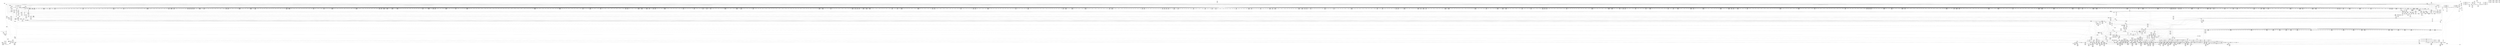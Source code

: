 digraph {
	CE0x5712860 [shape=record,shape=Mrecord,label="{CE0x5712860|may_create:tmp22|*LoadInst*|security/selinux/hooks.c,1713|*SummSource*}"]
	CE0x56f5810 [shape=record,shape=Mrecord,label="{CE0x56f5810|i64*_getelementptr_inbounds_(_2_x_i64_,_2_x_i64_*___llvm_gcov_ctr98,_i64_0,_i64_1)|*Constant*|*SummSource*}"]
	CE0x57f0a30 [shape=record,shape=Mrecord,label="{CE0x57f0a30|get_current:tmp|*SummSource*}"]
	CE0x570b260 [shape=record,shape=Mrecord,label="{CE0x570b260|40:_%struct.super_block*,_56:_i8*,_:_CRE_866,867_}"]
	CE0x569acd0 [shape=record,shape=Mrecord,label="{CE0x569acd0|may_create:dentry|Function::may_create&Arg::dentry::}"]
	CE0x56cd1e0 [shape=record,shape=Mrecord,label="{CE0x56cd1e0|may_create:tmp18|security/selinux/hooks.c,1706|*SummSink*}"]
	CE0x56b8ed0 [shape=record,shape=Mrecord,label="{CE0x56b8ed0|40:_%struct.super_block*,_56:_i8*,_:_CRE_192,193_}"]
	CE0x56f7d00 [shape=record,shape=Mrecord,label="{CE0x56f7d00|GLOBAL:may_create.__warned|Global_var:may_create.__warned|*SummSource*}"]
	CE0x57022e0 [shape=record,shape=Mrecord,label="{CE0x57022e0|may_create:tmp50|security/selinux/hooks.c,1731|*SummSink*}"]
	CE0x5785e30 [shape=record,shape=Mrecord,label="{CE0x5785e30|28:_i32,_:_CRE_66,67_}"]
	CE0x5729f60 [shape=record,shape=Mrecord,label="{CE0x5729f60|272:_i8*,_:_CRE_612,613_}"]
	CE0x577bdd0 [shape=record,shape=Mrecord,label="{CE0x577bdd0|272:_i8*,_:_CRE_1675,1676_}"]
	CE0x56fcab0 [shape=record,shape=Mrecord,label="{CE0x56fcab0|VOIDTB_TE:_CE_205,206_}"]
	CE0x56cac30 [shape=record,shape=Mrecord,label="{CE0x56cac30|i64*_getelementptr_inbounds_(_26_x_i64_,_26_x_i64_*___llvm_gcov_ctr217,_i64_0,_i64_0)|*Constant*|*SummSource*}"]
	CE0x57ad250 [shape=record,shape=Mrecord,label="{CE0x57ad250|may_create:sid21|security/selinux/hooks.c,1729|*SummSource*}"]
	CE0x5706f90 [shape=record,shape=Mrecord,label="{CE0x5706f90|40:_%struct.super_block*,_56:_i8*,_:_CRE_624,628_|*MultipleSource*|Function::may_create&Arg::dir::|Function::selinux_inode_create&Arg::dir::|security/selinux/hooks.c,1713}"]
	CE0x579db80 [shape=record,shape=Mrecord,label="{CE0x579db80|may_create:tmp40|security/selinux/hooks.c,1728|*SummSink*}"]
	CE0x56a21f0 [shape=record,shape=Mrecord,label="{CE0x56a21f0|i64_2|*Constant*}"]
	CE0x5783750 [shape=record,shape=Mrecord,label="{CE0x5783750|may_create:tmp60|security/selinux/hooks.c,1737|*SummSource*}"]
	CE0x569df60 [shape=record,shape=Mrecord,label="{CE0x569df60|selinux_inode_create:entry|*SummSink*}"]
	CE0x571d500 [shape=record,shape=Mrecord,label="{CE0x571d500|272:_i8*,_:_CRE_1309,1310_}"]
	CE0x5728800 [shape=record,shape=Mrecord,label="{CE0x5728800|272:_i8*,_:_CRE_590,591_}"]
	CE0x56a5f50 [shape=record,shape=Mrecord,label="{CE0x56a5f50|40:_%struct.super_block*,_56:_i8*,_:_CRE_149,150_}"]
	CE0x57c4d10 [shape=record,shape=Mrecord,label="{CE0x57c4d10|GLOBAL:security_transition_sid|*Constant*|*SummSink*}"]
	CE0x57aeeb0 [shape=record,shape=Mrecord,label="{CE0x57aeeb0|VOIDTB_TE:_CE_16,24_|*MultipleSource*|Function::selinux_inode_create&Arg::dentry::|Function::may_create&Arg::dentry::|security/selinux/hooks.c,1730}"]
	CE0x571f2c0 [shape=record,shape=Mrecord,label="{CE0x571f2c0|272:_i8*,_:_CRE_1337,1338_}"]
	CE0x57294c0 [shape=record,shape=Mrecord,label="{CE0x57294c0|272:_i8*,_:_CRE_602,603_}"]
	CE0x57896d0 [shape=record,shape=Mrecord,label="{CE0x57896d0|28:_i32,_:_CRE_128,136_|*MultipleSource*|*LoadInst*|security/selinux/hooks.c,1713|security/selinux/hooks.c,1713|security/selinux/hooks.c,1722}"]
	CE0x56fa9c0 [shape=record,shape=Mrecord,label="{CE0x56fa9c0|VOIDTB_TE:_CE_174,175_}"]
	CE0x56bf1b0 [shape=record,shape=Mrecord,label="{CE0x56bf1b0|may_create:if.end30|*SummSink*}"]
	CE0x577e130 [shape=record,shape=Mrecord,label="{CE0x577e130|272:_i8*,_:_CRE_1792,1800_|*MultipleSource*|*LoadInst*|security/selinux/hooks.c,1714|security/selinux/hooks.c,1714}"]
	CE0x57c6d00 [shape=record,shape=Mrecord,label="{CE0x57c6d00|may_create:tobool28|security/selinux/hooks.c,1736}"]
	CE0x56a55b0 [shape=record,shape=Mrecord,label="{CE0x56a55b0|i64*_getelementptr_inbounds_(_26_x_i64_,_26_x_i64_*___llvm_gcov_ctr217,_i64_0,_i64_1)|*Constant*|*SummSource*}"]
	CE0x5714d00 [shape=record,shape=Mrecord,label="{CE0x5714d00|272:_i8*,_:_CRE_224,240_|*MultipleSource*|*LoadInst*|security/selinux/hooks.c,1714|security/selinux/hooks.c,1714}"]
	CE0x56f0b20 [shape=record,shape=Mrecord,label="{CE0x56f0b20|272:_i8*,_:_CRE_1370,1371_}"]
	CE0x5799690 [shape=record,shape=Mrecord,label="{CE0x5799690|may_create:tmp33|security/selinux/hooks.c,1725|*SummSink*}"]
	CE0x572db70 [shape=record,shape=Mrecord,label="{CE0x572db70|272:_i8*,_:_CRE_32,40_|*MultipleSource*|*LoadInst*|security/selinux/hooks.c,1714|security/selinux/hooks.c,1714}"]
	CE0x57afab0 [shape=record,shape=Mrecord,label="{CE0x57afab0|VOIDTB_TE:_CE_155,156_}"]
	CE0x5716f70 [shape=record,shape=Mrecord,label="{CE0x5716f70|272:_i8*,_:_CRE_376,380_|*MultipleSource*|*LoadInst*|security/selinux/hooks.c,1714|security/selinux/hooks.c,1714}"]
	CE0x56baaa0 [shape=record,shape=Mrecord,label="{CE0x56baaa0|i64_0|*Constant*|*SummSource*}"]
	CE0x56d3250 [shape=record,shape=Mrecord,label="{CE0x56d3250|40:_%struct.super_block*,_56:_i8*,_:_CRE_244,245_}"]
	CE0x6a30080 [shape=record,shape=Mrecord,label="{CE0x6a30080|selinux_inode_create:tmp3}"]
	CE0x5718b90 [shape=record,shape=Mrecord,label="{CE0x5718b90|272:_i8*,_:_CRE_1221,1222_}"]
	CE0x57b29b0 [shape=record,shape=Mrecord,label="{CE0x57b29b0|VOIDTB_TE:_CE_151,152_}"]
	CE0x571f890 [shape=record,shape=Mrecord,label="{CE0x571f890|may_create:s_security|security/selinux/hooks.c,1714|*SummSource*}"]
	CE0x56b70b0 [shape=record,shape=Mrecord,label="{CE0x56b70b0|40:_%struct.super_block*,_56:_i8*,_:_CRE_560,561_}"]
	CE0x56eaa60 [shape=record,shape=Mrecord,label="{CE0x56eaa60|40:_%struct.super_block*,_56:_i8*,_:_CRE_408,416_|*MultipleSource*|Function::may_create&Arg::dir::|Function::selinux_inode_create&Arg::dir::|security/selinux/hooks.c,1713}"]
	CE0x572a8f0 [shape=record,shape=Mrecord,label="{CE0x572a8f0|272:_i8*,_:_CRE_621,622_}"]
	CE0x57afde0 [shape=record,shape=Mrecord,label="{CE0x57afde0|VOIDTB_TE:_CE_158,159_}"]
	CE0x571a1e0 [shape=record,shape=Mrecord,label="{CE0x571a1e0|272:_i8*,_:_CRE_1242,1243_}"]
	CE0x57159b0 [shape=record,shape=Mrecord,label="{CE0x57159b0|272:_i8*,_:_CRE_280,288_|*MultipleSource*|*LoadInst*|security/selinux/hooks.c,1714|security/selinux/hooks.c,1714}"]
	CE0x56f9d70 [shape=record,shape=Mrecord,label="{CE0x56f9d70|40:_%struct.super_block*,_56:_i8*,_:_CRE_284,285_}"]
	CE0x57297f0 [shape=record,shape=Mrecord,label="{CE0x57297f0|272:_i8*,_:_CRE_605,606_}"]
	CE0x569a9d0 [shape=record,shape=Mrecord,label="{CE0x569a9d0|may_create:tmp14|security/selinux/hooks.c,1706|*SummSource*}"]
	CE0x5779130 [shape=record,shape=Mrecord,label="{CE0x5779130|272:_i8*,_:_CRE_1633,1634_}"]
	CE0x579bfa0 [shape=record,shape=Mrecord,label="{CE0x579bfa0|i64_13|*Constant*}"]
	CE0x56cfb20 [shape=record,shape=Mrecord,label="{CE0x56cfb20|may_create:tobool1|security/selinux/hooks.c,1706|*SummSource*}"]
	CE0x56edda0 [shape=record,shape=Mrecord,label="{CE0x56edda0|40:_%struct.super_block*,_56:_i8*,_:_CRE_520,528_|*MultipleSource*|Function::may_create&Arg::dir::|Function::selinux_inode_create&Arg::dir::|security/selinux/hooks.c,1713}"]
	CE0x572c2f0 [shape=record,shape=Mrecord,label="{CE0x572c2f0|272:_i8*,_:_CRE_704,708_|*MultipleSource*|*LoadInst*|security/selinux/hooks.c,1714|security/selinux/hooks.c,1714}"]
	CE0x56aa190 [shape=record,shape=Mrecord,label="{CE0x56aa190|28:_i32,_:_CRE_12,13_}"]
	CE0x572cc00 [shape=record,shape=Mrecord,label="{CE0x572cc00|272:_i8*,_:_CRE_896,1208_|*MultipleSource*|*LoadInst*|security/selinux/hooks.c,1714|security/selinux/hooks.c,1714}"]
	CE0x572d100 [shape=record,shape=Mrecord,label="{CE0x572d100|272:_i8*,_:_CRE_1212,1213_}"]
	CE0x577c760 [shape=record,shape=Mrecord,label="{CE0x577c760|272:_i8*,_:_CRE_1684,1685_}"]
	CE0x56d3310 [shape=record,shape=Mrecord,label="{CE0x56d3310|40:_%struct.super_block*,_56:_i8*,_:_CRE_245,246_}"]
	CE0x56f0c30 [shape=record,shape=Mrecord,label="{CE0x56f0c30|272:_i8*,_:_CRE_1371,1372_}"]
	CE0x571cdc0 [shape=record,shape=Mrecord,label="{CE0x571cdc0|272:_i8*,_:_CRE_1296,1300_|*MultipleSource*|*LoadInst*|security/selinux/hooks.c,1714|security/selinux/hooks.c,1714}"]
	CE0x56b9410 [shape=record,shape=Mrecord,label="{CE0x56b9410|40:_%struct.super_block*,_56:_i8*,_:_CRE_199,200_}"]
	CE0x5705050 [shape=record,shape=Mrecord,label="{CE0x5705050|40:_%struct.super_block*,_56:_i8*,_:_CRE_599,600_}"]
	CE0x57777b0 [shape=record,shape=Mrecord,label="{CE0x57777b0|272:_i8*,_:_CRE_1592,1596_|*MultipleSource*|*LoadInst*|security/selinux/hooks.c,1714|security/selinux/hooks.c,1714}"]
	CE0x5718750 [shape=record,shape=Mrecord,label="{CE0x5718750|272:_i8*,_:_CRE_1217,1218_}"]
	CE0x57804e0 [shape=record,shape=Mrecord,label="{CE0x57804e0|272:_i8*,_:_CRE_1928,2056_|*MultipleSource*|*LoadInst*|security/selinux/hooks.c,1714|security/selinux/hooks.c,1714}"]
	CE0x579c980 [shape=record,shape=Mrecord,label="{CE0x579c980|i64_14|*Constant*|*SummSink*}"]
	CE0x56a8e00 [shape=record,shape=Mrecord,label="{CE0x56a8e00|i64*_getelementptr_inbounds_(_26_x_i64_,_26_x_i64_*___llvm_gcov_ctr217,_i64_0,_i64_25)|*Constant*}"]
	CE0x57034d0 [shape=record,shape=Mrecord,label="{CE0x57034d0|40:_%struct.super_block*,_56:_i8*,_:_CRE_577,578_}"]
	CE0x571d320 [shape=record,shape=Mrecord,label="{CE0x571d320|272:_i8*,_:_CRE_1307,1308_}"]
	CE0x56ec750 [shape=record,shape=Mrecord,label="{CE0x56ec750|40:_%struct.super_block*,_56:_i8*,_:_CRE_479,480_}"]
	CE0x570d150 [shape=record,shape=Mrecord,label="{CE0x570d150|40:_%struct.super_block*,_56:_i8*,_:_CRE_890,891_}"]
	CE0x5787130 [shape=record,shape=Mrecord,label="{CE0x5787130|28:_i32,_:_CRE_85,86_}"]
	CE0x56ce2f0 [shape=record,shape=Mrecord,label="{CE0x56ce2f0|may_create:tmp19|security/selinux/hooks.c,1706|*SummSource*}"]
	CE0x5720b50 [shape=record,shape=Mrecord,label="{CE0x5720b50|272:_i8*,_:_CRE_414,415_}"]
	CE0x56c6dc0 [shape=record,shape=Mrecord,label="{CE0x56c6dc0|may_create:do.end|*SummSink*}"]
	CE0x5783d90 [shape=record,shape=Mrecord,label="{CE0x5783d90|may_create:tmp61|security/selinux/hooks.c,1737}"]
	CE0x56bdee0 [shape=record,shape=Mrecord,label="{CE0x56bdee0|i64*_getelementptr_inbounds_(_26_x_i64_,_26_x_i64_*___llvm_gcov_ctr217,_i64_0,_i64_8)|*Constant*|*SummSink*}"]
	CE0x5764dd0 [shape=record,shape=Mrecord,label="{CE0x5764dd0|get_current:tmp|*SummSink*}"]
	CE0x56fe830 [shape=record,shape=Mrecord,label="{CE0x56fe830|VOIDTB_TE:_CE_272,280_|*MultipleSource*|Function::selinux_inode_create&Arg::dentry::|Function::may_create&Arg::dentry::|security/selinux/hooks.c,1730}"]
	CE0x578a660 [shape=record,shape=Mrecord,label="{CE0x578a660|28:_i32,_:_CRE_200,208_|*MultipleSource*|*LoadInst*|security/selinux/hooks.c,1713|security/selinux/hooks.c,1713|security/selinux/hooks.c,1722}"]
	CE0x577cba0 [shape=record,shape=Mrecord,label="{CE0x577cba0|272:_i8*,_:_CRE_1872,1873_}"]
	CE0x57b0220 [shape=record,shape=Mrecord,label="{CE0x57b0220|VOIDTB_TE:_CE_162,163_}"]
	CE0x56e87d0 [shape=record,shape=Mrecord,label="{CE0x56e87d0|40:_%struct.super_block*,_56:_i8*,_:_CRE_302,303_}"]
	CE0x56ff070 [shape=record,shape=Mrecord,label="{CE0x56ff070|VOIDTB_TE:_CE_304,305_}"]
	CE0x5716660 [shape=record,shape=Mrecord,label="{CE0x5716660|272:_i8*,_:_CRE_336,344_|*MultipleSource*|*LoadInst*|security/selinux/hooks.c,1714|security/selinux/hooks.c,1714}"]
	CE0x56c5610 [shape=record,shape=Mrecord,label="{CE0x56c5610|40:_%struct.super_block*,_56:_i8*,_:_CRE_112,120_|*MultipleSource*|Function::may_create&Arg::dir::|Function::selinux_inode_create&Arg::dir::|security/selinux/hooks.c,1713}"]
	CE0x572a3a0 [shape=record,shape=Mrecord,label="{CE0x572a3a0|272:_i8*,_:_CRE_616,617_}"]
	CE0x577efb0 [shape=record,shape=Mrecord,label="{CE0x577efb0|272:_i8*,_:_CRE_1856,1864_|*MultipleSource*|*LoadInst*|security/selinux/hooks.c,1714|security/selinux/hooks.c,1714}"]
	CE0x56aa6d0 [shape=record,shape=Mrecord,label="{CE0x56aa6d0|28:_i32,_:_CRE_19,20_}"]
	CE0x56bfa70 [shape=record,shape=Mrecord,label="{CE0x56bfa70|may_create:if.end17|*SummSink*}"]
	CE0x5703250 [shape=record,shape=Mrecord,label="{CE0x5703250|40:_%struct.super_block*,_56:_i8*,_:_CRE_575,576_}"]
	CE0x570ade0 [shape=record,shape=Mrecord,label="{CE0x570ade0|40:_%struct.super_block*,_56:_i8*,_:_CRE_864,865_}"]
	CE0x57c9250 [shape=record,shape=Mrecord,label="{CE0x57c9250|may_create:tmp53|security/selinux/hooks.c,1733|*SummSource*}"]
	CE0x571e600 [shape=record,shape=Mrecord,label="{CE0x571e600|272:_i8*,_:_CRE_1325,1326_}"]
	CE0x5792b30 [shape=record,shape=Mrecord,label="{CE0x5792b30|may_create:tmp28|security/selinux/hooks.c,1717|*SummSource*}"]
	CE0x570ff90 [shape=record,shape=Mrecord,label="{CE0x570ff90|40:_%struct.super_block*,_56:_i8*,_:_CRE_927,928_}"]
	CE0x5781920 [shape=record,shape=Mrecord,label="{CE0x5781920|i64_21|*Constant*}"]
	CE0x57100d0 [shape=record,shape=Mrecord,label="{CE0x57100d0|40:_%struct.super_block*,_56:_i8*,_:_CRE_928,929_}"]
	CE0x56a7740 [shape=record,shape=Mrecord,label="{CE0x56a7740|may_create:tmp10|security/selinux/hooks.c,1706|*SummSink*}"]
	CE0x56cd660 [shape=record,shape=Mrecord,label="{CE0x56cd660|may_create:call4|security/selinux/hooks.c,1706|*SummSink*}"]
	CE0x56f9eb0 [shape=record,shape=Mrecord,label="{CE0x56f9eb0|40:_%struct.super_block*,_56:_i8*,_:_CRE_285,286_}"]
	CE0x57b47e0 [shape=record,shape=Mrecord,label="{CE0x57b47e0|i64_16|*Constant*|*SummSource*}"]
	CE0x5707210 [shape=record,shape=Mrecord,label="{CE0x5707210|40:_%struct.super_block*,_56:_i8*,_:_CRE_640,648_|*MultipleSource*|Function::may_create&Arg::dir::|Function::selinux_inode_create&Arg::dir::|security/selinux/hooks.c,1713}"]
	CE0x5786030 [shape=record,shape=Mrecord,label="{CE0x5786030|28:_i32,_:_CRE_68,69_}"]
	CE0x56f90f0 [shape=record,shape=Mrecord,label="{CE0x56f90f0|40:_%struct.super_block*,_56:_i8*,_:_CRE_274,275_}"]
	CE0x5787d30 [shape=record,shape=Mrecord,label="{CE0x5787d30|28:_i32,_:_CRE_97,98_}"]
	CE0x57b20e0 [shape=record,shape=Mrecord,label="{CE0x57b20e0|VOIDTB_TE:_CE_145,146_}"]
	CE0x56ee6a0 [shape=record,shape=Mrecord,label="{CE0x56ee6a0|40:_%struct.super_block*,_56:_i8*,_:_CRE_544,552_|*MultipleSource*|Function::may_create&Arg::dir::|Function::selinux_inode_create&Arg::dir::|security/selinux/hooks.c,1713}"]
	CE0x577d650 [shape=record,shape=Mrecord,label="{CE0x577d650|272:_i8*,_:_CRE_1736,1752_|*MultipleSource*|*LoadInst*|security/selinux/hooks.c,1714|security/selinux/hooks.c,1714}"]
	CE0x5719da0 [shape=record,shape=Mrecord,label="{CE0x5719da0|272:_i8*,_:_CRE_1238,1239_}"]
	CE0x572a7e0 [shape=record,shape=Mrecord,label="{CE0x572a7e0|272:_i8*,_:_CRE_620,621_}"]
	CE0x578f960 [shape=record,shape=Mrecord,label="{CE0x578f960|i32_9437184|*Constant*|*SummSink*}"]
	CE0x57abfe0 [shape=record,shape=Mrecord,label="{CE0x57abfe0|may_create:tmp41|security/selinux/hooks.c,1728|*SummSink*}"]
	CE0x56fe100 [shape=record,shape=Mrecord,label="{CE0x56fe100|VOIDTB_TE:_CE_240,248_|*MultipleSource*|Function::selinux_inode_create&Arg::dentry::|Function::may_create&Arg::dentry::|security/selinux/hooks.c,1730}"]
	CE0x5717bc0 [shape=record,shape=Mrecord,label="{CE0x5717bc0|272:_i8*,_:_CRE_400,401_}"]
	CE0x577b770 [shape=record,shape=Mrecord,label="{CE0x577b770|272:_i8*,_:_CRE_1669,1670_}"]
	CE0x57073a0 [shape=record,shape=Mrecord,label="{CE0x57073a0|40:_%struct.super_block*,_56:_i8*,_:_CRE_648,656_|*MultipleSource*|Function::may_create&Arg::dir::|Function::selinux_inode_create&Arg::dir::|security/selinux/hooks.c,1713}"]
	CE0x56f7280 [shape=record,shape=Mrecord,label="{CE0x56f7280|40:_%struct.super_block*,_56:_i8*,_:_CRE_8,12_|*MultipleSource*|Function::may_create&Arg::dir::|Function::selinux_inode_create&Arg::dir::|security/selinux/hooks.c,1713}"]
	CE0x57105d0 [shape=record,shape=Mrecord,label="{CE0x57105d0|40:_%struct.super_block*,_56:_i8*,_:_CRE_932,933_}"]
	CE0x5727e70 [shape=record,shape=Mrecord,label="{CE0x5727e70|272:_i8*,_:_CRE_581,582_}"]
	CE0x572aa00 [shape=record,shape=Mrecord,label="{CE0x572aa00|272:_i8*,_:_CRE_622,623_}"]
	CE0x571a840 [shape=record,shape=Mrecord,label="{CE0x571a840|272:_i8*,_:_CRE_1248,1249_}"]
	CE0x5719a70 [shape=record,shape=Mrecord,label="{CE0x5719a70|272:_i8*,_:_CRE_1235,1236_}"]
	CE0x570dc90 [shape=record,shape=Mrecord,label="{CE0x570dc90|40:_%struct.super_block*,_56:_i8*,_:_CRE_899,900_}"]
	CE0x57991f0 [shape=record,shape=Mrecord,label="{CE0x57991f0|0:_i32,_4:_i32,_8:_i32,_12:_i32,_:_CMRE_4,8_|*MultipleSource*|security/selinux/hooks.c,1706|security/selinux/hooks.c,1706|security/selinux/hooks.c,1716}"]
	CE0x571fde0 [shape=record,shape=Mrecord,label="{CE0x571fde0|may_create:tmp24|*LoadInst*|security/selinux/hooks.c,1714}"]
	CE0x56b0ee0 [shape=record,shape=Mrecord,label="{CE0x56b0ee0|may_create:if.end|*SummSource*}"]
	CE0x56c2400 [shape=record,shape=Mrecord,label="{CE0x56c2400|i64*_getelementptr_inbounds_(_26_x_i64_,_26_x_i64_*___llvm_gcov_ctr217,_i64_0,_i64_1)|*Constant*|*SummSink*}"]
	CE0x5778e00 [shape=record,shape=Mrecord,label="{CE0x5778e00|272:_i8*,_:_CRE_1630,1631_}"]
	CE0x571c820 [shape=record,shape=Mrecord,label="{CE0x571c820|272:_i8*,_:_CRE_1278,1279_}"]
	CE0x56f04c0 [shape=record,shape=Mrecord,label="{CE0x56f04c0|272:_i8*,_:_CRE_1364,1365_}"]
	CE0x5725090 [shape=record,shape=Mrecord,label="{CE0x5725090|272:_i8*,_:_CRE_544,552_|*MultipleSource*|*LoadInst*|security/selinux/hooks.c,1714|security/selinux/hooks.c,1714}"]
	CE0x578bab0 [shape=record,shape=Mrecord,label="{CE0x578bab0|may_create:tobool15|security/selinux/hooks.c,1725|*SummSink*}"]
	CE0x56d19b0 [shape=record,shape=Mrecord,label="{CE0x56d19b0|i32_128|*Constant*|*SummSource*}"]
	CE0x56d1c20 [shape=record,shape=Mrecord,label="{CE0x56d1c20|may_create:retval.0}"]
	CE0x572c4c0 [shape=record,shape=Mrecord,label="{CE0x572c4c0|272:_i8*,_:_CRE_712,720_|*MultipleSource*|*LoadInst*|security/selinux/hooks.c,1714|security/selinux/hooks.c,1714}"]
	CE0x56aa9d0 [shape=record,shape=Mrecord,label="{CE0x56aa9d0|28:_i32,_:_CRE_22,23_}"]
	CE0x56fe210 [shape=record,shape=Mrecord,label="{CE0x56fe210|VOIDTB_TE:_CE_248,256_|*MultipleSource*|Function::selinux_inode_create&Arg::dentry::|Function::may_create&Arg::dentry::|security/selinux/hooks.c,1730}"]
	CE0x56ad980 [shape=record,shape=Mrecord,label="{CE0x56ad980|i32_10|*Constant*}"]
	CE0x57b0660 [shape=record,shape=Mrecord,label="{CE0x57b0660|VOIDTB_TE:_CE_166,167_}"]
	CE0x5716a00 [shape=record,shape=Mrecord,label="{CE0x5716a00|272:_i8*,_:_CRE_352,360_|*MultipleSource*|*LoadInst*|security/selinux/hooks.c,1714|security/selinux/hooks.c,1714}"]
	CE0x5712a60 [shape=record,shape=Mrecord,label="{CE0x5712a60|may_create:tmp22|*LoadInst*|security/selinux/hooks.c,1713|*SummSink*}"]
	CE0x571b3f0 [shape=record,shape=Mrecord,label="{CE0x571b3f0|272:_i8*,_:_CRE_1259,1260_}"]
	CE0x569ec30 [shape=record,shape=Mrecord,label="{CE0x569ec30|selinux_inode_create:bb}"]
	CE0x571fab0 [shape=record,shape=Mrecord,label="{CE0x571fab0|may_create:i_sb|security/selinux/hooks.c,1714|*SummSource*}"]
	CE0x56a8690 [shape=record,shape=Mrecord,label="{CE0x56a8690|may_create:entry|*SummSink*}"]
	CE0x57f06d0 [shape=record,shape=Mrecord,label="{CE0x57f06d0|COLLAPSED:_GCMRE___llvm_gcov_ctr98_internal_global_2_x_i64_zeroinitializer:_elem_0:default:}"]
	CE0x56a7870 [shape=record,shape=Mrecord,label="{CE0x56a7870|may_create:tmp11|security/selinux/hooks.c,1706}"]
	CE0x5728c40 [shape=record,shape=Mrecord,label="{CE0x5728c40|272:_i8*,_:_CRE_594,595_}"]
	CE0x57c5020 [shape=record,shape=Mrecord,label="{CE0x57c5020|may_create:tobool23|security/selinux/hooks.c,1731|*SummSink*}"]
	CE0x579ae70 [shape=record,shape=Mrecord,label="{CE0x579ae70|may_create:tmp36|security/selinux/hooks.c,1728}"]
	CE0x5710ee0 [shape=record,shape=Mrecord,label="{CE0x5710ee0|40:_%struct.super_block*,_56:_i8*,_:_CRE_960,968_|*MultipleSource*|Function::may_create&Arg::dir::|Function::selinux_inode_create&Arg::dir::|security/selinux/hooks.c,1713}"]
	CE0x5788f60 [shape=record,shape=Mrecord,label="{CE0x5788f60|28:_i32,_:_CRE_114,115_}"]
	CE0x56ce190 [shape=record,shape=Mrecord,label="{CE0x56ce190|may_create:tmp19|security/selinux/hooks.c,1706}"]
	CE0x56aaad0 [shape=record,shape=Mrecord,label="{CE0x56aaad0|28:_i32,_:_CRE_23,24_}"]
	CE0x5779ce0 [shape=record,shape=Mrecord,label="{CE0x5779ce0|272:_i8*,_:_CRE_1644,1645_}"]
	CE0x571ab70 [shape=record,shape=Mrecord,label="{CE0x571ab70|272:_i8*,_:_CRE_1251,1252_}"]
	CE0x570aba0 [shape=record,shape=Mrecord,label="{CE0x570aba0|40:_%struct.super_block*,_56:_i8*,_:_CRE_856,864_|*MultipleSource*|Function::may_create&Arg::dir::|Function::selinux_inode_create&Arg::dir::|security/selinux/hooks.c,1713}"]
	CE0x56baf30 [shape=record,shape=Mrecord,label="{CE0x56baf30|may_create:tmp5|security/selinux/hooks.c,1706|*SummSink*}"]
	CE0x56f5a80 [shape=record,shape=Mrecord,label="{CE0x56f5a80|get_current:entry|*SummSource*}"]
	CE0x570fe50 [shape=record,shape=Mrecord,label="{CE0x570fe50|40:_%struct.super_block*,_56:_i8*,_:_CRE_926,927_}"]
	CE0x56f0080 [shape=record,shape=Mrecord,label="{CE0x56f0080|272:_i8*,_:_CRE_1360,1361_}"]
	CE0x57e0cd0 [shape=record,shape=Mrecord,label="{CE0x57e0cd0|get_current:tmp4|./arch/x86/include/asm/current.h,14}"]
	CE0x57b2ac0 [shape=record,shape=Mrecord,label="{CE0x57b2ac0|VOIDTB_TE:_CE_152,153_}"]
	CE0x56ec9d0 [shape=record,shape=Mrecord,label="{CE0x56ec9d0|40:_%struct.super_block*,_56:_i8*,_:_CRE_481,482_}"]
	CE0x577d2b0 [shape=record,shape=Mrecord,label="{CE0x577d2b0|272:_i8*,_:_CRE_1720,1728_|*MultipleSource*|*LoadInst*|security/selinux/hooks.c,1714|security/selinux/hooks.c,1714}"]
	CE0x57182f0 [shape=record,shape=Mrecord,label="{CE0x57182f0|i32_16|*Constant*|*SummSink*}"]
	CE0x56a5500 [shape=record,shape=Mrecord,label="{CE0x56a5500|may_create:ad|security/selinux/hooks.c, 1710|*SummSink*}"]
	CE0x56fd880 [shape=record,shape=Mrecord,label="{CE0x56fd880|VOIDTB_TE:_CE_218,219_}"]
	CE0x5779240 [shape=record,shape=Mrecord,label="{CE0x5779240|272:_i8*,_:_CRE_1634,1635_}"]
	CE0x579d850 [shape=record,shape=Mrecord,label="{CE0x579d850|may_create:tmp40|security/selinux/hooks.c,1728}"]
	CE0x56e64b0 [shape=record,shape=Mrecord,label="{CE0x56e64b0|may_create:tmp16|security/selinux/hooks.c,1706}"]
	CE0x5792370 [shape=record,shape=Mrecord,label="{CE0x5792370|i32_3|*Constant*|*SummSink*}"]
	CE0x56a6790 [shape=record,shape=Mrecord,label="{CE0x56a6790|40:_%struct.super_block*,_56:_i8*,_:_CRE_160,161_}"]
	CE0x57b0000 [shape=record,shape=Mrecord,label="{CE0x57b0000|VOIDTB_TE:_CE_160,161_}"]
	CE0x5723c30 [shape=record,shape=Mrecord,label="{CE0x5723c30|272:_i8*,_:_CRE_460,461_}"]
	CE0x578c400 [shape=record,shape=Mrecord,label="{CE0x578c400|i64_10|*Constant*}"]
	CE0x56fc450 [shape=record,shape=Mrecord,label="{CE0x56fc450|VOIDTB_TE:_CE_199,200_}"]
	CE0x5721e70 [shape=record,shape=Mrecord,label="{CE0x5721e70|272:_i8*,_:_CRE_432,433_}"]
	CE0x56a7090 [shape=record,shape=Mrecord,label="{CE0x56a7090|40:_%struct.super_block*,_56:_i8*,_:_CRE_172,173_}"]
	CE0x5700f50 [shape=record,shape=Mrecord,label="{CE0x5700f50|may_create:tmp47|security/selinux/hooks.c,1731}"]
	CE0x56bae90 [shape=record,shape=Mrecord,label="{CE0x56bae90|may_create:tmp5|security/selinux/hooks.c,1706|*SummSource*}"]
	CE0x5782220 [shape=record,shape=Mrecord,label="{CE0x5782220|may_create:tmp56|security/selinux/hooks.c,1736|*SummSink*}"]
	CE0x5792ac0 [shape=record,shape=Mrecord,label="{CE0x5792ac0|may_create:tmp28|security/selinux/hooks.c,1717}"]
	CE0x570f450 [shape=record,shape=Mrecord,label="{CE0x570f450|40:_%struct.super_block*,_56:_i8*,_:_CRE_918,919_}"]
	CE0x578f5b0 [shape=record,shape=Mrecord,label="{CE0x578f5b0|i32_9437184|*Constant*}"]
	CE0x56d8120 [shape=record,shape=Mrecord,label="{CE0x56d8120|i64*_getelementptr_inbounds_(_26_x_i64_,_26_x_i64_*___llvm_gcov_ctr217,_i64_0,_i64_9)|*Constant*}"]
	CE0x577f520 [shape=record,shape=Mrecord,label="{CE0x577f520|272:_i8*,_:_CRE_1874,1875_}"]
	CE0x5715f20 [shape=record,shape=Mrecord,label="{CE0x5715f20|272:_i8*,_:_CRE_304,312_|*MultipleSource*|*LoadInst*|security/selinux/hooks.c,1714|security/selinux/hooks.c,1714}"]
	CE0x56b0430 [shape=record,shape=Mrecord,label="{CE0x56b0430|selinux_inode_create:tmp}"]
	CE0x56aadd0 [shape=record,shape=Mrecord,label="{CE0x56aadd0|28:_i32,_:_CRE_32,34_|*MultipleSource*|*LoadInst*|security/selinux/hooks.c,1713|security/selinux/hooks.c,1713|security/selinux/hooks.c,1722}"]
	CE0x57c9620 [shape=record,shape=Mrecord,label="{CE0x57c9620|may_create:tmp53|security/selinux/hooks.c,1733|*SummSink*}"]
	CE0x57213d0 [shape=record,shape=Mrecord,label="{CE0x57213d0|272:_i8*,_:_CRE_422,423_}"]
	CE0x5700370 [shape=record,shape=Mrecord,label="{CE0x5700370|VOIDTB_TE:_CE_319,320_}"]
	CE0x578d050 [shape=record,shape=Mrecord,label="{CE0x578d050|may_create:tmp30|security/selinux/hooks.c,1725|*SummSink*}"]
	CE0x56cf510 [shape=record,shape=Mrecord,label="{CE0x56cf510|%struct.task_struct*_(%struct.task_struct**)*_asm_movq_%gs:$_1:P_,$0_,_r,im,_dirflag_,_fpsr_,_flags_}"]
	CE0x570a320 [shape=record,shape=Mrecord,label="{CE0x570a320|40:_%struct.super_block*,_56:_i8*,_:_CRE_824,832_|*MultipleSource*|Function::may_create&Arg::dir::|Function::selinux_inode_create&Arg::dir::|security/selinux/hooks.c,1713}"]
	CE0x56efd50 [shape=record,shape=Mrecord,label="{CE0x56efd50|272:_i8*,_:_CRE_1357,1358_}"]
	CE0x579d720 [shape=record,shape=Mrecord,label="{CE0x579d720|may_create:tmp39|security/selinux/hooks.c,1728|*SummSink*}"]
	CE0x56ceee0 [shape=record,shape=Mrecord,label="{CE0x56ceee0|GLOBAL:current_task|Global_var:current_task}"]
	CE0x5714960 [shape=record,shape=Mrecord,label="{CE0x5714960|272:_i8*,_:_CRE_208,216_|*MultipleSource*|*LoadInst*|security/selinux/hooks.c,1714|security/selinux/hooks.c,1714}"]
	CE0x57798a0 [shape=record,shape=Mrecord,label="{CE0x57798a0|272:_i8*,_:_CRE_1640,1641_}"]
	CE0x56f7940 [shape=record,shape=Mrecord,label="{CE0x56f7940|may_create:tmp7|security/selinux/hooks.c,1706|*SummSink*}"]
	CE0x56a6cd0 [shape=record,shape=Mrecord,label="{CE0x56a6cd0|40:_%struct.super_block*,_56:_i8*,_:_CRE_167,168_}"]
	CE0x5777210 [shape=record,shape=Mrecord,label="{CE0x5777210|272:_i8*,_:_CRE_1536,1568_|*MultipleSource*|*LoadInst*|security/selinux/hooks.c,1714|security/selinux/hooks.c,1714}"]
	CE0x570e7d0 [shape=record,shape=Mrecord,label="{CE0x570e7d0|40:_%struct.super_block*,_56:_i8*,_:_CRE_908,909_}"]
	CE0x56b2d10 [shape=record,shape=Mrecord,label="{CE0x56b2d10|selinux_inode_create:dentry|Function::selinux_inode_create&Arg::dentry::|*SummSource*}"]
	CE0x570a720 [shape=record,shape=Mrecord,label="{CE0x570a720|40:_%struct.super_block*,_56:_i8*,_:_CRE_840,848_|*MultipleSource*|Function::may_create&Arg::dir::|Function::selinux_inode_create&Arg::dir::|security/selinux/hooks.c,1713}"]
	CE0x5709820 [shape=record,shape=Mrecord,label="{CE0x5709820|40:_%struct.super_block*,_56:_i8*,_:_CRE_776,792_|*MultipleSource*|Function::may_create&Arg::dir::|Function::selinux_inode_create&Arg::dir::|security/selinux/hooks.c,1713}"]
	CE0x579e140 [shape=record,shape=Mrecord,label="{CE0x579e140|i32_5|*Constant*|*SummSink*}"]
	CE0x57ae9a0 [shape=record,shape=Mrecord,label="{CE0x57ae9a0|may_create:d_name|security/selinux/hooks.c,1730|*SummSink*}"]
	CE0x57921f0 [shape=record,shape=Mrecord,label="{CE0x57921f0|i32_3|*Constant*|*SummSource*}"]
	CE0x56fc010 [shape=record,shape=Mrecord,label="{CE0x56fc010|VOIDTB_TE:_CE_195,196_}"]
	CE0x56a58c0 [shape=record,shape=Mrecord,label="{CE0x56a58c0|40:_%struct.super_block*,_56:_i8*,_:_CRE_139,140_}"]
	CE0x57286f0 [shape=record,shape=Mrecord,label="{CE0x57286f0|272:_i8*,_:_CRE_589,590_}"]
	CE0x56fdbb0 [shape=record,shape=Mrecord,label="{CE0x56fdbb0|VOIDTB_TE:_CE_221,222_}"]
	CE0x579a6b0 [shape=record,shape=Mrecord,label="{CE0x579a6b0|may_create:tmp35|security/selinux/hooks.c,1726|*SummSource*}"]
	CE0x577c650 [shape=record,shape=Mrecord,label="{CE0x577c650|272:_i8*,_:_CRE_1683,1684_}"]
	CE0x57292a0 [shape=record,shape=Mrecord,label="{CE0x57292a0|272:_i8*,_:_CRE_600,601_}"]
	CE0x56b21b0 [shape=record,shape=Mrecord,label="{CE0x56b21b0|may_create:tobool|security/selinux/hooks.c,1706|*SummSink*}"]
	CE0x5700480 [shape=record,shape=Mrecord,label="{CE0x5700480|may_create:call22|security/selinux/hooks.c,1729}"]
	CE0x5712210 [shape=record,shape=Mrecord,label="{CE0x5712210|40:_%struct.super_block*,_56:_i8*,_:_CRE_992,1000_|*MultipleSource*|Function::may_create&Arg::dir::|Function::selinux_inode_create&Arg::dir::|security/selinux/hooks.c,1713}"]
	CE0x5724950 [shape=record,shape=Mrecord,label="{CE0x5724950|272:_i8*,_:_CRE_504,512_|*MultipleSource*|*LoadInst*|security/selinux/hooks.c,1714|security/selinux/hooks.c,1714}"]
	CE0x56ab280 [shape=record,shape=Mrecord,label="{CE0x56ab280|28:_i32,_:_CRE_40,44_|*MultipleSource*|*LoadInst*|security/selinux/hooks.c,1713|security/selinux/hooks.c,1713|security/selinux/hooks.c,1722}"]
	CE0x57232a0 [shape=record,shape=Mrecord,label="{CE0x57232a0|272:_i8*,_:_CRE_451,452_}"]
	CE0x56f9af0 [shape=record,shape=Mrecord,label="{CE0x56f9af0|40:_%struct.super_block*,_56:_i8*,_:_CRE_282,283_}"]
	CE0x56d0190 [shape=record,shape=Mrecord,label="{CE0x56d0190|i64_4|*Constant*|*SummSink*}"]
	CE0x56ca9b0 [shape=record,shape=Mrecord,label="{CE0x56ca9b0|may_create:if.end26|*SummSink*}"]
	CE0x56acbe0 [shape=record,shape=Mrecord,label="{CE0x56acbe0|may_create:security|security/selinux/hooks.c,1706}"]
	CE0x56f1240 [shape=record,shape=Mrecord,label="{CE0x56f1240|%struct.task_struct*_(%struct.task_struct**)*_asm_movq_%gs:$_1:P_,$0_,_r,im,_dirflag_,_fpsr_,_flags_|*SummSink*}"]
	CE0x571b0c0 [shape=record,shape=Mrecord,label="{CE0x571b0c0|272:_i8*,_:_CRE_1256,1257_}"]
	CE0x56eae60 [shape=record,shape=Mrecord,label="{CE0x56eae60|40:_%struct.super_block*,_56:_i8*,_:_CRE_424,432_|*MultipleSource*|Function::may_create&Arg::dir::|Function::selinux_inode_create&Arg::dir::|security/selinux/hooks.c,1713}"]
	"CONST[source:1(input),value:2(dynamic)][purpose:{object}][SrcIdx:0]"
	CE0x578be60 [shape=record,shape=Mrecord,label="{CE0x578be60|may_create:tobool15|security/selinux/hooks.c,1725}"]
	CE0x57af9a0 [shape=record,shape=Mrecord,label="{CE0x57af9a0|VOIDTB_TE:_CE_154,155_}"]
	CE0x56f7a70 [shape=record,shape=Mrecord,label="{CE0x56f7a70|GLOBAL:may_create.__warned|Global_var:may_create.__warned}"]
	CE0x56b0220 [shape=record,shape=Mrecord,label="{CE0x56b0220|selinux_inode_create:tmp|*SummSource*}"]
	CE0x57c8770 [shape=record,shape=Mrecord,label="{CE0x57c8770|may_create:tmp52|security/selinux/hooks.c,1732|*SummSource*}"]
	CE0x579c2b0 [shape=record,shape=Mrecord,label="{CE0x579c2b0|may_create:tmp38|security/selinux/hooks.c,1728}"]
	CE0x56b7dd0 [shape=record,shape=Mrecord,label="{CE0x56b7dd0|GLOBAL:get_current|*Constant*|*SummSink*}"]
	CE0x56b9890 [shape=record,shape=Mrecord,label="{CE0x56b9890|40:_%struct.super_block*,_56:_i8*,_:_CRE_205,206_}"]
	CE0x577ea40 [shape=record,shape=Mrecord,label="{CE0x577ea40|272:_i8*,_:_CRE_1832,1840_|*MultipleSource*|*LoadInst*|security/selinux/hooks.c,1714|security/selinux/hooks.c,1714}"]
	CE0x56fd330 [shape=record,shape=Mrecord,label="{CE0x56fd330|VOIDTB_TE:_CE_213,214_}"]
	CE0x5725ec0 [shape=record,shape=Mrecord,label="{CE0x5725ec0|i32_8|*Constant*}"]
	CE0x578ae70 [shape=record,shape=Mrecord,label="{CE0x578ae70|avc_has_perm:requested|Function::avc_has_perm&Arg::requested::|*SummSink*}"]
	CE0x56cb070 [shape=record,shape=Mrecord,label="{CE0x56cb070|may_create:tmp|*SummSource*}"]
	CE0x56a7150 [shape=record,shape=Mrecord,label="{CE0x56a7150|40:_%struct.super_block*,_56:_i8*,_:_CRE_173,174_}"]
	CE0x57b2820 [shape=record,shape=Mrecord,label="{CE0x57b2820|VOIDTB_TE:_CE_149,150_}"]
	CE0x5780880 [shape=record,shape=Mrecord,label="{CE0x5780880|272:_i8*,_:_CRE_2112,2120_|*MultipleSource*|*LoadInst*|security/selinux/hooks.c,1714|security/selinux/hooks.c,1714}"]
	CE0x577aab0 [shape=record,shape=Mrecord,label="{CE0x577aab0|272:_i8*,_:_CRE_1657,1658_}"]
	CE0x56a8480 [shape=record,shape=Mrecord,label="{CE0x56a8480|i64*_getelementptr_inbounds_(_26_x_i64_,_26_x_i64_*___llvm_gcov_ctr217,_i64_0,_i64_6)|*Constant*|*SummSource*}"]
	CE0x571a950 [shape=record,shape=Mrecord,label="{CE0x571a950|272:_i8*,_:_CRE_1249,1250_}"]
	CE0x571b940 [shape=record,shape=Mrecord,label="{CE0x571b940|272:_i8*,_:_CRE_1264,1265_}"]
	CE0x5778220 [shape=record,shape=Mrecord,label="{CE0x5778220|272:_i8*,_:_CRE_1620,1621_}"]
	CE0x579e760 [shape=record,shape=Mrecord,label="{CE0x579e760|may_create:flags|security/selinux/hooks.c,1728|*SummSource*}"]
	CE0x5718fd0 [shape=record,shape=Mrecord,label="{CE0x5718fd0|272:_i8*,_:_CRE_1225,1226_}"]
	CE0x577c540 [shape=record,shape=Mrecord,label="{CE0x577c540|272:_i8*,_:_CRE_1682,1683_}"]
	CE0x56b8320 [shape=record,shape=Mrecord,label="{CE0x56b8320|40:_%struct.super_block*,_56:_i8*,_:_CRE_176,177_}"]
	CE0x5728d50 [shape=record,shape=Mrecord,label="{CE0x5728d50|272:_i8*,_:_CRE_595,596_}"]
	CE0x5706950 [shape=record,shape=Mrecord,label="{CE0x5706950|40:_%struct.super_block*,_56:_i8*,_:_CRE_619,620_}"]
	CE0x56be120 [shape=record,shape=Mrecord,label="{CE0x56be120|i64*_getelementptr_inbounds_(_26_x_i64_,_26_x_i64_*___llvm_gcov_ctr217,_i64_0,_i64_8)|*Constant*}"]
	CE0x5700150 [shape=record,shape=Mrecord,label="{CE0x5700150|VOIDTB_TE:_CE_317,318_}"]
	CE0x56ce420 [shape=record,shape=Mrecord,label="{CE0x56ce420|i32_22|*Constant*}"]
	CE0x56e7b50 [shape=record,shape=Mrecord,label="{CE0x56e7b50|40:_%struct.super_block*,_56:_i8*,_:_CRE_292,293_}"]
	CE0x5702ad0 [shape=record,shape=Mrecord,label="{CE0x5702ad0|40:_%struct.super_block*,_56:_i8*,_:_CRE_569,570_}"]
	CE0x5777b50 [shape=record,shape=Mrecord,label="{CE0x5777b50|272:_i8*,_:_CRE_1600,1604_|*MultipleSource*|*LoadInst*|security/selinux/hooks.c,1714|security/selinux/hooks.c,1714}"]
	CE0x56a7da0 [shape=record,shape=Mrecord,label="{CE0x56a7da0|may_create:tmp12|security/selinux/hooks.c,1706}"]
	CE0x56ec890 [shape=record,shape=Mrecord,label="{CE0x56ec890|40:_%struct.super_block*,_56:_i8*,_:_CRE_480,481_}"]
	CE0x578f210 [shape=record,shape=Mrecord,label="{CE0x578f210|i16_7|*Constant*|*SummSource*}"]
	CE0x56c72d0 [shape=record,shape=Mrecord,label="{CE0x56c72d0|i64_3|*Constant*|*SummSink*}"]
	CE0x5719300 [shape=record,shape=Mrecord,label="{CE0x5719300|272:_i8*,_:_CRE_1228,1229_}"]
	CE0x57e0160 [shape=record,shape=Mrecord,label="{CE0x57e0160|may_create:tmp66|security/selinux/hooks.c,1742}"]
	CE0x57b1990 [shape=record,shape=Mrecord,label="{CE0x57b1990|VOIDTB_TE:_CE_93,94_}"]
	CE0x56d33d0 [shape=record,shape=Mrecord,label="{CE0x56d33d0|40:_%struct.super_block*,_56:_i8*,_:_CRE_246,247_}"]
	CE0x579e810 [shape=record,shape=Mrecord,label="{CE0x579e810|may_create:flags|security/selinux/hooks.c,1728|*SummSink*}"]
	CE0x56fea40 [shape=record,shape=Mrecord,label="{CE0x56fea40|VOIDTB_TE:_CE_280,288_|*MultipleSource*|Function::selinux_inode_create&Arg::dentry::|Function::may_create&Arg::dentry::|security/selinux/hooks.c,1730}"]
	CE0x56f9370 [shape=record,shape=Mrecord,label="{CE0x56f9370|40:_%struct.super_block*,_56:_i8*,_:_CRE_276,277_}"]
	CE0x57b1cd0 [shape=record,shape=Mrecord,label="{CE0x57b1cd0|VOIDTB_TE:_CE_104,112_|*MultipleSource*|Function::selinux_inode_create&Arg::dentry::|Function::may_create&Arg::dentry::|security/selinux/hooks.c,1730}"]
	CE0x571e3e0 [shape=record,shape=Mrecord,label="{CE0x571e3e0|272:_i8*,_:_CRE_1323,1324_}"]
	CE0x56a59a0 [shape=record,shape=Mrecord,label="{CE0x56a59a0|40:_%struct.super_block*,_56:_i8*,_:_CRE_141,142_}"]
	CE0x5703b10 [shape=record,shape=Mrecord,label="{CE0x5703b10|40:_%struct.super_block*,_56:_i8*,_:_CRE_582,583_}"]
	CE0x571f820 [shape=record,shape=Mrecord,label="{CE0x571f820|may_create:s_security|security/selinux/hooks.c,1714}"]
	CE0x571b1d0 [shape=record,shape=Mrecord,label="{CE0x571b1d0|272:_i8*,_:_CRE_1257,1258_}"]
	CE0x5791cf0 [shape=record,shape=Mrecord,label="{CE0x5791cf0|may_create:tmp27|security/selinux/hooks.c,1716|*SummSink*}"]
	"CONST[source:1(input),value:2(dynamic)][purpose:{object}][SrcIdx:2]"
	CE0x56fa4f0 [shape=record,shape=Mrecord,label="{CE0x56fa4f0|40:_%struct.super_block*,_56:_i8*,_:_CRE_290,291_}"]
	CE0x5786430 [shape=record,shape=Mrecord,label="{CE0x5786430|28:_i32,_:_CRE_72,73_}"]
	CE0x56fb460 [shape=record,shape=Mrecord,label="{CE0x56fb460|VOIDTB_TE:_CE_184,185_}"]
	CE0x571cf50 [shape=record,shape=Mrecord,label="{CE0x571cf50|272:_i8*,_:_CRE_1305,1306_}"]
	CE0x56cc5a0 [shape=record,shape=Mrecord,label="{CE0x56cc5a0|may_create:tmp9|security/selinux/hooks.c,1706|*SummSource*}"]
	CE0x5789c60 [shape=record,shape=Mrecord,label="{CE0x5789c60|28:_i32,_:_CRE_152,160_|*MultipleSource*|*LoadInst*|security/selinux/hooks.c,1713|security/selinux/hooks.c,1713|security/selinux/hooks.c,1722}"]
	CE0x569ae00 [shape=record,shape=Mrecord,label="{CE0x569ae00|may_create:dentry|Function::may_create&Arg::dentry::|*SummSource*}"]
	CE0x5787630 [shape=record,shape=Mrecord,label="{CE0x5787630|28:_i32,_:_CRE_90,91_}"]
	CE0x56b4c30 [shape=record,shape=Mrecord,label="{CE0x56b4c30|may_create:tclass|Function::may_create&Arg::tclass::}"]
	CE0x56d4290 [shape=record,shape=Mrecord,label="{CE0x56d4290|40:_%struct.super_block*,_56:_i8*,_:_CRE_258,259_}"]
	CE0x570bad0 [shape=record,shape=Mrecord,label="{CE0x570bad0|40:_%struct.super_block*,_56:_i8*,_:_CRE_872,873_}"]
	CE0x5724b20 [shape=record,shape=Mrecord,label="{CE0x5724b20|272:_i8*,_:_CRE_512,528_|*MultipleSource*|*LoadInst*|security/selinux/hooks.c,1714|security/selinux/hooks.c,1714}"]
	CE0x577a780 [shape=record,shape=Mrecord,label="{CE0x577a780|272:_i8*,_:_CRE_1654,1655_}"]
	CE0x5719520 [shape=record,shape=Mrecord,label="{CE0x5719520|272:_i8*,_:_CRE_1230,1231_}"]
	CE0x56cc470 [shape=record,shape=Mrecord,label="{CE0x56cc470|may_create:tmp9|security/selinux/hooks.c,1706}"]
	CE0x5719b80 [shape=record,shape=Mrecord,label="{CE0x5719b80|272:_i8*,_:_CRE_1236,1237_}"]
	CE0x56aa220 [shape=record,shape=Mrecord,label="{CE0x56aa220|28:_i32,_:_CRE_13,14_}"]
	CE0x56efc40 [shape=record,shape=Mrecord,label="{CE0x56efc40|272:_i8*,_:_CRE_1356,1357_}"]
	CE0x57826d0 [shape=record,shape=Mrecord,label="{CE0x57826d0|may_create:tmp57|security/selinux/hooks.c,1736|*SummSink*}"]
	CE0x571afb0 [shape=record,shape=Mrecord,label="{CE0x571afb0|272:_i8*,_:_CRE_1255,1256_}"]
	CE0x56d0200 [shape=record,shape=Mrecord,label="{CE0x56d0200|may_create:tmp10|security/selinux/hooks.c,1706}"]
	CE0x56d0460 [shape=record,shape=Mrecord,label="{CE0x56d0460|may_create:lor.lhs.false}"]
	CE0x5727920 [shape=record,shape=Mrecord,label="{CE0x5727920|272:_i8*,_:_CRE_576,577_}"]
	CE0x56abe80 [shape=record,shape=Mrecord,label="{CE0x56abe80|28:_i32,_:_CRE_57,58_}"]
	CE0x57225e0 [shape=record,shape=Mrecord,label="{CE0x57225e0|272:_i8*,_:_CRE_439,440_}"]
	CE0x572b280 [shape=record,shape=Mrecord,label="{CE0x572b280|272:_i8*,_:_CRE_630,631_}"]
	CE0x56d3d90 [shape=record,shape=Mrecord,label="{CE0x56d3d90|40:_%struct.super_block*,_56:_i8*,_:_CRE_254,255_}"]
	CE0x56ca000 [shape=record,shape=Mrecord,label="{CE0x56ca000|GLOBAL:__llvm_gcov_ctr217|Global_var:__llvm_gcov_ctr217|*SummSink*}"]
	CE0x56eb560 [shape=record,shape=Mrecord,label="{CE0x56eb560|40:_%struct.super_block*,_56:_i8*,_:_CRE_448,456_|*MultipleSource*|Function::may_create&Arg::dir::|Function::selinux_inode_create&Arg::dir::|security/selinux/hooks.c,1713}"]
	CE0x56c8a20 [shape=record,shape=Mrecord,label="{CE0x56c8a20|may_create:if.end25}"]
	CE0x57ad9e0 [shape=record,shape=Mrecord,label="{CE0x57ad9e0|may_create:tmp46|security/selinux/hooks.c,1729|*SummSource*}"]
	CE0x578db90 [shape=record,shape=Mrecord,label="{CE0x578db90|may_create:tmp33|security/selinux/hooks.c,1725}"]
	CE0x56ee920 [shape=record,shape=Mrecord,label="{CE0x56ee920|40:_%struct.super_block*,_56:_i8*,_:_CRE_552,553_}"]
	CE0x56fbac0 [shape=record,shape=Mrecord,label="{CE0x56fbac0|VOIDTB_TE:_CE_190,191_}"]
	CE0x56b8750 [shape=record,shape=Mrecord,label="{CE0x56b8750|40:_%struct.super_block*,_56:_i8*,_:_CRE_182,183_}"]
	CE0x571f3d0 [shape=record,shape=Mrecord,label="{CE0x571f3d0|272:_i8*,_:_CRE_1338,1339_}"]
	CE0x57017d0 [shape=record,shape=Mrecord,label="{CE0x57017d0|may_create:tmp48|security/selinux/hooks.c,1731|*SummSource*}"]
	CE0x56eeb60 [shape=record,shape=Mrecord,label="{CE0x56eeb60|40:_%struct.super_block*,_56:_i8*,_:_CRE_553,554_}"]
	CE0x578a860 [shape=record,shape=Mrecord,label="{CE0x578a860|may_create:tmp29|security/selinux/hooks.c,1722}"]
	CE0x571bb60 [shape=record,shape=Mrecord,label="{CE0x571bb60|272:_i8*,_:_CRE_1266,1267_}"]
	CE0x570e050 [shape=record,shape=Mrecord,label="{CE0x570e050|40:_%struct.super_block*,_56:_i8*,_:_CRE_902,903_}"]
	CE0x56cdca0 [shape=record,shape=Mrecord,label="{CE0x56cdca0|COLLAPSED:_GCMRE_current_task_external_global_%struct.task_struct*:_elem_0::|security/selinux/hooks.c,1706}"]
	CE0x56d4de0 [shape=record,shape=Mrecord,label="{CE0x56d4de0|i64_1|*Constant*}"]
	CE0x569de50 [shape=record,shape=Mrecord,label="{CE0x569de50|may_create:newsid|security/selinux/hooks.c, 1709}"]
	CE0x5792d40 [shape=record,shape=Mrecord,label="{CE0x5792d40|0:_i32,_:_SCMRE:_elem_0:default:}"]
	CE0x572b4a0 [shape=record,shape=Mrecord,label="{CE0x572b4a0|272:_i8*,_:_CRE_1208,1209_}"]
	CE0x572bf50 [shape=record,shape=Mrecord,label="{CE0x572bf50|272:_i8*,_:_CRE_680,696_|*MultipleSource*|*LoadInst*|security/selinux/hooks.c,1714|security/selinux/hooks.c,1714}"]
	CE0x56ea820 [shape=record,shape=Mrecord,label="{CE0x56ea820|40:_%struct.super_block*,_56:_i8*,_:_CRE_400,408_|*MultipleSource*|Function::may_create&Arg::dir::|Function::selinux_inode_create&Arg::dir::|security/selinux/hooks.c,1713}"]
	CE0x57ae180 [shape=record,shape=Mrecord,label="{CE0x57ae180|may_create:tmp42|security/selinux/hooks.c,1728|*SummSource*}"]
	CE0x56b7c50 [shape=record,shape=Mrecord,label="{CE0x56b7c50|GLOBAL:get_current|*Constant*|*SummSource*}"]
	CE0x57160f0 [shape=record,shape=Mrecord,label="{CE0x57160f0|272:_i8*,_:_CRE_312,320_|*MultipleSource*|*LoadInst*|security/selinux/hooks.c,1714|security/selinux/hooks.c,1714}"]
	CE0x56b8f90 [shape=record,shape=Mrecord,label="{CE0x56b8f90|40:_%struct.super_block*,_56:_i8*,_:_CRE_193,194_}"]
	CE0x56a47e0 [shape=record,shape=Mrecord,label="{CE0x56a47e0|may_create:land.lhs.true}"]
	CE0x57274e0 [shape=record,shape=Mrecord,label="{CE0x57274e0|272:_i8*,_:_CRE_572,573_}"]
	CE0x56ef5e0 [shape=record,shape=Mrecord,label="{CE0x56ef5e0|272:_i8*,_:_CRE_1350,1351_}"]
	CE0x57282b0 [shape=record,shape=Mrecord,label="{CE0x57282b0|272:_i8*,_:_CRE_585,586_}"]
	CE0x57b4640 [shape=record,shape=Mrecord,label="{CE0x57b4640|may_create:tobool19|security/selinux/hooks.c,1728|*SummSink*}"]
	CE0x57da380 [shape=record,shape=Mrecord,label="{CE0x57da380|get_current:tmp2}"]
	CE0x57b3f30 [shape=record,shape=Mrecord,label="{CE0x57b3f30|may_create:and|security/selinux/hooks.c,1728}"]
	CE0x5703750 [shape=record,shape=Mrecord,label="{CE0x5703750|40:_%struct.super_block*,_56:_i8*,_:_CRE_579,580_}"]
	CE0x577ff80 [shape=record,shape=Mrecord,label="{CE0x577ff80|272:_i8*,_:_CRE_1896,1904_|*MultipleSource*|*LoadInst*|security/selinux/hooks.c,1714|security/selinux/hooks.c,1714}"]
	CE0x57adc90 [shape=record,shape=Mrecord,label="{CE0x57adc90|i32_4|*Constant*}"]
	CE0x57ac830 [shape=record,shape=Mrecord,label="{CE0x57ac830|may_create:tmp44|security/selinux/hooks.c,1728|*SummSink*}"]
	CE0x577dd90 [shape=record,shape=Mrecord,label="{CE0x577dd90|272:_i8*,_:_CRE_1776,1784_|*MultipleSource*|*LoadInst*|security/selinux/hooks.c,1714|security/selinux/hooks.c,1714}"]
	CE0x5724cf0 [shape=record,shape=Mrecord,label="{CE0x5724cf0|272:_i8*,_:_CRE_528,536_|*MultipleSource*|*LoadInst*|security/selinux/hooks.c,1714|security/selinux/hooks.c,1714}"]
	CE0x57af020 [shape=record,shape=Mrecord,label="{CE0x57af020|VOIDTB_TE:_CE_24,40_|*MultipleSource*|Function::selinux_inode_create&Arg::dentry::|Function::may_create&Arg::dentry::|security/selinux/hooks.c,1730}"]
	CE0x5724180 [shape=record,shape=Mrecord,label="{CE0x5724180|272:_i8*,_:_CRE_464,472_|*MultipleSource*|*LoadInst*|security/selinux/hooks.c,1714|security/selinux/hooks.c,1714}"]
	CE0x56cb000 [shape=record,shape=Mrecord,label="{CE0x56cb000|COLLAPSED:_GCMRE___llvm_gcov_ctr217_internal_global_26_x_i64_zeroinitializer:_elem_0:default:}"]
	CE0x56e7a10 [shape=record,shape=Mrecord,label="{CE0x56e7a10|40:_%struct.super_block*,_56:_i8*,_:_CRE_291,292_}"]
	CE0x56ed6a0 [shape=record,shape=Mrecord,label="{CE0x56ed6a0|40:_%struct.super_block*,_56:_i8*,_:_CRE_504,508_|*MultipleSource*|Function::may_create&Arg::dir::|Function::selinux_inode_create&Arg::dir::|security/selinux/hooks.c,1713}"]
	CE0x57c9500 [shape=record,shape=Mrecord,label="{CE0x57c9500|i64*_getelementptr_inbounds_(_26_x_i64_,_26_x_i64_*___llvm_gcov_ctr217,_i64_0,_i64_20)|*Constant*|*SummSource*}"]
	CE0x5721a30 [shape=record,shape=Mrecord,label="{CE0x5721a30|272:_i8*,_:_CRE_428,429_}"]
	CE0x5725260 [shape=record,shape=Mrecord,label="{CE0x5725260|272:_i8*,_:_CRE_552,556_|*MultipleSource*|*LoadInst*|security/selinux/hooks.c,1714|security/selinux/hooks.c,1714}"]
	CE0x56c2e30 [shape=record,shape=Mrecord,label="{CE0x56c2e30|may_create:tmp64|security/selinux/hooks.c,1739|*SummSink*}"]
	CE0x57987f0 [shape=record,shape=Mrecord,label="{CE0x57987f0|28:_i32,_:_CRE_11,12_}"]
	CE0x57ae7a0 [shape=record,shape=Mrecord,label="{CE0x57ae7a0|may_create:tmp42|security/selinux/hooks.c,1728}"]
	CE0x570e410 [shape=record,shape=Mrecord,label="{CE0x570e410|40:_%struct.super_block*,_56:_i8*,_:_CRE_905,906_}"]
	CE0x5723d40 [shape=record,shape=Mrecord,label="{CE0x5723d40|272:_i8*,_:_CRE_461,462_}"]
	CE0x56cde70 [shape=record,shape=Mrecord,label="{CE0x56cde70|may_create:cred|security/selinux/hooks.c,1706|*SummSink*}"]
	CE0x57b10c0 [shape=record,shape=Mrecord,label="{CE0x57b10c0|i32_4|*Constant*|*SummSink*}"]
	CE0x579ca80 [shape=record,shape=Mrecord,label="{CE0x579ca80|may_create:tmp37|security/selinux/hooks.c,1728}"]
	CE0x56ef800 [shape=record,shape=Mrecord,label="{CE0x56ef800|272:_i8*,_:_CRE_1352,1353_}"]
	CE0x56f9ff0 [shape=record,shape=Mrecord,label="{CE0x56f9ff0|40:_%struct.super_block*,_56:_i8*,_:_CRE_286,287_}"]
	CE0x571e1c0 [shape=record,shape=Mrecord,label="{CE0x571e1c0|272:_i8*,_:_CRE_1321,1322_}"]
	CE0x57b39c0 [shape=record,shape=Mrecord,label="{CE0x57b39c0|VOIDTB_TE:_CE_90,91_}"]
	CE0x56a5b90 [shape=record,shape=Mrecord,label="{CE0x56a5b90|40:_%struct.super_block*,_56:_i8*,_:_CRE_144,145_}"]
	CE0x56fd770 [shape=record,shape=Mrecord,label="{CE0x56fd770|VOIDTB_TE:_CE_217,218_}"]
	CE0x579d070 [shape=record,shape=Mrecord,label="{CE0x579d070|may_create:tmp38|security/selinux/hooks.c,1728|*SummSource*}"]
	CE0x56cae10 [shape=record,shape=Mrecord,label="{CE0x56cae10|i64*_getelementptr_inbounds_(_26_x_i64_,_26_x_i64_*___llvm_gcov_ctr217,_i64_0,_i64_0)|*Constant*|*SummSink*}"]
	CE0x5705a50 [shape=record,shape=Mrecord,label="{CE0x5705a50|40:_%struct.super_block*,_56:_i8*,_:_CRE_607,608_}"]
	CE0x56be5b0 [shape=record,shape=Mrecord,label="{CE0x56be5b0|may_create:tmp15|security/selinux/hooks.c,1706|*SummSource*}"]
	CE0x56b4d70 [shape=record,shape=Mrecord,label="{CE0x56b4d70|may_create:tclass|Function::may_create&Arg::tclass::|*SummSink*}"]
	CE0x577ccb0 [shape=record,shape=Mrecord,label="{CE0x577ccb0|272:_i8*,_:_CRE_1688,1696_|*MultipleSource*|*LoadInst*|security/selinux/hooks.c,1714|security/selinux/hooks.c,1714}"]
	CE0x572c860 [shape=record,shape=Mrecord,label="{CE0x572c860|272:_i8*,_:_CRE_736,880_|*MultipleSource*|*LoadInst*|security/selinux/hooks.c,1714|security/selinux/hooks.c,1714}"]
	CE0x5777ef0 [shape=record,shape=Mrecord,label="{CE0x5777ef0|272:_i8*,_:_CRE_1617,1618_}"]
	CE0x570bd50 [shape=record,shape=Mrecord,label="{CE0x570bd50|40:_%struct.super_block*,_56:_i8*,_:_CRE_874,875_}"]
	CE0x571d610 [shape=record,shape=Mrecord,label="{CE0x571d610|272:_i8*,_:_CRE_1310,1311_}"]
	CE0x579a420 [shape=record,shape=Mrecord,label="{CE0x579a420|may_create:tmp34|security/selinux/hooks.c,1726|*SummSink*}"]
	CE0x5788a10 [shape=record,shape=Mrecord,label="{CE0x5788a10|28:_i32,_:_CRE_109,110_}"]
	CE0x570a560 [shape=record,shape=Mrecord,label="{CE0x570a560|40:_%struct.super_block*,_56:_i8*,_:_CRE_832,840_|*MultipleSource*|Function::may_create&Arg::dir::|Function::selinux_inode_create&Arg::dir::|security/selinux/hooks.c,1713}"]
	CE0x5703390 [shape=record,shape=Mrecord,label="{CE0x5703390|40:_%struct.super_block*,_56:_i8*,_:_CRE_576,577_}"]
	CE0x56d4ec0 [shape=record,shape=Mrecord,label="{CE0x56d4ec0|may_create:tmp1|*SummSource*}"]
	CE0x5787f30 [shape=record,shape=Mrecord,label="{CE0x5787f30|28:_i32,_:_CRE_99,100_}"]
	CE0x56a6250 [shape=record,shape=Mrecord,label="{CE0x56a6250|40:_%struct.super_block*,_56:_i8*,_:_CRE_153,154_}"]
	CE0x56f74b0 [shape=record,shape=Mrecord,label="{CE0x56f74b0|40:_%struct.super_block*,_56:_i8*,_:_CRE_12,16_|*MultipleSource*|Function::may_create&Arg::dir::|Function::selinux_inode_create&Arg::dir::|security/selinux/hooks.c,1713}"]
	CE0x571e4f0 [shape=record,shape=Mrecord,label="{CE0x571e4f0|272:_i8*,_:_CRE_1324,1325_}"]
	CE0x5789a30 [shape=record,shape=Mrecord,label="{CE0x5789a30|28:_i32,_:_CRE_144,152_|*MultipleSource*|*LoadInst*|security/selinux/hooks.c,1713|security/selinux/hooks.c,1713|security/selinux/hooks.c,1722}"]
	CE0x56bc5f0 [shape=record,shape=Mrecord,label="{CE0x56bc5f0|i8*_getelementptr_inbounds_(_25_x_i8_,_25_x_i8_*_.str3,_i32_0,_i32_0)|*Constant*|*SummSink*}"]
	CE0x5703c50 [shape=record,shape=Mrecord,label="{CE0x5703c50|40:_%struct.super_block*,_56:_i8*,_:_CRE_583,584_}"]
	CE0x571c3e0 [shape=record,shape=Mrecord,label="{CE0x571c3e0|272:_i8*,_:_CRE_1274,1275_}"]
	CE0x56d0640 [shape=record,shape=Mrecord,label="{CE0x56d0640|may_create:lor.lhs.false|*SummSink*}"]
	CE0x56c2cb0 [shape=record,shape=Mrecord,label="{CE0x56c2cb0|may_create:tmp64|security/selinux/hooks.c,1739|*SummSource*}"]
	CE0x56ad010 [shape=record,shape=Mrecord,label="{CE0x56ad010|may_create:tmp20|security/selinux/hooks.c,1706}"]
	CE0x5724070 [shape=record,shape=Mrecord,label="{CE0x5724070|272:_i8*,_:_CRE_560,561_}"]
	CE0x56c82d0 [shape=record,shape=Mrecord,label="{CE0x56c82d0|_ret_i32_%call,_!dbg_!27715|security/selinux/hooks.c,2764|*SummSink*}"]
	CE0x57d20a0 [shape=record,shape=Mrecord,label="{CE0x57d20a0|may_create:tmp63|security/selinux/hooks.c,1739|*SummSink*}"]
	CE0x5779680 [shape=record,shape=Mrecord,label="{CE0x5779680|272:_i8*,_:_CRE_1638,1639_}"]
	CE0x578f030 [shape=record,shape=Mrecord,label="{CE0x578f030|i16_7|*Constant*}"]
	CE0x56d3b10 [shape=record,shape=Mrecord,label="{CE0x56d3b10|40:_%struct.super_block*,_56:_i8*,_:_CRE_252,253_}"]
	CE0x56c52c0 [shape=record,shape=Mrecord,label="{CE0x56c52c0|may_create:sid31|security/selinux/hooks.c,1739|*SummSource*}"]
	CE0x57234c0 [shape=record,shape=Mrecord,label="{CE0x57234c0|272:_i8*,_:_CRE_453,454_}"]
	CE0x56bab10 [shape=record,shape=Mrecord,label="{CE0x56bab10|i64_0|*Constant*|*SummSink*}"]
	CE0x578da60 [shape=record,shape=Mrecord,label="{CE0x578da60|may_create:tmp32|security/selinux/hooks.c,1725|*SummSink*}"]
	CE0x571f5f0 [shape=record,shape=Mrecord,label="{CE0x571f5f0|272:_i8*,_:_CRE_1340,1341_}"]
	CE0x56efa20 [shape=record,shape=Mrecord,label="{CE0x56efa20|272:_i8*,_:_CRE_1354,1355_}"]
	CE0x56c9d70 [shape=record,shape=Mrecord,label="{CE0x56c9d70|GLOBAL:__llvm_gcov_ctr217|Global_var:__llvm_gcov_ctr217}"]
	CE0x579a590 [shape=record,shape=Mrecord,label="{CE0x579a590|may_create:tmp35|security/selinux/hooks.c,1726}"]
	CE0x56be920 [shape=record,shape=Mrecord,label="{CE0x56be920|selinux_inode_create:tmp1}"]
	CE0x570f950 [shape=record,shape=Mrecord,label="{CE0x570f950|40:_%struct.super_block*,_56:_i8*,_:_CRE_922,923_}"]
	CE0x57ac960 [shape=record,shape=Mrecord,label="{CE0x57ac960|may_create:tmp45|security/selinux/hooks.c,1728}"]
	CE0x56fc560 [shape=record,shape=Mrecord,label="{CE0x56fc560|VOIDTB_TE:_CE_200,201_}"]
	CE0x5783190 [shape=record,shape=Mrecord,label="{CE0x5783190|may_create:tmp60|security/selinux/hooks.c,1737}"]
	CE0x5787e30 [shape=record,shape=Mrecord,label="{CE0x5787e30|28:_i32,_:_CRE_98,99_}"]
	CE0x5705690 [shape=record,shape=Mrecord,label="{CE0x5705690|40:_%struct.super_block*,_56:_i8*,_:_CRE_604,605_}"]
	CE0x56bc940 [shape=record,shape=Mrecord,label="{CE0x56bc940|GLOBAL:lockdep_rcu_suspicious|*Constant*|*SummSink*}"]
	CE0x577f9e0 [shape=record,shape=Mrecord,label="{CE0x577f9e0|272:_i8*,_:_CRE_1878,1879_}"]
	CE0x56d05d0 [shape=record,shape=Mrecord,label="{CE0x56d05d0|may_create:lor.lhs.false|*SummSource*}"]
	CE0x56ef6f0 [shape=record,shape=Mrecord,label="{CE0x56ef6f0|272:_i8*,_:_CRE_1351,1352_}"]
	CE0x56fe620 [shape=record,shape=Mrecord,label="{CE0x56fe620|VOIDTB_TE:_CE_264,272_|*MultipleSource*|Function::selinux_inode_create&Arg::dentry::|Function::may_create&Arg::dentry::|security/selinux/hooks.c,1730}"]
	CE0x56fb020 [shape=record,shape=Mrecord,label="{CE0x56fb020|VOIDTB_TE:_CE_180,181_}"]
	CE0x578a260 [shape=record,shape=Mrecord,label="{CE0x578a260|28:_i32,_:_CRE_184,192_|*MultipleSource*|*LoadInst*|security/selinux/hooks.c,1713|security/selinux/hooks.c,1713|security/selinux/hooks.c,1722}"]
	CE0x571fa10 [shape=record,shape=Mrecord,label="{CE0x571fa10|may_create:i_sb|security/selinux/hooks.c,1714}"]
	CE0x579e6f0 [shape=record,shape=Mrecord,label="{CE0x579e6f0|may_create:flags|security/selinux/hooks.c,1728}"]
	CE0x56bf9d0 [shape=record,shape=Mrecord,label="{CE0x56bf9d0|may_create:if.end17|*SummSource*}"]
	CE0x56b2f20 [shape=record,shape=Mrecord,label="{CE0x56b2f20|40:_%struct.super_block*,_56:_i8*,_:_CRE_16,24_|*MultipleSource*|Function::may_create&Arg::dir::|Function::selinux_inode_create&Arg::dir::|security/selinux/hooks.c,1713}"]
	CE0x5787030 [shape=record,shape=Mrecord,label="{CE0x5787030|28:_i32,_:_CRE_84,85_}"]
	CE0x579ab30 [shape=record,shape=Mrecord,label="{CE0x579ab30|may_create:tmp35|security/selinux/hooks.c,1726|*SummSink*}"]
	CE0x570b4e0 [shape=record,shape=Mrecord,label="{CE0x570b4e0|40:_%struct.super_block*,_56:_i8*,_:_CRE_867,868_}"]
	CE0x5779460 [shape=record,shape=Mrecord,label="{CE0x5779460|272:_i8*,_:_CRE_1636,1637_}"]
	CE0x5781690 [shape=record,shape=Mrecord,label="{CE0x5781690|may_create:tmp26|security/selinux/hooks.c,1714|*SummSink*}"]
	CE0x570ecd0 [shape=record,shape=Mrecord,label="{CE0x570ecd0|40:_%struct.super_block*,_56:_i8*,_:_CRE_912,913_}"]
	CE0x5786930 [shape=record,shape=Mrecord,label="{CE0x5786930|28:_i32,_:_CRE_77,78_}"]
	CE0x56ac080 [shape=record,shape=Mrecord,label="{CE0x56ac080|28:_i32,_:_CRE_59,60_}"]
	CE0x5729c30 [shape=record,shape=Mrecord,label="{CE0x5729c30|272:_i8*,_:_CRE_609,610_}"]
	CE0x5797c00 [shape=record,shape=Mrecord,label="{CE0x5797c00|may_create:sid13|security/selinux/hooks.c,1722|*SummSource*}"]
	CE0x5795d70 [shape=record,shape=Mrecord,label="{CE0x5795d70|i8_10|*Constant*}"]
	CE0x56ad300 [shape=record,shape=Mrecord,label="{CE0x56ad300|may_create:tmp21|security/selinux/hooks.c,1706}"]
	CE0x572b390 [shape=record,shape=Mrecord,label="{CE0x572b390|272:_i8*,_:_CRE_631,632_}"]
	CE0x570f1d0 [shape=record,shape=Mrecord,label="{CE0x570f1d0|40:_%struct.super_block*,_56:_i8*,_:_CRE_916,917_}"]
	CE0x56eef80 [shape=record,shape=Mrecord,label="{CE0x56eef80|272:_i8*,_:_CRE_1344,1345_}"]
	CE0x56d2a40 [shape=record,shape=Mrecord,label="{CE0x56d2a40|get_current:tmp1|*SummSink*}"]
	CE0x578b3d0 [shape=record,shape=Mrecord,label="{CE0x578b3d0|avc_has_perm:auditdata|Function::avc_has_perm&Arg::auditdata::}"]
	CE0x577e870 [shape=record,shape=Mrecord,label="{CE0x577e870|272:_i8*,_:_CRE_1824,1828_|*MultipleSource*|*LoadInst*|security/selinux/hooks.c,1714|security/selinux/hooks.c,1714}"]
	CE0x571dc70 [shape=record,shape=Mrecord,label="{CE0x571dc70|272:_i8*,_:_CRE_1316,1317_}"]
	CE0x570b710 [shape=record,shape=Mrecord,label="{CE0x570b710|40:_%struct.super_block*,_56:_i8*,_:_CRE_869,870_}"]
	CE0x56c14b0 [shape=record,shape=Mrecord,label="{CE0x56c14b0|may_create:bb}"]
	CE0x578c890 [shape=record,shape=Mrecord,label="{CE0x578c890|i64_11|*Constant*|*SummSource*}"]
	CE0x56d2e60 [shape=record,shape=Mrecord,label="{CE0x56d2e60|40:_%struct.super_block*,_56:_i8*,_:_CRE_241,242_}"]
	CE0x572b6c0 [shape=record,shape=Mrecord,label="{CE0x572b6c0|272:_i8*,_:_CRE_640,648_|*MultipleSource*|*LoadInst*|security/selinux/hooks.c,1714|security/selinux/hooks.c,1714}"]
	CE0x5778ad0 [shape=record,shape=Mrecord,label="{CE0x5778ad0|272:_i8*,_:_CRE_1627,1628_}"]
	CE0x56d1080 [shape=record,shape=Mrecord,label="{CE0x56d1080|may_create:i_security|security/selinux/hooks.c,1713|*SummSink*}"]
	CE0x5778470 [shape=record,shape=Mrecord,label="{CE0x5778470|272:_i8*,_:_CRE_1621,1622_}"]
	CE0x5776bf0 [shape=record,shape=Mrecord,label="{CE0x5776bf0|272:_i8*,_:_CRE_1375,1376_}"]
	CE0x56e96d0 [shape=record,shape=Mrecord,label="{CE0x56e96d0|40:_%struct.super_block*,_56:_i8*,_:_CRE_328,336_|*MultipleSource*|Function::may_create&Arg::dir::|Function::selinux_inode_create&Arg::dir::|security/selinux/hooks.c,1713}"]
	CE0x577b880 [shape=record,shape=Mrecord,label="{CE0x577b880|272:_i8*,_:_CRE_1670,1671_}"]
	CE0x570f090 [shape=record,shape=Mrecord,label="{CE0x570f090|40:_%struct.super_block*,_56:_i8*,_:_CRE_915,916_}"]
	CE0x56ef090 [shape=record,shape=Mrecord,label="{CE0x56ef090|272:_i8*,_:_CRE_1345,1346_}"]
	CE0x56a8b20 [shape=record,shape=Mrecord,label="{CE0x56a8b20|selinux_inode_create:dir|Function::selinux_inode_create&Arg::dir::|*SummSink*}"]
	CE0x56faad0 [shape=record,shape=Mrecord,label="{CE0x56faad0|VOIDTB_TE:_CE_175,176_}"]
	CE0x57d9e50 [shape=record,shape=Mrecord,label="{CE0x57d9e50|get_current:bb|*SummSink*}"]
	CE0x56ef910 [shape=record,shape=Mrecord,label="{CE0x56ef910|272:_i8*,_:_CRE_1353,1354_}"]
	CE0x56f85c0 [shape=record,shape=Mrecord,label="{CE0x56f85c0|40:_%struct.super_block*,_56:_i8*,_:_CRE_265,266_}"]
	CE0x57b2fc0 [shape=record,shape=Mrecord,label="{CE0x57b2fc0|VOIDTB_TE:_CE_64,72_|*MultipleSource*|Function::selinux_inode_create&Arg::dentry::|Function::may_create&Arg::dentry::|security/selinux/hooks.c,1730}"]
	CE0x571ba50 [shape=record,shape=Mrecord,label="{CE0x571ba50|272:_i8*,_:_CRE_1265,1266_}"]
	CE0x56b3420 [shape=record,shape=Mrecord,label="{CE0x56b3420|40:_%struct.super_block*,_56:_i8*,_:_CRE_56,64_|*MultipleSource*|Function::may_create&Arg::dir::|Function::selinux_inode_create&Arg::dir::|security/selinux/hooks.c,1713}"]
	CE0x578ead0 [shape=record,shape=Mrecord,label="{CE0x578ead0|avc_has_perm:ssid|Function::avc_has_perm&Arg::ssid::|*SummSink*}"]
	CE0x56c6b40 [shape=record,shape=Mrecord,label="{CE0x56c6b40|may_create:if.end|*SummSink*}"]
	CE0x5721810 [shape=record,shape=Mrecord,label="{CE0x5721810|272:_i8*,_:_CRE_426,427_}"]
	CE0x578ed90 [shape=record,shape=Mrecord,label="{CE0x578ed90|avc_has_perm:tsid|Function::avc_has_perm&Arg::tsid::|*SummSource*}"]
	CE0x56d84f0 [shape=record,shape=Mrecord,label="{CE0x56d84f0|may_create:tmp17|security/selinux/hooks.c,1706}"]
	CE0x56f99b0 [shape=record,shape=Mrecord,label="{CE0x56f99b0|40:_%struct.super_block*,_56:_i8*,_:_CRE_281,282_}"]
	CE0x5783f30 [shape=record,shape=Mrecord,label="{CE0x5783f30|may_create:tmp61|security/selinux/hooks.c,1737|*SummSource*}"]
	CE0x571aea0 [shape=record,shape=Mrecord,label="{CE0x571aea0|272:_i8*,_:_CRE_1254,1255_}"]
	CE0x5707ca0 [shape=record,shape=Mrecord,label="{CE0x5707ca0|40:_%struct.super_block*,_56:_i8*,_:_CRE_680,684_|*MultipleSource*|Function::may_create&Arg::dir::|Function::selinux_inode_create&Arg::dir::|security/selinux/hooks.c,1713}"]
	CE0x56b8c90 [shape=record,shape=Mrecord,label="{CE0x56b8c90|40:_%struct.super_block*,_56:_i8*,_:_CRE_189,190_}"]
	CE0x56fbdf0 [shape=record,shape=Mrecord,label="{CE0x56fbdf0|VOIDTB_TE:_CE_193,194_}"]
	CE0x56f8bf0 [shape=record,shape=Mrecord,label="{CE0x56f8bf0|40:_%struct.super_block*,_56:_i8*,_:_CRE_270,271_}"]
	CE0x571d150 [shape=record,shape=Mrecord,label="{CE0x571d150|272:_i8*,_:_CRE_1306,1307_}"]
	CE0x56c1b20 [shape=record,shape=Mrecord,label="{CE0x56c1b20|may_create:return}"]
	CE0x56c6e80 [shape=record,shape=Mrecord,label="{CE0x56c6e80|may_create:if.then29}"]
	CE0x57212c0 [shape=record,shape=Mrecord,label="{CE0x57212c0|272:_i8*,_:_CRE_421,422_}"]
	CE0x571e2d0 [shape=record,shape=Mrecord,label="{CE0x571e2d0|272:_i8*,_:_CRE_1322,1323_}"]
	CE0x56cd790 [shape=record,shape=Mrecord,label="{CE0x56cd790|GLOBAL:get_current|*Constant*}"]
	CE0x570f310 [shape=record,shape=Mrecord,label="{CE0x570f310|40:_%struct.super_block*,_56:_i8*,_:_CRE_917,918_}"]
	CE0x5728090 [shape=record,shape=Mrecord,label="{CE0x5728090|272:_i8*,_:_CRE_583,584_}"]
	CE0x56b3b20 [shape=record,shape=Mrecord,label="{CE0x56b3b20|selinux_inode_create:call|security/selinux/hooks.c,2764}"]
	CE0x570b020 [shape=record,shape=Mrecord,label="{CE0x570b020|40:_%struct.super_block*,_56:_i8*,_:_CRE_865,866_}"]
	CE0x572bd80 [shape=record,shape=Mrecord,label="{CE0x572bd80|272:_i8*,_:_CRE_672,680_|*MultipleSource*|*LoadInst*|security/selinux/hooks.c,1714|security/selinux/hooks.c,1714}"]
	CE0x57c4e80 [shape=record,shape=Mrecord,label="{CE0x57c4e80|may_create:tobool23|security/selinux/hooks.c,1731}"]
	CE0x5724580 [shape=record,shape=Mrecord,label="{CE0x5724580|272:_i8*,_:_CRE_488,496_|*MultipleSource*|*LoadInst*|security/selinux/hooks.c,1714|security/selinux/hooks.c,1714}"]
	CE0x56cc3d0 [shape=record,shape=Mrecord,label="{CE0x56cc3d0|i64_5|*Constant*|*SummSink*}"]
	CE0x570a960 [shape=record,shape=Mrecord,label="{CE0x570a960|40:_%struct.super_block*,_56:_i8*,_:_CRE_848,856_|*MultipleSource*|Function::may_create&Arg::dir::|Function::selinux_inode_create&Arg::dir::|security/selinux/hooks.c,1713}"]
	CE0x569a270 [shape=record,shape=Mrecord,label="{CE0x569a270|avc_has_perm:ssid|Function::avc_has_perm&Arg::ssid::}"]
	CE0x56fd220 [shape=record,shape=Mrecord,label="{CE0x56fd220|VOIDTB_TE:_CE_212,213_}"]
	CE0x56c5990 [shape=record,shape=Mrecord,label="{CE0x56c5990|40:_%struct.super_block*,_56:_i8*,_:_CRE_128,136_|*MultipleSource*|Function::may_create&Arg::dir::|Function::selinux_inode_create&Arg::dir::|security/selinux/hooks.c,1713}"]
	CE0x5778580 [shape=record,shape=Mrecord,label="{CE0x5778580|272:_i8*,_:_CRE_1622,1623_}"]
	CE0x56e9860 [shape=record,shape=Mrecord,label="{CE0x56e9860|40:_%struct.super_block*,_56:_i8*,_:_CRE_336,344_|*MultipleSource*|Function::may_create&Arg::dir::|Function::selinux_inode_create&Arg::dir::|security/selinux/hooks.c,1713}"]
	CE0x56fd550 [shape=record,shape=Mrecord,label="{CE0x56fd550|VOIDTB_TE:_CE_215,216_}"]
	CE0x56d7e80 [shape=record,shape=Mrecord,label="{CE0x56d7e80|i8*_getelementptr_inbounds_(_45_x_i8_,_45_x_i8_*_.str12,_i32_0,_i32_0)|*Constant*|*SummSink*}"]
	CE0x5700cd0 [shape=record,shape=Mrecord,label="{CE0x5700cd0|may_create:tmp48|security/selinux/hooks.c,1731}"]
	CE0x578ac60 [shape=record,shape=Mrecord,label="{CE0x578ac60|may_create:tmp29|security/selinux/hooks.c,1722|*SummSink*}"]
	CE0x5727d60 [shape=record,shape=Mrecord,label="{CE0x5727d60|272:_i8*,_:_CRE_580,581_}"]
	CE0x56eb9e0 [shape=record,shape=Mrecord,label="{CE0x56eb9e0|40:_%struct.super_block*,_56:_i8*,_:_CRE_464,472_|*MultipleSource*|Function::may_create&Arg::dir::|Function::selinux_inode_create&Arg::dir::|security/selinux/hooks.c,1713}"]
	CE0x577a890 [shape=record,shape=Mrecord,label="{CE0x577a890|272:_i8*,_:_CRE_1655,1656_}"]
	CE0x571bc70 [shape=record,shape=Mrecord,label="{CE0x571bc70|272:_i8*,_:_CRE_1267,1268_}"]
	CE0x5723b20 [shape=record,shape=Mrecord,label="{CE0x5723b20|272:_i8*,_:_CRE_459,460_}"]
	CE0x56bc310 [shape=record,shape=Mrecord,label="{CE0x56bc310|i8*_getelementptr_inbounds_(_25_x_i8_,_25_x_i8_*_.str3,_i32_0,_i32_0)|*Constant*}"]
	CE0x5781700 [shape=record,shape=Mrecord,label="{CE0x5781700|may_create:tmp26|security/selinux/hooks.c,1714|*SummSource*}"]
	CE0x57b28d0 [shape=record,shape=Mrecord,label="{CE0x57b28d0|VOIDTB_TE:_CE_150,151_}"]
	CE0x5702490 [shape=record,shape=Mrecord,label="{CE0x5702490|i64_18|*Constant*|*SummSource*}"]
	CE0x57768f0 [shape=record,shape=Mrecord,label="{CE0x57768f0|272:_i8*,_:_CRE_1372,1373_}"]
	CE0x57b2560 [shape=record,shape=Mrecord,label="{CE0x57b2560|VOIDTB_TE:_CE_147,148_}"]
	CE0x56c6530 [shape=record,shape=Mrecord,label="{CE0x56c6530|may_create:land.lhs.true|*SummSource*}"]
	CE0x57190e0 [shape=record,shape=Mrecord,label="{CE0x57190e0|272:_i8*,_:_CRE_1226,1227_}"]
	CE0x57dfa40 [shape=record,shape=Mrecord,label="{CE0x57dfa40|may_create:call32|security/selinux/hooks.c,1739|*SummSource*}"]
	CE0x56b8990 [shape=record,shape=Mrecord,label="{CE0x56b8990|40:_%struct.super_block*,_56:_i8*,_:_CRE_185,186_}"]
	CE0x57201c0 [shape=record,shape=Mrecord,label="{CE0x57201c0|272:_i8*,_:_CRE_405,406_}"]
	CE0x56d0890 [shape=record,shape=Mrecord,label="{CE0x56d0890|may_create:if.then24|*SummSource*}"]
	CE0x571ef90 [shape=record,shape=Mrecord,label="{CE0x571ef90|272:_i8*,_:_CRE_1334,1335_}"]
	CE0x5720c60 [shape=record,shape=Mrecord,label="{CE0x5720c60|272:_i8*,_:_CRE_415,416_}"]
	CE0x579b6c0 [shape=record,shape=Mrecord,label="{CE0x579b6c0|may_create:tobool18|security/selinux/hooks.c,1728|*SummSource*}"]
	CE0x5706090 [shape=record,shape=Mrecord,label="{CE0x5706090|40:_%struct.super_block*,_56:_i8*,_:_CRE_612,613_}"]
	CE0x56fd000 [shape=record,shape=Mrecord,label="{CE0x56fd000|VOIDTB_TE:_CE_210,211_}"]
	CE0x5781360 [shape=record,shape=Mrecord,label="{CE0x5781360|may_create:tmp25|security/selinux/hooks.c,1714|*SummSource*}"]
	CE0x56a87d0 [shape=record,shape=Mrecord,label="{CE0x56a87d0|may_create:dir|Function::may_create&Arg::dir::}"]
	CE0x5786130 [shape=record,shape=Mrecord,label="{CE0x5786130|28:_i32,_:_CRE_69,70_}"]
	CE0x5714790 [shape=record,shape=Mrecord,label="{CE0x5714790|272:_i8*,_:_CRE_200,204_|*MultipleSource*|*LoadInst*|security/selinux/hooks.c,1714|security/selinux/hooks.c,1714}"]
	CE0x56d4790 [shape=record,shape=Mrecord,label="{CE0x56d4790|40:_%struct.super_block*,_56:_i8*,_:_CRE_262,263_}"]
	CE0x56ea3a0 [shape=record,shape=Mrecord,label="{CE0x56ea3a0|40:_%struct.super_block*,_56:_i8*,_:_CRE_384,388_|*MultipleSource*|Function::may_create&Arg::dir::|Function::selinux_inode_create&Arg::dir::|security/selinux/hooks.c,1713}"]
	CE0x56b29f0 [shape=record,shape=Mrecord,label="{CE0x56b29f0|may_create:dir|Function::may_create&Arg::dir::|*SummSink*}"]
	CE0x5718db0 [shape=record,shape=Mrecord,label="{CE0x5718db0|272:_i8*,_:_CRE_1223,1224_}"]
	CE0x5780310 [shape=record,shape=Mrecord,label="{CE0x5780310|272:_i8*,_:_CRE_1920,1928_|*MultipleSource*|*LoadInst*|security/selinux/hooks.c,1714|security/selinux/hooks.c,1714}"]
	CE0x56c9830 [shape=record,shape=Mrecord,label="{CE0x56c9830|may_create:tmp3|*SummSource*}"]
	CE0x5726710 [shape=record,shape=Mrecord,label="{CE0x5726710|272:_i8*,_:_CRE_0,8_|*MultipleSource*|*LoadInst*|security/selinux/hooks.c,1714|security/selinux/hooks.c,1714}"]
	CE0x56cd4e0 [shape=record,shape=Mrecord,label="{CE0x56cd4e0|may_create:call4|security/selinux/hooks.c,1706|*SummSource*}"]
	CE0x56c13a0 [shape=record,shape=Mrecord,label="{CE0x56c13a0|may_create:if.end25|*SummSink*}"]
	CE0x56b8b10 [shape=record,shape=Mrecord,label="{CE0x56b8b10|40:_%struct.super_block*,_56:_i8*,_:_CRE_187,188_}"]
	CE0x56c7540 [shape=record,shape=Mrecord,label="{CE0x56c7540|may_create:tmp4|security/selinux/hooks.c,1706|*SummSink*}"]
	CE0x571c0b0 [shape=record,shape=Mrecord,label="{CE0x571c0b0|272:_i8*,_:_CRE_1271,1272_}"]
	CE0x57abeb0 [shape=record,shape=Mrecord,label="{CE0x57abeb0|may_create:tmp41|security/selinux/hooks.c,1728|*SummSource*}"]
	CE0x5704a10 [shape=record,shape=Mrecord,label="{CE0x5704a10|40:_%struct.super_block*,_56:_i8*,_:_CRE_594,595_}"]
	CE0x56ed510 [shape=record,shape=Mrecord,label="{CE0x56ed510|40:_%struct.super_block*,_56:_i8*,_:_CRE_500,504_|*MultipleSource*|Function::may_create&Arg::dir::|Function::selinux_inode_create&Arg::dir::|security/selinux/hooks.c,1713}"]
	CE0x5784cf0 [shape=record,shape=Mrecord,label="{CE0x5784cf0|i64*_getelementptr_inbounds_(_26_x_i64_,_26_x_i64_*___llvm_gcov_ctr217,_i64_0,_i64_24)|*Constant*}"]
	CE0x56bdc30 [shape=record,shape=Mrecord,label="{CE0x56bdc30|i1_true|*Constant*|*SummSource*}"]
	CE0x56f9730 [shape=record,shape=Mrecord,label="{CE0x56f9730|40:_%struct.super_block*,_56:_i8*,_:_CRE_279,280_}"]
	CE0x572a5c0 [shape=record,shape=Mrecord,label="{CE0x572a5c0|272:_i8*,_:_CRE_618,619_}"]
	CE0x571a0d0 [shape=record,shape=Mrecord,label="{CE0x571a0d0|272:_i8*,_:_CRE_1241,1242_}"]
	CE0x572ca30 [shape=record,shape=Mrecord,label="{CE0x572ca30|272:_i8*,_:_CRE_880,896_|*MultipleSource*|*LoadInst*|security/selinux/hooks.c,1714|security/selinux/hooks.c,1714}"]
	CE0x56a5930 [shape=record,shape=Mrecord,label="{CE0x56a5930|40:_%struct.super_block*,_56:_i8*,_:_CRE_140,141_}"]
	CE0x5718ca0 [shape=record,shape=Mrecord,label="{CE0x5718ca0|272:_i8*,_:_CRE_1222,1223_}"]
	CE0x57b16e0 [shape=record,shape=Mrecord,label="{CE0x57b16e0|VOIDTB_TE:_CE_91,92_}"]
	CE0x57295d0 [shape=record,shape=Mrecord,label="{CE0x57295d0|272:_i8*,_:_CRE_603,604_}"]
	CE0x56f0900 [shape=record,shape=Mrecord,label="{CE0x56f0900|272:_i8*,_:_CRE_1368,1369_}"]
	CE0x5708ce0 [shape=record,shape=Mrecord,label="{CE0x5708ce0|40:_%struct.super_block*,_56:_i8*,_:_CRE_736,740_|*MultipleSource*|Function::may_create&Arg::dir::|Function::selinux_inode_create&Arg::dir::|security/selinux/hooks.c,1713}"]
	CE0x5725760 [shape=record,shape=Mrecord,label="{CE0x5725760|272:_i8*,_:_CRE_564,565_}"]
	CE0x5788b20 [shape=record,shape=Mrecord,label="{CE0x5788b20|28:_i32,_:_CRE_110,111_}"]
	CE0x56a7210 [shape=record,shape=Mrecord,label="{CE0x56a7210|40:_%struct.super_block*,_56:_i8*,_:_CRE_174,175_}"]
	CE0x5786730 [shape=record,shape=Mrecord,label="{CE0x5786730|28:_i32,_:_CRE_75,76_}"]
	CE0x56fae00 [shape=record,shape=Mrecord,label="{CE0x56fae00|VOIDTB_TE:_CE_178,179_}"]
	CE0x570db50 [shape=record,shape=Mrecord,label="{CE0x570db50|40:_%struct.super_block*,_56:_i8*,_:_CRE_898,899_}"]
	CE0x56a7c40 [shape=record,shape=Mrecord,label="{CE0x56a7c40|may_create:tmp11|security/selinux/hooks.c,1706|*SummSink*}"]
	CE0x56adb50 [shape=record,shape=Mrecord,label="{CE0x56adb50|get_current:tmp3}"]
	CE0x56caf90 [shape=record,shape=Mrecord,label="{CE0x56caf90|may_create:tmp}"]
	CE0x56d4e50 [shape=record,shape=Mrecord,label="{CE0x56d4e50|may_create:tmp1}"]
	CE0x56a6490 [shape=record,shape=Mrecord,label="{CE0x56a6490|40:_%struct.super_block*,_56:_i8*,_:_CRE_156,157_}"]
	CE0x56e8e10 [shape=record,shape=Mrecord,label="{CE0x56e8e10|40:_%struct.super_block*,_56:_i8*,_:_CRE_307,308_}"]
	CE0x57006a0 [shape=record,shape=Mrecord,label="{CE0x57006a0|may_create:call22|security/selinux/hooks.c,1729|*SummSink*}"]
	CE0x56fc230 [shape=record,shape=Mrecord,label="{CE0x56fc230|VOIDTB_TE:_CE_197,198_}"]
	CE0x56fc670 [shape=record,shape=Mrecord,label="{CE0x56fc670|VOIDTB_TE:_CE_201,202_}"]
	CE0x5722800 [shape=record,shape=Mrecord,label="{CE0x5722800|272:_i8*,_:_CRE_441,442_}"]
	"CONST[source:1(input),value:2(dynamic)][purpose:{object}][SrcIdx:1]"
	CE0x579c450 [shape=record,shape=Mrecord,label="{CE0x579c450|i64_14|*Constant*}"]
	CE0x56d2100 [shape=record,shape=Mrecord,label="{CE0x56d2100|may_create:tmp23|security/selinux/hooks.c,1713}"]
	CE0x578cf40 [shape=record,shape=Mrecord,label="{CE0x578cf40|may_create:tmp30|security/selinux/hooks.c,1725|*SummSource*}"]
	CE0x569d700 [shape=record,shape=Mrecord,label="{CE0x569d700|i32_1|*Constant*}"]
	CE0x56bca60 [shape=record,shape=Mrecord,label="{CE0x56bca60|i32_1706|*Constant*}"]
	CE0x56e8cd0 [shape=record,shape=Mrecord,label="{CE0x56e8cd0|40:_%struct.super_block*,_56:_i8*,_:_CRE_306,307_}"]
	CE0x5711320 [shape=record,shape=Mrecord,label="{CE0x5711320|40:_%struct.super_block*,_56:_i8*,_:_CRE_976,977_}"]
	CE0x5700d80 [shape=record,shape=Mrecord,label="{CE0x5700d80|i64_17|*Constant*}"]
	CE0x56f0190 [shape=record,shape=Mrecord,label="{CE0x56f0190|272:_i8*,_:_CRE_1361,1362_}"]
	CE0x57b2c00 [shape=record,shape=Mrecord,label="{CE0x57b2c00|VOIDTB_TE:_CE_40,48_|*MultipleSource*|Function::selinux_inode_create&Arg::dentry::|Function::may_create&Arg::dentry::|security/selinux/hooks.c,1730}"]
	CE0x56f6190 [shape=record,shape=Mrecord,label="{CE0x56f6190|may_create:tmp2|*SummSink*}"]
	CE0x56ad4a0 [shape=record,shape=Mrecord,label="{CE0x56ad4a0|may_create:tmp20|security/selinux/hooks.c,1706|*SummSink*}"]
	CE0x56c0e00 [shape=record,shape=Mrecord,label="{CE0x56c0e00|may_create:if.end30|*SummSource*}"]
	CE0x56ac730 [shape=record,shape=Mrecord,label="{CE0x56ac730|i32_22|*Constant*|*SummSource*}"]
	CE0x5792740 [shape=record,shape=Mrecord,label="{CE0x5792740|may_create:create_sid|security/selinux/hooks.c,1717|*SummSource*}"]
	CE0x56e9310 [shape=record,shape=Mrecord,label="{CE0x56e9310|40:_%struct.super_block*,_56:_i8*,_:_CRE_311,312_}"]
	CE0x5785a30 [shape=record,shape=Mrecord,label="{CE0x5785a30|28:_i32,_:_CRE_62,63_}"]
	CE0x570fd10 [shape=record,shape=Mrecord,label="{CE0x570fd10|40:_%struct.super_block*,_56:_i8*,_:_CRE_925,926_}"]
	CE0x5722f70 [shape=record,shape=Mrecord,label="{CE0x5722f70|272:_i8*,_:_CRE_448,449_}"]
	CE0x570e690 [shape=record,shape=Mrecord,label="{CE0x570e690|40:_%struct.super_block*,_56:_i8*,_:_CRE_907,908_}"]
	CE0x5702990 [shape=record,shape=Mrecord,label="{CE0x5702990|40:_%struct.super_block*,_56:_i8*,_:_CRE_568,569_}"]
	CE0x56fa3b0 [shape=record,shape=Mrecord,label="{CE0x56fa3b0|40:_%struct.super_block*,_56:_i8*,_:_CRE_289,290_}"]
	CE0x57119a0 [shape=record,shape=Mrecord,label="{CE0x57119a0|40:_%struct.super_block*,_56:_i8*,_:_CRE_979,980_}"]
	CE0x56b9a10 [shape=record,shape=Mrecord,label="{CE0x56b9a10|40:_%struct.super_block*,_56:_i8*,_:_CRE_207,208_}"]
	CE0x56b7330 [shape=record,shape=Mrecord,label="{CE0x56b7330|40:_%struct.super_block*,_56:_i8*,_:_CRE_562,563_}"]
	CE0x5778f10 [shape=record,shape=Mrecord,label="{CE0x5778f10|272:_i8*,_:_CRE_1631,1632_}"]
	CE0x5788d40 [shape=record,shape=Mrecord,label="{CE0x5788d40|28:_i32,_:_CRE_112,113_}"]
	CE0x5788130 [shape=record,shape=Mrecord,label="{CE0x5788130|28:_i32,_:_CRE_101,102_}"]
	CE0x5717de0 [shape=record,shape=Mrecord,label="{CE0x5717de0|272:_i8*,_:_CRE_402,403_}"]
	CE0x5785580 [shape=record,shape=Mrecord,label="{CE0x5785580|may_create:tmp63|security/selinux/hooks.c,1739|*SummSource*}"]
	CE0x5710d50 [shape=record,shape=Mrecord,label="{CE0x5710d50|40:_%struct.super_block*,_56:_i8*,_:_CRE_952,960_|*MultipleSource*|Function::may_create&Arg::dir::|Function::selinux_inode_create&Arg::dir::|security/selinux/hooks.c,1713}"]
	CE0x56aa3d0 [shape=record,shape=Mrecord,label="{CE0x56aa3d0|28:_i32,_:_CRE_16,17_}"]
	CE0x56acc50 [shape=record,shape=Mrecord,label="{CE0x56acc50|may_create:security|security/selinux/hooks.c,1706|*SummSource*}"]
	CE0x56be620 [shape=record,shape=Mrecord,label="{CE0x56be620|may_create:tmp15|security/selinux/hooks.c,1706|*SummSink*}"]
	CE0x5700260 [shape=record,shape=Mrecord,label="{CE0x5700260|VOIDTB_TE:_CE_318,319_}"]
	CE0x5703110 [shape=record,shape=Mrecord,label="{CE0x5703110|40:_%struct.super_block*,_56:_i8*,_:_CRE_574,575_}"]
	CE0x56e7190 [shape=record,shape=Mrecord,label="{CE0x56e7190|_call_void_lockdep_rcu_suspicious(i8*_getelementptr_inbounds_(_25_x_i8_,_25_x_i8_*_.str3,_i32_0,_i32_0),_i32_1706,_i8*_getelementptr_inbounds_(_45_x_i8_,_45_x_i8_*_.str12,_i32_0,_i32_0))_#10,_!dbg_!27731|security/selinux/hooks.c,1706|*SummSink*}"]
	CE0x5781c30 [shape=record,shape=Mrecord,label="{CE0x5781c30|may_create:tmp57|security/selinux/hooks.c,1736}"]
	CE0x56c8150 [shape=record,shape=Mrecord,label="{CE0x56c8150|_ret_i32_%call,_!dbg_!27715|security/selinux/hooks.c,2764|*SummSource*}"]
	CE0x56c5d10 [shape=record,shape=Mrecord,label="{CE0x56c5d10|40:_%struct.super_block*,_56:_i8*,_:_CRE_137,138_}"]
	CE0x5719c90 [shape=record,shape=Mrecord,label="{CE0x5719c90|272:_i8*,_:_CRE_1237,1238_}"]
	CE0x56b9950 [shape=record,shape=Mrecord,label="{CE0x56b9950|40:_%struct.super_block*,_56:_i8*,_:_CRE_206,207_}"]
	CE0x57887f0 [shape=record,shape=Mrecord,label="{CE0x57887f0|28:_i32,_:_CRE_107,108_}"]
	CE0x56e8550 [shape=record,shape=Mrecord,label="{CE0x56e8550|40:_%struct.super_block*,_56:_i8*,_:_CRE_300,301_}"]
	CE0x578b440 [shape=record,shape=Mrecord,label="{CE0x578b440|avc_has_perm:auditdata|Function::avc_has_perm&Arg::auditdata::|*SummSource*}"]
	CE0x56fdff0 [shape=record,shape=Mrecord,label="{CE0x56fdff0|VOIDTB_TE:_CE_232,240_|*MultipleSource*|Function::selinux_inode_create&Arg::dentry::|Function::may_create&Arg::dentry::|security/selinux/hooks.c,1730}"]
	CE0x56ced80 [shape=record,shape=Mrecord,label="{CE0x56ced80|get_current:tmp4|./arch/x86/include/asm/current.h,14|*SummSource*}"]
	CE0x57c64f0 [shape=record,shape=Mrecord,label="{CE0x57c64f0|may_create:call27|security/selinux/hooks.c,1735}"]
	CE0x57c6e80 [shape=record,shape=Mrecord,label="{CE0x57c6e80|may_create:tobool28|security/selinux/hooks.c,1736|*SummSource*}"]
	CE0x57270a0 [shape=record,shape=Mrecord,label="{CE0x57270a0|272:_i8*,_:_CRE_568,569_}"]
	CE0x5701520 [shape=record,shape=Mrecord,label="{CE0x5701520|may_create:tmp47|security/selinux/hooks.c,1731|*SummSink*}"]
	CE0x56bed00 [shape=record,shape=Mrecord,label="{CE0x56bed00|i16_6|*Constant*}"]
	CE0x572b170 [shape=record,shape=Mrecord,label="{CE0x572b170|272:_i8*,_:_CRE_629,630_}"]
	CE0x57ad380 [shape=record,shape=Mrecord,label="{CE0x57ad380|may_create:sid21|security/selinux/hooks.c,1729|*SummSink*}"]
	CE0x57c8f30 [shape=record,shape=Mrecord,label="{CE0x57c8f30|may_create:tmp53|security/selinux/hooks.c,1733}"]
	CE0x57123a0 [shape=record,shape=Mrecord,label="{CE0x57123a0|40:_%struct.super_block*,_56:_i8*,_:_CRE_1000,1008_|*MultipleSource*|Function::may_create&Arg::dir::|Function::selinux_inode_create&Arg::dir::|security/selinux/hooks.c,1713}"]
	CE0x5717ef0 [shape=record,shape=Mrecord,label="{CE0x5717ef0|272:_i8*,_:_CRE_403,404_}"]
	CE0x57788b0 [shape=record,shape=Mrecord,label="{CE0x57788b0|272:_i8*,_:_CRE_1625,1626_}"]
	CE0x571c4f0 [shape=record,shape=Mrecord,label="{CE0x571c4f0|272:_i8*,_:_CRE_1275,1276_}"]
	CE0x5703d90 [shape=record,shape=Mrecord,label="{CE0x5703d90|40:_%struct.super_block*,_56:_i8*,_:_CRE_584,585_}"]
	CE0x56d3ed0 [shape=record,shape=Mrecord,label="{CE0x56d3ed0|40:_%struct.super_block*,_56:_i8*,_:_CRE_255,256_}"]
	CE0x57125e0 [shape=record,shape=Mrecord,label="{CE0x57125e0|may_create:tmp22|*LoadInst*|security/selinux/hooks.c,1713}"]
	CE0x5718860 [shape=record,shape=Mrecord,label="{CE0x5718860|272:_i8*,_:_CRE_1218,1219_}"]
	CE0x56d4a10 [shape=record,shape=Mrecord,label="{CE0x56d4a10|40:_%struct.super_block*,_56:_i8*,_:_CRE_264,265_}"]
	CE0x579aee0 [shape=record,shape=Mrecord,label="{CE0x579aee0|may_create:tmp36|security/selinux/hooks.c,1728|*SummSource*}"]
	CE0x57b11f0 [shape=record,shape=Mrecord,label="{CE0x57b11f0|may_create:d_name|security/selinux/hooks.c,1730|*SummSource*}"]
	CE0x56d3890 [shape=record,shape=Mrecord,label="{CE0x56d3890|40:_%struct.super_block*,_56:_i8*,_:_CRE_250,251_}"]
	CE0x569a4c0 [shape=record,shape=Mrecord,label="{CE0x569a4c0|may_create:tmp13|security/selinux/hooks.c,1706}"]
	CE0x577e300 [shape=record,shape=Mrecord,label="{CE0x577e300|272:_i8*,_:_CRE_1800,1804_|*MultipleSource*|*LoadInst*|security/selinux/hooks.c,1714|security/selinux/hooks.c,1714}"]
	CE0x56ca1c0 [shape=record,shape=Mrecord,label="{CE0x56ca1c0|i64*_getelementptr_inbounds_(_2_x_i64_,_2_x_i64_*___llvm_gcov_ctr216,_i64_0,_i64_1)|*Constant*|*SummSource*}"]
	CE0x56a50a0 [shape=record,shape=Mrecord,label="{CE0x56a50a0|0:_i8,_:_GCMR_may_create.__warned_internal_global_i8_0,_section_.data.unlikely_,_align_1:_elem_0:default:}"]
	CE0x5717890 [shape=record,shape=Mrecord,label="{CE0x5717890|272:_i8*,_:_CRE_397,398_}"]
	CE0x57179a0 [shape=record,shape=Mrecord,label="{CE0x57179a0|272:_i8*,_:_CRE_398,399_}"]
	CE0x56c1e20 [shape=record,shape=Mrecord,label="{CE0x56c1e20|may_create:if.end17}"]
	CE0x5721f80 [shape=record,shape=Mrecord,label="{CE0x5721f80|272:_i8*,_:_CRE_433,434_}"]
	CE0x5789e60 [shape=record,shape=Mrecord,label="{CE0x5789e60|28:_i32,_:_CRE_160,168_|*MultipleSource*|*LoadInst*|security/selinux/hooks.c,1713|security/selinux/hooks.c,1713|security/selinux/hooks.c,1722}"]
	CE0x57c9b60 [shape=record,shape=Mrecord,label="{CE0x57c9b60|i64_18|*Constant*}"]
	CE0x571b500 [shape=record,shape=Mrecord,label="{CE0x571b500|272:_i8*,_:_CRE_1260,1261_}"]
	CE0x56d4010 [shape=record,shape=Mrecord,label="{CE0x56d4010|40:_%struct.super_block*,_56:_i8*,_:_CRE_256,257_}"]
	CE0x5710710 [shape=record,shape=Mrecord,label="{CE0x5710710|40:_%struct.super_block*,_56:_i8*,_:_CRE_933,934_}"]
	CE0x56a2390 [shape=record,shape=Mrecord,label="{CE0x56a2390|i64_2|*Constant*|*SummSink*}"]
	CE0x56a9080 [shape=record,shape=Mrecord,label="{CE0x56a9080|i64*_getelementptr_inbounds_(_26_x_i64_,_26_x_i64_*___llvm_gcov_ctr217,_i64_0,_i64_25)|*Constant*|*SummSource*}"]
	CE0x5724780 [shape=record,shape=Mrecord,label="{CE0x5724780|272:_i8*,_:_CRE_496,504_|*MultipleSource*|*LoadInst*|security/selinux/hooks.c,1714|security/selinux/hooks.c,1714}"]
	CE0x56ff6a0 [shape=record,shape=Mrecord,label="{CE0x56ff6a0|VOIDTB_TE:_CE_307,308_}"]
	CE0x569e790 [shape=record,shape=Mrecord,label="{CE0x569e790|selinux_inode_create:tmp2}"]
	CE0x571ea40 [shape=record,shape=Mrecord,label="{CE0x571ea40|272:_i8*,_:_CRE_1329,1330_}"]
	CE0x56a66d0 [shape=record,shape=Mrecord,label="{CE0x56a66d0|40:_%struct.super_block*,_56:_i8*,_:_CRE_159,160_}"]
	CE0x5704010 [shape=record,shape=Mrecord,label="{CE0x5704010|40:_%struct.super_block*,_56:_i8*,_:_CRE_586,587_}"]
	CE0x5795fa0 [shape=record,shape=Mrecord,label="{CE0x5795fa0|i8_10|*Constant*|*SummSource*}"]
	CE0x56c5b50 [shape=record,shape=Mrecord,label="{CE0x56c5b50|40:_%struct.super_block*,_56:_i8*,_:_CRE_136,137_}"]
	CE0x5722a20 [shape=record,shape=Mrecord,label="{CE0x5722a20|272:_i8*,_:_CRE_443,444_}"]
	CE0x5700590 [shape=record,shape=Mrecord,label="{CE0x5700590|may_create:call22|security/selinux/hooks.c,1729|*SummSource*}"]
	CE0x56b6bb0 [shape=record,shape=Mrecord,label="{CE0x56b6bb0|40:_%struct.super_block*,_56:_i8*,_:_CRE_556,557_}"]
	CE0x578b140 [shape=record,shape=Mrecord,label="{CE0x578b140|avc_has_perm:requested|Function::avc_has_perm&Arg::requested::|*SummSource*}"]
	CE0x56cc300 [shape=record,shape=Mrecord,label="{CE0x56cc300|i64_5|*Constant*|*SummSource*}"]
	CE0x56e8910 [shape=record,shape=Mrecord,label="{CE0x56e8910|40:_%struct.super_block*,_56:_i8*,_:_CRE_303,304_}"]
	CE0x56b37e0 [shape=record,shape=Mrecord,label="{CE0x56b37e0|i32_0|*Constant*|*SummSource*}"]
	CE0x56a6310 [shape=record,shape=Mrecord,label="{CE0x56a6310|40:_%struct.super_block*,_56:_i8*,_:_CRE_154,155_}"]
	CE0x57b0550 [shape=record,shape=Mrecord,label="{CE0x57b0550|VOIDTB_TE:_CE_165,166_}"]
	CE0x572e050 [shape=record,shape=Mrecord,label="{CE0x572e050|272:_i8*,_:_CRE_56,64_|*MultipleSource*|*LoadInst*|security/selinux/hooks.c,1714|security/selinux/hooks.c,1714}"]
	CE0x5714220 [shape=record,shape=Mrecord,label="{CE0x5714220|272:_i8*,_:_CRE_176,184_|*MultipleSource*|*LoadInst*|security/selinux/hooks.c,1714|security/selinux/hooks.c,1714}"]
	CE0x5783ba0 [shape=record,shape=Mrecord,label="{CE0x5783ba0|may_create:tmp60|security/selinux/hooks.c,1737|*SummSink*}"]
	CE0x56af800 [shape=record,shape=Mrecord,label="{CE0x56af800|i64*_getelementptr_inbounds_(_26_x_i64_,_26_x_i64_*___llvm_gcov_ctr217,_i64_0,_i64_6)|*Constant*|*SummSink*}"]
	CE0x577b220 [shape=record,shape=Mrecord,label="{CE0x577b220|272:_i8*,_:_CRE_1664,1665_}"]
	CE0x56d31e0 [shape=record,shape=Mrecord,label="{CE0x56d31e0|40:_%struct.super_block*,_56:_i8*,_:_CRE_243,244_}"]
	CE0x5710850 [shape=record,shape=Mrecord,label="{CE0x5710850|40:_%struct.super_block*,_56:_i8*,_:_CRE_934,935_}"]
	CE0x569eb40 [shape=record,shape=Mrecord,label="{CE0x569eb40|selinux_inode_create:entry|*SummSource*}"]
	CE0x56b3020 [shape=record,shape=Mrecord,label="{CE0x56b3020|40:_%struct.super_block*,_56:_i8*,_:_CRE_24,32_|*MultipleSource*|Function::may_create&Arg::dir::|Function::selinux_inode_create&Arg::dir::|security/selinux/hooks.c,1713}"]
	CE0x5785180 [shape=record,shape=Mrecord,label="{CE0x5785180|i64*_getelementptr_inbounds_(_26_x_i64_,_26_x_i64_*___llvm_gcov_ctr217,_i64_0,_i64_24)|*Constant*|*SummSink*}"]
	CE0x56c7ed0 [shape=record,shape=Mrecord,label="{CE0x56c7ed0|i64*_getelementptr_inbounds_(_2_x_i64_,_2_x_i64_*___llvm_gcov_ctr216,_i64_0,_i64_0)|*Constant*}"]
	CE0x57075e0 [shape=record,shape=Mrecord,label="{CE0x57075e0|40:_%struct.super_block*,_56:_i8*,_:_CRE_656,664_|*MultipleSource*|Function::may_create&Arg::dir::|Function::selinux_inode_create&Arg::dir::|security/selinux/hooks.c,1713}"]
	CE0x56fd660 [shape=record,shape=Mrecord,label="{CE0x56fd660|VOIDTB_TE:_CE_216,217_}"]
	CE0x57235d0 [shape=record,shape=Mrecord,label="{CE0x57235d0|272:_i8*,_:_CRE_454,455_}"]
	CE0x579d1f0 [shape=record,shape=Mrecord,label="{CE0x579d1f0|may_create:tmp38|security/selinux/hooks.c,1728|*SummSink*}"]
	CE0x57c63c0 [shape=record,shape=Mrecord,label="{CE0x57c63c0|may_create:tmp55|security/selinux/hooks.c,1735|*SummSink*}"]
	CE0x56b9ad0 [shape=record,shape=Mrecord,label="{CE0x56b9ad0|40:_%struct.super_block*,_56:_i8*,_:_CRE_208,210_|*MultipleSource*|Function::may_create&Arg::dir::|Function::selinux_inode_create&Arg::dir::|security/selinux/hooks.c,1713}"]
	CE0x5714ed0 [shape=record,shape=Mrecord,label="{CE0x5714ed0|272:_i8*,_:_CRE_240,248_|*MultipleSource*|*LoadInst*|security/selinux/hooks.c,1714|security/selinux/hooks.c,1714}"]
	CE0x571c600 [shape=record,shape=Mrecord,label="{CE0x571c600|272:_i8*,_:_CRE_1276,1277_}"]
	CE0x578b040 [shape=record,shape=Mrecord,label="{CE0x578b040|avc_has_perm:requested|Function::avc_has_perm&Arg::requested::}"]
	CE0x577d9f0 [shape=record,shape=Mrecord,label="{CE0x577d9f0|272:_i8*,_:_CRE_1760,1764_|*MultipleSource*|*LoadInst*|security/selinux/hooks.c,1714|security/selinux/hooks.c,1714}"]
	CE0x56cd310 [shape=record,shape=Mrecord,label="{CE0x56cd310|may_create:call4|security/selinux/hooks.c,1706}"]
	CE0x579ccb0 [shape=record,shape=Mrecord,label="{CE0x579ccb0|may_create:tmp37|security/selinux/hooks.c,1728|*SummSink*}"]
	CE0x5780df0 [shape=record,shape=Mrecord,label="{CE0x5780df0|272:_i8*,_:_CRE_2256,2264_|*MultipleSource*|*LoadInst*|security/selinux/hooks.c,1714|security/selinux/hooks.c,1714}"]
	CE0x57aecc0 [shape=record,shape=Mrecord,label="{CE0x57aecc0|VOIDTB_TE:_CE_0,4_|*MultipleSource*|Function::selinux_inode_create&Arg::dentry::|Function::may_create&Arg::dentry::|security/selinux/hooks.c,1730}"]
	CE0x5727f80 [shape=record,shape=Mrecord,label="{CE0x5727f80|272:_i8*,_:_CRE_582,583_}"]
	CE0x571ec60 [shape=record,shape=Mrecord,label="{CE0x571ec60|272:_i8*,_:_CRE_1331,1332_}"]
	CE0x570f810 [shape=record,shape=Mrecord,label="{CE0x570f810|40:_%struct.super_block*,_56:_i8*,_:_CRE_921,922_}"]
	CE0x57099e0 [shape=record,shape=Mrecord,label="{CE0x57099e0|40:_%struct.super_block*,_56:_i8*,_:_CRE_792,800_|*MultipleSource*|Function::may_create&Arg::dir::|Function::selinux_inode_create&Arg::dir::|security/selinux/hooks.c,1713}"]
	CE0x5705190 [shape=record,shape=Mrecord,label="{CE0x5705190|40:_%struct.super_block*,_56:_i8*,_:_CRE_600,601_}"]
	CE0x56d8da0 [shape=record,shape=Mrecord,label="{CE0x56d8da0|may_create:tmp18|security/selinux/hooks.c,1706|*SummSource*}"]
	CE0x570f590 [shape=record,shape=Mrecord,label="{CE0x570f590|40:_%struct.super_block*,_56:_i8*,_:_CRE_919,920_}"]
	CE0x56abf80 [shape=record,shape=Mrecord,label="{CE0x56abf80|28:_i32,_:_CRE_58,59_}"]
	CE0x56b8810 [shape=record,shape=Mrecord,label="{CE0x56b8810|40:_%struct.super_block*,_56:_i8*,_:_CRE_183,184_}"]
	CE0x570c250 [shape=record,shape=Mrecord,label="{CE0x570c250|40:_%struct.super_block*,_56:_i8*,_:_CRE_878,879_}"]
	CE0x5785d30 [shape=record,shape=Mrecord,label="{CE0x5785d30|28:_i32,_:_CRE_65,66_}"]
	CE0x56a91f0 [shape=record,shape=Mrecord,label="{CE0x56a91f0|may_create:tmp66|security/selinux/hooks.c,1742|*SummSink*}"]
	CE0x5701950 [shape=record,shape=Mrecord,label="{CE0x5701950|may_create:tmp48|security/selinux/hooks.c,1731|*SummSink*}"]
	CE0x577e4d0 [shape=record,shape=Mrecord,label="{CE0x577e4d0|272:_i8*,_:_CRE_1808,1816_|*MultipleSource*|*LoadInst*|security/selinux/hooks.c,1714|security/selinux/hooks.c,1714}"]
	CE0x57284d0 [shape=record,shape=Mrecord,label="{CE0x57284d0|272:_i8*,_:_CRE_587,588_}"]
	CE0x571eb50 [shape=record,shape=Mrecord,label="{CE0x571eb50|272:_i8*,_:_CRE_1330,1331_}"]
	CE0x579b7f0 [shape=record,shape=Mrecord,label="{CE0x579b7f0|may_create:tobool18|security/selinux/hooks.c,1728|*SummSink*}"]
	CE0x5796270 [shape=record,shape=Mrecord,label="{CE0x5796270|may_create:u|security/selinux/hooks.c,1720}"]
	CE0x57b4370 [shape=record,shape=Mrecord,label="{CE0x57b4370|may_create:and|security/selinux/hooks.c,1728|*SummSink*}"]
	CE0x56b2080 [shape=record,shape=Mrecord,label="{CE0x56b2080|i32_0|*Constant*|*SummSink*}"]
	CE0x57d9f80 [shape=record,shape=Mrecord,label="{CE0x57d9f80|i64*_getelementptr_inbounds_(_2_x_i64_,_2_x_i64_*___llvm_gcov_ctr98,_i64_0,_i64_0)|*Constant*|*SummSource*}"]
	CE0x5725d20 [shape=record,shape=Mrecord,label="{CE0x5725d20|may_create:tmp23|security/selinux/hooks.c,1713|*SummSink*}"]
	CE0x57b1370 [shape=record,shape=Mrecord,label="{CE0x57b1370|may_create:d_name|security/selinux/hooks.c,1730}"]
	CE0x56fb680 [shape=record,shape=Mrecord,label="{CE0x56fb680|VOIDTB_TE:_CE_186,187_}"]
	CE0x56ab660 [shape=record,shape=Mrecord,label="{CE0x56ab660|28:_i32,_:_CRE_49,50_}"]
	CE0x5788030 [shape=record,shape=Mrecord,label="{CE0x5788030|28:_i32,_:_CRE_100,101_}"]
	CE0x56aca40 [shape=record,shape=Mrecord,label="{CE0x56aca40|COLLAPSED:_CMRE:_elem_0::|security/selinux/hooks.c,1706}"]
	CE0x5781ff0 [shape=record,shape=Mrecord,label="{CE0x5781ff0|may_create:tmp56|security/selinux/hooks.c,1736}"]
	CE0x577a670 [shape=record,shape=Mrecord,label="{CE0x577a670|272:_i8*,_:_CRE_1653,1654_}"]
	CE0x56fc9a0 [shape=record,shape=Mrecord,label="{CE0x56fc9a0|VOIDTB_TE:_CE_204,205_}"]
	CE0x577dbc0 [shape=record,shape=Mrecord,label="{CE0x577dbc0|272:_i8*,_:_CRE_1768,1776_|*MultipleSource*|*LoadInst*|security/selinux/hooks.c,1714|security/selinux/hooks.c,1714}"]
	CE0x56fc780 [shape=record,shape=Mrecord,label="{CE0x56fc780|VOIDTB_TE:_CE_202,203_}"]
	CE0x56b6ac0 [shape=record,shape=Mrecord,label="{CE0x56b6ac0|40:_%struct.super_block*,_56:_i8*,_:_CRE_555,556_}"]
	CE0x56f0a10 [shape=record,shape=Mrecord,label="{CE0x56f0a10|272:_i8*,_:_CRE_1369,1370_}"]
	CE0x56aa8d0 [shape=record,shape=Mrecord,label="{CE0x56aa8d0|28:_i32,_:_CRE_21,22_}"]
	CE0x5715d50 [shape=record,shape=Mrecord,label="{CE0x5715d50|272:_i8*,_:_CRE_296,304_|*MultipleSource*|*LoadInst*|security/selinux/hooks.c,1714|security/selinux/hooks.c,1714}"]
	CE0x57769d0 [shape=record,shape=Mrecord,label="{CE0x57769d0|272:_i8*,_:_CRE_1373,1374_}"]
	CE0x56ba8b0 [shape=record,shape=Mrecord,label="{CE0x56ba8b0|i32_0|*Constant*}"]
	CE0x56be990 [shape=record,shape=Mrecord,label="{CE0x56be990|selinux_inode_create:tmp1|*SummSource*}"]
	CE0x56b2b50 [shape=record,shape=Mrecord,label="{CE0x56b2b50|selinux_inode_create:dentry|Function::selinux_inode_create&Arg::dentry::}"]
	CE0x569a830 [shape=record,shape=Mrecord,label="{CE0x569a830|may_create:tmp14|security/selinux/hooks.c,1706}"]
	CE0x578fd40 [shape=record,shape=Mrecord,label="{CE0x578fd40|may_create:call14|security/selinux/hooks.c,1722|*SummSink*}"]
	CE0x577fd10 [shape=record,shape=Mrecord,label="{CE0x577fd10|272:_i8*,_:_CRE_1880,1884_|*MultipleSource*|*LoadInst*|security/selinux/hooks.c,1714|security/selinux/hooks.c,1714}"]
	CE0x57c95b0 [shape=record,shape=Mrecord,label="{CE0x57c95b0|i64*_getelementptr_inbounds_(_26_x_i64_,_26_x_i64_*___llvm_gcov_ctr217,_i64_0,_i64_20)|*Constant*|*SummSink*}"]
	CE0x57b1b30 [shape=record,shape=Mrecord,label="{CE0x57b1b30|VOIDTB_TE:_CE_95,96_}"]
	CE0x5727a30 [shape=record,shape=Mrecord,label="{CE0x5727a30|272:_i8*,_:_CRE_577,578_}"]
	CE0x5700e80 [shape=record,shape=Mrecord,label="{CE0x5700e80|i64_17|*Constant*|*SummSink*}"]
	CE0x5714050 [shape=record,shape=Mrecord,label="{CE0x5714050|272:_i8*,_:_CRE_160,176_|*MultipleSource*|*LoadInst*|security/selinux/hooks.c,1714|security/selinux/hooks.c,1714}"]
	CE0x570e190 [shape=record,shape=Mrecord,label="{CE0x570e190|40:_%struct.super_block*,_56:_i8*,_:_CRE_903,904_}"]
	CE0x56d0f20 [shape=record,shape=Mrecord,label="{CE0x56d0f20|i32_10|*Constant*|*SummSink*}"]
	CE0x577a230 [shape=record,shape=Mrecord,label="{CE0x577a230|272:_i8*,_:_CRE_1649,1650_}"]
	CE0x56b0bd0 [shape=record,shape=Mrecord,label="{CE0x56b0bd0|may_create:do.body}"]
	CE0x570fbd0 [shape=record,shape=Mrecord,label="{CE0x570fbd0|40:_%struct.super_block*,_56:_i8*,_:_CRE_924,925_}"]
	CE0x5701040 [shape=record,shape=Mrecord,label="{CE0x5701040|may_create:tmp47|security/selinux/hooks.c,1731|*SummSource*}"]
	CE0x577a560 [shape=record,shape=Mrecord,label="{CE0x577a560|272:_i8*,_:_CRE_1652,1653_}"]
	CE0x57257d0 [shape=record,shape=Mrecord,label="{CE0x57257d0|272:_i8*,_:_CRE_563,564_}"]
	CE0x57095e0 [shape=record,shape=Mrecord,label="{CE0x57095e0|40:_%struct.super_block*,_56:_i8*,_:_CRE_768,776_|*MultipleSource*|Function::may_create&Arg::dir::|Function::selinux_inode_create&Arg::dir::|security/selinux/hooks.c,1713}"]
	CE0x572cfa0 [shape=record,shape=Mrecord,label="{CE0x572cfa0|272:_i8*,_:_CRE_1210,1211_}"]
	CE0x5705cd0 [shape=record,shape=Mrecord,label="{CE0x5705cd0|40:_%struct.super_block*,_56:_i8*,_:_CRE_609,610_}"]
	CE0x570e550 [shape=record,shape=Mrecord,label="{CE0x570e550|40:_%struct.super_block*,_56:_i8*,_:_CRE_906,907_}"]
	CE0x56f6f70 [shape=record,shape=Mrecord,label="{CE0x56f6f70|40:_%struct.super_block*,_56:_i8*,_:_CRE_72,76_|*MultipleSource*|Function::may_create&Arg::dir::|Function::selinux_inode_create&Arg::dir::|security/selinux/hooks.c,1713}"]
	CE0x57224d0 [shape=record,shape=Mrecord,label="{CE0x57224d0|272:_i8*,_:_CRE_438,439_}"]
	CE0x571ffb0 [shape=record,shape=Mrecord,label="{CE0x571ffb0|may_create:tmp24|*LoadInst*|security/selinux/hooks.c,1714|*SummSink*}"]
	CE0x578c5a0 [shape=record,shape=Mrecord,label="{CE0x578c5a0|i64_10|*Constant*|*SummSink*}"]
	CE0x56ab090 [shape=record,shape=Mrecord,label="{CE0x56ab090|28:_i32,_:_CRE_34,35_|*MultipleSource*|*LoadInst*|security/selinux/hooks.c,1713|security/selinux/hooks.c,1713|security/selinux/hooks.c,1722}"]
	CE0x5785830 [shape=record,shape=Mrecord,label="{CE0x5785830|28:_i32,_:_CRE_60,61_}"]
	CE0x57215f0 [shape=record,shape=Mrecord,label="{CE0x57215f0|272:_i8*,_:_CRE_424,425_}"]
	CE0x570c110 [shape=record,shape=Mrecord,label="{CE0x570c110|40:_%struct.super_block*,_56:_i8*,_:_CRE_877,878_}"]
	CE0x56cfdb0 [shape=record,shape=Mrecord,label="{CE0x56cfdb0|i64_4|*Constant*}"]
	CE0x57202d0 [shape=record,shape=Mrecord,label="{CE0x57202d0|272:_i8*,_:_CRE_406,407_}"]
	CE0x5720d70 [shape=record,shape=Mrecord,label="{CE0x5720d70|272:_i8*,_:_CRE_416,417_}"]
	CE0x571cb50 [shape=record,shape=Mrecord,label="{CE0x571cb50|272:_i8*,_:_CRE_1280,1288_|*MultipleSource*|*LoadInst*|security/selinux/hooks.c,1714|security/selinux/hooks.c,1714}"]
	CE0x578ce20 [shape=record,shape=Mrecord,label="{CE0x578ce20|may_create:tmp30|security/selinux/hooks.c,1725}"]
	"CONST[source:0(mediator),value:0(static)][purpose:{operation}]"
	CE0x56a6b50 [shape=record,shape=Mrecord,label="{CE0x56a6b50|40:_%struct.super_block*,_56:_i8*,_:_CRE_165,166_}"]
	CE0x56f06e0 [shape=record,shape=Mrecord,label="{CE0x56f06e0|272:_i8*,_:_CRE_1366,1367_}"]
	CE0x57273d0 [shape=record,shape=Mrecord,label="{CE0x57273d0|272:_i8*,_:_CRE_571,572_}"]
	"CONST[source:0(mediator),value:2(dynamic)][purpose:{subject}]"
	CE0x5706310 [shape=record,shape=Mrecord,label="{CE0x5706310|40:_%struct.super_block*,_56:_i8*,_:_CRE_614,615_}"]
	CE0x56d39d0 [shape=record,shape=Mrecord,label="{CE0x56d39d0|40:_%struct.super_block*,_56:_i8*,_:_CRE_251,252_}"]
	CE0x57c7a50 [shape=record,shape=Mrecord,label="{CE0x57c7a50|may_create:tmp51|security/selinux/hooks.c,1732}"]
	CE0x57b0aa0 [shape=record,shape=Mrecord,label="{CE0x57b0aa0|VOIDTB_TE:_CE_170,171_}"]
	CE0x56ba7a0 [shape=record,shape=Mrecord,label="{CE0x56ba7a0|may_create:call|security/selinux/hooks.c,1706|*SummSink*}"]
	CE0x57ad970 [shape=record,shape=Mrecord,label="{CE0x57ad970|may_create:tmp46|security/selinux/hooks.c,1729}"]
	CE0x570ef50 [shape=record,shape=Mrecord,label="{CE0x570ef50|40:_%struct.super_block*,_56:_i8*,_:_CRE_914,915_}"]
	CE0x571d720 [shape=record,shape=Mrecord,label="{CE0x571d720|272:_i8*,_:_CRE_1311,1312_}"]
	CE0x5728a20 [shape=record,shape=Mrecord,label="{CE0x5728a20|272:_i8*,_:_CRE_592,593_}"]
	CE0x56b1270 [shape=record,shape=Mrecord,label="{CE0x56b1270|may_create:if.end25|*SummSource*}"]
	CE0x56a4ba0 [shape=record,shape=Mrecord,label="{CE0x56a4ba0|GLOBAL:may_create.__warned|Global_var:may_create.__warned|*SummSink*}"]
	CE0x56fc120 [shape=record,shape=Mrecord,label="{CE0x56fc120|VOIDTB_TE:_CE_196,197_}"]
	CE0x56c53e0 [shape=record,shape=Mrecord,label="{CE0x56c53e0|may_create:i_security|security/selinux/hooks.c,1713}"]
	CE0x56ec4d0 [shape=record,shape=Mrecord,label="{CE0x56ec4d0|40:_%struct.super_block*,_56:_i8*,_:_CRE_477,478_}"]
	CE0x57e0c10 [shape=record,shape=Mrecord,label="{CE0x57e0c10|_call_void_mcount()_#3|*SummSink*}"]
	CE0x56cf770 [shape=record,shape=Mrecord,label="{CE0x56cf770|may_create:tobool1|security/selinux/hooks.c,1706}"]
	CE0x56a6fd0 [shape=record,shape=Mrecord,label="{CE0x56a6fd0|40:_%struct.super_block*,_56:_i8*,_:_CRE_171,172_}"]
	CE0x56fb8a0 [shape=record,shape=Mrecord,label="{CE0x56fb8a0|VOIDTB_TE:_CE_188,189_}"]
	CE0x56b2330 [shape=record,shape=Mrecord,label="{CE0x56b2330|may_create:tobool|security/selinux/hooks.c,1706|*SummSource*}"]
	CE0x56ba3a0 [shape=record,shape=Mrecord,label="{CE0x56ba3a0|_call_void_mcount()_#3|*SummSink*}"]
	CE0x57d9c60 [shape=record,shape=Mrecord,label="{CE0x57d9c60|get_current:bb}"]
	CE0x570d650 [shape=record,shape=Mrecord,label="{CE0x570d650|40:_%struct.super_block*,_56:_i8*,_:_CRE_894,895_}"]
	CE0x5704650 [shape=record,shape=Mrecord,label="{CE0x5704650|40:_%struct.super_block*,_56:_i8*,_:_CRE_591,592_}"]
	CE0x56fbbd0 [shape=record,shape=Mrecord,label="{CE0x56fbbd0|VOIDTB_TE:_CE_191,192_}"]
	CE0x56bc8d0 [shape=record,shape=Mrecord,label="{CE0x56bc8d0|GLOBAL:lockdep_rcu_suspicious|*Constant*|*SummSource*}"]
	CE0x572d460 [shape=record,shape=Mrecord,label="{CE0x572d460|272:_i8*,_:_CRE_1214,1215_}"]
	CE0x56d3020 [shape=record,shape=Mrecord,label="{CE0x56d3020|40:_%struct.super_block*,_56:_i8*,_:_CRE_242,243_}"]
	CE0x5786630 [shape=record,shape=Mrecord,label="{CE0x5786630|28:_i32,_:_CRE_74,75_}"]
	CE0x570b990 [shape=record,shape=Mrecord,label="{CE0x570b990|40:_%struct.super_block*,_56:_i8*,_:_CRE_871,872_}"]
	CE0x56bda60 [shape=record,shape=Mrecord,label="{CE0x56bda60|i1_true|*Constant*}"]
	CE0x5786330 [shape=record,shape=Mrecord,label="{CE0x5786330|28:_i32,_:_CRE_71,72_}"]
	CE0x5703ed0 [shape=record,shape=Mrecord,label="{CE0x5703ed0|40:_%struct.super_block*,_56:_i8*,_:_CRE_585,586_}"]
	CE0x570cd90 [shape=record,shape=Mrecord,label="{CE0x570cd90|40:_%struct.super_block*,_56:_i8*,_:_CRE_887,888_}"]
	CE0x57285e0 [shape=record,shape=Mrecord,label="{CE0x57285e0|272:_i8*,_:_CRE_588,589_}"]
	CE0x5723a10 [shape=record,shape=Mrecord,label="{CE0x5723a10|272:_i8*,_:_CRE_458,459_}"]
	CE0x578d8e0 [shape=record,shape=Mrecord,label="{CE0x578d8e0|may_create:tmp32|security/selinux/hooks.c,1725|*SummSource*}"]
	CE0x56b6cf0 [shape=record,shape=Mrecord,label="{CE0x56b6cf0|40:_%struct.super_block*,_56:_i8*,_:_CRE_557,558_}"]
	CE0x5729e50 [shape=record,shape=Mrecord,label="{CE0x5729e50|272:_i8*,_:_CRE_611,612_}"]
	CE0x571b830 [shape=record,shape=Mrecord,label="{CE0x571b830|272:_i8*,_:_CRE_1263,1264_}"]
	CE0x57c83c0 [shape=record,shape=Mrecord,label="{CE0x57c83c0|i64*_getelementptr_inbounds_(_26_x_i64_,_26_x_i64_*___llvm_gcov_ctr217,_i64_0,_i64_19)|*Constant*|*SummSource*}"]
	CE0x56d7bd0 [shape=record,shape=Mrecord,label="{CE0x56d7bd0|i32_1706|*Constant*|*SummSink*}"]
	CE0x577acd0 [shape=record,shape=Mrecord,label="{CE0x577acd0|272:_i8*,_:_CRE_1659,1660_}"]
	CE0x56ea5e0 [shape=record,shape=Mrecord,label="{CE0x56ea5e0|40:_%struct.super_block*,_56:_i8*,_:_CRE_392,400_|*MultipleSource*|Function::may_create&Arg::dir::|Function::selinux_inode_create&Arg::dir::|security/selinux/hooks.c,1713}"]
	CE0x56edb60 [shape=record,shape=Mrecord,label="{CE0x56edb60|40:_%struct.super_block*,_56:_i8*,_:_CRE_512,520_|*MultipleSource*|Function::may_create&Arg::dir::|Function::selinux_inode_create&Arg::dir::|security/selinux/hooks.c,1713}"]
	CE0x577c210 [shape=record,shape=Mrecord,label="{CE0x577c210|272:_i8*,_:_CRE_1679,1680_}"]
	CE0x5728b30 [shape=record,shape=Mrecord,label="{CE0x5728b30|272:_i8*,_:_CRE_593,594_}"]
	CE0x577aef0 [shape=record,shape=Mrecord,label="{CE0x577aef0|272:_i8*,_:_CRE_1661,1662_}"]
	CE0x56f6120 [shape=record,shape=Mrecord,label="{CE0x56f6120|may_create:tmp2|*SummSource*}"]
	CE0x5715b80 [shape=record,shape=Mrecord,label="{CE0x5715b80|272:_i8*,_:_CRE_288,296_|*MultipleSource*|*LoadInst*|security/selinux/hooks.c,1714|security/selinux/hooks.c,1714}"]
	CE0x56a9580 [shape=record,shape=Mrecord,label="{CE0x56a9580|may_create:tmp67|security/selinux/hooks.c,1742|*SummSource*}"]
	CE0x571aa60 [shape=record,shape=Mrecord,label="{CE0x571aa60|272:_i8*,_:_CRE_1250,1251_}"]
	CE0x57b0990 [shape=record,shape=Mrecord,label="{CE0x57b0990|VOIDTB_TE:_CE_169,170_}"]
	CE0x56b23f0 [shape=record,shape=Mrecord,label="{CE0x56b23f0|i64_1|*Constant*|*SummSource*}"]
	CE0x56b0970 [shape=record,shape=Mrecord,label="{CE0x56b0970|get_current:tmp1|*SummSource*}"]
	CE0x5701fb0 [shape=record,shape=Mrecord,label="{CE0x5701fb0|may_create:tmp50|security/selinux/hooks.c,1731}"]
	CE0x579a300 [shape=record,shape=Mrecord,label="{CE0x579a300|i64*_getelementptr_inbounds_(_26_x_i64_,_26_x_i64_*___llvm_gcov_ctr217,_i64_0,_i64_12)|*Constant*|*SummSource*}"]
	CE0x577b330 [shape=record,shape=Mrecord,label="{CE0x577b330|272:_i8*,_:_CRE_1665,1666_}"]
	CE0x5722c40 [shape=record,shape=Mrecord,label="{CE0x5722c40|272:_i8*,_:_CRE_445,446_}"]
	CE0x57052d0 [shape=record,shape=Mrecord,label="{CE0x57052d0|40:_%struct.super_block*,_56:_i8*,_:_CRE_601,602_}"]
	CE0x570fa90 [shape=record,shape=Mrecord,label="{CE0x570fa90|40:_%struct.super_block*,_56:_i8*,_:_CRE_923,924_}"]
	CE0x56fabe0 [shape=record,shape=Mrecord,label="{CE0x56fabe0|VOIDTB_TE:_CE_176,177_}"]
	CE0x56fbf00 [shape=record,shape=Mrecord,label="{CE0x56fbf00|VOIDTB_TE:_CE_194,195_}"]
	CE0x56af560 [shape=record,shape=Mrecord,label="{CE0x56af560|selinux_inode_create:bb|*SummSource*}"]
	CE0x57e0b80 [shape=record,shape=Mrecord,label="{CE0x57e0b80|_call_void_mcount()_#3|*SummSource*}"]
	CE0x56b91d0 [shape=record,shape=Mrecord,label="{CE0x56b91d0|40:_%struct.super_block*,_56:_i8*,_:_CRE_196,197_}"]
	CE0x571ed70 [shape=record,shape=Mrecord,label="{CE0x571ed70|272:_i8*,_:_CRE_1332,1333_}"]
	CE0x56ba470 [shape=record,shape=Mrecord,label="{CE0x56ba470|may_create:call|security/selinux/hooks.c,1706}"]
	CE0x56fb570 [shape=record,shape=Mrecord,label="{CE0x56fb570|VOIDTB_TE:_CE_185,186_}"]
	CE0x571a2f0 [shape=record,shape=Mrecord,label="{CE0x571a2f0|272:_i8*,_:_CRE_1243,1244_}"]
	CE0x57093a0 [shape=record,shape=Mrecord,label="{CE0x57093a0|40:_%struct.super_block*,_56:_i8*,_:_CRE_760,768_|*MultipleSource*|Function::may_create&Arg::dir::|Function::selinux_inode_create&Arg::dir::|security/selinux/hooks.c,1713}"]
	CE0x572e1e0 [shape=record,shape=Mrecord,label="{CE0x572e1e0|272:_i8*,_:_CRE_64,72_|*MultipleSource*|*LoadInst*|security/selinux/hooks.c,1714|security/selinux/hooks.c,1714}"]
	CE0x56accc0 [shape=record,shape=Mrecord,label="{CE0x56accc0|may_create:security|security/selinux/hooks.c,1706|*SummSink*}"]
	CE0x56fe3e0 [shape=record,shape=Mrecord,label="{CE0x56fe3e0|VOIDTB_TE:_CE_256,264_|*MultipleSource*|Function::selinux_inode_create&Arg::dentry::|Function::may_create&Arg::dentry::|security/selinux/hooks.c,1730}"]
	CE0x57c8470 [shape=record,shape=Mrecord,label="{CE0x57c8470|i64*_getelementptr_inbounds_(_26_x_i64_,_26_x_i64_*___llvm_gcov_ctr217,_i64_0,_i64_19)|*Constant*|*SummSink*}"]
	CE0x57143f0 [shape=record,shape=Mrecord,label="{CE0x57143f0|272:_i8*,_:_CRE_184,188_|*MultipleSource*|*LoadInst*|security/selinux/hooks.c,1714|security/selinux/hooks.c,1714}"]
	CE0x572c690 [shape=record,shape=Mrecord,label="{CE0x572c690|272:_i8*,_:_CRE_720,736_|*MultipleSource*|*LoadInst*|security/selinux/hooks.c,1714|security/selinux/hooks.c,1714}"]
	CE0x5729900 [shape=record,shape=Mrecord,label="{CE0x5729900|272:_i8*,_:_CRE_606,607_}"]
	CE0x56b57e0 [shape=record,shape=Mrecord,label="{CE0x56b57e0|GLOBAL:may_create|*Constant*|*SummSource*}"]
	CE0x56d2200 [shape=record,shape=Mrecord,label="{CE0x56d2200|40:_%struct.super_block*,_56:_i8*,_:_CRE_76,80_|*MultipleSource*|Function::may_create&Arg::dir::|Function::selinux_inode_create&Arg::dir::|security/selinux/hooks.c,1713}"]
	CE0x570a0e0 [shape=record,shape=Mrecord,label="{CE0x570a0e0|40:_%struct.super_block*,_56:_i8*,_:_CRE_816,824_|*MultipleSource*|Function::may_create&Arg::dir::|Function::selinux_inode_create&Arg::dir::|security/selinux/hooks.c,1713}"]
	CE0x56b3520 [shape=record,shape=Mrecord,label="{CE0x56b3520|40:_%struct.super_block*,_56:_i8*,_:_CRE_64,72_|*MultipleSource*|Function::may_create&Arg::dir::|Function::selinux_inode_create&Arg::dir::|security/selinux/hooks.c,1713}"]
	CE0x570d290 [shape=record,shape=Mrecord,label="{CE0x570d290|40:_%struct.super_block*,_56:_i8*,_:_CRE_891,892_}"]
	CE0x5706590 [shape=record,shape=Mrecord,label="{CE0x5706590|40:_%struct.super_block*,_56:_i8*,_:_CRE_616,617_}"]
	CE0x57ac1a0 [shape=record,shape=Mrecord,label="{CE0x57ac1a0|may_create:tmp43|security/selinux/hooks.c,1728|*SummSource*}"]
	CE0x56b6e30 [shape=record,shape=Mrecord,label="{CE0x56b6e30|40:_%struct.super_block*,_56:_i8*,_:_CRE_558,559_}"]
	CE0x56eff70 [shape=record,shape=Mrecord,label="{CE0x56eff70|272:_i8*,_:_CRE_1359,1360_}"]
	CE0x57203e0 [shape=record,shape=Mrecord,label="{CE0x57203e0|272:_i8*,_:_CRE_407,408_}"]
	CE0x56a6f10 [shape=record,shape=Mrecord,label="{CE0x56a6f10|40:_%struct.super_block*,_56:_i8*,_:_CRE_170,171_}"]
	CE0x56d7dc0 [shape=record,shape=Mrecord,label="{CE0x56d7dc0|i8*_getelementptr_inbounds_(_45_x_i8_,_45_x_i8_*_.str12,_i32_0,_i32_0)|*Constant*|*SummSource*}"]
	CE0x56b9290 [shape=record,shape=Mrecord,label="{CE0x56b9290|40:_%struct.super_block*,_56:_i8*,_:_CRE_197,198_}"]
	CE0x572b9b0 [shape=record,shape=Mrecord,label="{CE0x572b9b0|272:_i8*,_:_CRE_656,664_|*MultipleSource*|*LoadInst*|security/selinux/hooks.c,1714|security/selinux/hooks.c,1714}"]
	CE0x57ae730 [shape=record,shape=Mrecord,label="{CE0x57ae730|i64_15|*Constant*|*SummSink*}"]
	CE0x570ddd0 [shape=record,shape=Mrecord,label="{CE0x570ddd0|40:_%struct.super_block*,_56:_i8*,_:_CRE_900,901_}"]
	CE0x578c680 [shape=record,shape=Mrecord,label="{CE0x578c680|may_create:tmp31|security/selinux/hooks.c,1725}"]
	CE0x577d0b0 [shape=record,shape=Mrecord,label="{CE0x577d0b0|272:_i8*,_:_CRE_1712,1720_|*MultipleSource*|*LoadInst*|security/selinux/hooks.c,1714|security/selinux/hooks.c,1714}"]
	CE0x56b0010 [shape=record,shape=Mrecord,label="{CE0x56b0010|selinux_inode_create:tmp3|*SummSource*}"]
	CE0x57025a0 [shape=record,shape=Mrecord,label="{CE0x57025a0|i64_18|*Constant*|*SummSink*}"]
	CE0x578d660 [shape=record,shape=Mrecord,label="{CE0x578d660|may_create:tmp32|security/selinux/hooks.c,1725}"]
	CE0x5787a30 [shape=record,shape=Mrecord,label="{CE0x5787a30|28:_i32,_:_CRE_94,95_}"]
	CE0x56b0150 [shape=record,shape=Mrecord,label="{CE0x56b0150|_call_void_mcount()_#3}"]
	CE0x57afef0 [shape=record,shape=Mrecord,label="{CE0x57afef0|VOIDTB_TE:_CE_159,160_}"]
	CE0x57070d0 [shape=record,shape=Mrecord,label="{CE0x57070d0|40:_%struct.super_block*,_56:_i8*,_:_CRE_632,640_|*MultipleSource*|Function::may_create&Arg::dir::|Function::selinux_inode_create&Arg::dir::|security/selinux/hooks.c,1713}"]
	CE0x571f4e0 [shape=record,shape=Mrecord,label="{CE0x571f4e0|272:_i8*,_:_CRE_1339,1340_}"]
	CE0x5722d50 [shape=record,shape=Mrecord,label="{CE0x5722d50|272:_i8*,_:_CRE_446,447_}"]
	CE0x5786530 [shape=record,shape=Mrecord,label="{CE0x5786530|28:_i32,_:_CRE_73,74_}"]
	CE0x57c4f40 [shape=record,shape=Mrecord,label="{CE0x57c4f40|may_create:tobool23|security/selinux/hooks.c,1731|*SummSource*}"]
	CE0x578ad90 [shape=record,shape=Mrecord,label="{CE0x578ad90|i32_9437184|*Constant*|*SummSource*}"]
	CE0x5720930 [shape=record,shape=Mrecord,label="{CE0x5720930|272:_i8*,_:_CRE_412,413_}"]
	CE0x56b8a50 [shape=record,shape=Mrecord,label="{CE0x56b8a50|40:_%struct.super_block*,_56:_i8*,_:_CRE_186,187_}"]
	CE0x56f5c30 [shape=record,shape=Mrecord,label="{CE0x56f5c30|_ret_%struct.task_struct*_%tmp4,_!dbg_!27714|./arch/x86/include/asm/current.h,14|*SummSource*}"]
	CE0x57935e0 [shape=record,shape=Mrecord,label="{CE0x57935e0|may_create:type|security/selinux/hooks.c,1719|*SummSource*}"]
	CE0x57c61d0 [shape=record,shape=Mrecord,label="{CE0x57c61d0|may_create:tmp55|security/selinux/hooks.c,1735}"]
	CE0x56a5a10 [shape=record,shape=Mrecord,label="{CE0x56a5a10|40:_%struct.super_block*,_56:_i8*,_:_CRE_142,143_}"]
	CE0x56b9c50 [shape=record,shape=Mrecord,label="{CE0x56b9c50|40:_%struct.super_block*,_56:_i8*,_:_CRE_216,224_|*MultipleSource*|Function::may_create&Arg::dir::|Function::selinux_inode_create&Arg::dir::|security/selinux/hooks.c,1713}"]
	CE0x5786830 [shape=record,shape=Mrecord,label="{CE0x5786830|28:_i32,_:_CRE_76,77_}"]
	CE0x579ebb0 [shape=record,shape=Mrecord,label="{CE0x579ebb0|8:_i32,_22:_i16,_:_CRE_8,12_|*MultipleSource*|security/selinux/hooks.c,1714|security/selinux/hooks.c,1714|security/selinux/hooks.c,1728}"]
	CE0x56cba80 [shape=record,shape=Mrecord,label="{CE0x56cba80|i64_5|*Constant*}"]
	CE0x56b0da0 [shape=record,shape=Mrecord,label="{CE0x56b0da0|may_create:if.end}"]
	CE0x56fcbc0 [shape=record,shape=Mrecord,label="{CE0x56fcbc0|VOIDTB_TE:_CE_206,207_}"]
	CE0x5722910 [shape=record,shape=Mrecord,label="{CE0x5722910|272:_i8*,_:_CRE_442,443_}"]
	CE0x57057d0 [shape=record,shape=Mrecord,label="{CE0x57057d0|40:_%struct.super_block*,_56:_i8*,_:_CRE_605,606_}"]
	CE0x5706bd0 [shape=record,shape=Mrecord,label="{CE0x5706bd0|40:_%struct.super_block*,_56:_i8*,_:_CRE_621,622_}"]
	CE0x577b660 [shape=record,shape=Mrecord,label="{CE0x577b660|272:_i8*,_:_CRE_1668,1669_}"]
	CE0x578c040 [shape=record,shape=Mrecord,label="{CE0x578c040|may_create:tobool15|security/selinux/hooks.c,1725|*SummSource*}"]
	CE0x56d8480 [shape=record,shape=Mrecord,label="{CE0x56d8480|i64*_getelementptr_inbounds_(_26_x_i64_,_26_x_i64_*___llvm_gcov_ctr217,_i64_0,_i64_9)|*Constant*|*SummSink*}"]
	CE0x57131d0 [shape=record,shape=Mrecord,label="{CE0x57131d0|272:_i8*,_:_CRE_104,112_|*MultipleSource*|*LoadInst*|security/selinux/hooks.c,1714|security/selinux/hooks.c,1714}"]
	CE0x572d870 [shape=record,shape=Mrecord,label="{CE0x572d870|272:_i8*,_:_CRE_20,21_|*MultipleSource*|*LoadInst*|security/selinux/hooks.c,1714|security/selinux/hooks.c,1714}"]
	CE0x5782110 [shape=record,shape=Mrecord,label="{CE0x5782110|may_create:tmp56|security/selinux/hooks.c,1736|*SummSource*}"]
	CE0x57c8650 [shape=record,shape=Mrecord,label="{CE0x57c8650|may_create:tmp52|security/selinux/hooks.c,1732}"]
	CE0x5784b00 [shape=record,shape=Mrecord,label="{CE0x5784b00|may_create:tmp62|security/selinux/hooks.c,1739}"]
	CE0x57c6840 [shape=record,shape=Mrecord,label="{CE0x57c6840|may_create:call27|security/selinux/hooks.c,1735|*SummSource*}"]
	CE0x570c610 [shape=record,shape=Mrecord,label="{CE0x570c610|40:_%struct.super_block*,_56:_i8*,_:_CRE_881,882_}"]
	CE0x56d4510 [shape=record,shape=Mrecord,label="{CE0x56d4510|40:_%struct.super_block*,_56:_i8*,_:_CRE_260,261_}"]
	CE0x56b0c70 [shape=record,shape=Mrecord,label="{CE0x56b0c70|may_create:do.body|*SummSource*}"]
	CE0x56fb350 [shape=record,shape=Mrecord,label="{CE0x56fb350|VOIDTB_TE:_CE_183,184_}"]
	CE0x56cc110 [shape=record,shape=Mrecord,label="{CE0x56cc110|may_create:dentry12|security/selinux/hooks.c,1720|*SummSource*}"]
	CE0x5706e50 [shape=record,shape=Mrecord,label="{CE0x5706e50|40:_%struct.super_block*,_56:_i8*,_:_CRE_623,624_}"]
	CE0x56e8690 [shape=record,shape=Mrecord,label="{CE0x56e8690|40:_%struct.super_block*,_56:_i8*,_:_CRE_301,302_}"]
	CE0x56ec0a0 [shape=record,shape=Mrecord,label="{CE0x56ec0a0|40:_%struct.super_block*,_56:_i8*,_:_CRE_474,475_}"]
	CE0x5786c30 [shape=record,shape=Mrecord,label="{CE0x5786c30|28:_i32,_:_CRE_80,81_}"]
	CE0x56d48d0 [shape=record,shape=Mrecord,label="{CE0x56d48d0|40:_%struct.super_block*,_56:_i8*,_:_CRE_263,264_}"]
	CE0x56d1200 [shape=record,shape=Mrecord,label="{CE0x56d1200|may_create:sid31|security/selinux/hooks.c,1739|*SummSink*}"]
	CE0x5723f60 [shape=record,shape=Mrecord,label="{CE0x5723f60|272:_i8*,_:_CRE_463,464_}"]
	CE0x57986f0 [shape=record,shape=Mrecord,label="{CE0x57986f0|28:_i32,_:_CRE_10,11_}"]
	CE0x572b5b0 [shape=record,shape=Mrecord,label="{CE0x572b5b0|272:_i8*,_:_CRE_632,640_|*MultipleSource*|*LoadInst*|security/selinux/hooks.c,1714|security/selinux/hooks.c,1714}"]
	CE0x570cc50 [shape=record,shape=Mrecord,label="{CE0x570cc50|40:_%struct.super_block*,_56:_i8*,_:_CRE_886,887_}"]
	CE0x56f02a0 [shape=record,shape=Mrecord,label="{CE0x56f02a0|272:_i8*,_:_CRE_1362,1363_}"]
	CE0x577f8d0 [shape=record,shape=Mrecord,label="{CE0x577f8d0|272:_i8*,_:_CRE_1877,1878_}"]
	CE0x578f340 [shape=record,shape=Mrecord,label="{CE0x578f340|i16_7|*Constant*|*SummSink*}"]
	CE0x5717310 [shape=record,shape=Mrecord,label="{CE0x5717310|272:_i8*,_:_CRE_393,394_}"]
	CE0x578eec0 [shape=record,shape=Mrecord,label="{CE0x578eec0|avc_has_perm:tsid|Function::avc_has_perm&Arg::tsid::|*SummSink*}"]
	CE0x5799c20 [shape=record,shape=Mrecord,label="{CE0x5799c20|i64*_getelementptr_inbounds_(_26_x_i64_,_26_x_i64_*___llvm_gcov_ctr217,_i64_0,_i64_12)|*Constant*}"]
	CE0x57223c0 [shape=record,shape=Mrecord,label="{CE0x57223c0|272:_i8*,_:_CRE_437,438_}"]
	CE0x5780a50 [shape=record,shape=Mrecord,label="{CE0x5780a50|272:_i8*,_:_CRE_2120,2248_|*MultipleSource*|*LoadInst*|security/selinux/hooks.c,1714|security/selinux/hooks.c,1714}"]
	CE0x5713910 [shape=record,shape=Mrecord,label="{CE0x5713910|272:_i8*,_:_CRE_132,136_|*MultipleSource*|*LoadInst*|security/selinux/hooks.c,1714|security/selinux/hooks.c,1714}"]
	CE0x5783060 [shape=record,shape=Mrecord,label="{CE0x5783060|may_create:tmp59|security/selinux/hooks.c,1736|*SummSink*}"]
	CE0x5726210 [shape=record,shape=Mrecord,label="{CE0x5726210|i32_8|*Constant*|*SummSink*}"]
	CE0x56ab9a0 [shape=record,shape=Mrecord,label="{CE0x56ab9a0|28:_i32,_:_CRE_51,52_}"]
	CE0x56a8ee0 [shape=record,shape=Mrecord,label="{CE0x56a8ee0|may_create:tmp66|security/selinux/hooks.c,1742|*SummSource*}"]
	CE0x57117a0 [shape=record,shape=Mrecord,label="{CE0x57117a0|40:_%struct.super_block*,_56:_i8*,_:_CRE_978,979_}"]
	CE0x56d8920 [shape=record,shape=Mrecord,label="{CE0x56d8920|may_create:tmp17|security/selinux/hooks.c,1706|*SummSink*}"]
	CE0x57157e0 [shape=record,shape=Mrecord,label="{CE0x57157e0|272:_i8*,_:_CRE_272,280_|*MultipleSource*|*LoadInst*|security/selinux/hooks.c,1714|security/selinux/hooks.c,1714}"]
	CE0x57b0880 [shape=record,shape=Mrecord,label="{CE0x57b0880|VOIDTB_TE:_CE_168,169_}"]
	CE0x56f8970 [shape=record,shape=Mrecord,label="{CE0x56f8970|40:_%struct.super_block*,_56:_i8*,_:_CRE_268,269_}"]
	CE0x577bee0 [shape=record,shape=Mrecord,label="{CE0x577bee0|272:_i8*,_:_CRE_1676,1677_}"]
	CE0x5710c10 [shape=record,shape=Mrecord,label="{CE0x5710c10|40:_%struct.super_block*,_56:_i8*,_:_CRE_944,952_|*MultipleSource*|Function::may_create&Arg::dir::|Function::selinux_inode_create&Arg::dir::|security/selinux/hooks.c,1713}"]
	CE0x56f9c30 [shape=record,shape=Mrecord,label="{CE0x56f9c30|40:_%struct.super_block*,_56:_i8*,_:_CRE_283,284_}"]
	CE0x56a4620 [shape=record,shape=Mrecord,label="{CE0x56a4620|may_create:if.then16}"]
	CE0x5784e20 [shape=record,shape=Mrecord,label="{CE0x5784e20|may_create:tmp62|security/selinux/hooks.c,1739|*SummSource*}"]
	CE0x5786230 [shape=record,shape=Mrecord,label="{CE0x5786230|28:_i32,_:_CRE_70,71_}"]
	CE0x56b8e10 [shape=record,shape=Mrecord,label="{CE0x56b8e10|40:_%struct.super_block*,_56:_i8*,_:_CRE_191,192_}"]
	CE0x571d830 [shape=record,shape=Mrecord,label="{CE0x571d830|272:_i8*,_:_CRE_1312,1313_}"]
	CE0x56be190 [shape=record,shape=Mrecord,label="{CE0x56be190|i64*_getelementptr_inbounds_(_26_x_i64_,_26_x_i64_*___llvm_gcov_ctr217,_i64_0,_i64_8)|*Constant*|*SummSource*}"]
	CE0x56caac0 [shape=record,shape=Mrecord,label="{CE0x56caac0|i64*_getelementptr_inbounds_(_26_x_i64_,_26_x_i64_*___llvm_gcov_ctr217,_i64_0,_i64_0)|*Constant*}"]
	CE0x57275f0 [shape=record,shape=Mrecord,label="{CE0x57275f0|272:_i8*,_:_CRE_573,574_}"]
	CE0x56b7970 [shape=record,shape=Mrecord,label="{CE0x56b7970|40:_%struct.super_block*,_56:_i8*,_:_CRE_567,568_}"]
	CE0x5781ac0 [shape=record,shape=Mrecord,label="{CE0x5781ac0|i64_21|*Constant*|*SummSink*}"]
	CE0x56aa2b0 [shape=record,shape=Mrecord,label="{CE0x56aa2b0|28:_i32,_:_CRE_14,15_}"]
	CE0x56fcde0 [shape=record,shape=Mrecord,label="{CE0x56fcde0|VOIDTB_TE:_CE_208,209_}"]
	CE0x56f5ba0 [shape=record,shape=Mrecord,label="{CE0x56f5ba0|get_current:entry|*SummSink*}"]
	CE0x57d9cd0 [shape=record,shape=Mrecord,label="{CE0x57d9cd0|get_current:bb|*SummSource*}"]
	CE0x56e7dd0 [shape=record,shape=Mrecord,label="{CE0x56e7dd0|40:_%struct.super_block*,_56:_i8*,_:_CRE_294,295_}"]
	CE0x571ad90 [shape=record,shape=Mrecord,label="{CE0x571ad90|272:_i8*,_:_CRE_1253,1254_}"]
	CE0x7343f10 [shape=record,shape=Mrecord,label="{CE0x7343f10|i64*_getelementptr_inbounds_(_2_x_i64_,_2_x_i64_*___llvm_gcov_ctr216,_i64_0,_i64_1)|*Constant*|*SummSink*}"]
	CE0x56cf400 [shape=record,shape=Mrecord,label="{CE0x56cf400|GLOBAL:current_task|Global_var:current_task|*SummSink*}"]
	CE0x5723190 [shape=record,shape=Mrecord,label="{CE0x5723190|272:_i8*,_:_CRE_450,451_}"]
	CE0x56a4560 [shape=record,shape=Mrecord,label="{CE0x56a4560|may_create:if.then29|*SummSink*}"]
	CE0x5729a10 [shape=record,shape=Mrecord,label="{CE0x5729a10|272:_i8*,_:_CRE_607,608_}"]
	CE0x5713e80 [shape=record,shape=Mrecord,label="{CE0x5713e80|272:_i8*,_:_CRE_152,160_|*MultipleSource*|*LoadInst*|security/selinux/hooks.c,1714|security/selinux/hooks.c,1714}"]
	CE0x577f350 [shape=record,shape=Mrecord,label="{CE0x577f350|272:_i8*,_:_CRE_1873,1874_}"]
	CE0x57884c0 [shape=record,shape=Mrecord,label="{CE0x57884c0|28:_i32,_:_CRE_104,105_}"]
	CE0x570c890 [shape=record,shape=Mrecord,label="{CE0x570c890|40:_%struct.super_block*,_56:_i8*,_:_CRE_883,884_}"]
	CE0x56b3bc0 [shape=record,shape=Mrecord,label="{CE0x56b3bc0|selinux_inode_create:call|security/selinux/hooks.c,2764|*SummSource*}"]
	CE0x5787430 [shape=record,shape=Mrecord,label="{CE0x5787430|28:_i32,_:_CRE_88,89_}"]
	CE0x571dd80 [shape=record,shape=Mrecord,label="{CE0x571dd80|272:_i8*,_:_CRE_1317,1318_}"]
	CE0x5796200 [shape=record,shape=Mrecord,label="{CE0x5796200|may_create:u|security/selinux/hooks.c,1720|*SummSink*}"]
	CE0x56cb470 [shape=record,shape=Mrecord,label="{CE0x56cb470|may_create:tmp|*SummSink*}"]
	CE0x57ae250 [shape=record,shape=Mrecord,label="{CE0x57ae250|may_create:tmp42|security/selinux/hooks.c,1728|*SummSink*}"]
	CE0x57895c0 [shape=record,shape=Mrecord,label="{CE0x57895c0|28:_i32,_:_CRE_120,128_|*MultipleSource*|*LoadInst*|security/selinux/hooks.c,1713|security/selinux/hooks.c,1713|security/selinux/hooks.c,1722}"]
	CE0x579f570 [shape=record,shape=Mrecord,label="{CE0x579f570|8:_i32,_22:_i16,_:_CRE_22,24_|*MultipleSource*|security/selinux/hooks.c,1714|security/selinux/hooks.c,1714|security/selinux/hooks.c,1728}"]
	CE0x57994a0 [shape=record,shape=Mrecord,label="{CE0x57994a0|i32_3|*Constant*}"]
	CE0x56cdb10 [shape=record,shape=Mrecord,label="{CE0x56cdb10|i32_78|*Constant*|*SummSource*}"]
	CE0x5711e50 [shape=record,shape=Mrecord,label="{CE0x5711e50|40:_%struct.super_block*,_56:_i8*,_:_CRE_983,984_}"]
	CE0x56af430 [shape=record,shape=Mrecord,label="{CE0x56af430|i64*_getelementptr_inbounds_(_2_x_i64_,_2_x_i64_*___llvm_gcov_ctr216,_i64_0,_i64_1)|*Constant*}"]
	CE0x57210a0 [shape=record,shape=Mrecord,label="{CE0x57210a0|272:_i8*,_:_CRE_419,420_}"]
	CE0x56cc0a0 [shape=record,shape=Mrecord,label="{CE0x56cc0a0|may_create:dentry12|security/selinux/hooks.c,1720}"]
	CE0x57259b0 [shape=record,shape=Mrecord,label="{CE0x57259b0|272:_i8*,_:_CRE_565,566_}"]
	CE0x5779df0 [shape=record,shape=Mrecord,label="{CE0x5779df0|272:_i8*,_:_CRE_1645,1646_}"]
	CE0x56a75e0 [shape=record,shape=Mrecord,label="{CE0x56a75e0|may_create:tmp10|security/selinux/hooks.c,1706|*SummSource*}"]
	CE0x569a530 [shape=record,shape=Mrecord,label="{CE0x569a530|may_create:tmp13|security/selinux/hooks.c,1706|*SummSource*}"]
	CE0x56cc1e0 [shape=record,shape=Mrecord,label="{CE0x56cc1e0|may_create:dentry12|security/selinux/hooks.c,1720|*SummSink*}"]
	CE0x571c710 [shape=record,shape=Mrecord,label="{CE0x571c710|272:_i8*,_:_CRE_1277,1278_}"]
	CE0x569dbf0 [shape=record,shape=Mrecord,label="{CE0x569dbf0|may_create:ad|security/selinux/hooks.c, 1710}"]
	CE0x57b40e0 [shape=record,shape=Mrecord,label="{CE0x57b40e0|may_create:tobool19|security/selinux/hooks.c,1728}"]
	CE0x577bff0 [shape=record,shape=Mrecord,label="{CE0x577bff0|272:_i8*,_:_CRE_1677,1678_}"]
	CE0x570bfd0 [shape=record,shape=Mrecord,label="{CE0x570bfd0|40:_%struct.super_block*,_56:_i8*,_:_CRE_876,877_}"]
	CE0x570d510 [shape=record,shape=Mrecord,label="{CE0x570d510|40:_%struct.super_block*,_56:_i8*,_:_CRE_893,894_}"]
	CE0x56cdc30 [shape=record,shape=Mrecord,label="{CE0x56cdc30|may_create:cred|security/selinux/hooks.c,1706}"]
	CE0x572d170 [shape=record,shape=Mrecord,label="{CE0x572d170|272:_i8*,_:_CRE_1211,1212_}"]
	CE0x578d530 [shape=record,shape=Mrecord,label="{CE0x578d530|may_create:tmp31|security/selinux/hooks.c,1725|*SummSink*}"]
	CE0x579cba0 [shape=record,shape=Mrecord,label="{CE0x579cba0|may_create:tmp37|security/selinux/hooks.c,1728|*SummSource*}"]
	CE0x5700df0 [shape=record,shape=Mrecord,label="{CE0x5700df0|i64_17|*Constant*|*SummSource*}"]
	CE0x5788900 [shape=record,shape=Mrecord,label="{CE0x5788900|28:_i32,_:_CRE_108,109_}"]
	CE0x56d1330 [shape=record,shape=Mrecord,label="{CE0x56d1330|may_create:tmp65|security/selinux/hooks.c,1739}"]
	CE0x56d0da0 [shape=record,shape=Mrecord,label="{CE0x56d0da0|i32_10|*Constant*|*SummSource*}"]
	CE0x5717ab0 [shape=record,shape=Mrecord,label="{CE0x5717ab0|272:_i8*,_:_CRE_399,400_}"]
	CE0x5778290 [shape=record,shape=Mrecord,label="{CE0x5778290|272:_i8*,_:_CRE_1619,1620_}"]
	CE0x5789070 [shape=record,shape=Mrecord,label="{CE0x5789070|28:_i32,_:_CRE_115,116_}"]
	CE0x570d010 [shape=record,shape=Mrecord,label="{CE0x570d010|40:_%struct.super_block*,_56:_i8*,_:_CRE_889,890_}"]
	CE0x571d2b0 [shape=record,shape=Mrecord,label="{CE0x571d2b0|272:_i8*,_:_CRE_1308,1309_}"]
	CE0x5780c20 [shape=record,shape=Mrecord,label="{CE0x5780c20|272:_i8*,_:_CRE_2248,2256_|*MultipleSource*|*LoadInst*|security/selinux/hooks.c,1714|security/selinux/hooks.c,1714}"]
	CE0x5707820 [shape=record,shape=Mrecord,label="{CE0x5707820|40:_%struct.super_block*,_56:_i8*,_:_CRE_664,672_|*MultipleSource*|Function::may_create&Arg::dir::|Function::selinux_inode_create&Arg::dir::|security/selinux/hooks.c,1713}"]
	CE0x56b0a80 [shape=record,shape=Mrecord,label="{CE0x56b0a80|i64*_getelementptr_inbounds_(_2_x_i64_,_2_x_i64_*___llvm_gcov_ctr216,_i64_0,_i64_0)|*Constant*|*SummSource*}"]
	CE0x56e6850 [shape=record,shape=Mrecord,label="{CE0x56e6850|may_create:tmp16|security/selinux/hooks.c,1706|*SummSink*}"]
	CE0x56ed010 [shape=record,shape=Mrecord,label="{CE0x56ed010|40:_%struct.super_block*,_56:_i8*,_:_CRE_486,487_}"]
	CE0x5708a60 [shape=record,shape=Mrecord,label="{CE0x5708a60|40:_%struct.super_block*,_56:_i8*,_:_CRE_728,736_|*MultipleSource*|Function::may_create&Arg::dir::|Function::selinux_inode_create&Arg::dir::|security/selinux/hooks.c,1713}"]
	CE0x56fb9b0 [shape=record,shape=Mrecord,label="{CE0x56fb9b0|VOIDTB_TE:_CE_189,190_}"]
	CE0x569af90 [shape=record,shape=Mrecord,label="{CE0x569af90|may_create:dentry|Function::may_create&Arg::dentry::|*SummSink*}"]
	CE0x56d1a80 [shape=record,shape=Mrecord,label="{CE0x56d1a80|i32_128|*Constant*|*SummSink*}"]
	CE0x56a7ac0 [shape=record,shape=Mrecord,label="{CE0x56a7ac0|may_create:tmp11|security/selinux/hooks.c,1706|*SummSource*}"]
	CE0x5719740 [shape=record,shape=Mrecord,label="{CE0x5719740|272:_i8*,_:_CRE_1232,1233_}"]
	CE0x56aa340 [shape=record,shape=Mrecord,label="{CE0x56aa340|28:_i32,_:_CRE_15,16_}"]
	CE0x57b4530 [shape=record,shape=Mrecord,label="{CE0x57b4530|may_create:tobool19|security/selinux/hooks.c,1728|*SummSource*}"]
	CE0x56cfc80 [shape=record,shape=Mrecord,label="{CE0x56cfc80|may_create:tobool1|security/selinux/hooks.c,1706|*SummSink*}"]
	CE0x56a63d0 [shape=record,shape=Mrecord,label="{CE0x56a63d0|40:_%struct.super_block*,_56:_i8*,_:_CRE_155,156_}"]
	CE0x5706d10 [shape=record,shape=Mrecord,label="{CE0x5706d10|40:_%struct.super_block*,_56:_i8*,_:_CRE_622,623_}"]
	CE0x5710ad0 [shape=record,shape=Mrecord,label="{CE0x5710ad0|40:_%struct.super_block*,_56:_i8*,_:_CRE_936,944_|*MultipleSource*|Function::may_create&Arg::dir::|Function::selinux_inode_create&Arg::dir::|security/selinux/hooks.c,1713}"]
	CE0x5720e80 [shape=record,shape=Mrecord,label="{CE0x5720e80|272:_i8*,_:_CRE_417,418_}"]
	CE0x5788e50 [shape=record,shape=Mrecord,label="{CE0x5788e50|28:_i32,_:_CRE_113,114_}"]
	CE0x56b8690 [shape=record,shape=Mrecord,label="{CE0x56b8690|40:_%struct.super_block*,_56:_i8*,_:_CRE_181,182_}"]
	CE0x579d320 [shape=record,shape=Mrecord,label="{CE0x579d320|may_create:tmp39|security/selinux/hooks.c,1728}"]
	CE0x57ac6b0 [shape=record,shape=Mrecord,label="{CE0x57ac6b0|may_create:tmp44|security/selinux/hooks.c,1728|*SummSource*}"]
	CE0x56d3610 [shape=record,shape=Mrecord,label="{CE0x56d3610|40:_%struct.super_block*,_56:_i8*,_:_CRE_248,249_}"]
	CE0x570d3d0 [shape=record,shape=Mrecord,label="{CE0x570d3d0|40:_%struct.super_block*,_56:_i8*,_:_CRE_892,893_}"]
	CE0x5721920 [shape=record,shape=Mrecord,label="{CE0x5721920|272:_i8*,_:_CRE_427,428_}"]
	CE0x569dab0 [shape=record,shape=Mrecord,label="{CE0x569dab0|i32_1|*Constant*|*SummSource*}"]
	CE0x575f6e0 [shape=record,shape=Mrecord,label="{CE0x575f6e0|i64*_getelementptr_inbounds_(_2_x_i64_,_2_x_i64_*___llvm_gcov_ctr98,_i64_0,_i64_0)|*Constant*|*SummSink*}"]
	CE0x5782c00 [shape=record,shape=Mrecord,label="{CE0x5782c00|may_create:tmp58|security/selinux/hooks.c,1736|*SummSink*}"]
	CE0x5710490 [shape=record,shape=Mrecord,label="{CE0x5710490|40:_%struct.super_block*,_56:_i8*,_:_CRE_931,932_}"]
	CE0x56d0aa0 [shape=record,shape=Mrecord,label="{CE0x56d0aa0|may_create:if.end26}"]
	CE0x5711a90 [shape=record,shape=Mrecord,label="{CE0x5711a90|40:_%struct.super_block*,_56:_i8*,_:_CRE_980,981_}"]
	CE0x577fe20 [shape=record,shape=Mrecord,label="{CE0x577fe20|272:_i8*,_:_CRE_1888,1896_|*MultipleSource*|*LoadInst*|security/selinux/hooks.c,1714|security/selinux/hooks.c,1714}"]
	CE0x56ad7f0 [shape=record,shape=Mrecord,label="{CE0x56ad7f0|may_create:tmp21|security/selinux/hooks.c,1706|*SummSink*}"]
	CE0x5708420 [shape=record,shape=Mrecord,label="{CE0x5708420|40:_%struct.super_block*,_56:_i8*,_:_CRE_696,704_|*MultipleSource*|Function::may_create&Arg::dir::|Function::selinux_inode_create&Arg::dir::|security/selinux/hooks.c,1713}"]
	CE0x570da10 [shape=record,shape=Mrecord,label="{CE0x570da10|40:_%struct.super_block*,_56:_i8*,_:_CRE_897,898_}"]
	CE0x5783620 [shape=record,shape=Mrecord,label="{CE0x5783620|i64*_getelementptr_inbounds_(_26_x_i64_,_26_x_i64_*___llvm_gcov_ctr217,_i64_0,_i64_23)|*Constant*}"]
	CE0x56a5c50 [shape=record,shape=Mrecord,label="{CE0x56a5c50|40:_%struct.super_block*,_56:_i8*,_:_CRE_145,146_}"]
	CE0x56f8d30 [shape=record,shape=Mrecord,label="{CE0x56f8d30|40:_%struct.super_block*,_56:_i8*,_:_CRE_271,272_}"]
	CE0x5787530 [shape=record,shape=Mrecord,label="{CE0x5787530|28:_i32,_:_CRE_89,90_}"]
	CE0x57c6ff0 [shape=record,shape=Mrecord,label="{CE0x57c6ff0|may_create:tobool28|security/selinux/hooks.c,1736|*SummSink*}"]
	CE0x56f05d0 [shape=record,shape=Mrecord,label="{CE0x56f05d0|272:_i8*,_:_CRE_1365,1366_}"]
	CE0x57b0440 [shape=record,shape=Mrecord,label="{CE0x57b0440|VOIDTB_TE:_CE_164,165_}"]
	CE0x56e7120 [shape=record,shape=Mrecord,label="{CE0x56e7120|_call_void_lockdep_rcu_suspicious(i8*_getelementptr_inbounds_(_25_x_i8_,_25_x_i8_*_.str3,_i32_0,_i32_0),_i32_1706,_i8*_getelementptr_inbounds_(_45_x_i8_,_45_x_i8_*_.str12,_i32_0,_i32_0))_#10,_!dbg_!27731|security/selinux/hooks.c,1706|*SummSource*}"]
	CE0x571b720 [shape=record,shape=Mrecord,label="{CE0x571b720|272:_i8*,_:_CRE_1262,1263_}"]
	CE0x57221a0 [shape=record,shape=Mrecord,label="{CE0x57221a0|272:_i8*,_:_CRE_435,436_}"]
	CE0x5779f00 [shape=record,shape=Mrecord,label="{CE0x5779f00|272:_i8*,_:_CRE_1646,1647_}"]
	CE0x5728910 [shape=record,shape=Mrecord,label="{CE0x5728910|272:_i8*,_:_CRE_591,592_}"]
	CE0x57b0770 [shape=record,shape=Mrecord,label="{CE0x57b0770|VOIDTB_TE:_CE_167,168_}"]
	CE0x569a5a0 [shape=record,shape=Mrecord,label="{CE0x569a5a0|may_create:tmp13|security/selinux/hooks.c,1706|*SummSink*}"]
	CE0x5702160 [shape=record,shape=Mrecord,label="{CE0x5702160|may_create:tmp50|security/selinux/hooks.c,1731|*SummSource*}"]
	CE0x577a010 [shape=record,shape=Mrecord,label="{CE0x577a010|272:_i8*,_:_CRE_1647,1648_}"]
	CE0x5704f10 [shape=record,shape=Mrecord,label="{CE0x5704f10|40:_%struct.super_block*,_56:_i8*,_:_CRE_598,599_}"]
	CE0x57c7ea0 [shape=record,shape=Mrecord,label="{CE0x57c7ea0|i64*_getelementptr_inbounds_(_26_x_i64_,_26_x_i64_*___llvm_gcov_ctr217,_i64_0,_i64_19)|*Constant*}"]
	CE0x571ca40 [shape=record,shape=Mrecord,label="{CE0x571ca40|272:_i8*,_:_CRE_1304,1305_}"]
	CE0x56ad190 [shape=record,shape=Mrecord,label="{CE0x56ad190|may_create:tmp20|security/selinux/hooks.c,1706|*SummSource*}"]
	CE0x56bea30 [shape=record,shape=Mrecord,label="{CE0x56bea30|selinux_inode_create:tmp1|*SummSink*}"]
	CE0x57133a0 [shape=record,shape=Mrecord,label="{CE0x57133a0|272:_i8*,_:_CRE_112,120_|*MultipleSource*|*LoadInst*|security/selinux/hooks.c,1714|security/selinux/hooks.c,1714}"]
	CE0x56bac20 [shape=record,shape=Mrecord,label="{CE0x56bac20|may_create:tmp6|security/selinux/hooks.c,1706}"]
	CE0x5777d20 [shape=record,shape=Mrecord,label="{CE0x5777d20|272:_i8*,_:_CRE_1608,1612_|*MultipleSource*|*LoadInst*|security/selinux/hooks.c,1714|security/selinux/hooks.c,1714}"]
	CE0x571b610 [shape=record,shape=Mrecord,label="{CE0x571b610|272:_i8*,_:_CRE_1261,1262_}"]
	CE0x5759670 [shape=record,shape=Mrecord,label="{CE0x5759670|get_current:tmp3|*SummSource*}"]
	CE0x5729b20 [shape=record,shape=Mrecord,label="{CE0x5729b20|272:_i8*,_:_CRE_608,609_}"]
	CE0x5705f50 [shape=record,shape=Mrecord,label="{CE0x5705f50|40:_%struct.super_block*,_56:_i8*,_:_CRE_611,612_}"]
	CE0x5797a80 [shape=record,shape=Mrecord,label="{CE0x5797a80|may_create:sid13|security/selinux/hooks.c,1722}"]
	CE0x5797d70 [shape=record,shape=Mrecord,label="{CE0x5797d70|may_create:sid13|security/selinux/hooks.c,1722|*SummSink*}"]
	CE0x577ca90 [shape=record,shape=Mrecord,label="{CE0x577ca90|272:_i8*,_:_CRE_1687,1688_}"]
	CE0x5729190 [shape=record,shape=Mrecord,label="{CE0x5729190|272:_i8*,_:_CRE_599,600_}"]
	CE0x571e710 [shape=record,shape=Mrecord,label="{CE0x571e710|272:_i8*,_:_CRE_1326,1327_}"]
	CE0x577a9a0 [shape=record,shape=Mrecord,label="{CE0x577a9a0|272:_i8*,_:_CRE_1656,1657_}"]
	CE0x571bfa0 [shape=record,shape=Mrecord,label="{CE0x571bfa0|272:_i8*,_:_CRE_1270,1271_}"]
	CE0x577e6a0 [shape=record,shape=Mrecord,label="{CE0x577e6a0|272:_i8*,_:_CRE_1816,1824_|*MultipleSource*|*LoadInst*|security/selinux/hooks.c,1714|security/selinux/hooks.c,1714}"]
	CE0x5716bd0 [shape=record,shape=Mrecord,label="{CE0x5716bd0|272:_i8*,_:_CRE_360,368_|*MultipleSource*|*LoadInst*|security/selinux/hooks.c,1714|security/selinux/hooks.c,1714}"]
	CE0x56fcef0 [shape=record,shape=Mrecord,label="{CE0x56fcef0|VOIDTB_TE:_CE_209,210_}"]
	CE0x56bddb0 [shape=record,shape=Mrecord,label="{CE0x56bddb0|i1_true|*Constant*|*SummSink*}"]
	CE0x57145c0 [shape=record,shape=Mrecord,label="{CE0x57145c0|272:_i8*,_:_CRE_192,200_|*MultipleSource*|*LoadInst*|security/selinux/hooks.c,1714|security/selinux/hooks.c,1714}"]
	CE0x572b820 [shape=record,shape=Mrecord,label="{CE0x572b820|272:_i8*,_:_CRE_648,656_|*MultipleSource*|*LoadInst*|security/selinux/hooks.c,1714|security/selinux/hooks.c,1714}"]
	CE0x571ee80 [shape=record,shape=Mrecord,label="{CE0x571ee80|272:_i8*,_:_CRE_1333,1334_}"]
	CE0x5722090 [shape=record,shape=Mrecord,label="{CE0x5722090|272:_i8*,_:_CRE_434,435_}"]
	CE0x578a460 [shape=record,shape=Mrecord,label="{CE0x578a460|28:_i32,_:_CRE_192,196_|*MultipleSource*|*LoadInst*|security/selinux/hooks.c,1713|security/selinux/hooks.c,1713|security/selinux/hooks.c,1722}"]
	CE0x5718a80 [shape=record,shape=Mrecord,label="{CE0x5718a80|272:_i8*,_:_CRE_1220,1221_}"]
	CE0x5716450 [shape=record,shape=Mrecord,label="{CE0x5716450|272:_i8*,_:_CRE_328,336_|*MultipleSource*|*LoadInst*|security/selinux/hooks.c,1714|security/selinux/hooks.c,1714}"]
	CE0x56abdb0 [shape=record,shape=Mrecord,label="{CE0x56abdb0|28:_i32,_:_CRE_56,57_}"]
	CE0x56d3750 [shape=record,shape=Mrecord,label="{CE0x56d3750|40:_%struct.super_block*,_56:_i8*,_:_CRE_249,250_}"]
	CE0x57780c0 [shape=record,shape=Mrecord,label="{CE0x57780c0|272:_i8*,_:_CRE_1618,1619_}"]
	CE0x5786b30 [shape=record,shape=Mrecord,label="{CE0x5786b30|28:_i32,_:_CRE_79,80_}"]
	CE0x56a8a30 [shape=record,shape=Mrecord,label="{CE0x56a8a30|selinux_inode_create:dir|Function::selinux_inode_create&Arg::dir::|*SummSource*}"]
	CE0x56ef3c0 [shape=record,shape=Mrecord,label="{CE0x56ef3c0|272:_i8*,_:_CRE_1348,1349_}"]
	CE0x56d7d00 [shape=record,shape=Mrecord,label="{CE0x56d7d00|i8*_getelementptr_inbounds_(_45_x_i8_,_45_x_i8_*_.str12,_i32_0,_i32_0)|*Constant*}"]
	CE0x570d8d0 [shape=record,shape=Mrecord,label="{CE0x570d8d0|40:_%struct.super_block*,_56:_i8*,_:_CRE_896,897_}"]
	CE0x57243f0 [shape=record,shape=Mrecord,label="{CE0x57243f0|272:_i8*,_:_CRE_480,488_|*MultipleSource*|*LoadInst*|security/selinux/hooks.c,1714|security/selinux/hooks.c,1714}"]
	CE0x5704150 [shape=record,shape=Mrecord,label="{CE0x5704150|40:_%struct.super_block*,_56:_i8*,_:_CRE_587,588_}"]
	CE0x570df10 [shape=record,shape=Mrecord,label="{CE0x570df10|40:_%struct.super_block*,_56:_i8*,_:_CRE_901,902_}"]
	CE0x56d2ca0 [shape=record,shape=Mrecord,label="{CE0x56d2ca0|40:_%struct.super_block*,_56:_i8*,_:_CRE_240,241_}"]
	CE0x572c120 [shape=record,shape=Mrecord,label="{CE0x572c120|272:_i8*,_:_CRE_696,704_|*MultipleSource*|*LoadInst*|security/selinux/hooks.c,1714|security/selinux/hooks.c,1714}"]
	CE0x56d4650 [shape=record,shape=Mrecord,label="{CE0x56d4650|40:_%struct.super_block*,_56:_i8*,_:_CRE_261,262_}"]
	CE0x57885d0 [shape=record,shape=Mrecord,label="{CE0x57885d0|28:_i32,_:_CRE_105,106_}"]
	CE0x57da690 [shape=record,shape=Mrecord,label="{CE0x57da690|i64*_getelementptr_inbounds_(_2_x_i64_,_2_x_i64_*___llvm_gcov_ctr98,_i64_0,_i64_1)|*Constant*|*SummSink*}"]
	CE0x57afcd0 [shape=record,shape=Mrecord,label="{CE0x57afcd0|VOIDTB_TE:_CE_157,158_}"]
	CE0x56b50f0 [shape=record,shape=Mrecord,label="{CE0x56b50f0|_ret_i32_%retval.0,_!dbg_!27798|security/selinux/hooks.c,1742|*SummSink*}"]
	CE0x5777980 [shape=record,shape=Mrecord,label="{CE0x5777980|272:_i8*,_:_CRE_1596,1600_|*MultipleSource*|*LoadInst*|security/selinux/hooks.c,1714|security/selinux/hooks.c,1714}"]
	CE0x5723900 [shape=record,shape=Mrecord,label="{CE0x5723900|272:_i8*,_:_CRE_457,458_}"]
	CE0x577cf20 [shape=record,shape=Mrecord,label="{CE0x577cf20|272:_i8*,_:_CRE_1704,1712_|*MultipleSource*|*LoadInst*|security/selinux/hooks.c,1714|security/selinux/hooks.c,1714}"]
	CE0x5789180 [shape=record,shape=Mrecord,label="{CE0x5789180|28:_i32,_:_CRE_116,117_}"]
	CE0x56fee60 [shape=record,shape=Mrecord,label="{CE0x56fee60|VOIDTB_TE:_CE_296,304_|*MultipleSource*|Function::selinux_inode_create&Arg::dentry::|Function::may_create&Arg::dentry::|security/selinux/hooks.c,1730}"]
	CE0x56aff70 [shape=record,shape=Mrecord,label="{CE0x56aff70|get_current:tmp1}"]
	CE0x57c9120 [shape=record,shape=Mrecord,label="{CE0x57c9120|i64*_getelementptr_inbounds_(_26_x_i64_,_26_x_i64_*___llvm_gcov_ctr217,_i64_0,_i64_20)|*Constant*}"]
	CE0x56fd990 [shape=record,shape=Mrecord,label="{CE0x56fd990|VOIDTB_TE:_CE_219,220_}"]
	CE0x5702d50 [shape=record,shape=Mrecord,label="{CE0x5702d50|40:_%struct.super_block*,_56:_i8*,_:_CRE_571,572_}"]
	CE0x56d0750 [shape=record,shape=Mrecord,label="{CE0x56d0750|may_create:if.then24}"]
	CE0x56b76f0 [shape=record,shape=Mrecord,label="{CE0x56b76f0|40:_%struct.super_block*,_56:_i8*,_:_CRE_565,566_}"]
	CE0x56aba70 [shape=record,shape=Mrecord,label="{CE0x56aba70|28:_i32,_:_CRE_52,53_}"]
	CE0x577a120 [shape=record,shape=Mrecord,label="{CE0x577a120|272:_i8*,_:_CRE_1648,1649_}"]
	CE0x56ebe60 [shape=record,shape=Mrecord,label="{CE0x56ebe60|40:_%struct.super_block*,_56:_i8*,_:_CRE_473,474_}"]
	CE0x572ab10 [shape=record,shape=Mrecord,label="{CE0x572ab10|272:_i8*,_:_CRE_623,624_}"]
	CE0x57204f0 [shape=record,shape=Mrecord,label="{CE0x57204f0|272:_i8*,_:_CRE_408,409_}"]
	CE0x5712c90 [shape=record,shape=Mrecord,label="{CE0x5712c90|272:_i8*,_:_CRE_80,88_|*MultipleSource*|*LoadInst*|security/selinux/hooks.c,1714|security/selinux/hooks.c,1714}"]
	CE0x56a6610 [shape=record,shape=Mrecord,label="{CE0x56a6610|40:_%struct.super_block*,_56:_i8*,_:_CRE_158,159_}"]
	CE0x56bc7a0 [shape=record,shape=Mrecord,label="{CE0x56bc7a0|GLOBAL:lockdep_rcu_suspicious|*Constant*}"]
	CE0x5727700 [shape=record,shape=Mrecord,label="{CE0x5727700|272:_i8*,_:_CRE_574,575_}"]
	CE0x56fc890 [shape=record,shape=Mrecord,label="{CE0x56fc890|VOIDTB_TE:_CE_203,204_}"]
	CE0x56e91d0 [shape=record,shape=Mrecord,label="{CE0x56e91d0|40:_%struct.super_block*,_56:_i8*,_:_CRE_310,311_}"]
	CE0x572b060 [shape=record,shape=Mrecord,label="{CE0x572b060|272:_i8*,_:_CRE_628,629_}"]
	CE0x57984e0 [shape=record,shape=Mrecord,label="{CE0x57984e0|may_create:call14|security/selinux/hooks.c,1722}"]
	CE0x57b1a60 [shape=record,shape=Mrecord,label="{CE0x57b1a60|VOIDTB_TE:_CE_94,95_}"]
	CE0x56c6d20 [shape=record,shape=Mrecord,label="{CE0x56c6d20|may_create:do.end|*SummSource*}"]
	CE0x75cb9d0 [shape=record,shape=Mrecord,label="{CE0x75cb9d0|i64*_getelementptr_inbounds_(_26_x_i64_,_26_x_i64_*___llvm_gcov_ctr217,_i64_0,_i64_1)|*Constant*}"]
	CE0x56cc860 [shape=record,shape=Mrecord,label="{CE0x56cc860|i64_0|*Constant*}"]
	CE0x57814c0 [shape=record,shape=Mrecord,label="{CE0x57814c0|may_create:tmp26|security/selinux/hooks.c,1714}"]
	CE0x5781dd0 [shape=record,shape=Mrecord,label="{CE0x5781dd0|i64_22|*Constant*}"]
	CE0x56ba700 [shape=record,shape=Mrecord,label="{CE0x56ba700|may_create:call|security/selinux/hooks.c,1706|*SummSource*}"]
	CE0x56e6980 [shape=record,shape=Mrecord,label="{CE0x56e6980|i8_1|*Constant*}"]
	CE0x56bad90 [shape=record,shape=Mrecord,label="{CE0x56bad90|may_create:tmp5|security/selinux/hooks.c,1706}"]
	CE0x5709160 [shape=record,shape=Mrecord,label="{CE0x5709160|40:_%struct.super_block*,_56:_i8*,_:_CRE_752,756_|*MultipleSource*|Function::may_create&Arg::dir::|Function::selinux_inode_create&Arg::dir::|security/selinux/hooks.c,1713}"]
	CE0x5724ec0 [shape=record,shape=Mrecord,label="{CE0x5724ec0|272:_i8*,_:_CRE_536,540_|*MultipleSource*|*LoadInst*|security/selinux/hooks.c,1714|security/selinux/hooks.c,1714}"]
	CE0x57926a0 [shape=record,shape=Mrecord,label="{CE0x57926a0|may_create:create_sid|security/selinux/hooks.c,1717}"]
	CE0x5787330 [shape=record,shape=Mrecord,label="{CE0x5787330|28:_i32,_:_CRE_87,88_}"]
	CE0x578f4b0 [shape=record,shape=Mrecord,label="{CE0x578f4b0|avc_has_perm:tclass|Function::avc_has_perm&Arg::tclass::}"]
	CE0x56a4740 [shape=record,shape=Mrecord,label="{CE0x56a4740|may_create:if.then16|*SummSource*}"]
	CE0x57237f0 [shape=record,shape=Mrecord,label="{CE0x57237f0|272:_i8*,_:_CRE_456,457_}"]
	CE0x56aacd0 [shape=record,shape=Mrecord,label="{CE0x56aacd0|28:_i32,_:_CRE_28,32_|*MultipleSource*|*LoadInst*|security/selinux/hooks.c,1713|security/selinux/hooks.c,1713|security/selinux/hooks.c,1722}"]
	CE0x56eed60 [shape=record,shape=Mrecord,label="{CE0x56eed60|272:_i8*,_:_CRE_1342,1343_}"]
	CE0x571de90 [shape=record,shape=Mrecord,label="{CE0x571de90|272:_i8*,_:_CRE_1318,1319_}"]
	CE0x577d820 [shape=record,shape=Mrecord,label="{CE0x577d820|272:_i8*,_:_CRE_1752,1760_|*MultipleSource*|*LoadInst*|security/selinux/hooks.c,1714|security/selinux/hooks.c,1714}"]
	CE0x5704290 [shape=record,shape=Mrecord,label="{CE0x5704290|40:_%struct.super_block*,_56:_i8*,_:_CRE_588,589_}"]
	CE0x57799b0 [shape=record,shape=Mrecord,label="{CE0x57799b0|272:_i8*,_:_CRE_1641,1642_}"]
	CE0x56aa5d0 [shape=record,shape=Mrecord,label="{CE0x56aa5d0|28:_i32,_:_CRE_18,19_}"]
	CE0x57af890 [shape=record,shape=Mrecord,label="{CE0x57af890|VOIDTB_TE:_CE_153,154_}"]
	CE0x56eb320 [shape=record,shape=Mrecord,label="{CE0x56eb320|40:_%struct.super_block*,_56:_i8*,_:_CRE_440,448_|*MultipleSource*|Function::may_create&Arg::dir::|Function::selinux_inode_create&Arg::dir::|security/selinux/hooks.c,1713}"]
	CE0x56c6710 [shape=record,shape=Mrecord,label="{CE0x56c6710|may_create:land.lhs.true2}"]
	CE0x56cce80 [shape=record,shape=Mrecord,label="{CE0x56cce80|get_current:tmp}"]
	CE0x572e370 [shape=record,shape=Mrecord,label="{CE0x572e370|272:_i8*,_:_CRE_72,80_|*MultipleSource*|*LoadInst*|security/selinux/hooks.c,1714|security/selinux/hooks.c,1714}"]
	CE0x56b9d60 [shape=record,shape=Mrecord,label="{CE0x56b9d60|40:_%struct.super_block*,_56:_i8*,_:_CRE_224,232_|*MultipleSource*|Function::may_create&Arg::dir::|Function::selinux_inode_create&Arg::dir::|security/selinux/hooks.c,1713}"]
	CE0x56c5ed0 [shape=record,shape=Mrecord,label="{CE0x56c5ed0|40:_%struct.super_block*,_56:_i8*,_:_CRE_138,139_}"]
	CE0x5798ed0 [shape=record,shape=Mrecord,label="{CE0x5798ed0|may_create:sid11|security/selinux/hooks.c,1716|*SummSink*}"]
	CE0x56cc8f0 [shape=record,shape=Mrecord,label="{CE0x56cc8f0|i64_3|*Constant*}"]
	CE0x56f94b0 [shape=record,shape=Mrecord,label="{CE0x56f94b0|40:_%struct.super_block*,_56:_i8*,_:_CRE_277,278_}"]
	CE0x57b0330 [shape=record,shape=Mrecord,label="{CE0x57b0330|VOIDTB_TE:_CE_163,164_}"]
	CE0x57b35c0 [shape=record,shape=Mrecord,label="{CE0x57b35c0|VOIDTB_TE:_CE_88,89_}"]
	CE0x57b3c80 [shape=record,shape=Mrecord,label="{CE0x57b3c80|may_create:conv|security/selinux/hooks.c,1728|*SummSource*}"]
	CE0x57b2770 [shape=record,shape=Mrecord,label="{CE0x57b2770|VOIDTB_TE:_CE_148,149_}"]
	CE0x569a100 [shape=record,shape=Mrecord,label="{CE0x569a100|avc_has_perm:entry|*SummSink*}"]
	CE0x56f0db0 [shape=record,shape=Mrecord,label="{CE0x56f0db0|40:_%struct.super_block*,_56:_i8*,_:_CRE_554,555_}"]
	CE0x5779ac0 [shape=record,shape=Mrecord,label="{CE0x5779ac0|272:_i8*,_:_CRE_1642,1643_}"]
	CE0x56bfc80 [shape=record,shape=Mrecord,label="{CE0x56bfc80|may_create:if.then20|*SummSource*}"]
	CE0x577ade0 [shape=record,shape=Mrecord,label="{CE0x577ade0|272:_i8*,_:_CRE_1660,1661_}"]
	CE0x578d3b0 [shape=record,shape=Mrecord,label="{CE0x578d3b0|may_create:tmp31|security/selinux/hooks.c,1725|*SummSource*}"]
	CE0x5726090 [shape=record,shape=Mrecord,label="{CE0x5726090|i32_8|*Constant*|*SummSource*}"]
	CE0x6a2ff40 [shape=record,shape=Mrecord,label="{CE0x6a2ff40|selinux_inode_create:tmp2|*SummSink*}"]
	CE0x5779350 [shape=record,shape=Mrecord,label="{CE0x5779350|272:_i8*,_:_CRE_1635,1636_}"]
	CE0x577faf0 [shape=record,shape=Mrecord,label="{CE0x577faf0|272:_i8*,_:_CRE_1879,1880_}"]
	CE0x56e82d0 [shape=record,shape=Mrecord,label="{CE0x56e82d0|40:_%struct.super_block*,_56:_i8*,_:_CRE_298,299_}"]
	CE0x56ea120 [shape=record,shape=Mrecord,label="{CE0x56ea120|40:_%struct.super_block*,_56:_i8*,_:_CRE_376,384_|*MultipleSource*|Function::may_create&Arg::dir::|Function::selinux_inode_create&Arg::dir::|security/selinux/hooks.c,1713}"]
	CE0x5711120 [shape=record,shape=Mrecord,label="{CE0x5711120|40:_%struct.super_block*,_56:_i8*,_:_CRE_968,976_|*MultipleSource*|Function::may_create&Arg::dir::|Function::selinux_inode_create&Arg::dir::|security/selinux/hooks.c,1713}"]
	CE0x56a51f0 [shape=record,shape=Mrecord,label="{CE0x56a51f0|may_create:tmp8|security/selinux/hooks.c,1706|*SummSource*}"]
	CE0x5776f20 [shape=record,shape=Mrecord,label="{CE0x5776f20|272:_i8*,_:_CRE_1384,1392_|*MultipleSource*|*LoadInst*|security/selinux/hooks.c,1714|security/selinux/hooks.c,1714}"]
	CE0x5699da0 [shape=record,shape=Mrecord,label="{CE0x5699da0|avc_has_perm:entry}"]
	CE0x572dd30 [shape=record,shape=Mrecord,label="{CE0x572dd30|272:_i8*,_:_CRE_40,48_|*MultipleSource*|*LoadInst*|security/selinux/hooks.c,1714|security/selinux/hooks.c,1714}"]
	CE0x577a340 [shape=record,shape=Mrecord,label="{CE0x577a340|272:_i8*,_:_CRE_1650,1651_}"]
	CE0x56facf0 [shape=record,shape=Mrecord,label="{CE0x56facf0|VOIDTB_TE:_CE_177,178_}"]
	CE0x578fbc0 [shape=record,shape=Mrecord,label="{CE0x578fbc0|may_create:call14|security/selinux/hooks.c,1722|*SummSource*}"]
	CE0x5776e10 [shape=record,shape=Mrecord,label="{CE0x5776e10|272:_i8*,_:_CRE_1376,1384_|*MultipleSource*|*LoadInst*|security/selinux/hooks.c,1714|security/selinux/hooks.c,1714}"]
	CE0x57c84e0 [shape=record,shape=Mrecord,label="{CE0x57c84e0|may_create:tmp51|security/selinux/hooks.c,1732|*SummSink*}"]
	CE0x56d8bb0 [shape=record,shape=Mrecord,label="{CE0x56d8bb0|may_create:tmp18|security/selinux/hooks.c,1706}"]
	CE0x56bf070 [shape=record,shape=Mrecord,label="{CE0x56bf070|i16_6|*Constant*|*SummSink*}"]
	CE0x577c320 [shape=record,shape=Mrecord,label="{CE0x577c320|272:_i8*,_:_CRE_1680,1681_}"]
	CE0x57ad0d0 [shape=record,shape=Mrecord,label="{CE0x57ad0d0|may_create:sid21|security/selinux/hooks.c,1729}"]
	CE0x578afd0 [shape=record,shape=Mrecord,label="{CE0x578afd0|_ret_i32_%retval.0,_!dbg_!27728|security/selinux/avc.c,775}"]
	CE0x5721700 [shape=record,shape=Mrecord,label="{CE0x5721700|272:_i8*,_:_CRE_425,426_}"]
	CE0x5701a80 [shape=record,shape=Mrecord,label="{CE0x5701a80|may_create:tmp49|security/selinux/hooks.c,1731}"]
	CE0x57e4470 [shape=record,shape=Mrecord,label="{CE0x57e4470|i64*_getelementptr_inbounds_(_2_x_i64_,_2_x_i64_*___llvm_gcov_ctr98,_i64_0,_i64_0)|*Constant*}"]
	CE0x5787730 [shape=record,shape=Mrecord,label="{CE0x5787730|28:_i32,_:_CRE_91,92_}"]
	CE0x56ca940 [shape=record,shape=Mrecord,label="{CE0x56ca940|may_create:if.end26|*SummSource*}"]
	CE0x5782a80 [shape=record,shape=Mrecord,label="{CE0x5782a80|may_create:tmp58|security/selinux/hooks.c,1736|*SummSource*}"]
	CE0x5778cf0 [shape=record,shape=Mrecord,label="{CE0x5778cf0|272:_i8*,_:_CRE_1629,1630_}"]
	CE0x5719fc0 [shape=record,shape=Mrecord,label="{CE0x5719fc0|272:_i8*,_:_CRE_1240,1241_}"]
	CE0x57b37c0 [shape=record,shape=Mrecord,label="{CE0x57b37c0|VOIDTB_TE:_CE_89,90_}"]
	CE0x57066d0 [shape=record,shape=Mrecord,label="{CE0x57066d0|40:_%struct.super_block*,_56:_i8*,_:_CRE_617,618_}"]
	CE0x56cbb70 [shape=record,shape=Mrecord,label="{CE0x56cbb70|28:_i32,_:_CRE_0,8_|*MultipleSource*|*LoadInst*|security/selinux/hooks.c,1713|security/selinux/hooks.c,1713|security/selinux/hooks.c,1722}"]
	CE0x56c9ed0 [shape=record,shape=Mrecord,label="{CE0x56c9ed0|GLOBAL:__llvm_gcov_ctr217|Global_var:__llvm_gcov_ctr217|*SummSource*}"]
	CE0x56aa4d0 [shape=record,shape=Mrecord,label="{CE0x56aa4d0|28:_i32,_:_CRE_17,18_}"]
	CE0x5717640 [shape=record,shape=Mrecord,label="{CE0x5717640|272:_i8*,_:_CRE_396,397_}"]
	CE0x56cd9d0 [shape=record,shape=Mrecord,label="{CE0x56cd9d0|i32_78|*Constant*|*SummSink*}"]
	CE0x577abc0 [shape=record,shape=Mrecord,label="{CE0x577abc0|272:_i8*,_:_CRE_1658,1659_}"]
	CE0x57dfff0 [shape=record,shape=Mrecord,label="{CE0x57dfff0|i16_5|*Constant*|*SummSink*}"]
	CE0x57853e0 [shape=record,shape=Mrecord,label="{CE0x57853e0|may_create:tmp63|security/selinux/hooks.c,1739}"]
	CE0x56a9180 [shape=record,shape=Mrecord,label="{CE0x56a9180|i64*_getelementptr_inbounds_(_26_x_i64_,_26_x_i64_*___llvm_gcov_ctr217,_i64_0,_i64_25)|*Constant*|*SummSink*}"]
	CE0x5723e50 [shape=record,shape=Mrecord,label="{CE0x5723e50|272:_i8*,_:_CRE_462,463_}"]
	CE0x5726bf0 [shape=record,shape=Mrecord,label="{CE0x5726bf0|272:_i8*,_:_CRE_16,20_|*MultipleSource*|*LoadInst*|security/selinux/hooks.c,1714|security/selinux/hooks.c,1714}"]
	CE0x5787230 [shape=record,shape=Mrecord,label="{CE0x5787230|28:_i32,_:_CRE_86,87_}"]
	CE0x56c6800 [shape=record,shape=Mrecord,label="{CE0x56c6800|_call_void_mcount()_#3|*SummSink*}"]
	CE0x570e910 [shape=record,shape=Mrecord,label="{CE0x570e910|40:_%struct.super_block*,_56:_i8*,_:_CRE_909,910_}"]
	CE0x577b990 [shape=record,shape=Mrecord,label="{CE0x577b990|272:_i8*,_:_CRE_1671,1672_}"]
	CE0x577f6f0 [shape=record,shape=Mrecord,label="{CE0x577f6f0|272:_i8*,_:_CRE_1875,1876_}"]
	CE0x56a5ad0 [shape=record,shape=Mrecord,label="{CE0x56a5ad0|40:_%struct.super_block*,_56:_i8*,_:_CRE_143,144_}"]
	CE0x5706a90 [shape=record,shape=Mrecord,label="{CE0x5706a90|40:_%struct.super_block*,_56:_i8*,_:_CRE_620,621_}"]
	CE0x56bccb0 [shape=record,shape=Mrecord,label="{CE0x56bccb0|i32_1706|*Constant*|*SummSource*}"]
	CE0x56f64a0 [shape=record,shape=Mrecord,label="{CE0x56f64a0|may_create:tmp3}"]
	CE0x56d1c90 [shape=record,shape=Mrecord,label="{CE0x56d1c90|may_create:retval.0|*SummSource*}"]
	CE0x579d5a0 [shape=record,shape=Mrecord,label="{CE0x579d5a0|may_create:tmp39|security/selinux/hooks.c,1728|*SummSource*}"]
	CE0x56d2740 [shape=record,shape=Mrecord,label="{CE0x56d2740|40:_%struct.super_block*,_56:_i8*,_:_CRE_96,104_|*MultipleSource*|Function::may_create&Arg::dir::|Function::selinux_inode_create&Arg::dir::|security/selinux/hooks.c,1713}"]
	CE0x5704790 [shape=record,shape=Mrecord,label="{CE0x5704790|40:_%struct.super_block*,_56:_i8*,_:_CRE_592,593_}"]
	CE0x57883b0 [shape=record,shape=Mrecord,label="{CE0x57883b0|28:_i32,_:_CRE_103,104_}"]
	CE0x5793210 [shape=record,shape=Mrecord,label="{CE0x5793210|may_create:type|security/selinux/hooks.c,1719}"]
	CE0x56b00b0 [shape=record,shape=Mrecord,label="{CE0x56b00b0|selinux_inode_create:tmp3|*SummSink*}"]
	CE0x5710990 [shape=record,shape=Mrecord,label="{CE0x5710990|40:_%struct.super_block*,_56:_i8*,_:_CRE_935,936_}"]
	CE0x570c750 [shape=record,shape=Mrecord,label="{CE0x570c750|40:_%struct.super_block*,_56:_i8*,_:_CRE_882,883_}"]
	CE0x56a5d10 [shape=record,shape=Mrecord,label="{CE0x56a5d10|40:_%struct.super_block*,_56:_i8*,_:_CRE_146,147_}"]
	CE0x57787a0 [shape=record,shape=Mrecord,label="{CE0x57787a0|272:_i8*,_:_CRE_1624,1625_}"]
	CE0x56b75b0 [shape=record,shape=Mrecord,label="{CE0x56b75b0|40:_%struct.super_block*,_56:_i8*,_:_CRE_564,565_}"]
	CE0x569d950 [shape=record,shape=Mrecord,label="{CE0x569d950|may_create:tmp1|*SummSink*}"]
	CE0x56ecc50 [shape=record,shape=Mrecord,label="{CE0x56ecc50|40:_%struct.super_block*,_56:_i8*,_:_CRE_483,484_}"]
	CE0x56cd960 [shape=record,shape=Mrecord,label="{CE0x56cd960|i32_78|*Constant*}"]
	CE0x57775e0 [shape=record,shape=Mrecord,label="{CE0x57775e0|272:_i8*,_:_CRE_1584,1592_|*MultipleSource*|*LoadInst*|security/selinux/hooks.c,1714|security/selinux/hooks.c,1714}"]
	CE0x56e9090 [shape=record,shape=Mrecord,label="{CE0x56e9090|40:_%struct.super_block*,_56:_i8*,_:_CRE_309,310_}"]
	CE0x5780fc0 [shape=record,shape=Mrecord,label="{CE0x5780fc0|272:_i8*,_:_CRE_2264,2268_|*MultipleSource*|*LoadInst*|security/selinux/hooks.c,1714|security/selinux/hooks.c,1714}"]
	CE0x56b3c60 [shape=record,shape=Mrecord,label="{CE0x56b3c60|selinux_inode_create:call|security/selinux/hooks.c,2764|*SummSink*}"]
	CE0x56b9110 [shape=record,shape=Mrecord,label="{CE0x56b9110|40:_%struct.super_block*,_56:_i8*,_:_CRE_195,196_}"]
	CE0x57882a0 [shape=record,shape=Mrecord,label="{CE0x57882a0|28:_i32,_:_CRE_102,103_}"]
	CE0x5785b30 [shape=record,shape=Mrecord,label="{CE0x5785b30|28:_i32,_:_CRE_63,64_}"]
	CE0x56ffc00 [shape=record,shape=Mrecord,label="{CE0x56ffc00|VOIDTB_TE:_CE_312,313_}"]
	CE0x570be90 [shape=record,shape=Mrecord,label="{CE0x570be90|40:_%struct.super_block*,_56:_i8*,_:_CRE_875,876_}"]
	CE0x571e820 [shape=record,shape=Mrecord,label="{CE0x571e820|272:_i8*,_:_CRE_1327,1328_}"]
	CE0x577cdc0 [shape=record,shape=Mrecord,label="{CE0x577cdc0|272:_i8*,_:_CRE_1696,1704_|*MultipleSource*|*LoadInst*|security/selinux/hooks.c,1714|security/selinux/hooks.c,1714}"]
	CE0x5716da0 [shape=record,shape=Mrecord,label="{CE0x5716da0|272:_i8*,_:_CRE_368,372_|*MultipleSource*|*LoadInst*|security/selinux/hooks.c,1714|security/selinux/hooks.c,1714}"]
	CE0x56f03b0 [shape=record,shape=Mrecord,label="{CE0x56f03b0|272:_i8*,_:_CRE_1363,1364_}"]
	CE0x5725430 [shape=record,shape=Mrecord,label="{CE0x5725430|272:_i8*,_:_CRE_561,562_}"]
	CE0x56d88b0 [shape=record,shape=Mrecord,label="{CE0x56d88b0|may_create:tmp17|security/selinux/hooks.c,1706|*SummSource*}"]
	CE0x57120d0 [shape=record,shape=Mrecord,label="{CE0x57120d0|40:_%struct.super_block*,_56:_i8*,_:_CRE_988,992_|*MultipleSource*|Function::may_create&Arg::dir::|Function::selinux_inode_create&Arg::dir::|security/selinux/hooks.c,1713}"]
	CE0x5725600 [shape=record,shape=Mrecord,label="{CE0x5725600|272:_i8*,_:_CRE_562,563_}"]
	CE0x56f8fb0 [shape=record,shape=Mrecord,label="{CE0x56f8fb0|40:_%struct.super_block*,_56:_i8*,_:_CRE_273,274_}"]
	CE0x56b3220 [shape=record,shape=Mrecord,label="{CE0x56b3220|40:_%struct.super_block*,_56:_i8*,_:_CRE_40,48_|*MultipleSource*|Function::may_create&Arg::dir::|Function::selinux_inode_create&Arg::dir::|security/selinux/hooks.c,1713}"]
	CE0x56efe60 [shape=record,shape=Mrecord,label="{CE0x56efe60|272:_i8*,_:_CRE_1358,1359_}"]
	CE0x5799510 [shape=record,shape=Mrecord,label="{CE0x5799510|may_create:tmp33|security/selinux/hooks.c,1725|*SummSource*}"]
	CE0x5783a80 [shape=record,shape=Mrecord,label="{CE0x5783a80|i64*_getelementptr_inbounds_(_26_x_i64_,_26_x_i64_*___llvm_gcov_ctr217,_i64_0,_i64_23)|*Constant*|*SummSource*}"]
	CE0x5719410 [shape=record,shape=Mrecord,label="{CE0x5719410|272:_i8*,_:_CRE_1229,1230_}"]
	CE0x57211b0 [shape=record,shape=Mrecord,label="{CE0x57211b0|272:_i8*,_:_CRE_420,421_}"]
	CE0x56eb0e0 [shape=record,shape=Mrecord,label="{CE0x56eb0e0|40:_%struct.super_block*,_56:_i8*,_:_CRE_432,440_|*MultipleSource*|Function::may_create&Arg::dir::|Function::selinux_inode_create&Arg::dir::|security/selinux/hooks.c,1713}"]
	CE0x571cc60 [shape=record,shape=Mrecord,label="{CE0x571cc60|272:_i8*,_:_CRE_1288,1296_|*MultipleSource*|*LoadInst*|security/selinux/hooks.c,1714|security/selinux/hooks.c,1714}"]
	CE0x579da00 [shape=record,shape=Mrecord,label="{CE0x579da00|may_create:tmp40|security/selinux/hooks.c,1728|*SummSource*}"]
	CE0x56c57d0 [shape=record,shape=Mrecord,label="{CE0x56c57d0|40:_%struct.super_block*,_56:_i8*,_:_CRE_120,128_|*MultipleSource*|Function::may_create&Arg::dir::|Function::selinux_inode_create&Arg::dir::|security/selinux/hooks.c,1713}"]
	CE0x5717140 [shape=record,shape=Mrecord,label="{CE0x5717140|272:_i8*,_:_CRE_384,388_|*MultipleSource*|*LoadInst*|security/selinux/hooks.c,1714|security/selinux/hooks.c,1714}"]
	CE0x56d1940 [shape=record,shape=Mrecord,label="{CE0x56d1940|i32_128|*Constant*}"]
	CE0x56b9710 [shape=record,shape=Mrecord,label="{CE0x56b9710|40:_%struct.super_block*,_56:_i8*,_:_CRE_203,204_}"]
	CE0x6d0b430 [shape=record,shape=Mrecord,label="{CE0x6d0b430|_call_void_mcount()_#3|*SummSource*}"]
	CE0x571be90 [shape=record,shape=Mrecord,label="{CE0x571be90|272:_i8*,_:_CRE_1269,1270_}"]
	CE0x56a6550 [shape=record,shape=Mrecord,label="{CE0x56a6550|40:_%struct.super_block*,_56:_i8*,_:_CRE_157,158_}"]
	CE0x57039d0 [shape=record,shape=Mrecord,label="{CE0x57039d0|40:_%struct.super_block*,_56:_i8*,_:_CRE_581,582_}"]
	CE0x5718ec0 [shape=record,shape=Mrecord,label="{CE0x5718ec0|272:_i8*,_:_CRE_1224,1225_}"]
	CE0x56fa130 [shape=record,shape=Mrecord,label="{CE0x56fa130|40:_%struct.super_block*,_56:_i8*,_:_CRE_287,288_}"]
	CE0x56b4ca0 [shape=record,shape=Mrecord,label="{CE0x56b4ca0|may_create:tclass|Function::may_create&Arg::tclass::|*SummSource*}"]
	CE0x56e9aa0 [shape=record,shape=Mrecord,label="{CE0x56e9aa0|40:_%struct.super_block*,_56:_i8*,_:_CRE_344,352_|*MultipleSource*|Function::may_create&Arg::dir::|Function::selinux_inode_create&Arg::dir::|security/selinux/hooks.c,1713}"]
	CE0x56eaca0 [shape=record,shape=Mrecord,label="{CE0x56eaca0|40:_%struct.super_block*,_56:_i8*,_:_CRE_416,424_|*MultipleSource*|Function::may_create&Arg::dir::|Function::selinux_inode_create&Arg::dir::|security/selinux/hooks.c,1713}"]
	CE0x57200e0 [shape=record,shape=Mrecord,label="{CE0x57200e0|i32_16|*Constant*}"]
	CE0x5781990 [shape=record,shape=Mrecord,label="{CE0x5781990|i64_21|*Constant*|*SummSource*}"]
	CE0x57b2dc0 [shape=record,shape=Mrecord,label="{CE0x57b2dc0|VOIDTB_TE:_CE_56,64_|*MultipleSource*|Function::selinux_inode_create&Arg::dentry::|Function::may_create&Arg::dentry::|security/selinux/hooks.c,1730}"]
	CE0x56f5f10 [shape=record,shape=Mrecord,label="{CE0x56f5f10|_ret_%struct.task_struct*_%tmp4,_!dbg_!27714|./arch/x86/include/asm/current.h,14|*SummSink*}"]
	CE0x56b94d0 [shape=record,shape=Mrecord,label="{CE0x56b94d0|40:_%struct.super_block*,_56:_i8*,_:_CRE_200,201_}"]
	CE0x5720f90 [shape=record,shape=Mrecord,label="{CE0x5720f90|272:_i8*,_:_CRE_418,419_}"]
	CE0x571ac80 [shape=record,shape=Mrecord,label="{CE0x571ac80|272:_i8*,_:_CRE_1252,1253_}"]
	CE0x578b590 [shape=record,shape=Mrecord,label="{CE0x578b590|avc_has_perm:auditdata|Function::avc_has_perm&Arg::auditdata::|*SummSink*}"]
	CE0x5786a30 [shape=record,shape=Mrecord,label="{CE0x5786a30|28:_i32,_:_CRE_78,79_}"]
	CE0x56ef1a0 [shape=record,shape=Mrecord,label="{CE0x56ef1a0|272:_i8*,_:_CRE_1346,1347_}"]
	CE0x56f77e0 [shape=record,shape=Mrecord,label="{CE0x56f77e0|may_create:tmp7|security/selinux/hooks.c,1706|*SummSource*}"]
	CE0x56a9c30 [shape=record,shape=Mrecord,label="{CE0x56a9c30|may_create:i_security|security/selinux/hooks.c,1713|*SummSource*}"]
	CE0x570ee10 [shape=record,shape=Mrecord,label="{CE0x570ee10|40:_%struct.super_block*,_56:_i8*,_:_CRE_913,914_}"]
	CE0x56e8a50 [shape=record,shape=Mrecord,label="{CE0x56e8a50|40:_%struct.super_block*,_56:_i8*,_:_CRE_304,305_}"]
	CE0x5726f90 [shape=record,shape=Mrecord,label="{CE0x5726f90|272:_i8*,_:_CRE_567,568_}"]
	CE0x57c8bf0 [shape=record,shape=Mrecord,label="{CE0x57c8bf0|may_create:tmp52|security/selinux/hooks.c,1732|*SummSink*}"]
	CE0x57283c0 [shape=record,shape=Mrecord,label="{CE0x57283c0|272:_i8*,_:_CRE_586,587_}"]
	CE0x5785c30 [shape=record,shape=Mrecord,label="{CE0x5785c30|28:_i32,_:_CRE_64,65_}"]
	CE0x57983b0 [shape=record,shape=Mrecord,label="{CE0x57983b0|28:_i32,_:_CRE_9,10_}"]
	CE0x56ed920 [shape=record,shape=Mrecord,label="{CE0x56ed920|40:_%struct.super_block*,_56:_i8*,_:_CRE_508,512_|*MultipleSource*|Function::may_create&Arg::dir::|Function::selinux_inode_create&Arg::dir::|security/selinux/hooks.c,1713}"]
	CE0x579b060 [shape=record,shape=Mrecord,label="{CE0x579b060|may_create:tmp36|security/selinux/hooks.c,1728|*SummSink*}"]
	CE0x57007b0 [shape=record,shape=Mrecord,label="{CE0x57007b0|GLOBAL:security_transition_sid|*Constant*}"]
	CE0x570c4d0 [shape=record,shape=Mrecord,label="{CE0x570c4d0|40:_%struct.super_block*,_56:_i8*,_:_CRE_880,881_}"]
	CE0x56ff8b0 [shape=record,shape=Mrecord,label="{CE0x56ff8b0|VOIDTB_TE:_CE_308,309_}"]
	CE0x5759790 [shape=record,shape=Mrecord,label="{CE0x5759790|get_current:tmp3|*SummSink*}"]
	CE0x5778be0 [shape=record,shape=Mrecord,label="{CE0x5778be0|272:_i8*,_:_CRE_1628,1629_}"]
	CE0x5781ef0 [shape=record,shape=Mrecord,label="{CE0x5781ef0|i64_22|*Constant*|*SummSink*}"]
	CE0x56b71f0 [shape=record,shape=Mrecord,label="{CE0x56b71f0|40:_%struct.super_block*,_56:_i8*,_:_CRE_561,562_}"]
	CE0x57162c0 [shape=record,shape=Mrecord,label="{CE0x57162c0|272:_i8*,_:_CRE_320,328_|*MultipleSource*|*LoadInst*|security/selinux/hooks.c,1714|security/selinux/hooks.c,1714}"]
	CE0x5727810 [shape=record,shape=Mrecord,label="{CE0x5727810|272:_i8*,_:_CRE_575,576_}"]
	CE0x5705410 [shape=record,shape=Mrecord,label="{CE0x5705410|40:_%struct.super_block*,_56:_i8*,_:_CRE_602,603_}"]
	CE0x56ad670 [shape=record,shape=Mrecord,label="{CE0x56ad670|may_create:tmp21|security/selinux/hooks.c,1706|*SummSource*}"]
	CE0x5721c50 [shape=record,shape=Mrecord,label="{CE0x5721c50|272:_i8*,_:_CRE_430,431_}"]
	CE0x56f07f0 [shape=record,shape=Mrecord,label="{CE0x56f07f0|272:_i8*,_:_CRE_1367,1368_}"]
	CE0x56cc670 [shape=record,shape=Mrecord,label="{CE0x56cc670|may_create:tmp9|security/selinux/hooks.c,1706|*SummSink*}"]
	CE0x56c0ae0 [shape=record,shape=Mrecord,label="{CE0x56c0ae0|may_create:land.lhs.true2|*SummSource*}"]
	CE0x56ee1e0 [shape=record,shape=Mrecord,label="{CE0x56ee1e0|40:_%struct.super_block*,_56:_i8*,_:_CRE_536,540_|*MultipleSource*|Function::may_create&Arg::dir::|Function::selinux_inode_create&Arg::dir::|security/selinux/hooks.c,1713}"]
	CE0x571a510 [shape=record,shape=Mrecord,label="{CE0x571a510|272:_i8*,_:_CRE_1245,1246_}"]
	"CONST[source:0(mediator),value:2(dynamic)][purpose:{object}]"
	CE0x57b3e00 [shape=record,shape=Mrecord,label="{CE0x57b3e00|may_create:conv|security/selinux/hooks.c,1728|*SummSink*}"]
	CE0x57965c0 [shape=record,shape=Mrecord,label="{CE0x57965c0|may_create:u|security/selinux/hooks.c,1720|*SummSource*}"]
	CE0x56e9ca0 [shape=record,shape=Mrecord,label="{CE0x56e9ca0|40:_%struct.super_block*,_56:_i8*,_:_CRE_352,360_|*MultipleSource*|Function::may_create&Arg::dir::|Function::selinux_inode_create&Arg::dir::|security/selinux/hooks.c,1713}"]
	CE0x57b0110 [shape=record,shape=Mrecord,label="{CE0x57b0110|VOIDTB_TE:_CE_161,162_}"]
	CE0x5708f20 [shape=record,shape=Mrecord,label="{CE0x5708f20|40:_%struct.super_block*,_56:_i8*,_:_CRE_744,752_|*MultipleSource*|Function::may_create&Arg::dir::|Function::selinux_inode_create&Arg::dir::|security/selinux/hooks.c,1713}"]
	CE0x57ac430 [shape=record,shape=Mrecord,label="{CE0x57ac430|may_create:tmp44|security/selinux/hooks.c,1728}"]
	CE0x56c1d10 [shape=record,shape=Mrecord,label="{CE0x56c1d10|may_create:return|*SummSink*}"]
	CE0x577c980 [shape=record,shape=Mrecord,label="{CE0x577c980|272:_i8*,_:_CRE_1686,1687_}"]
	CE0x57af320 [shape=record,shape=Mrecord,label="{CE0x57af320|VOIDTB_TE:_CE_48,52_|*MultipleSource*|Function::selinux_inode_create&Arg::dentry::|Function::may_create&Arg::dentry::|security/selinux/hooks.c,1730}"]
	CE0x5781530 [shape=record,shape=Mrecord,label="{CE0x5781530|may_create:tmp25|security/selinux/hooks.c,1714|*SummSink*}"]
	CE0x5776d00 [shape=record,shape=Mrecord,label="{CE0x5776d00|272:_i8*,_:_CRE_1616,1617_}"]
	CE0x5790ff0 [shape=record,shape=Mrecord,label="{CE0x5790ff0|i32_(i32,_i32,_i16,_i32,_%struct.common_audit_data*)*_bitcast_(i32_(i32,_i32,_i16,_i32,_%struct.common_audit_data.495*)*_avc_has_perm_to_i32_(i32,_i32,_i16,_i32,_%struct.common_audit_data*)*)|*Constant*|*SummSource*}"]
	CE0x56b8bd0 [shape=record,shape=Mrecord,label="{CE0x56b8bd0|40:_%struct.super_block*,_56:_i8*,_:_CRE_188,189_}"]
	CE0x56ffa10 [shape=record,shape=Mrecord,label="{CE0x56ffa10|VOIDTB_TE:_CE_310,311_}"]
	CE0x5699cc0 [shape=record,shape=Mrecord,label="{CE0x5699cc0|i32_(i32,_i32,_i16,_i32,_%struct.common_audit_data*)*_bitcast_(i32_(i32,_i32,_i16,_i32,_%struct.common_audit_data.495*)*_avc_has_perm_to_i32_(i32,_i32,_i16,_i32,_%struct.common_audit_data*)*)|*Constant*|*SummSink*}"]
	CE0x56c7780 [shape=record,shape=Mrecord,label="{CE0x56c7780|i64_1|*Constant*}"]
	CE0x5699fa0 [shape=record,shape=Mrecord,label="{CE0x5699fa0|avc_has_perm:entry|*SummSource*}"]
	CE0x56a6010 [shape=record,shape=Mrecord,label="{CE0x56a6010|40:_%struct.super_block*,_56:_i8*,_:_CRE_150,151_}"]
	CE0x56e7f10 [shape=record,shape=Mrecord,label="{CE0x56e7f10|40:_%struct.super_block*,_56:_i8*,_:_CRE_295,296_}"]
	CE0x56bfb60 [shape=record,shape=Mrecord,label="{CE0x56bfb60|may_create:if.then20}"]
	CE0x5713cb0 [shape=record,shape=Mrecord,label="{CE0x5713cb0|272:_i8*,_:_CRE_144,152_|*MultipleSource*|*LoadInst*|security/selinux/hooks.c,1714|security/selinux/hooks.c,1714}"]
	CE0x56b0700 [shape=record,shape=Mrecord,label="{CE0x56b0700|i64*_getelementptr_inbounds_(_2_x_i64_,_2_x_i64_*___llvm_gcov_ctr216,_i64_0,_i64_0)|*Constant*|*SummSink*}"]
	CE0x56e8190 [shape=record,shape=Mrecord,label="{CE0x56e8190|40:_%struct.super_block*,_56:_i8*,_:_CRE_297,298_}"]
	CE0x5779020 [shape=record,shape=Mrecord,label="{CE0x5779020|272:_i8*,_:_CRE_1632,1633_}"]
	CE0x5721d60 [shape=record,shape=Mrecord,label="{CE0x5721d60|272:_i8*,_:_CRE_431,432_}"]
	CE0x577ec10 [shape=record,shape=Mrecord,label="{CE0x577ec10|272:_i8*,_:_CRE_1840,1848_|*MultipleSource*|*LoadInst*|security/selinux/hooks.c,1714|security/selinux/hooks.c,1714}"]
	CE0x56a81f0 [shape=record,shape=Mrecord,label="{CE0x56a81f0|i64*_getelementptr_inbounds_(_26_x_i64_,_26_x_i64_*___llvm_gcov_ctr217,_i64_0,_i64_6)|*Constant*}"]
	CE0x579dfc0 [shape=record,shape=Mrecord,label="{CE0x579dfc0|i32_5|*Constant*|*SummSource*}"]
	CE0x570f6d0 [shape=record,shape=Mrecord,label="{CE0x570f6d0|40:_%struct.super_block*,_56:_i8*,_:_CRE_920,921_}"]
	CE0x5704c90 [shape=record,shape=Mrecord,label="{CE0x5704c90|40:_%struct.super_block*,_56:_i8*,_:_CRE_596,597_}"]
	CE0x56c6600 [shape=record,shape=Mrecord,label="{CE0x56c6600|may_create:land.lhs.true|*SummSink*}"]
	CE0x56b7470 [shape=record,shape=Mrecord,label="{CE0x56b7470|40:_%struct.super_block*,_56:_i8*,_:_CRE_563,564_}"]
	CE0x56bf4d0 [shape=record,shape=Mrecord,label="{CE0x56bf4d0|may_create:if.then|*SummSink*}"]
	CE0x56bf2a0 [shape=record,shape=Mrecord,label="{CE0x56bf2a0|may_create:if.then}"]
	CE0x57897e0 [shape=record,shape=Mrecord,label="{CE0x57897e0|28:_i32,_:_CRE_136,144_|*MultipleSource*|*LoadInst*|security/selinux/hooks.c,1713|security/selinux/hooks.c,1713|security/selinux/hooks.c,1722}"]
	CE0x569f140 [shape=record,shape=Mrecord,label="{CE0x569f140|selinux_inode_create:entry}"]
	CE0x5781190 [shape=record,shape=Mrecord,label="{CE0x5781190|272:_i8*,_:_CRE_2268,2304_|*MultipleSource*|*LoadInst*|security/selinux/hooks.c,1714|security/selinux/hooks.c,1714}"]
	CE0x5713740 [shape=record,shape=Mrecord,label="{CE0x5713740|272:_i8*,_:_CRE_128,132_|*MultipleSource*|*LoadInst*|security/selinux/hooks.c,1714|security/selinux/hooks.c,1714}"]
	CE0x56adae0 [shape=record,shape=Mrecord,label="{CE0x56adae0|get_current:tmp2|*SummSink*}"]
	CE0x56a6d90 [shape=record,shape=Mrecord,label="{CE0x56a6d90|40:_%struct.super_block*,_56:_i8*,_:_CRE_168,169_}"]
	CE0x571b2e0 [shape=record,shape=Mrecord,label="{CE0x571b2e0|272:_i8*,_:_CRE_1258,1259_}"]
	CE0x56beed0 [shape=record,shape=Mrecord,label="{CE0x56beed0|i16_6|*Constant*|*SummSource*}"]
	CE0x56cdda0 [shape=record,shape=Mrecord,label="{CE0x56cdda0|may_create:cred|security/selinux/hooks.c,1706|*SummSource*}"]
	CE0x570eb90 [shape=record,shape=Mrecord,label="{CE0x570eb90|40:_%struct.super_block*,_56:_i8*,_:_CRE_911,912_}"]
	CE0x56a93e0 [shape=record,shape=Mrecord,label="{CE0x56a93e0|may_create:tmp67|security/selinux/hooks.c,1742}"]
	CE0x57043d0 [shape=record,shape=Mrecord,label="{CE0x57043d0|40:_%struct.super_block*,_56:_i8*,_:_CRE_589,590_}"]
	CE0x56a80c0 [shape=record,shape=Mrecord,label="{CE0x56a80c0|may_create:tmp12|security/selinux/hooks.c,1706|*SummSink*}"]
	CE0x57ae440 [shape=record,shape=Mrecord,label="{CE0x57ae440|may_create:tmp43|security/selinux/hooks.c,1728}"]
	CE0x56abb40 [shape=record,shape=Mrecord,label="{CE0x56abb40|28:_i32,_:_CRE_53,54_}"]
	CE0x56faf10 [shape=record,shape=Mrecord,label="{CE0x56faf10|VOIDTB_TE:_CE_179,180_}"]
	CE0x5787b30 [shape=record,shape=Mrecord,label="{CE0x5787b30|28:_i32,_:_CRE_95,96_}"]
	CE0x56fa270 [shape=record,shape=Mrecord,label="{CE0x56fa270|40:_%struct.super_block*,_56:_i8*,_:_CRE_288,289_}"]
	CE0x57b31c0 [shape=record,shape=Mrecord,label="{CE0x57b31c0|VOIDTB_TE:_CE_72,80_|*MultipleSource*|Function::selinux_inode_create&Arg::dentry::|Function::may_create&Arg::dentry::|security/selinux/hooks.c,1730}"]
	CE0x572bbb0 [shape=record,shape=Mrecord,label="{CE0x572bbb0|272:_i8*,_:_CRE_664,672_|*MultipleSource*|*LoadInst*|security/selinux/hooks.c,1714|security/selinux/hooks.c,1714}"]
	CE0x577c100 [shape=record,shape=Mrecord,label="{CE0x577c100|272:_i8*,_:_CRE_1678,1679_}"]
	CE0x572cdd0 [shape=record,shape=Mrecord,label="{CE0x572cdd0|272:_i8*,_:_CRE_1209,1210_}"]
	CE0x5718000 [shape=record,shape=Mrecord,label="{CE0x5718000|272:_i8*,_:_CRE_404,405_}"]
	CE0x5719630 [shape=record,shape=Mrecord,label="{CE0x5719630|272:_i8*,_:_CRE_1231,1232_}"]
	CE0x577c430 [shape=record,shape=Mrecord,label="{CE0x577c430|272:_i8*,_:_CRE_1681,1682_}"]
	CE0x56c1c70 [shape=record,shape=Mrecord,label="{CE0x56c1c70|may_create:return|*SummSource*}"]
	CE0x56a6850 [shape=record,shape=Mrecord,label="{CE0x56a6850|40:_%struct.super_block*,_56:_i8*,_:_CRE_161,162_}"]
	CE0x572d350 [shape=record,shape=Mrecord,label="{CE0x572d350|272:_i8*,_:_CRE_1213,1214_}"]
	CE0x577bcc0 [shape=record,shape=Mrecord,label="{CE0x577bcc0|272:_i8*,_:_CRE_1674,1675_}"]
	CE0x56b9590 [shape=record,shape=Mrecord,label="{CE0x56b9590|40:_%struct.super_block*,_56:_i8*,_:_CRE_201,202_}"]
	CE0x5711d10 [shape=record,shape=Mrecord,label="{CE0x5711d10|40:_%struct.super_block*,_56:_i8*,_:_CRE_982,983_}"]
	CE0x56cf280 [shape=record,shape=Mrecord,label="{CE0x56cf280|GLOBAL:current_task|Global_var:current_task|*SummSource*}"]
	CE0x57b0dd0 [shape=record,shape=Mrecord,label="{CE0x57b0dd0|VOIDTB_TE:_CE_173,174_}"]
	CE0x56a7f40 [shape=record,shape=Mrecord,label="{CE0x56a7f40|may_create:tmp12|security/selinux/hooks.c,1706|*SummSource*}"]
	CE0x5707a60 [shape=record,shape=Mrecord,label="{CE0x5707a60|40:_%struct.super_block*,_56:_i8*,_:_CRE_672,680_|*MultipleSource*|Function::may_create&Arg::dir::|Function::selinux_inode_create&Arg::dir::|security/selinux/hooks.c,1713}"]
	CE0x5719850 [shape=record,shape=Mrecord,label="{CE0x5719850|272:_i8*,_:_CRE_1233,1234_}"]
	CE0x5791a10 [shape=record,shape=Mrecord,label="{CE0x5791a10|may_create:tmp27|security/selinux/hooks.c,1716}"]
	CE0x57acb10 [shape=record,shape=Mrecord,label="{CE0x57acb10|may_create:tmp45|security/selinux/hooks.c,1728|*SummSource*}"]
	CE0x56ec390 [shape=record,shape=Mrecord,label="{CE0x56ec390|40:_%struct.super_block*,_56:_i8*,_:_CRE_476,477_}"]
	CE0x57181c0 [shape=record,shape=Mrecord,label="{CE0x57181c0|i32_16|*Constant*|*SummSource*}"]
	CE0x57886e0 [shape=record,shape=Mrecord,label="{CE0x57886e0|28:_i32,_:_CRE_106,107_}"]
	CE0x56b8d50 [shape=record,shape=Mrecord,label="{CE0x56b8d50|40:_%struct.super_block*,_56:_i8*,_:_CRE_190,191_}"]
	CE0x56f9870 [shape=record,shape=Mrecord,label="{CE0x56f9870|40:_%struct.super_block*,_56:_i8*,_:_CRE_280,281_}"]
	CE0x56d82f0 [shape=record,shape=Mrecord,label="{CE0x56d82f0|i64*_getelementptr_inbounds_(_26_x_i64_,_26_x_i64_*___llvm_gcov_ctr217,_i64_0,_i64_9)|*Constant*|*SummSource*}"]
	CE0x56b9f20 [shape=record,shape=Mrecord,label="{CE0x56b9f20|40:_%struct.super_block*,_56:_i8*,_:_CRE_232,236_|*MultipleSource*|Function::may_create&Arg::dir::|Function::selinux_inode_create&Arg::dir::|security/selinux/hooks.c,1713}"]
	CE0x5707f20 [shape=record,shape=Mrecord,label="{CE0x5707f20|40:_%struct.super_block*,_56:_i8*,_:_CRE_684,688_|*MultipleSource*|Function::may_create&Arg::dir::|Function::selinux_inode_create&Arg::dir::|security/selinux/hooks.c,1713}"]
	CE0x5720600 [shape=record,shape=Mrecord,label="{CE0x5720600|272:_i8*,_:_CRE_409,410_}"]
	CE0x56a72d0 [shape=record,shape=Mrecord,label="{CE0x56a72d0|40:_%struct.super_block*,_56:_i8*,_:_CRE_175,176_}"]
	CE0x57b46b0 [shape=record,shape=Mrecord,label="{CE0x57b46b0|i64_16|*Constant*}"]
	CE0x57806b0 [shape=record,shape=Mrecord,label="{CE0x57806b0|272:_i8*,_:_CRE_2056,2112_|*MultipleSource*|*LoadInst*|security/selinux/hooks.c,1714|security/selinux/hooks.c,1714}"]
	CE0x5785930 [shape=record,shape=Mrecord,label="{CE0x5785930|28:_i32,_:_CRE_61,62_}"]
	CE0x56fb240 [shape=record,shape=Mrecord,label="{CE0x56fb240|VOIDTB_TE:_CE_182,183_}"]
	CE0x57aed30 [shape=record,shape=Mrecord,label="{CE0x57aed30|VOIDTB_TE:_CE_8,12_|*MultipleSource*|Function::selinux_inode_create&Arg::dentry::|Function::may_create&Arg::dentry::|security/selinux/hooks.c,1730}"]
	CE0x56d17a0 [shape=record,shape=Mrecord,label="{CE0x56d17a0|may_create:tmp65|security/selinux/hooks.c,1739|*SummSink*}"]
	CE0x5715440 [shape=record,shape=Mrecord,label="{CE0x5715440|272:_i8*,_:_CRE_264,268_|*MultipleSource*|*LoadInst*|security/selinux/hooks.c,1714|security/selinux/hooks.c,1714}"]
	CE0x57b4c00 [shape=record,shape=Mrecord,label="{CE0x57b4c00|i64_15|*Constant*}"]
	CE0x56e70b0 [shape=record,shape=Mrecord,label="{CE0x56e70b0|_call_void_lockdep_rcu_suspicious(i8*_getelementptr_inbounds_(_25_x_i8_,_25_x_i8_*_.str3,_i32_0,_i32_0),_i32_1706,_i8*_getelementptr_inbounds_(_45_x_i8_,_45_x_i8_*_.str12,_i32_0,_i32_0))_#10,_!dbg_!27731|security/selinux/hooks.c,1706}"]
	CE0x5715610 [shape=record,shape=Mrecord,label="{CE0x5715610|272:_i8*,_:_CRE_268,272_|*MultipleSource*|*LoadInst*|security/selinux/hooks.c,1714|security/selinux/hooks.c,1714}"]
	CE0x56c2c40 [shape=record,shape=Mrecord,label="{CE0x56c2c40|may_create:tmp64|security/selinux/hooks.c,1739}"]
	CE0x571db60 [shape=record,shape=Mrecord,label="{CE0x571db60|272:_i8*,_:_CRE_1315,1316_}"]
	CE0x579dcb0 [shape=record,shape=Mrecord,label="{CE0x579dcb0|i32_5|*Constant*}"]
	CE0x5703610 [shape=record,shape=Mrecord,label="{CE0x5703610|40:_%struct.super_block*,_56:_i8*,_:_CRE_578,579_}"]
	CE0x56af630 [shape=record,shape=Mrecord,label="{CE0x56af630|i64*_getelementptr_inbounds_(_2_x_i64_,_2_x_i64_*___llvm_gcov_ctr98,_i64_0,_i64_1)|*Constant*}"]
	CE0x57061d0 [shape=record,shape=Mrecord,label="{CE0x57061d0|40:_%struct.super_block*,_56:_i8*,_:_CRE_613,614_}"]
	CE0x56b13e0 [shape=record,shape=Mrecord,label="{CE0x56b13e0|_ret_i32_%call,_!dbg_!27715|security/selinux/hooks.c,2764}"]
	CE0x5716830 [shape=record,shape=Mrecord,label="{CE0x5716830|272:_i8*,_:_CRE_344,352_|*MultipleSource*|*LoadInst*|security/selinux/hooks.c,1714|security/selinux/hooks.c,1714}"]
	CE0x56e66d0 [shape=record,shape=Mrecord,label="{CE0x56e66d0|may_create:tmp16|security/selinux/hooks.c,1706|*SummSource*}"]
	CE0x56d34d0 [shape=record,shape=Mrecord,label="{CE0x56d34d0|40:_%struct.super_block*,_56:_i8*,_:_CRE_247,248_}"]
	CE0x56aff00 [shape=record,shape=Mrecord,label="{CE0x56aff00|i64_1|*Constant*}"]
	CE0x571da50 [shape=record,shape=Mrecord,label="{CE0x571da50|272:_i8*,_:_CRE_1314,1315_}"]
	CE0x570e2d0 [shape=record,shape=Mrecord,label="{CE0x570e2d0|40:_%struct.super_block*,_56:_i8*,_:_CRE_904,905_}"]
	CE0x577df60 [shape=record,shape=Mrecord,label="{CE0x577df60|272:_i8*,_:_CRE_1784,1792_|*MultipleSource*|*LoadInst*|security/selinux/hooks.c,1714|security/selinux/hooks.c,1714}"]
	CE0x57272c0 [shape=record,shape=Mrecord,label="{CE0x57272c0|272:_i8*,_:_CRE_570,571_}"]
	CE0x56a9f60 [shape=record,shape=Mrecord,label="{CE0x56a9f60|40:_%struct.super_block*,_56:_i8*,_:_CRE_2,4_|*MultipleSource*|Function::may_create&Arg::dir::|Function::selinux_inode_create&Arg::dir::|security/selinux/hooks.c,1713}"]
	CE0x572ac20 [shape=record,shape=Mrecord,label="{CE0x572ac20|272:_i8*,_:_CRE_624,625_}"]
	CE0x572ad30 [shape=record,shape=Mrecord,label="{CE0x572ad30|272:_i8*,_:_CRE_625,626_}"]
	CE0x571f700 [shape=record,shape=Mrecord,label="{CE0x571f700|272:_i8*,_:_CRE_1341,1342_}"]
	CE0x5727b40 [shape=record,shape=Mrecord,label="{CE0x5727b40|272:_i8*,_:_CRE_578,579_}"]
	CE0x57924a0 [shape=record,shape=Mrecord,label="{CE0x57924a0|may_create:create_sid|security/selinux/hooks.c,1717|*SummSink*}"]
	CE0x5786d30 [shape=record,shape=Mrecord,label="{CE0x5786d30|28:_i32,_:_CRE_81,82_}"]
	CE0x56a6190 [shape=record,shape=Mrecord,label="{CE0x56a6190|40:_%struct.super_block*,_56:_i8*,_:_CRE_152,153_}"]
	CE0x5718460 [shape=record,shape=Mrecord,label="{CE0x5718460|272:_i8*,_:_CRE_392,393_}"]
	CE0x5720710 [shape=record,shape=Mrecord,label="{CE0x5720710|272:_i8*,_:_CRE_410,411_}"]
	CE0x5714b30 [shape=record,shape=Mrecord,label="{CE0x5714b30|272:_i8*,_:_CRE_216,224_|*MultipleSource*|*LoadInst*|security/selinux/hooks.c,1714|security/selinux/hooks.c,1714}"]
	CE0x5705910 [shape=record,shape=Mrecord,label="{CE0x5705910|40:_%struct.super_block*,_56:_i8*,_:_CRE_606,607_}"]
	CE0x577f180 [shape=record,shape=Mrecord,label="{CE0x577f180|272:_i8*,_:_CRE_1864,1872_|*MultipleSource*|*LoadInst*|security/selinux/hooks.c,1714|security/selinux/hooks.c,1714}"]
	CE0x5779bd0 [shape=record,shape=Mrecord,label="{CE0x5779bd0|272:_i8*,_:_CRE_1643,1644_}"]
	CE0x57c5a80 [shape=record,shape=Mrecord,label="{CE0x57c5a80|may_create:tmp54|security/selinux/hooks.c,1733|*SummSink*}"]
	CE0x56bf430 [shape=record,shape=Mrecord,label="{CE0x56bf430|may_create:if.then|*SummSource*}"]
	CE0x56b4b30 [shape=record,shape=Mrecord,label="{CE0x56b4b30|_ret_i32_%retval.0,_!dbg_!27798|security/selinux/hooks.c,1742}"]
	CE0x56e9ee0 [shape=record,shape=Mrecord,label="{CE0x56e9ee0|40:_%struct.super_block*,_56:_i8*,_:_CRE_360,376_|*MultipleSource*|Function::may_create&Arg::dir::|Function::selinux_inode_create&Arg::dir::|security/selinux/hooks.c,1713}"]
	CE0x56b88d0 [shape=record,shape=Mrecord,label="{CE0x56b88d0|40:_%struct.super_block*,_56:_i8*,_:_CRE_184,185_}"]
	CE0x56c98a0 [shape=record,shape=Mrecord,label="{CE0x56c98a0|may_create:tmp3|*SummSink*}"]
	CE0x56a6a90 [shape=record,shape=Mrecord,label="{CE0x56a6a90|40:_%struct.super_block*,_56:_i8*,_:_CRE_164,165_}"]
	CE0x5722e60 [shape=record,shape=Mrecord,label="{CE0x5722e60|272:_i8*,_:_CRE_447,448_}"]
	CE0x5788c30 [shape=record,shape=Mrecord,label="{CE0x5788c30|28:_i32,_:_CRE_111,112_}"]
	CE0x56d2580 [shape=record,shape=Mrecord,label="{CE0x56d2580|40:_%struct.super_block*,_56:_i8*,_:_CRE_88,96_|*MultipleSource*|Function::may_create&Arg::dir::|Function::selinux_inode_create&Arg::dir::|security/selinux/hooks.c,1713}"]
	CE0x579ee60 [shape=record,shape=Mrecord,label="{CE0x579ee60|may_create:conv|security/selinux/hooks.c,1728}"]
	CE0x5713570 [shape=record,shape=Mrecord,label="{CE0x5713570|272:_i8*,_:_CRE_120,128_|*MultipleSource*|*LoadInst*|security/selinux/hooks.c,1714|security/selinux/hooks.c,1714}"]
	CE0x579a3b0 [shape=record,shape=Mrecord,label="{CE0x579a3b0|i64*_getelementptr_inbounds_(_26_x_i64_,_26_x_i64_*___llvm_gcov_ctr217,_i64_0,_i64_12)|*Constant*|*SummSink*}"]
	CE0x57233b0 [shape=record,shape=Mrecord,label="{CE0x57233b0|272:_i8*,_:_CRE_452,453_}"]
	CE0x569db20 [shape=record,shape=Mrecord,label="{CE0x569db20|i32_1|*Constant*|*SummSink*}"]
	CE0x56fdaa0 [shape=record,shape=Mrecord,label="{CE0x56fdaa0|VOIDTB_TE:_CE_220,221_}"]
	CE0x5701d00 [shape=record,shape=Mrecord,label="{CE0x5701d00|may_create:tmp49|security/selinux/hooks.c,1731|*SummSource*}"]
	CE0x57c69c0 [shape=record,shape=Mrecord,label="{CE0x57c69c0|may_create:call27|security/selinux/hooks.c,1735|*SummSink*}"]
	CE0x57293b0 [shape=record,shape=Mrecord,label="{CE0x57293b0|272:_i8*,_:_CRE_601,602_}"]
	CE0x5729080 [shape=record,shape=Mrecord,label="{CE0x5729080|272:_i8*,_:_CRE_598,599_}"]
	CE0x57b0f40 [shape=record,shape=Mrecord,label="{CE0x57b0f40|i32_4|*Constant*|*SummSource*}"]
	CE0x75cb960 [shape=record,shape=Mrecord,label="{CE0x75cb960|may_create:newsid|security/selinux/hooks.c, 1709|*SummSink*}"]
	CE0x571f1b0 [shape=record,shape=Mrecord,label="{CE0x571f1b0|272:_i8*,_:_CRE_1336,1337_}"]
	CE0x5708160 [shape=record,shape=Mrecord,label="{CE0x5708160|40:_%struct.super_block*,_56:_i8*,_:_CRE_688,692_|*MultipleSource*|Function::may_create&Arg::dir::|Function::selinux_inode_create&Arg::dir::|security/selinux/hooks.c,1713}"]
	CE0x56ef2b0 [shape=record,shape=Mrecord,label="{CE0x56ef2b0|272:_i8*,_:_CRE_1347,1348_}"]
	CE0x56b5850 [shape=record,shape=Mrecord,label="{CE0x56b5850|GLOBAL:may_create|*Constant*|*SummSink*}"]
	CE0x56b8450 [shape=record,shape=Mrecord,label="{CE0x56b8450|40:_%struct.super_block*,_56:_i8*,_:_CRE_178,179_}"]
	CE0x5704510 [shape=record,shape=Mrecord,label="{CE0x5704510|40:_%struct.super_block*,_56:_i8*,_:_CRE_590,591_}"]
	CE0x5719960 [shape=record,shape=Mrecord,label="{CE0x5719960|272:_i8*,_:_CRE_1234,1235_}"]
	CE0x56bfd50 [shape=record,shape=Mrecord,label="{CE0x56bfd50|may_create:if.then20|*SummSink*}"]
	CE0x56c1520 [shape=record,shape=Mrecord,label="{CE0x56c1520|may_create:bb|*SummSource*}"]
	CE0x56d0060 [shape=record,shape=Mrecord,label="{CE0x56d0060|i64_4|*Constant*|*SummSource*}"]
	CE0x56d0990 [shape=record,shape=Mrecord,label="{CE0x56d0990|may_create:if.then24|*SummSink*}"]
	CE0x56b2290 [shape=record,shape=Mrecord,label="{CE0x56b2290|may_create:tobool|security/selinux/hooks.c,1706}"]
	CE0x56ef4d0 [shape=record,shape=Mrecord,label="{CE0x56ef4d0|272:_i8*,_:_CRE_1349,1350_}"]
	CE0x57789c0 [shape=record,shape=Mrecord,label="{CE0x57789c0|272:_i8*,_:_CRE_1626,1627_}"]
	CE0x56e9450 [shape=record,shape=Mrecord,label="{CE0x56e9450|40:_%struct.super_block*,_56:_i8*,_:_CRE_312,320_|*MultipleSource*|Function::may_create&Arg::dir::|Function::selinux_inode_create&Arg::dir::|security/selinux/hooks.c,1713}"]
	CE0x56fec50 [shape=record,shape=Mrecord,label="{CE0x56fec50|VOIDTB_TE:_CE_288,296_|*MultipleSource*|Function::selinux_inode_create&Arg::dentry::|Function::may_create&Arg::dentry::|security/selinux/hooks.c,1730}"]
	CE0x5704b50 [shape=record,shape=Mrecord,label="{CE0x5704b50|40:_%struct.super_block*,_56:_i8*,_:_CRE_595,596_}"]
	CE0x5717cd0 [shape=record,shape=Mrecord,label="{CE0x5717cd0|272:_i8*,_:_CRE_401,402_}"]
	CE0x5708820 [shape=record,shape=Mrecord,label="{CE0x5708820|40:_%struct.super_block*,_56:_i8*,_:_CRE_712,728_|*MultipleSource*|Function::may_create&Arg::dir::|Function::selinux_inode_create&Arg::dir::|security/selinux/hooks.c,1713}"]
	CE0x5713000 [shape=record,shape=Mrecord,label="{CE0x5713000|272:_i8*,_:_CRE_96,104_|*MultipleSource*|*LoadInst*|security/selinux/hooks.c,1714|security/selinux/hooks.c,1714}"]
	CE0x56bd930 [shape=record,shape=Mrecord,label="{CE0x56bd930|may_create:tmp14|security/selinux/hooks.c,1706|*SummSink*}"]
	CE0x5777410 [shape=record,shape=Mrecord,label="{CE0x5777410|272:_i8*,_:_CRE_1568,1584_|*MultipleSource*|*LoadInst*|security/selinux/hooks.c,1714|security/selinux/hooks.c,1714}"]
	CE0x56ac640 [shape=record,shape=Mrecord,label="{CE0x56ac640|may_create:tmp19|security/selinux/hooks.c,1706|*SummSink*}"]
	CE0x56a4a40 [shape=record,shape=Mrecord,label="{CE0x56a4a40|may_create:newsid|security/selinux/hooks.c, 1709|*SummSource*}"]
	CE0x5789290 [shape=record,shape=Mrecord,label="{CE0x5789290|28:_i32,_:_CRE_117,118_}"]
	CE0x5726370 [shape=record,shape=Mrecord,label="{CE0x5726370|may_create:i_sb|security/selinux/hooks.c,1714|*SummSink*}"]
	CE0x578eb90 [shape=record,shape=Mrecord,label="{CE0x578eb90|avc_has_perm:tsid|Function::avc_has_perm&Arg::tsid::}"]
	CE0x56ffd10 [shape=record,shape=Mrecord,label="{CE0x56ffd10|VOIDTB_TE:_CE_313,314_}"]
	CE0x56b3320 [shape=record,shape=Mrecord,label="{CE0x56b3320|40:_%struct.super_block*,_56:_i8*,_:_CRE_48,56_|*MultipleSource*|Function::may_create&Arg::dir::|Function::selinux_inode_create&Arg::dir::|security/selinux/hooks.c,1713}"]
	CE0x578aa60 [shape=record,shape=Mrecord,label="{CE0x578aa60|may_create:tmp29|security/selinux/hooks.c,1722|*SummSource*}"]
	CE0x577bbb0 [shape=record,shape=Mrecord,label="{CE0x577bbb0|272:_i8*,_:_CRE_1673,1674_}"]
	CE0x6a2ffb0 [shape=record,shape=Mrecord,label="{CE0x6a2ffb0|selinux_inode_create:tmp2|*SummSource*}"]
	CE0x570c390 [shape=record,shape=Mrecord,label="{CE0x570c390|40:_%struct.super_block*,_56:_i8*,_:_CRE_879,880_}"]
	CE0x571d940 [shape=record,shape=Mrecord,label="{CE0x571d940|272:_i8*,_:_CRE_1313,1314_}"]
	CE0x56c0be0 [shape=record,shape=Mrecord,label="{CE0x56c0be0|may_create:land.lhs.true2|*SummSink*}"]
	CE0x577ede0 [shape=record,shape=Mrecord,label="{CE0x577ede0|272:_i8*,_:_CRE_1848,1856_|*MultipleSource*|*LoadInst*|security/selinux/hooks.c,1714|security/selinux/hooks.c,1714}"]
	CE0x5702850 [shape=record,shape=Mrecord,label="{CE0x5702850|GLOBAL:security_transition_sid|*Constant*|*SummSource*}"]
	CE0x5705550 [shape=record,shape=Mrecord,label="{CE0x5705550|40:_%struct.super_block*,_56:_i8*,_:_CRE_603,604_}"]
	CE0x5725bf0 [shape=record,shape=Mrecord,label="{CE0x5725bf0|may_create:tmp23|security/selinux/hooks.c,1713|*SummSource*}"]
	CE0x5710210 [shape=record,shape=Mrecord,label="{CE0x5710210|40:_%struct.super_block*,_56:_i8*,_:_CRE_929,930_}"]
	CE0x57893a0 [shape=record,shape=Mrecord,label="{CE0x57893a0|28:_i32,_:_CRE_118,119_}"]
	CE0x56cca00 [shape=record,shape=Mrecord,label="{CE0x56cca00|may_create:tmp6|security/selinux/hooks.c,1706|*SummSource*}"]
	CE0x56d3c50 [shape=record,shape=Mrecord,label="{CE0x56d3c50|40:_%struct.super_block*,_56:_i8*,_:_CRE_253,254_}"]
	CE0x56ebc20 [shape=record,shape=Mrecord,label="{CE0x56ebc20|40:_%struct.super_block*,_56:_i8*,_:_CRE_472,473_}"]
	CE0x56c1650 [shape=record,shape=Mrecord,label="{CE0x56c1650|may_create:bb|*SummSink*}"]
	CE0x56a6910 [shape=record,shape=Mrecord,label="{CE0x56a6910|40:_%struct.super_block*,_56:_i8*,_:_CRE_162,163_}"]
	CE0x56f8e70 [shape=record,shape=Mrecord,label="{CE0x56f8e70|40:_%struct.super_block*,_56:_i8*,_:_CRE_272,273_}"]
	CE0x57296e0 [shape=record,shape=Mrecord,label="{CE0x57296e0|272:_i8*,_:_CRE_604,605_}"]
	CE0x572d570 [shape=record,shape=Mrecord,label="{CE0x572d570|272:_i8*,_:_CRE_1215,1216_}"]
	CE0x577baa0 [shape=record,shape=Mrecord,label="{CE0x577baa0|272:_i8*,_:_CRE_1672,1673_}"]
	CE0x56d1620 [shape=record,shape=Mrecord,label="{CE0x56d1620|may_create:tmp65|security/selinux/hooks.c,1739|*SummSource*}"]
	CE0x571e930 [shape=record,shape=Mrecord,label="{CE0x571e930|272:_i8*,_:_CRE_1328,1329_}"]
	CE0x57176b0 [shape=record,shape=Mrecord,label="{CE0x57176b0|272:_i8*,_:_CRE_395,396_}"]
	CE0x56b9b90 [shape=record,shape=Mrecord,label="{CE0x56b9b90|40:_%struct.super_block*,_56:_i8*,_:_CRE_212,216_|*MultipleSource*|Function::may_create&Arg::dir::|Function::selinux_inode_create&Arg::dir::|security/selinux/hooks.c,1713}"]
	CE0x56ff280 [shape=record,shape=Mrecord,label="{CE0x56ff280|VOIDTB_TE:_CE_305,306_}"]
	CE0x57dfb70 [shape=record,shape=Mrecord,label="{CE0x57dfb70|may_create:call32|security/selinux/hooks.c,1739|*SummSink*}"]
	CE0x56ccf90 [shape=record,shape=Mrecord,label="{CE0x56ccf90|_call_void_mcount()_#3}"]
	CE0x5793880 [shape=record,shape=Mrecord,label="{CE0x5793880|0:_i8,_8:_%struct.dentry*,_24:_%struct.selinux_audit_data*,_:_SCMRE_0,1_|*MultipleSource*|security/selinux/hooks.c,1719|security/selinux/hooks.c, 1710}"]
	CE0x56b1ec0 [shape=record,shape=Mrecord,label="{CE0x56b1ec0|i64_1|*Constant*|*SummSink*}"]
	CE0x57dfca0 [shape=record,shape=Mrecord,label="{CE0x57dfca0|i16_5|*Constant*}"]
	CE0x5711bd0 [shape=record,shape=Mrecord,label="{CE0x5711bd0|40:_%struct.super_block*,_56:_i8*,_:_CRE_981,982_}"]
	CE0x577b000 [shape=record,shape=Mrecord,label="{CE0x577b000|272:_i8*,_:_CRE_1662,1663_}"]
	CE0x571e0b0 [shape=record,shape=Mrecord,label="{CE0x571e0b0|272:_i8*,_:_CRE_1320,1321_}"]
	CE0x57c6240 [shape=record,shape=Mrecord,label="{CE0x57c6240|may_create:tmp55|security/selinux/hooks.c,1735|*SummSource*}"]
	CE0x56e8f50 [shape=record,shape=Mrecord,label="{CE0x56e8f50|40:_%struct.super_block*,_56:_i8*,_:_CRE_308,309_}"]
	CE0x570ea50 [shape=record,shape=Mrecord,label="{CE0x570ea50|40:_%struct.super_block*,_56:_i8*,_:_CRE_910,911_}"]
	CE0x56abce0 [shape=record,shape=Mrecord,label="{CE0x56abce0|28:_i32,_:_CRE_55,56_}"]
	CE0x5709ea0 [shape=record,shape=Mrecord,label="{CE0x5709ea0|40:_%struct.super_block*,_56:_i8*,_:_CRE_808,816_|*MultipleSource*|Function::may_create&Arg::dir::|Function::selinux_inode_create&Arg::dir::|security/selinux/hooks.c,1713}"]
	CE0x57b33c0 [shape=record,shape=Mrecord,label="{CE0x57b33c0|VOIDTB_TE:_CE_80,88_|*MultipleSource*|Function::selinux_inode_create&Arg::dentry::|Function::may_create&Arg::dentry::|security/selinux/hooks.c,1730}"]
	CE0x57222b0 [shape=record,shape=Mrecord,label="{CE0x57222b0|272:_i8*,_:_CRE_436,437_}"]
	CE0x571dfa0 [shape=record,shape=Mrecord,label="{CE0x571dfa0|272:_i8*,_:_CRE_1319,1320_}"]
	CE0x5781e40 [shape=record,shape=Mrecord,label="{CE0x5781e40|i64_22|*Constant*|*SummSource*}"]
	CE0x56f8830 [shape=record,shape=Mrecord,label="{CE0x56f8830|40:_%struct.super_block*,_56:_i8*,_:_CRE_267,268_}"]
	CE0x56a69d0 [shape=record,shape=Mrecord,label="{CE0x56a69d0|40:_%struct.super_block*,_56:_i8*,_:_CRE_163,164_}"]
	CE0x5702c10 [shape=record,shape=Mrecord,label="{CE0x5702c10|40:_%struct.super_block*,_56:_i8*,_:_CRE_570,571_}"]
	CE0x577d480 [shape=record,shape=Mrecord,label="{CE0x577d480|272:_i8*,_:_CRE_1728,1736_|*MultipleSource*|*LoadInst*|security/selinux/hooks.c,1714|security/selinux/hooks.c,1714}"]
	CE0x56ff960 [shape=record,shape=Mrecord,label="{CE0x56ff960|VOIDTB_TE:_CE_309,310_}"]
	CE0x5779570 [shape=record,shape=Mrecord,label="{CE0x5779570|272:_i8*,_:_CRE_1637,1638_}"]
	CE0x56fc340 [shape=record,shape=Mrecord,label="{CE0x56fc340|VOIDTB_TE:_CE_198,199_}"]
	CE0x56c7470 [shape=record,shape=Mrecord,label="{CE0x56c7470|may_create:tmp4|security/selinux/hooks.c,1706|*SummSource*}"]
	CE0x56fb130 [shape=record,shape=Mrecord,label="{CE0x56fb130|VOIDTB_TE:_CE_181,182_}"]
	CE0x56c24f0 [shape=record,shape=Mrecord,label="{CE0x56c24f0|may_create:tmp2}"]
	CE0x5787830 [shape=record,shape=Mrecord,label="{CE0x5787830|28:_i32,_:_CRE_92,93_}"]
	CE0x5702e90 [shape=record,shape=Mrecord,label="{CE0x5702e90|40:_%struct.super_block*,_56:_i8*,_:_CRE_572,573_}"]
	CE0x57b1c00 [shape=record,shape=Mrecord,label="{CE0x57b1c00|VOIDTB_TE:_CE_96,104_|*MultipleSource*|Function::selinux_inode_create&Arg::dentry::|Function::may_create&Arg::dentry::|security/selinux/hooks.c,1730}"]
	CE0x570b850 [shape=record,shape=Mrecord,label="{CE0x570b850|40:_%struct.super_block*,_56:_i8*,_:_CRE_870,871_}"]
	CE0x56f8ab0 [shape=record,shape=Mrecord,label="{CE0x56f8ab0|40:_%struct.super_block*,_56:_i8*,_:_CRE_269,270_}"]
	CE0x577b550 [shape=record,shape=Mrecord,label="{CE0x577b550|272:_i8*,_:_CRE_1667,1668_}"]
	CE0x57b4240 [shape=record,shape=Mrecord,label="{CE0x57b4240|may_create:and|security/selinux/hooks.c,1728|*SummSource*}"]
	CE0x571c930 [shape=record,shape=Mrecord,label="{CE0x571c930|272:_i8*,_:_CRE_1279,1280_}"]
	CE0x56fa5d0 [shape=record,shape=Mrecord,label="{CE0x56fa5d0|may_create:if.then29|*SummSource*}"]
	CE0x5782550 [shape=record,shape=Mrecord,label="{CE0x5782550|may_create:tmp57|security/selinux/hooks.c,1736|*SummSource*}"]
	CE0x56fb790 [shape=record,shape=Mrecord,label="{CE0x56fb790|VOIDTB_TE:_CE_187,188_}"]
	CE0x56b04a0 [shape=record,shape=Mrecord,label="{CE0x56b04a0|COLLAPSED:_GCMRE___llvm_gcov_ctr216_internal_global_2_x_i64_zeroinitializer:_elem_0:default:}"]
	CE0x578b8d0 [shape=record,shape=Mrecord,label="{CE0x578b8d0|_ret_i32_%retval.0,_!dbg_!27728|security/selinux/avc.c,775|*SummSink*}"]
	CE0x56a52f0 [shape=record,shape=Mrecord,label="{CE0x56a52f0|may_create:ad|security/selinux/hooks.c, 1710|*SummSource*}"]
	CE0x56ff490 [shape=record,shape=Mrecord,label="{CE0x56ff490|VOIDTB_TE:_CE_306,307_}"]
	CE0x570cb10 [shape=record,shape=Mrecord,label="{CE0x570cb10|40:_%struct.super_block*,_56:_i8*,_:_CRE_885,886_}"]
	CE0x56f95f0 [shape=record,shape=Mrecord,label="{CE0x56f95f0|40:_%struct.super_block*,_56:_i8*,_:_CRE_278,279_}"]
	CE0x56a8990 [shape=record,shape=Mrecord,label="{CE0x56a8990|selinux_inode_create:dir|Function::selinux_inode_create&Arg::dir::}"]
	CE0x56ccb60 [shape=record,shape=Mrecord,label="{CE0x56ccb60|may_create:tmp6|security/selinux/hooks.c,1706|*SummSink*}"]
	CE0x57191f0 [shape=record,shape=Mrecord,label="{CE0x57191f0|272:_i8*,_:_CRE_1227,1228_}"]
	CE0x56b5a60 [shape=record,shape=Mrecord,label="{CE0x56b5a60|may_create:entry|*SummSource*}"]
	CE0x56eced0 [shape=record,shape=Mrecord,label="{CE0x56eced0|40:_%struct.super_block*,_56:_i8*,_:_CRE_485,486_}"]
	CE0x5712e30 [shape=record,shape=Mrecord,label="{CE0x5712e30|272:_i8*,_:_CRE_88,96_|*MultipleSource*|*LoadInst*|security/selinux/hooks.c,1714|security/selinux/hooks.c,1714}"]
	CE0x56b8390 [shape=record,shape=Mrecord,label="{CE0x56b8390|40:_%struct.super_block*,_56:_i8*,_:_CRE_177,178_}"]
	CE0x56ab470 [shape=record,shape=Mrecord,label="{CE0x56ab470|28:_i32,_:_CRE_48,49_}"]
	CE0x57ae6c0 [shape=record,shape=Mrecord,label="{CE0x57ae6c0|i64_15|*Constant*|*SummSource*}"]
	CE0x56ec610 [shape=record,shape=Mrecord,label="{CE0x56ec610|40:_%struct.super_block*,_56:_i8*,_:_CRE_478,479_}"]
	CE0x571bd80 [shape=record,shape=Mrecord,label="{CE0x571bd80|272:_i8*,_:_CRE_1268,1269_}"]
	CE0x570c9d0 [shape=record,shape=Mrecord,label="{CE0x570c9d0|40:_%struct.super_block*,_56:_i8*,_:_CRE_884,885_}"]
	CE0x57263e0 [shape=record,shape=Mrecord,label="{CE0x57263e0|may_create:s_security|security/selinux/hooks.c,1714|*SummSink*}"]
	CE0x56b9350 [shape=record,shape=Mrecord,label="{CE0x56b9350|40:_%struct.super_block*,_56:_i8*,_:_CRE_198,199_}"]
	CE0x579c010 [shape=record,shape=Mrecord,label="{CE0x579c010|i64_13|*Constant*|*SummSource*}"]
	CE0x56b6f70 [shape=record,shape=Mrecord,label="{CE0x56b6f70|40:_%struct.super_block*,_56:_i8*,_:_CRE_559,560_}"]
	CE0x56cee20 [shape=record,shape=Mrecord,label="{CE0x56cee20|get_current:tmp4|./arch/x86/include/asm/current.h,14|*SummSink*}"]
	CE0x572dec0 [shape=record,shape=Mrecord,label="{CE0x572dec0|272:_i8*,_:_CRE_48,56_|*MultipleSource*|*LoadInst*|security/selinux/hooks.c,1714|security/selinux/hooks.c,1714}"]
	CE0x56c7370 [shape=record,shape=Mrecord,label="{CE0x56c7370|may_create:tmp4|security/selinux/hooks.c,1706}"]
	CE0x57acc90 [shape=record,shape=Mrecord,label="{CE0x57acc90|may_create:tmp45|security/selinux/hooks.c,1728|*SummSink*}"]
	CE0x5713ae0 [shape=record,shape=Mrecord,label="{CE0x5713ae0|272:_i8*,_:_CRE_136,140_|*MultipleSource*|*LoadInst*|security/selinux/hooks.c,1714|security/selinux/hooks.c,1714}"]
	CE0x5715270 [shape=record,shape=Mrecord,label="{CE0x5715270|272:_i8*,_:_CRE_256,264_|*MultipleSource*|*LoadInst*|security/selinux/hooks.c,1714|security/selinux/hooks.c,1714}"]
	CE0x5723080 [shape=record,shape=Mrecord,label="{CE0x5723080|272:_i8*,_:_CRE_449,450_}"]
	CE0x56eee70 [shape=record,shape=Mrecord,label="{CE0x56eee70|272:_i8*,_:_CRE_1343,1344_}"]
	CE0x56f75e0 [shape=record,shape=Mrecord,label="{CE0x56f75e0|may_create:tmp7|security/selinux/hooks.c,1706}"]
	CE0x57afbc0 [shape=record,shape=Mrecord,label="{CE0x57afbc0|VOIDTB_TE:_CE_156,157_}"]
	CE0x57281a0 [shape=record,shape=Mrecord,label="{CE0x57281a0|272:_i8*,_:_CRE_584,585_}"]
	CE0x56b2980 [shape=record,shape=Mrecord,label="{CE0x56b2980|may_create:dir|Function::may_create&Arg::dir::|*SummSource*}"]
	CE0x56cc960 [shape=record,shape=Mrecord,label="{CE0x56cc960|i64_3|*Constant*|*SummSource*}"]
	CE0x56c63f0 [shape=record,shape=Mrecord,label="{CE0x56c63f0|may_create:if.then16|*SummSink*}"]
	CE0x57b1dd0 [shape=record,shape=Mrecord,label="{CE0x57b1dd0|VOIDTB_TE:_CE_112,144_|*MultipleSource*|Function::selinux_inode_create&Arg::dentry::|Function::may_create&Arg::dentry::|security/selinux/hooks.c,1730}"]
	CE0x56ecd90 [shape=record,shape=Mrecord,label="{CE0x56ecd90|40:_%struct.super_block*,_56:_i8*,_:_CRE_484,485_}"]
	CE0x5799d50 [shape=record,shape=Mrecord,label="{CE0x5799d50|may_create:tmp34|security/selinux/hooks.c,1726|*SummSource*}"]
	CE0x571c2d0 [shape=record,shape=Mrecord,label="{CE0x571c2d0|272:_i8*,_:_CRE_1273,1274_}"]
	CE0x57b2320 [shape=record,shape=Mrecord,label="{CE0x57b2320|VOIDTB_TE:_CE_146,147_}"]
	CE0x56ed290 [shape=record,shape=Mrecord,label="{CE0x56ed290|40:_%struct.super_block*,_56:_i8*,_:_CRE_488,496_|*MultipleSource*|Function::may_create&Arg::dir::|Function::selinux_inode_create&Arg::dir::|security/selinux/hooks.c,1713}"]
	CE0x5721b40 [shape=record,shape=Mrecord,label="{CE0x5721b40|272:_i8*,_:_CRE_429,430_}"]
	CE0x5793340 [shape=record,shape=Mrecord,label="{CE0x5793340|may_create:type|security/selinux/hooks.c,1719|*SummSink*}"]
	CE0x57c5550 [shape=record,shape=Mrecord,label="{CE0x57c5550|may_create:tmp54|security/selinux/hooks.c,1733}"]
	CE0x570bc10 [shape=record,shape=Mrecord,label="{CE0x570bc10|40:_%struct.super_block*,_56:_i8*,_:_CRE_873,874_}"]
	CE0x578a060 [shape=record,shape=Mrecord,label="{CE0x578a060|28:_i32,_:_CRE_168,184_|*MultipleSource*|*LoadInst*|security/selinux/hooks.c,1713|security/selinux/hooks.c,1713|security/selinux/hooks.c,1722}"]
	CE0x56abc10 [shape=record,shape=Mrecord,label="{CE0x56abc10|28:_i32,_:_CRE_54,55_}"]
	CE0x57048d0 [shape=record,shape=Mrecord,label="{CE0x57048d0|40:_%struct.super_block*,_56:_i8*,_:_CRE_593,594_}"]
	CE0x57b1ed0 [shape=record,shape=Mrecord,label="{CE0x57b1ed0|VOIDTB_TE:_CE_144,145_}"]
	CE0x56d4150 [shape=record,shape=Mrecord,label="{CE0x56d4150|40:_%struct.super_block*,_56:_i8*,_:_CRE_257,258_}"]
	CE0x56e9590 [shape=record,shape=Mrecord,label="{CE0x56e9590|40:_%struct.super_block*,_56:_i8*,_:_CRE_320,328_|*MultipleSource*|Function::may_create&Arg::dir::|Function::selinux_inode_create&Arg::dir::|security/selinux/hooks.c,1713}"]
	CE0x5724290 [shape=record,shape=Mrecord,label="{CE0x5724290|272:_i8*,_:_CRE_472,480_|*MultipleSource*|*LoadInst*|security/selinux/hooks.c,1714|security/selinux/hooks.c,1714}"]
	CE0x56e8b90 [shape=record,shape=Mrecord,label="{CE0x56e8b90|40:_%struct.super_block*,_56:_i8*,_:_CRE_305,306_}"]
	CE0x5706810 [shape=record,shape=Mrecord,label="{CE0x5706810|40:_%struct.super_block*,_56:_i8*,_:_CRE_618,619_}"]
	CE0x56be540 [shape=record,shape=Mrecord,label="{CE0x56be540|may_create:tmp15|security/selinux/hooks.c,1706}"]
	CE0x56c4f70 [shape=record,shape=Mrecord,label="{CE0x56c4f70|may_create:sid31|security/selinux/hooks.c,1739}"]
	CE0x56fdcc0 [shape=record,shape=Mrecord,label="{CE0x56fdcc0|VOIDTB_TE:_CE_222,223_}"]
	CE0x5710350 [shape=record,shape=Mrecord,label="{CE0x5710350|40:_%struct.super_block*,_56:_i8*,_:_CRE_930,931_}"]
	CE0x570ced0 [shape=record,shape=Mrecord,label="{CE0x570ced0|40:_%struct.super_block*,_56:_i8*,_:_CRE_888,889_}"]
	CE0x57174e0 [shape=record,shape=Mrecord,label="{CE0x57174e0|272:_i8*,_:_CRE_394,395_}"]
	CE0x577c870 [shape=record,shape=Mrecord,label="{CE0x577c870|272:_i8*,_:_CRE_1685,1686_}"]
	CE0x56ab850 [shape=record,shape=Mrecord,label="{CE0x56ab850|28:_i32,_:_CRE_50,51_}"]
	CE0x56a60d0 [shape=record,shape=Mrecord,label="{CE0x56a60d0|40:_%struct.super_block*,_56:_i8*,_:_CRE_151,152_}"]
	CE0x56b97d0 [shape=record,shape=Mrecord,label="{CE0x56b97d0|40:_%struct.super_block*,_56:_i8*,_:_CRE_204,205_}"]
	CE0x5787930 [shape=record,shape=Mrecord,label="{CE0x5787930|28:_i32,_:_CRE_93,94_}"]
	CE0x56d18d0 [shape=record,shape=Mrecord,label="{CE0x56d18d0|may_create:call32|security/selinux/hooks.c,1739}"]
	CE0x56ac8b0 [shape=record,shape=Mrecord,label="{CE0x56ac8b0|i32_22|*Constant*|*SummSink*}"]
	CE0x579b540 [shape=record,shape=Mrecord,label="{CE0x579b540|may_create:tobool18|security/selinux/hooks.c,1728}"]
	CE0x56b85d0 [shape=record,shape=Mrecord,label="{CE0x56b85d0|40:_%struct.super_block*,_56:_i8*,_:_CRE_180,181_}"]
	CE0x56e8410 [shape=record,shape=Mrecord,label="{CE0x56e8410|40:_%struct.super_block*,_56:_i8*,_:_CRE_299,300_}"]
	CE0x5782ee0 [shape=record,shape=Mrecord,label="{CE0x5782ee0|may_create:tmp59|security/selinux/hooks.c,1736|*SummSource*}"]
	CE0x5711560 [shape=record,shape=Mrecord,label="{CE0x5711560|40:_%struct.super_block*,_56:_i8*,_:_CRE_977,978_}"]
	CE0x5798d70 [shape=record,shape=Mrecord,label="{CE0x5798d70|may_create:sid11|security/selinux/hooks.c,1716|*SummSource*}"]
	CE0x5782d30 [shape=record,shape=Mrecord,label="{CE0x5782d30|may_create:tmp59|security/selinux/hooks.c,1736}"]
	CE0x5729d40 [shape=record,shape=Mrecord,label="{CE0x5729d40|272:_i8*,_:_CRE_610,611_}"]
	CE0x5798280 [shape=record,shape=Mrecord,label="{CE0x5798280|28:_i32,_:_CRE_8,9_}"]
	"CONST[source:2(external),value:2(dynamic)][purpose:{subject}][SrcIdx:3]"
	CE0x56c6c00 [shape=record,shape=Mrecord,label="{CE0x56c6c00|may_create:do.end}"]
	CE0x56a9ef0 [shape=record,shape=Mrecord,label="{CE0x56a9ef0|40:_%struct.super_block*,_56:_i8*,_:_CRE_0,2_|*MultipleSource*|Function::may_create&Arg::dir::|Function::selinux_inode_create&Arg::dir::|security/selinux/hooks.c,1713}"]
	CE0x56ffe20 [shape=record,shape=Mrecord,label="{CE0x56ffe20|VOIDTB_TE:_CE_314,315_}"]
	CE0x56b4fc0 [shape=record,shape=Mrecord,label="{CE0x56b4fc0|_ret_i32_%retval.0,_!dbg_!27798|security/selinux/hooks.c,1742|*SummSource*}"]
	CE0x56e6b50 [shape=record,shape=Mrecord,label="{CE0x56e6b50|i8_1|*Constant*|*SummSource*}"]
	CE0x56fddd0 [shape=record,shape=Mrecord,label="{CE0x56fddd0|VOIDTB_TE:_CE_223,224_}"]
	CE0x5728f70 [shape=record,shape=Mrecord,label="{CE0x5728f70|272:_i8*,_:_CRE_597,598_}"]
	CE0x56f9230 [shape=record,shape=Mrecord,label="{CE0x56f9230|40:_%struct.super_block*,_56:_i8*,_:_CRE_275,276_}"]
	CE0x572da60 [shape=record,shape=Mrecord,label="{CE0x572da60|272:_i8*,_:_CRE_24,32_|*MultipleSource*|*LoadInst*|security/selinux/hooks.c,1714|security/selinux/hooks.c,1714}"]
	CE0x5709c60 [shape=record,shape=Mrecord,label="{CE0x5709c60|40:_%struct.super_block*,_56:_i8*,_:_CRE_800,804_|*MultipleSource*|Function::may_create&Arg::dir::|Function::selinux_inode_create&Arg::dir::|security/selinux/hooks.c,1713}"]
	CE0x5777080 [shape=record,shape=Mrecord,label="{CE0x5777080|272:_i8*,_:_CRE_1392,1536_|*MultipleSource*|*LoadInst*|security/selinux/hooks.c,1714|security/selinux/hooks.c,1714}"]
	CE0x57dfe70 [shape=record,shape=Mrecord,label="{CE0x57dfe70|i16_5|*Constant*|*SummSource*}"]
	CE0x577b440 [shape=record,shape=Mrecord,label="{CE0x577b440|272:_i8*,_:_CRE_1666,1667_}"]
	CE0x56b9050 [shape=record,shape=Mrecord,label="{CE0x56b9050|40:_%struct.super_block*,_56:_i8*,_:_CRE_194,195_}"]
	CE0x5786f30 [shape=record,shape=Mrecord,label="{CE0x5786f30|28:_i32,_:_CRE_83,84_}"]
	CE0x5787c30 [shape=record,shape=Mrecord,label="{CE0x5787c30|28:_i32,_:_CRE_96,97_}"]
	CE0x5702fd0 [shape=record,shape=Mrecord,label="{CE0x5702fd0|40:_%struct.super_block*,_56:_i8*,_:_CRE_573,574_}"]
	CE0x56a6c10 [shape=record,shape=Mrecord,label="{CE0x56a6c10|40:_%struct.super_block*,_56:_i8*,_:_CRE_166,167_}"]
	CE0x57997c0 [shape=record,shape=Mrecord,label="{CE0x57997c0|may_create:tmp34|security/selinux/hooks.c,1726}"]
	CE0x5726e80 [shape=record,shape=Mrecord,label="{CE0x5726e80|272:_i8*,_:_CRE_566,567_}"]
	CE0x56c9c10 [shape=record,shape=Mrecord,label="{CE0x56c9c10|_call_void_mcount()_#3|*SummSource*}"]
	CE0x56a00d0 [shape=record,shape=Mrecord,label="{CE0x56a00d0|selinux_inode_create:bb|*SummSink*}"]
	CE0x56c68e0 [shape=record,shape=Mrecord,label="{CE0x56c68e0|GLOBAL:may_create|*Constant*}"]
	CE0x5791b80 [shape=record,shape=Mrecord,label="{CE0x5791b80|may_create:tmp27|security/selinux/hooks.c,1716|*SummSource*}"]
	CE0x5705e10 [shape=record,shape=Mrecord,label="{CE0x5705e10|40:_%struct.super_block*,_56:_i8*,_:_CRE_610,611_}"]
	CE0x57abd80 [shape=record,shape=Mrecord,label="{CE0x57abd80|may_create:tmp41|security/selinux/hooks.c,1728}"]
	CE0x571a730 [shape=record,shape=Mrecord,label="{CE0x571a730|272:_i8*,_:_CRE_1247,1248_}"]
	CE0x571c1c0 [shape=record,shape=Mrecord,label="{CE0x571c1c0|272:_i8*,_:_CRE_1272,1273_}"]
	CE0x572a290 [shape=record,shape=Mrecord,label="{CE0x572a290|272:_i8*,_:_CRE_615,616_}"]
	CE0x56aa7d0 [shape=record,shape=Mrecord,label="{CE0x56aa7d0|28:_i32,_:_CRE_20,21_}"]
	CE0x56b0ce0 [shape=record,shape=Mrecord,label="{CE0x56b0ce0|may_create:do.body|*SummSink*}"]
	CE0x56c9970 [shape=record,shape=Mrecord,label="{CE0x56c9970|_call_void_mcount()_#3}"]
	CE0x56b5960 [shape=record,shape=Mrecord,label="{CE0x56b5960|may_create:entry}"]
	CE0x56d23c0 [shape=record,shape=Mrecord,label="{CE0x56d23c0|40:_%struct.super_block*,_56:_i8*,_:_CRE_80,88_|*MultipleSource*|Function::may_create&Arg::dir::|Function::selinux_inode_create&Arg::dir::|security/selinux/hooks.c,1713}"]
	CE0x5703890 [shape=record,shape=Mrecord,label="{CE0x5703890|40:_%struct.super_block*,_56:_i8*,_:_CRE_580,581_}"]
	CE0x5706450 [shape=record,shape=Mrecord,label="{CE0x5706450|40:_%struct.super_block*,_56:_i8*,_:_CRE_615,616_}"]
	CE0x57085e0 [shape=record,shape=Mrecord,label="{CE0x57085e0|40:_%struct.super_block*,_56:_i8*,_:_CRE_704,712_|*MultipleSource*|Function::may_create&Arg::dir::|Function::selinux_inode_create&Arg::dir::|security/selinux/hooks.c,1713}"]
	CE0x56f1160 [shape=record,shape=Mrecord,label="{CE0x56f1160|%struct.task_struct*_(%struct.task_struct**)*_asm_movq_%gs:$_1:P_,$0_,_r,im,_dirflag_,_fpsr_,_flags_|*SummSource*}"]
	CE0x577b110 [shape=record,shape=Mrecord,label="{CE0x577b110|272:_i8*,_:_CRE_1663,1664_}"]
	CE0x56fbce0 [shape=record,shape=Mrecord,label="{CE0x56fbce0|VOIDTB_TE:_CE_192,193_}"]
	CE0x56b7830 [shape=record,shape=Mrecord,label="{CE0x56b7830|40:_%struct.super_block*,_56:_i8*,_:_CRE_566,567_}"]
	CE0x578b710 [shape=record,shape=Mrecord,label="{CE0x578b710|_ret_i32_%retval.0,_!dbg_!27728|security/selinux/avc.c,775|*SummSource*}"]
	CE0x56ed150 [shape=record,shape=Mrecord,label="{CE0x56ed150|40:_%struct.super_block*,_56:_i8*,_:_CRE_487,488_}"]
	CE0x5720820 [shape=record,shape=Mrecord,label="{CE0x5720820|272:_i8*,_:_CRE_411,412_}"]
	CE0x57226f0 [shape=record,shape=Mrecord,label="{CE0x57226f0|272:_i8*,_:_CRE_440,441_}"]
	CE0x5726890 [shape=record,shape=Mrecord,label="{CE0x5726890|272:_i8*,_:_CRE_8,16_|*MultipleSource*|*LoadInst*|security/selinux/hooks.c,1714|security/selinux/hooks.c,1714}"]
	CE0x56a2260 [shape=record,shape=Mrecord,label="{CE0x56a2260|i64_2|*Constant*|*SummSource*}"]
	CE0x56a4cd0 [shape=record,shape=Mrecord,label="{CE0x56a4cd0|may_create:tmp8|security/selinux/hooks.c,1706}"]
	CE0x56e7c90 [shape=record,shape=Mrecord,label="{CE0x56e7c90|40:_%struct.super_block*,_56:_i8*,_:_CRE_293,294_}"]
	CE0x57b4b20 [shape=record,shape=Mrecord,label="{CE0x57b4b20|i64_16|*Constant*|*SummSink*}"]
	CE0x572a180 [shape=record,shape=Mrecord,label="{CE0x572a180|272:_i8*,_:_CRE_614,615_}"]
	CE0x570b5d0 [shape=record,shape=Mrecord,label="{CE0x570b5d0|40:_%struct.super_block*,_56:_i8*,_:_CRE_868,869_}"]
	CE0x569abc0 [shape=record,shape=Mrecord,label="{CE0x569abc0|selinux_inode_create:dentry|Function::selinux_inode_create&Arg::dentry::|*SummSink*}"]
	CE0x579c4c0 [shape=record,shape=Mrecord,label="{CE0x579c4c0|i64_14|*Constant*|*SummSource*}"]
	CE0x57236e0 [shape=record,shape=Mrecord,label="{CE0x57236e0|272:_i8*,_:_CRE_455,456_}"]
	CE0x5790e80 [shape=record,shape=Mrecord,label="{CE0x5790e80|i32_(i32,_i32,_i16,_i32,_%struct.common_audit_data*)*_bitcast_(i32_(i32,_i32,_i16,_i32,_%struct.common_audit_data.495*)*_avc_has_perm_to_i32_(i32,_i32,_i16,_i32,_%struct.common_audit_data*)*)|*Constant*}"]
	CE0x56ecb10 [shape=record,shape=Mrecord,label="{CE0x56ecb10|40:_%struct.super_block*,_56:_i8*,_:_CRE_482,483_}"]
	CE0x56f59d0 [shape=record,shape=Mrecord,label="{CE0x56f59d0|get_current:entry}"]
	CE0x56a5dd0 [shape=record,shape=Mrecord,label="{CE0x56a5dd0|40:_%struct.super_block*,_56:_i8*,_:_CRE_147,148_}"]
	CE0x57843b0 [shape=record,shape=Mrecord,label="{CE0x57843b0|may_create:tmp61|security/selinux/hooks.c,1737|*SummSink*}"]
	CE0x56a5e90 [shape=record,shape=Mrecord,label="{CE0x56a5e90|40:_%struct.super_block*,_56:_i8*,_:_CRE_148,149_}"]
	CE0x578c470 [shape=record,shape=Mrecord,label="{CE0x578c470|i64_10|*Constant*|*SummSource*}"]
	CE0x571a400 [shape=record,shape=Mrecord,label="{CE0x571a400|272:_i8*,_:_CRE_1244,1245_}"]
	CE0x5728e60 [shape=record,shape=Mrecord,label="{CE0x5728e60|272:_i8*,_:_CRE_596,597_}"]
	CE0x56f5020 [shape=record,shape=Mrecord,label="{CE0x56f5020|get_current:tmp2|*SummSource*}"]
	CE0x5796100 [shape=record,shape=Mrecord,label="{CE0x5796100|i8_10|*Constant*|*SummSink*}"]
	CE0x56fd440 [shape=record,shape=Mrecord,label="{CE0x56fd440|VOIDTB_TE:_CE_214,215_}"]
	CE0x57b0bb0 [shape=record,shape=Mrecord,label="{CE0x57b0bb0|VOIDTB_TE:_CE_171,172_}"]
	CE0x5783b30 [shape=record,shape=Mrecord,label="{CE0x5783b30|i64*_getelementptr_inbounds_(_26_x_i64_,_26_x_i64_*___llvm_gcov_ctr217,_i64_0,_i64_23)|*Constant*|*SummSink*}"]
	CE0x577fc00 [shape=record,shape=Mrecord,label="{CE0x577fc00|may_create:tmp25|security/selinux/hooks.c,1714}"]
	CE0x56edfe0 [shape=record,shape=Mrecord,label="{CE0x56edfe0|40:_%struct.super_block*,_56:_i8*,_:_CRE_528,536_|*MultipleSource*|Function::may_create&Arg::dir::|Function::selinux_inode_create&Arg::dir::|security/selinux/hooks.c,1713}"]
	CE0x578f620 [shape=record,shape=Mrecord,label="{CE0x578f620|avc_has_perm:tclass|Function::avc_has_perm&Arg::tclass::|*SummSource*}"]
	CE0x56f6dd0 [shape=record,shape=Mrecord,label="{CE0x56f6dd0|40:_%struct.super_block*,_56:_i8*,_:_CRE_4,8_|*MultipleSource*|Function::may_create&Arg::dir::|Function::selinux_inode_create&Arg::dir::|security/selinux/hooks.c,1713}"]
	CE0x56a99f0 [shape=record,shape=Mrecord,label="{CE0x56a99f0|may_create:tmp67|security/selinux/hooks.c,1742|*SummSink*}"]
	CE0x56b9650 [shape=record,shape=Mrecord,label="{CE0x56b9650|40:_%struct.super_block*,_56:_i8*,_:_CRE_202,203_}"]
	CE0x5798bf0 [shape=record,shape=Mrecord,label="{CE0x5798bf0|may_create:sid11|security/selinux/hooks.c,1716}"]
	CE0x57b0cc0 [shape=record,shape=Mrecord,label="{CE0x57b0cc0|VOIDTB_TE:_CE_172,173_}"]
	CE0x5719eb0 [shape=record,shape=Mrecord,label="{CE0x5719eb0|272:_i8*,_:_CRE_1239,1240_}"]
	CE0x572ae40 [shape=record,shape=Mrecord,label="{CE0x572ae40|272:_i8*,_:_CRE_626,627_}"]
	CE0x571a620 [shape=record,shape=Mrecord,label="{CE0x571a620|272:_i8*,_:_CRE_1246,1247_}"]
	CE0x571fe50 [shape=record,shape=Mrecord,label="{CE0x571fe50|may_create:tmp24|*LoadInst*|security/selinux/hooks.c,1714|*SummSource*}"]
	CE0x57b18c0 [shape=record,shape=Mrecord,label="{CE0x57b18c0|VOIDTB_TE:_CE_92,93_}"]
	CE0x56c5450 [shape=record,shape=Mrecord,label="{CE0x56c5450|40:_%struct.super_block*,_56:_i8*,_:_CRE_104,112_|*MultipleSource*|Function::may_create&Arg::dir::|Function::selinux_inode_create&Arg::dir::|security/selinux/hooks.c,1713}"]
	CE0x56a6e50 [shape=record,shape=Mrecord,label="{CE0x56a6e50|40:_%struct.super_block*,_56:_i8*,_:_CRE_169,170_}"]
	CE0x578cd50 [shape=record,shape=Mrecord,label="{CE0x578cd50|i64_11|*Constant*|*SummSink*}"]
	CE0x572a4b0 [shape=record,shape=Mrecord,label="{CE0x572a4b0|272:_i8*,_:_CRE_617,618_}"]
	CE0x577a450 [shape=record,shape=Mrecord,label="{CE0x577a450|272:_i8*,_:_CRE_1651,1652_}"]
	CE0x6b62330 [shape=record,shape=Mrecord,label="{CE0x6b62330|selinux_inode_create:tmp|*SummSink*}"]
	CE0x56cf990 [shape=record,shape=Mrecord,label="{CE0x56cf990|may_create:tmp8|security/selinux/hooks.c,1706|*SummSink*}"]
	CE0x5779790 [shape=record,shape=Mrecord,label="{CE0x5779790|272:_i8*,_:_CRE_1639,1640_}"]
	CE0x572af50 [shape=record,shape=Mrecord,label="{CE0x572af50|272:_i8*,_:_CRE_627,628_}"]
	CE0x57894b0 [shape=record,shape=Mrecord,label="{CE0x57894b0|28:_i32,_:_CRE_119,120_}"]
	CE0x56ec2a0 [shape=record,shape=Mrecord,label="{CE0x56ec2a0|40:_%struct.super_block*,_56:_i8*,_:_CRE_475,476_}"]
	CE0x56ee420 [shape=record,shape=Mrecord,label="{CE0x56ee420|40:_%struct.super_block*,_56:_i8*,_:_CRE_540,544_|*MultipleSource*|Function::may_create&Arg::dir::|Function::selinux_inode_create&Arg::dir::|security/selinux/hooks.c,1713}"]
	CE0x57c5670 [shape=record,shape=Mrecord,label="{CE0x57c5670|may_create:tmp54|security/selinux/hooks.c,1733|*SummSource*}"]
	CE0x5785f30 [shape=record,shape=Mrecord,label="{CE0x5785f30|28:_i32,_:_CRE_67,68_}"]
	CE0x57ac300 [shape=record,shape=Mrecord,label="{CE0x57ac300|may_create:tmp43|security/selinux/hooks.c,1728|*SummSink*}"]
	CE0x56efb30 [shape=record,shape=Mrecord,label="{CE0x56efb30|272:_i8*,_:_CRE_1355,1356_}"]
	CE0x5700040 [shape=record,shape=Mrecord,label="{CE0x5700040|VOIDTB_TE:_CE_316,317_}"]
	CE0x56aabd0 [shape=record,shape=Mrecord,label="{CE0x56aabd0|28:_i32,_:_CRE_24,28_|*MultipleSource*|*LoadInst*|security/selinux/hooks.c,1713|security/selinux/hooks.c,1713|security/selinux/hooks.c,1722}"]
	CE0x579c140 [shape=record,shape=Mrecord,label="{CE0x579c140|i64_13|*Constant*|*SummSink*}"]
	CE0x5722b30 [shape=record,shape=Mrecord,label="{CE0x5722b30|272:_i8*,_:_CRE_444,445_}"]
	CE0x56f5e70 [shape=record,shape=Mrecord,label="{CE0x56f5e70|_ret_%struct.task_struct*_%tmp4,_!dbg_!27714|./arch/x86/include/asm/current.h,14}"]
	CE0x57150a0 [shape=record,shape=Mrecord,label="{CE0x57150a0|272:_i8*,_:_CRE_248,252_|*MultipleSource*|*LoadInst*|security/selinux/hooks.c,1714|security/selinux/hooks.c,1714}"]
	CE0x56c0cd0 [shape=record,shape=Mrecord,label="{CE0x56c0cd0|may_create:if.end30}"]
	CE0x56b8510 [shape=record,shape=Mrecord,label="{CE0x56b8510|40:_%struct.super_block*,_56:_i8*,_:_CRE_179,180_}"]
	CE0x5720a40 [shape=record,shape=Mrecord,label="{CE0x5720a40|272:_i8*,_:_CRE_413,414_}"]
	CE0x5782800 [shape=record,shape=Mrecord,label="{CE0x5782800|may_create:tmp58|security/selinux/hooks.c,1736}"]
	CE0x56d43d0 [shape=record,shape=Mrecord,label="{CE0x56d43d0|40:_%struct.super_block*,_56:_i8*,_:_CRE_259,260_}"]
	CE0x5792c60 [shape=record,shape=Mrecord,label="{CE0x5792c60|may_create:tmp28|security/selinux/hooks.c,1717|*SummSink*}"]
	CE0x56ed3d0 [shape=record,shape=Mrecord,label="{CE0x56ed3d0|40:_%struct.super_block*,_56:_i8*,_:_CRE_496,500_|*MultipleSource*|Function::may_create&Arg::dir::|Function::selinux_inode_create&Arg::dir::|security/selinux/hooks.c,1713}"]
	CE0x57c7fd0 [shape=record,shape=Mrecord,label="{CE0x57c7fd0|may_create:tmp51|security/selinux/hooks.c,1732|*SummSource*}"]
	CE0x56d1d60 [shape=record,shape=Mrecord,label="{CE0x56d1d60|may_create:retval.0|*SummSink*}"]
	CE0x56eb7a0 [shape=record,shape=Mrecord,label="{CE0x56eb7a0|40:_%struct.super_block*,_56:_i8*,_:_CRE_456,464_|*MultipleSource*|Function::may_create&Arg::dir::|Function::selinux_inode_create&Arg::dir::|security/selinux/hooks.c,1713}"]
	CE0x56f86f0 [shape=record,shape=Mrecord,label="{CE0x56f86f0|40:_%struct.super_block*,_56:_i8*,_:_CRE_266,267_}"]
	CE0x57214e0 [shape=record,shape=Mrecord,label="{CE0x57214e0|272:_i8*,_:_CRE_423,424_}"]
	CE0x56fdee0 [shape=record,shape=Mrecord,label="{CE0x56fdee0|VOIDTB_TE:_CE_224,232_|*MultipleSource*|Function::selinux_inode_create&Arg::dentry::|Function::may_create&Arg::dentry::|security/selinux/hooks.c,1730}"]
	CE0x56fff30 [shape=record,shape=Mrecord,label="{CE0x56fff30|VOIDTB_TE:_CE_315,316_}"]
	CE0x570d790 [shape=record,shape=Mrecord,label="{CE0x570d790|40:_%struct.super_block*,_56:_i8*,_:_CRE_895,896_}"]
	CE0x5705b90 [shape=record,shape=Mrecord,label="{CE0x5705b90|40:_%struct.super_block*,_56:_i8*,_:_CRE_608,609_}"]
	CE0x5718640 [shape=record,shape=Mrecord,label="{CE0x5718640|272:_i8*,_:_CRE_1216,1217_}"]
	CE0x56e6cd0 [shape=record,shape=Mrecord,label="{CE0x56e6cd0|i8_1|*Constant*|*SummSink*}"]
	CE0x56e8050 [shape=record,shape=Mrecord,label="{CE0x56e8050|40:_%struct.super_block*,_56:_i8*,_:_CRE_296,297_}"]
	CE0x5776ae0 [shape=record,shape=Mrecord,label="{CE0x5776ae0|272:_i8*,_:_CRE_1374,1375_}"]
	CE0x5727c50 [shape=record,shape=Mrecord,label="{CE0x5727c50|272:_i8*,_:_CRE_579,580_}"]
	CE0x5778690 [shape=record,shape=Mrecord,label="{CE0x5778690|272:_i8*,_:_CRE_1623,1624_}"]
	CE0x578f6f0 [shape=record,shape=Mrecord,label="{CE0x578f6f0|avc_has_perm:tclass|Function::avc_has_perm&Arg::tclass::|*SummSink*}"]
	CE0x57271b0 [shape=record,shape=Mrecord,label="{CE0x57271b0|272:_i8*,_:_CRE_569,570_}"]
	CE0x56fccd0 [shape=record,shape=Mrecord,label="{CE0x56fccd0|VOIDTB_TE:_CE_207,208_}"]
	CE0x56bc560 [shape=record,shape=Mrecord,label="{CE0x56bc560|i8*_getelementptr_inbounds_(_25_x_i8_,_25_x_i8_*_.str3,_i32_0,_i32_0)|*Constant*|*SummSource*}"]
	CE0x5718970 [shape=record,shape=Mrecord,label="{CE0x5718970|272:_i8*,_:_CRE_1219,1220_}"]
	CE0x56ffaf0 [shape=record,shape=Mrecord,label="{CE0x56ffaf0|VOIDTB_TE:_CE_311,312_}"]
	CE0x5786e30 [shape=record,shape=Mrecord,label="{CE0x5786e30|28:_i32,_:_CRE_82,83_}"]
	CE0x57850d0 [shape=record,shape=Mrecord,label="{CE0x57850d0|i64*_getelementptr_inbounds_(_26_x_i64_,_26_x_i64_*___llvm_gcov_ctr217,_i64_0,_i64_24)|*Constant*|*SummSource*}"]
	CE0x56fd110 [shape=record,shape=Mrecord,label="{CE0x56fd110|VOIDTB_TE:_CE_211,212_}"]
	CE0x56b3120 [shape=record,shape=Mrecord,label="{CE0x56b3120|40:_%struct.super_block*,_56:_i8*,_:_CRE_32,40_|*MultipleSource*|Function::may_create&Arg::dir::|Function::selinux_inode_create&Arg::dir::|security/selinux/hooks.c,1713}"]
	CE0x5704dd0 [shape=record,shape=Mrecord,label="{CE0x5704dd0|40:_%struct.super_block*,_56:_i8*,_:_CRE_597,598_}"]
	CE0x5701e80 [shape=record,shape=Mrecord,label="{CE0x5701e80|may_create:tmp49|security/selinux/hooks.c,1731|*SummSink*}"]
	CE0x578ea30 [shape=record,shape=Mrecord,label="{CE0x578ea30|avc_has_perm:ssid|Function::avc_has_perm&Arg::ssid::|*SummSource*}"]
	CE0x572a070 [shape=record,shape=Mrecord,label="{CE0x572a070|272:_i8*,_:_CRE_613,614_}"]
	CE0x571f0a0 [shape=record,shape=Mrecord,label="{CE0x571f0a0|272:_i8*,_:_CRE_1335,1336_}"]
	CE0x577f680 [shape=record,shape=Mrecord,label="{CE0x577f680|272:_i8*,_:_CRE_1876,1877_}"]
	CE0x578c820 [shape=record,shape=Mrecord,label="{CE0x578c820|i64_11|*Constant*}"]
	CE0x57851f0 [shape=record,shape=Mrecord,label="{CE0x57851f0|may_create:tmp62|security/selinux/hooks.c,1739|*SummSink*}"]
	CE0x5780110 [shape=record,shape=Mrecord,label="{CE0x5780110|272:_i8*,_:_CRE_1904,1920_|*MultipleSource*|*LoadInst*|security/selinux/hooks.c,1714|security/selinux/hooks.c,1714}"]
	CE0x57adb60 [shape=record,shape=Mrecord,label="{CE0x57adb60|may_create:tmp46|security/selinux/hooks.c,1729|*SummSink*}"]
	CE0x572a6d0 [shape=record,shape=Mrecord,label="{CE0x572a6d0|272:_i8*,_:_CRE_619,620_}"]
	CE0x5791520 [shape=record,shape=Mrecord,label="{CE0x5791520|0:_i32,_4:_i32,_8:_i32,_12:_i32,_:_CMRE_12,16_|*MultipleSource*|security/selinux/hooks.c,1706|security/selinux/hooks.c,1706|security/selinux/hooks.c,1716}"]
	CE0x5711f90 [shape=record,shape=Mrecord,label="{CE0x5711f90|40:_%struct.super_block*,_56:_i8*,_:_CRE_984,988_|*MultipleSource*|Function::may_create&Arg::dir::|Function::selinux_inode_create&Arg::dir::|security/selinux/hooks.c,1713}"]
	CE0x56a7870 -> CE0x56a7da0
	CE0x5783620 -> CE0x5783b30
	CE0x75cb9d0 -> CE0x56c2400
	"CONST[source:1(input),value:2(dynamic)][purpose:{object}][SrcIdx:0]" -> CE0x56b7970
	"CONST[source:1(input),value:2(dynamic)][purpose:{object}][SrcIdx:0]" -> CE0x56b88d0
	CE0x579aee0 -> CE0x579ae70
	"CONST[source:1(input),value:2(dynamic)][purpose:{object}][SrcIdx:0]" -> CE0x57159b0
	"CONST[source:1(input),value:2(dynamic)][purpose:{object}][SrcIdx:0]" -> CE0x5788f60
	"CONST[source:1(input),value:2(dynamic)][purpose:{object}][SrcIdx:0]" -> CE0x570e690
	CE0x5700cd0 -> CE0x56cb000
	CE0x56aff00 -> CE0x56adb50
	"CONST[source:1(input),value:2(dynamic)][purpose:{object}][SrcIdx:0]" -> CE0x5726890
	"CONST[source:1(input),value:2(dynamic)][purpose:{object}][SrcIdx:0]" -> CE0x56a5f50
	CE0x569a830 -> CE0x56cb000
	"CONST[source:1(input),value:2(dynamic)][purpose:{object}][SrcIdx:0]" -> CE0x570a0e0
	CE0x579dcb0 -> CE0x579e6f0
	CE0x56cf280 -> CE0x56ceee0
	"CONST[source:1(input),value:2(dynamic)][purpose:{object}][SrcIdx:0]" -> CE0x5787f30
	"CONST[source:1(input),value:2(dynamic)][purpose:{object}][SrcIdx:0]" -> CE0x572b280
	CE0x56c6e80 -> CE0x56cb000
	"CONST[source:1(input),value:2(dynamic)][purpose:{object}][SrcIdx:1]" -> CE0x56fe210
	"CONST[source:1(input),value:2(dynamic)][purpose:{object}][SrcIdx:0]" -> CE0x56b8810
	CE0x5783d90 -> CE0x56cb000
	CE0x57e4470 -> CE0x56cce80
	CE0x56b0bd0 -> CE0x56c6710
	"CONST[source:1(input),value:2(dynamic)][purpose:{object}][SrcIdx:0]" -> CE0x5785c30
	CE0x56bfb60 -> CE0x5701a80
	CE0x56d4de0 -> CE0x5783d90
	CE0x56ba8b0 -> CE0x571fa10
	"CONST[source:1(input),value:2(dynamic)][purpose:{object}][SrcIdx:1]" -> CE0x56fe3e0
	"CONST[source:1(input),value:2(dynamic)][purpose:{object}][SrcIdx:0]" -> CE0x56edb60
	CE0x6a2ffb0 -> CE0x569e790
	CE0x57007b0 -> CE0x57c4d10
	CE0x57ac1a0 -> CE0x57ae440
	"CONST[source:1(input),value:2(dynamic)][purpose:{object}][SrcIdx:0]" -> CE0x56ea120
	"CONST[source:1(input),value:2(dynamic)][purpose:{object}][SrcIdx:1]" -> CE0x56fdcc0
	"CONST[source:2(external),value:2(dynamic)][purpose:{subject}][SrcIdx:3]" -> CE0x56cdca0
	CE0x56c8a20 -> CE0x57c8f30
	CE0x5783d90 -> CE0x57843b0
	"CONST[source:1(input),value:2(dynamic)][purpose:{object}][SrcIdx:0]" -> CE0x5722a20
	"CONST[source:1(input),value:2(dynamic)][purpose:{object}][SrcIdx:1]" -> CE0x57aed30
	CE0x56b0bd0 -> CE0x56a47e0
	CE0x579d5a0 -> CE0x579d320
	"CONST[source:1(input),value:2(dynamic)][purpose:{object}][SrcIdx:0]" -> CE0x56b9290
	CE0x56b5960 -> CE0x56d0460
	CE0x579b540 -> CE0x579b7f0
	CE0x56c2e30 -> "CONST[source:0(mediator),value:2(dynamic)][purpose:{subject}]"
	"CONST[source:1(input),value:2(dynamic)][purpose:{object}][SrcIdx:0]" -> CE0x572b390
	"CONST[source:1(input),value:2(dynamic)][purpose:{object}][SrcIdx:1]" -> CE0x5700260
	"CONST[source:1(input),value:2(dynamic)][purpose:{object}][SrcIdx:0]" -> CE0x5713cb0
	"CONST[source:1(input),value:2(dynamic)][purpose:{object}][SrcIdx:0]" -> CE0x5705cd0
	CE0x56c9970 -> CE0x56ba3a0
	CE0x5784b00 -> CE0x57851f0
	"CONST[source:1(input),value:2(dynamic)][purpose:{object}][SrcIdx:0]" -> CE0x5704010
	CE0x56be120 -> CE0x56cb000
	"CONST[source:1(input),value:2(dynamic)][purpose:{object}][SrcIdx:0]" -> CE0x56edfe0
	CE0x57b40e0 -> CE0x56bfb60
	CE0x56d4de0 -> CE0x56f64a0
	"CONST[source:1(input),value:2(dynamic)][purpose:{object}][SrcIdx:0]" -> CE0x570d790
	"CONST[source:1(input),value:2(dynamic)][purpose:{object}][SrcIdx:0]" -> CE0x57214e0
	"CONST[source:1(input),value:2(dynamic)][purpose:{object}][SrcIdx:0]" -> CE0x5778ad0
	CE0x56cdb10 -> CE0x56cd960
	CE0x56d0200 -> CE0x56cb000
	"CONST[source:1(input),value:2(dynamic)][purpose:{object}][SrcIdx:0]" -> CE0x56b6e30
	CE0x56caac0 -> CE0x56caf90
	"CONST[source:1(input),value:2(dynamic)][purpose:{object}][SrcIdx:0]" -> CE0x57272c0
	"CONST[source:1(input),value:2(dynamic)][purpose:{object}][SrcIdx:0]" -> CE0x57895c0
	CE0x579f570 -> CE0x57abd80
	"CONST[source:1(input),value:2(dynamic)][purpose:{object}][SrcIdx:0]" -> CE0x570a560
	CE0x57c8f30 -> CE0x57c9620
	CE0x56a81f0 -> CE0x569a4c0
	"CONST[source:1(input),value:2(dynamic)][purpose:{object}][SrcIdx:0]" -> CE0x5703390
	"CONST[source:1(input),value:2(dynamic)][purpose:{object}][SrcIdx:0]" -> CE0x56b8d50
	"CONST[source:1(input),value:2(dynamic)][purpose:{object}][SrcIdx:0]" -> CE0x56eef80
	CE0x56b2d10 -> CE0x56b2b50
	"CONST[source:1(input),value:2(dynamic)][purpose:{object}][SrcIdx:0]" -> CE0x5787330
	"CONST[source:1(input),value:2(dynamic)][purpose:{object}][SrcIdx:0]" -> CE0x57057d0
	CE0x56cd790 -> CE0x56b7dd0
	CE0x569de50 -> CE0x57c61d0
	"CONST[source:1(input),value:2(dynamic)][purpose:{object}][SrcIdx:0]" -> CE0x56b9c50
	"CONST[source:1(input),value:2(dynamic)][purpose:{object}][SrcIdx:0]" -> CE0x5702990
	"CONST[source:1(input),value:2(dynamic)][purpose:{object}][SrcIdx:0]" -> CE0x5719da0
	CE0x56aca40 -> CE0x56ad010
	"CONST[source:1(input),value:2(dynamic)][purpose:{object}][SrcIdx:1]" -> CE0x56fb240
	"CONST[source:1(input),value:2(dynamic)][purpose:{object}][SrcIdx:0]" -> CE0x56b6cf0
	"CONST[source:1(input),value:2(dynamic)][purpose:{object}][SrcIdx:0]" -> CE0x572a180
	"CONST[source:1(input),value:2(dynamic)][purpose:{object}][SrcIdx:0]" -> CE0x56a6910
	"CONST[source:1(input),value:2(dynamic)][purpose:{object}][SrcIdx:0]" -> CE0x5702e90
	"CONST[source:1(input),value:2(dynamic)][purpose:{object}][SrcIdx:0]" -> CE0x57131d0
	"CONST[source:1(input),value:2(dynamic)][purpose:{object}][SrcIdx:1]" -> CE0x56fe100
	"CONST[source:1(input),value:2(dynamic)][purpose:{object}][SrcIdx:0]" -> CE0x56aa3d0
	CE0x57814c0 -> CE0x579e6f0
	"CONST[source:1(input),value:2(dynamic)][purpose:{object}][SrcIdx:0]" -> CE0x56b3320
	"CONST[source:1(input),value:2(dynamic)][purpose:{object}][SrcIdx:0]" -> CE0x56b7330
	"CONST[source:1(input),value:2(dynamic)][purpose:{object}][SrcIdx:0]" -> CE0x57075e0
	CE0x56b5960 -> CE0x56c0cd0
	"CONST[source:1(input),value:2(dynamic)][purpose:{object}][SrcIdx:0]" -> CE0x56e7c90
	CE0x579d850 -> CE0x56cb000
	CE0x56bdc30 -> CE0x56bda60
	"CONST[source:1(input),value:2(dynamic)][purpose:{object}][SrcIdx:0]" -> CE0x5788900
	"CONST[source:1(input),value:2(dynamic)][purpose:{object}][SrcIdx:0]" -> CE0x5718a80
	CE0x56cb000 -> CE0x57c7a50
	CE0x57b40e0 -> CE0x56c0cd0
	"CONST[source:1(input),value:2(dynamic)][purpose:{object}][SrcIdx:0]" -> CE0x5717bc0
	CE0x56c6c00 -> CE0x5796270
	"CONST[source:1(input),value:2(dynamic)][purpose:{object}][SrcIdx:1]" -> CE0x56fc9a0
	CE0x56a87d0 -> CE0x571fa10
	"CONST[source:1(input),value:2(dynamic)][purpose:{object}][SrcIdx:0]" -> CE0x56b76f0
	"CONST[source:1(input),value:2(dynamic)][purpose:{object}][SrcIdx:0]" -> CE0x577b990
	CE0x56ca940 -> CE0x56d0aa0
	CE0x56ceee0 -> CE0x56cdca0
	CE0x57d9c60 -> CE0x57da380
	"CONST[source:1(input),value:2(dynamic)][purpose:{object}][SrcIdx:0]" -> CE0x571b3f0
	CE0x56c7780 -> CE0x56b1ec0
	CE0x57b0f40 -> CE0x57adc90
	CE0x56d2100 -> CE0x57ad0d0
	CE0x56b5a60 -> CE0x56b5960
	CE0x5792b30 -> CE0x5792ac0
	CE0x56b3220 -> CE0x571fde0
	"CONST[source:1(input),value:2(dynamic)][purpose:{object}][SrcIdx:0]" -> CE0x56ef3c0
	CE0x578f340 -> "CONST[source:0(mediator),value:2(dynamic)][purpose:{object}]"
	"CONST[source:1(input),value:2(dynamic)][purpose:{object}][SrcIdx:0]" -> CE0x570d650
	"CONST[source:1(input),value:2(dynamic)][purpose:{object}][SrcIdx:0]" -> CE0x5728f70
	CE0x56c6c00 -> CE0x5791a10
	CE0x56c6c00 -> CE0x578a860
	"CONST[source:1(input),value:2(dynamic)][purpose:{object}][SrcIdx:0]" -> CE0x56f9eb0
	CE0x571fa10 -> CE0x571fde0
	CE0x56bc7a0 -> CE0x56bc940
	"CONST[source:1(input),value:2(dynamic)][purpose:{object}][SrcIdx:0]" -> CE0x56aa190
	CE0x56d4de0 -> CE0x579d850
	CE0x569acd0 -> CE0x569af90
	"CONST[source:1(input),value:2(dynamic)][purpose:{object}][SrcIdx:0]" -> CE0x56efb30
	"CONST[source:1(input),value:2(dynamic)][purpose:{object}][SrcIdx:1]" -> CE0x57b0110
	"CONST[source:1(input),value:2(dynamic)][purpose:{object}][SrcIdx:0]" -> CE0x56a58c0
	"CONST[source:1(input),value:2(dynamic)][purpose:{object}][SrcIdx:0]" -> CE0x56eb0e0
	CE0x578b040 -> CE0x578ae70
	"CONST[source:1(input),value:2(dynamic)][purpose:{object}][SrcIdx:0]" -> CE0x5705550
	CE0x56ce420 -> CE0x56acbe0
	"CONST[source:1(input),value:2(dynamic)][purpose:{object}][SrcIdx:0]" -> CE0x572da60
	CE0x56cb000 -> CE0x5783190
	CE0x56ba8b0 -> CE0x5798bf0
	"CONST[source:1(input),value:2(dynamic)][purpose:{object}][SrcIdx:0]" -> CE0x56f8d30
	"CONST[source:1(input),value:2(dynamic)][purpose:{object}][SrcIdx:0]" -> CE0x572a8f0
	"CONST[source:1(input),value:2(dynamic)][purpose:{object}][SrcIdx:0]" -> CE0x57769d0
	"CONST[source:1(input),value:2(dynamic)][purpose:{object}][SrcIdx:0]" -> CE0x571b500
	CE0x57e4470 -> CE0x57f06d0
	"CONST[source:1(input),value:2(dynamic)][purpose:{object}][SrcIdx:0]" -> CE0x570c110
	CE0x56d8da0 -> CE0x56d8bb0
	CE0x57926a0 -> CE0x5792ac0
	"CONST[source:1(input),value:2(dynamic)][purpose:{object}][SrcIdx:1]" -> CE0x56fc560
	"CONST[source:1(input),value:2(dynamic)][purpose:{object}][SrcIdx:0]" -> CE0x5717140
	CE0x56e70b0 -> CE0x56e7190
	"CONST[source:1(input),value:2(dynamic)][purpose:{object}][SrcIdx:0]" -> CE0x571d830
	CE0x56d1a80 -> "CONST[source:0(mediator),value:0(static)][purpose:{operation}]"
	"CONST[source:1(input),value:2(dynamic)][purpose:{object}][SrcIdx:0]" -> CE0x5721700
	"CONST[source:1(input),value:2(dynamic)][purpose:{object}][SrcIdx:0]" -> CE0x572a6d0
	"CONST[source:1(input),value:2(dynamic)][purpose:{object}][SrcIdx:0]" -> CE0x5727e70
	"CONST[source:1(input),value:2(dynamic)][purpose:{object}][SrcIdx:0]" -> CE0x572b5b0
	"CONST[source:1(input),value:2(dynamic)][purpose:{object}][SrcIdx:0]" -> CE0x56ecc50
	CE0x56f64a0 -> CE0x56cb000
	CE0x56b4ca0 -> CE0x56b4c30
	CE0x56ba470 -> CE0x56ba7a0
	"CONST[source:1(input),value:2(dynamic)][purpose:{object}][SrcIdx:0]" -> CE0x56a63d0
	CE0x578f030 -> CE0x578f340
	"CONST[source:1(input),value:2(dynamic)][purpose:{object}][SrcIdx:0]" -> CE0x5786530
	CE0x57c6d00 -> CE0x57c6ff0
	"CONST[source:1(input),value:2(dynamic)][purpose:{object}][SrcIdx:0]" -> CE0x56a6cd0
	CE0x569f140 -> CE0x56b04a0
	CE0x56cb000 -> CE0x56be540
	"CONST[source:1(input),value:2(dynamic)][purpose:{object}][SrcIdx:0]" -> CE0x5727920
	"CONST[source:1(input),value:2(dynamic)][purpose:{object}][SrcIdx:0]" -> CE0x577b110
	"CONST[source:1(input),value:2(dynamic)][purpose:{object}][SrcIdx:0]" -> CE0x56f7280
	CE0x56a8e00 -> CE0x56cb000
	CE0x5701040 -> CE0x5700f50
	"CONST[source:1(input),value:2(dynamic)][purpose:{object}][SrcIdx:0]" -> CE0x570f450
	CE0x56d82f0 -> CE0x56d8120
	CE0x56b0010 -> CE0x6a30080
	CE0x56caf90 -> CE0x56cb470
	"CONST[source:1(input),value:2(dynamic)][purpose:{object}][SrcIdx:0]" -> CE0x571d320
	"CONST[source:1(input),value:2(dynamic)][purpose:{object}][SrcIdx:0]" -> CE0x5708160
	CE0x56a8e00 -> CE0x56a9180
	"CONST[source:1(input),value:2(dynamic)][purpose:{object}][SrcIdx:0]" -> CE0x5703110
	"CONST[source:1(input),value:2(dynamic)][purpose:{object}][SrcIdx:0]" -> CE0x5711120
	CE0x578be60 -> CE0x56d0460
	CE0x56bfb60 -> CE0x56c0cd0
	"CONST[source:1(input),value:2(dynamic)][purpose:{object}][SrcIdx:0]" -> CE0x571e820
	"CONST[source:1(input),value:2(dynamic)][purpose:{object}][SrcIdx:0]" -> CE0x5777080
	"CONST[source:1(input),value:2(dynamic)][purpose:{object}][SrcIdx:0]" -> CE0x578a660
	CE0x56c6c00 -> CE0x56c1e20
	CE0x56b3bc0 -> CE0x56b3b20
	"CONST[source:1(input),value:2(dynamic)][purpose:{object}][SrcIdx:0]" -> CE0x570be90
	"CONST[source:1(input),value:2(dynamic)][purpose:{object}][SrcIdx:1]" -> CE0x57b20e0
	CE0x579d070 -> CE0x579c2b0
	CE0x56ba8b0 -> CE0x5796270
	"CONST[source:1(input),value:2(dynamic)][purpose:{object}][SrcIdx:0]" -> CE0x56aabd0
	"CONST[source:1(input),value:2(dynamic)][purpose:{object}][SrcIdx:0]" -> CE0x577c760
	CE0x56d0460 -> CE0x56d0750
	"CONST[source:1(input),value:2(dynamic)][purpose:{object}][SrcIdx:1]" -> CE0x56fc230
	"CONST[source:1(input),value:2(dynamic)][purpose:{object}][SrcIdx:0]" -> CE0x572ad30
	"CONST[source:1(input),value:2(dynamic)][purpose:{object}][SrcIdx:0]" -> CE0x5707a60
	CE0x56bc310 -> CE0x56bc5f0
	CE0x56f59d0 -> CE0x56aff70
	CE0x57ad970 -> CE0x57adb60
	"CONST[source:1(input),value:2(dynamic)][purpose:{object}][SrcIdx:0]" -> CE0x56d4510
	CE0x56d2100 -> CE0x5725d20
	CE0x56b1270 -> CE0x56c8a20
	CE0x56cac30 -> CE0x56caac0
	"CONST[source:1(input),value:2(dynamic)][purpose:{object}][SrcIdx:0]" -> CE0x56d2e60
	"CONST[source:1(input),value:2(dynamic)][purpose:{object}][SrcIdx:0]" -> CE0x5711a90
	"CONST[source:1(input),value:2(dynamic)][purpose:{object}][SrcIdx:0]" -> CE0x5704dd0
	CE0x56d8120 -> CE0x56cb000
	"CONST[source:1(input),value:2(dynamic)][purpose:{object}][SrcIdx:0]" -> CE0x577bee0
	"CONST[source:1(input),value:2(dynamic)][purpose:{object}][SrcIdx:0]" -> CE0x57789c0
	"CONST[source:1(input),value:2(dynamic)][purpose:{object}][SrcIdx:1]" -> CE0x56fabe0
	CE0x56f7a70 -> CE0x56a4ba0
	"CONST[source:1(input),value:2(dynamic)][purpose:{object}][SrcIdx:0]" -> CE0x5722800
	"CONST[source:1(input),value:2(dynamic)][purpose:{object}][SrcIdx:0]" -> CE0x5779f00
	CE0x578c680 -> CE0x56cb000
	CE0x5797c00 -> CE0x5797a80
	CE0x57c4e80 -> CE0x56d0aa0
	CE0x56cf770 -> CE0x56cfc80
	CE0x56b4c30 -> CE0x5700480
	"CONST[source:1(input),value:2(dynamic)][purpose:{object}][SrcIdx:0]" -> CE0x5719eb0
	"CONST[source:1(input),value:2(dynamic)][purpose:{object}][SrcIdx:0]" -> CE0x5722e60
	CE0x56d0460 -> CE0x57ae7a0
	CE0x56bfb60 -> CE0x56bfd50
	"CONST[source:1(input),value:2(dynamic)][purpose:{object}][SrcIdx:0]" -> CE0x56b97d0
	"CONST[source:1(input),value:2(dynamic)][purpose:{object}][SrcIdx:0]" -> CE0x5788a10
	"CONST[source:1(input),value:2(dynamic)][purpose:{object}][SrcIdx:0]" -> CE0x57986f0
	"CONST[source:1(input),value:2(dynamic)][purpose:{object}][SrcIdx:0]" -> CE0x5789070
	CE0x56c7370 -> CE0x56c7540
	"CONST[source:1(input),value:2(dynamic)][purpose:{object}][SrcIdx:0]" -> CE0x571cb50
	"CONST[source:1(input),value:2(dynamic)][purpose:{object}][SrcIdx:0]" -> CE0x5787630
	CE0x56a47e0 -> CE0x56c6600
	"CONST[source:1(input),value:2(dynamic)][purpose:{object}][SrcIdx:0]" -> CE0x56b8b10
	"CONST[source:1(input),value:2(dynamic)][purpose:{object}][SrcIdx:0]" -> CE0x5703d90
	CE0x57c7a50 -> CE0x57c8650
	CE0x56cc860 -> CE0x56bad90
	CE0x56c1b20 -> CE0x57e0160
	"CONST[source:1(input),value:2(dynamic)][purpose:{object}][SrcIdx:0]" -> CE0x5704150
	"CONST[source:1(input),value:2(dynamic)][purpose:{object}][SrcIdx:0]" -> CE0x57123a0
	CE0x5700df0 -> CE0x5700d80
	CE0x5782800 -> CE0x5782c00
	CE0x569a4c0 -> CE0x569a830
	"CONST[source:1(input),value:2(dynamic)][purpose:{object}][SrcIdx:0]" -> CE0x56b8320
	"CONST[source:1(input),value:2(dynamic)][purpose:{object}][SrcIdx:1]" -> CE0x56fb350
	CE0x57c6840 -> CE0x57c64f0
	CE0x57c9b60 -> CE0x5700f50
	CE0x56d4de0 -> CE0x56f75e0
	CE0x56c7780 -> CE0x6a30080
	"CONST[source:1(input),value:2(dynamic)][purpose:{object}][SrcIdx:0]" -> CE0x5715610
	"CONST[source:1(input),value:2(dynamic)][purpose:{object}][SrcIdx:0]" -> CE0x571dd80
	"CONST[source:1(input),value:2(dynamic)][purpose:{object}][SrcIdx:0]" -> CE0x56aba70
	"CONST[source:1(input),value:2(dynamic)][purpose:{object}][SrcIdx:0]" -> CE0x5715f20
	"CONST[source:1(input),value:2(dynamic)][purpose:{object}][SrcIdx:0]" -> CE0x5713570
	CE0x56b5960 -> CE0x56d0aa0
	CE0x569a270 -> CE0x578ead0
	"CONST[source:1(input),value:2(dynamic)][purpose:{object}][SrcIdx:0]" -> CE0x572d460
	"CONST[source:1(input),value:2(dynamic)][purpose:{object}][SrcIdx:1]" -> CE0x56fe620
	CE0x56d84f0 -> CE0x56d8bb0
	"CONST[source:1(input),value:2(dynamic)][purpose:{object}][SrcIdx:0]" -> CE0x5787a30
	"CONST[source:1(input),value:2(dynamic)][purpose:{object}][SrcIdx:0]" -> CE0x56f05d0
	CE0x56d0750 -> CE0x56cb000
	"CONST[source:1(input),value:2(dynamic)][purpose:{object}][SrcIdx:1]" -> CE0x56ff490
	"CONST[source:1(input),value:2(dynamic)][purpose:{object}][SrcIdx:0]" -> CE0x57987f0
	"CONST[source:1(input),value:2(dynamic)][purpose:{object}][SrcIdx:0]" -> CE0x5718970
	CE0x569dbf0 -> CE0x578b3d0
	CE0x5701fb0 -> CE0x56cb000
	"CONST[source:1(input),value:2(dynamic)][purpose:{object}][SrcIdx:0]" -> CE0x56a7150
	"CONST[source:1(input),value:2(dynamic)][purpose:{object}][SrcIdx:0]" -> CE0x57894b0
	CE0x57c61d0 -> CE0x578eb90
	"CONST[source:1(input),value:2(dynamic)][purpose:{object}][SrcIdx:0]" -> CE0x56b75b0
	"CONST[source:1(input),value:2(dynamic)][purpose:{object}][SrcIdx:0]" -> CE0x577a120
	"CONST[source:1(input),value:2(dynamic)][purpose:{object}][SrcIdx:0]" -> CE0x5778470
	CE0x56cba80 -> CE0x56cc3d0
	"CONST[source:1(input),value:2(dynamic)][purpose:{object}][SrcIdx:0]" -> CE0x572b9b0
	CE0x57e0b80 -> CE0x56ccf90
	CE0x56c1e20 -> CE0x579d850
	"CONST[source:1(input),value:2(dynamic)][purpose:{object}][SrcIdx:1]" -> CE0x57b0bb0
	"CONST[source:1(input),value:2(dynamic)][purpose:{object}][SrcIdx:0]" -> CE0x5722910
	CE0x571fde0 -> CE0x571ffb0
	"CONST[source:1(input),value:2(dynamic)][purpose:{object}][SrcIdx:0]" -> CE0x56aa4d0
	CE0x56b04a0 -> CE0x569e790
	"CONST[source:1(input),value:2(dynamic)][purpose:{object}][SrcIdx:1]" -> CE0x56ff070
	CE0x56c6c00 -> CE0x56bfb60
	"CONST[source:1(input),value:2(dynamic)][purpose:{object}][SrcIdx:0]" -> CE0x577c870
	CE0x56f6120 -> CE0x56c24f0
	CE0x57b40e0 -> CE0x57ae7a0
	"CONST[source:1(input),value:2(dynamic)][purpose:{object}][SrcIdx:1]" -> CE0x56faf10
	"CONST[source:1(input),value:2(dynamic)][purpose:{object}][SrcIdx:0]" -> CE0x5726f90
	CE0x5781700 -> CE0x57814c0
	"CONST[source:1(input),value:2(dynamic)][purpose:{object}][SrcIdx:0]" -> CE0x57066d0
	"CONST[source:1(input),value:2(dynamic)][purpose:{object}][SrcIdx:1]" -> CE0x56faad0
	"CONST[source:1(input),value:2(dynamic)][purpose:{object}][SrcIdx:0]" -> CE0x571ec60
	CE0x57b46b0 -> CE0x57ae7a0
	"CONST[source:1(input),value:2(dynamic)][purpose:{object}][SrcIdx:1]" -> CE0x56fc670
	CE0x56c6c00 -> CE0x56d0460
	"CONST[source:1(input),value:2(dynamic)][purpose:{object}][SrcIdx:0]" -> CE0x570fd10
	CE0x56bc560 -> CE0x56bc310
	CE0x56c6c00 -> CE0x56f59d0
	CE0x5783a80 -> CE0x5783620
	"CONST[source:1(input),value:2(dynamic)][purpose:{object}][SrcIdx:0]" -> CE0x5779350
	CE0x57c8650 -> CE0x57c8bf0
	CE0x56d4de0 -> CE0x5701fb0
	"CONST[source:1(input),value:2(dynamic)][purpose:{object}][SrcIdx:0]" -> CE0x56f0900
	"CONST[source:1(input),value:2(dynamic)][purpose:{object}][SrcIdx:0]" -> CE0x57120d0
	"CONST[source:1(input),value:2(dynamic)][purpose:{object}][SrcIdx:0]" -> CE0x56ec4d0
	CE0x56cdda0 -> CE0x56cdc30
	CE0x56b5960 -> CE0x56b0da0
	CE0x569d700 -> CE0x569de50
	"CONST[source:1(input),value:2(dynamic)][purpose:{object}][SrcIdx:0]" -> CE0x5706bd0
	CE0x56a93e0 -> CE0x56a99f0
	CE0x56be190 -> CE0x56be120
	CE0x57c5550 -> CE0x57c5a80
	CE0x56cf770 -> CE0x56c6710
	CE0x5783190 -> CE0x5783ba0
	CE0x56d0750 -> CE0x56d0990
	"CONST[source:1(input),value:2(dynamic)][purpose:{object}][SrcIdx:0]" -> CE0x56ed6a0
	"CONST[source:1(input),value:2(dynamic)][purpose:{object}][SrcIdx:1]" -> CE0x57b1cd0
	CE0x57f0a30 -> CE0x56cce80
	CE0x578db90 -> CE0x5799690
	"CONST[source:1(input),value:2(dynamic)][purpose:{object}][SrcIdx:0]" -> CE0x56efe60
	"CONST[source:1(input),value:2(dynamic)][purpose:{object}][SrcIdx:0]" -> CE0x5708820
	CE0x56c1e20 -> CE0x56d0460
	CE0x56ceee0 -> CE0x57e0cd0
	CE0x569d700 -> CE0x56c4f70
	"CONST[source:1(input),value:2(dynamic)][purpose:{object}][SrcIdx:0]" -> CE0x5779460
	"CONST[source:1(input),value:2(dynamic)][purpose:{object}][SrcIdx:0]" -> CE0x5704a10
	"CONST[source:1(input),value:2(dynamic)][purpose:{object}][SrcIdx:0]" -> CE0x5724290
	CE0x56ba8b0 -> CE0x5797a80
	CE0x56ba8b0 -> CE0x578be60
	CE0x56f64a0 -> CE0x56c98a0
	"CONST[source:1(input),value:2(dynamic)][purpose:{object}][SrcIdx:0]" -> CE0x5724ec0
	"CONST[source:1(input),value:2(dynamic)][purpose:{object}][SrcIdx:0]" -> CE0x5705410
	CE0x56bda60 -> CE0x56bddb0
	"CONST[source:1(input),value:2(dynamic)][purpose:{object}][SrcIdx:0]" -> CE0x571a950
	"CONST[source:1(input),value:2(dynamic)][purpose:{object}][SrcIdx:0]" -> CE0x57884c0
	"CONST[source:1(input),value:2(dynamic)][purpose:{object}][SrcIdx:1]" -> CE0x56ff960
	CE0x56ba8b0 -> CE0x56acbe0
	CE0x56ba8b0 -> CE0x57926a0
	"CONST[source:1(input),value:2(dynamic)][purpose:{object}][SrcIdx:0]" -> CE0x56b91d0
	"CONST[source:1(input),value:2(dynamic)][purpose:{object}][SrcIdx:0]" -> CE0x577abc0
	"CONST[source:1(input),value:2(dynamic)][purpose:{object}][SrcIdx:0]" -> CE0x5708ce0
	"CONST[source:1(input),value:2(dynamic)][purpose:{object}][SrcIdx:0]" -> CE0x5710ad0
	CE0x56c6c00 -> CE0x578be60
	CE0x56b5960 -> CE0x56a4620
	CE0x57984e0 -> CE0x578fd40
	CE0x56c1c70 -> CE0x56c1b20
	CE0x56d4de0 -> CE0x569a830
	"CONST[source:1(input),value:2(dynamic)][purpose:{object}][SrcIdx:0]" -> CE0x571eb50
	CE0x56c6c00 -> CE0x571f820
	"CONST[source:1(input),value:2(dynamic)][purpose:{object}][SrcIdx:0]" -> CE0x56a6250
	"CONST[source:1(input),value:2(dynamic)][purpose:{object}][SrcIdx:0]" -> CE0x56d34d0
	"CONST[source:1(input),value:2(dynamic)][purpose:{object}][SrcIdx:0]" -> CE0x56e8050
	"CONST[source:1(input),value:2(dynamic)][purpose:{object}][SrcIdx:0]" -> CE0x572a290
	"CONST[source:1(input),value:2(dynamic)][purpose:{object}][SrcIdx:0]" -> CE0x577f6f0
	CE0x569f140 -> CE0x56b0430
	CE0x57b16e0 -> CE0x5700480
	"CONST[source:1(input),value:2(dynamic)][purpose:{object}][SrcIdx:0]" -> CE0x577c430
	CE0x56af630 -> CE0x57da380
	CE0x578c400 -> CE0x578c5a0
	CE0x579e760 -> CE0x579e6f0
	"CONST[source:1(input),value:2(dynamic)][purpose:{object}][SrcIdx:0]" -> CE0x56ee6a0
	CE0x56e7120 -> CE0x56e70b0
	CE0x5797a80 -> CE0x5797d70
	"CONST[source:1(input),value:2(dynamic)][purpose:{object}][SrcIdx:0]" -> CE0x571c4f0
	CE0x56be120 -> CE0x56be540
	CE0x56c2c40 -> CE0x56c2e30
	"CONST[source:1(input),value:2(dynamic)][purpose:{object}][SrcIdx:1]" -> CE0x57b0770
	"CONST[source:1(input),value:2(dynamic)][purpose:{object}][SrcIdx:1]" -> CE0x57aecc0
	"CONST[source:1(input),value:2(dynamic)][purpose:{object}][SrcIdx:0]" -> CE0x571b2e0
	CE0x56ad010 -> CE0x56ad4a0
	"CONST[source:1(input),value:2(dynamic)][purpose:{object}][SrcIdx:0]" -> CE0x56d31e0
	CE0x56a52f0 -> CE0x569dbf0
	CE0x56cc110 -> CE0x56cc0a0
	CE0x56b2290 -> CE0x56c6710
	CE0x56d0460 -> CE0x57abd80
	CE0x578c680 -> CE0x578d530
	"CONST[source:1(input),value:2(dynamic)][purpose:{object}][SrcIdx:0]" -> CE0x57804e0
	CE0x56c0ae0 -> CE0x56c6710
	CE0x56ba8b0 -> CE0x579e6f0
	"CONST[source:1(input),value:2(dynamic)][purpose:{object}][SrcIdx:0]" -> CE0x5729e50
	CE0x571fde0 -> CE0x571f820
	"CONST[source:1(input),value:2(dynamic)][purpose:{object}][SrcIdx:1]" -> CE0x57b0550
	CE0x5799510 -> CE0x578db90
	CE0x56d4e50 -> CE0x56cb000
	CE0x578b440 -> CE0x578b3d0
	CE0x56aff00 -> CE0x56aff70
	"CONST[source:1(input),value:2(dynamic)][purpose:{object}][SrcIdx:1]" -> CE0x56fb570
	CE0x56c1b20 -> CE0x56cb000
	"CONST[source:1(input),value:2(dynamic)][purpose:{object}][SrcIdx:0]" -> CE0x56ee420
	"CONST[source:1(input),value:2(dynamic)][purpose:{object}][SrcIdx:0]" -> CE0x56f9af0
	CE0x56bf2a0 -> CE0x56e70b0
	CE0x57b4530 -> CE0x57b40e0
	CE0x56a47e0 -> CE0x56a7870
	"CONST[source:1(input),value:2(dynamic)][purpose:{object}][SrcIdx:0]" -> CE0x5710350
	"CONST[source:1(input),value:2(dynamic)][purpose:{object}][SrcIdx:0]" -> CE0x56e9860
	CE0x56a8990 -> CE0x56a8b20
	CE0x56b3420 -> CE0x57125e0
	CE0x57b1370 -> CE0x5700480
	CE0x56d19b0 -> CE0x56d1940
	CE0x56bfb60 -> CE0x57c4e80
	"CONST[source:1(input),value:2(dynamic)][purpose:{object}][SrcIdx:0]" -> CE0x56f6dd0
	"CONST[source:1(input),value:2(dynamic)][purpose:{object}][SrcIdx:0]" -> CE0x570a960
	CE0x57ac430 -> CE0x57ac960
	CE0x56c6c00 -> CE0x56ce190
	"CONST[source:1(input),value:2(dynamic)][purpose:{object}][SrcIdx:0]" -> CE0x5705190
	"CONST[source:1(input),value:2(dynamic)][purpose:{object}][SrcIdx:0]" -> CE0x5724cf0
	CE0x577fc00 -> CE0x5781530
	"CONST[source:1(input),value:2(dynamic)][purpose:{object}][SrcIdx:0]" -> CE0x5703b10
	"CONST[source:1(input),value:2(dynamic)][purpose:{object}][SrcIdx:1]" -> CE0x5700040
	CE0x56be120 -> CE0x56bdee0
	"CONST[source:1(input),value:2(dynamic)][purpose:{object}][SrcIdx:0]" -> CE0x5717cd0
	CE0x5781990 -> CE0x5781920
	"CONST[source:1(input),value:2(dynamic)][purpose:{object}][SrcIdx:0]" -> CE0x577d0b0
	"CONST[source:1(input),value:2(dynamic)][purpose:{object}][SrcIdx:0]" -> CE0x5787130
	"CONST[source:1(input),value:2(dynamic)][purpose:{object}][SrcIdx:0]" -> CE0x57145c0
	"CONST[source:1(input),value:2(dynamic)][purpose:{object}][SrcIdx:0]" -> CE0x56b9650
	"CONST[source:1(input),value:2(dynamic)][purpose:{object}][SrcIdx:0]" -> CE0x5713910
	"CONST[source:1(input),value:2(dynamic)][purpose:{object}][SrcIdx:0]" -> CE0x56e9450
	"CONST[source:1(input),value:2(dynamic)][purpose:{object}][SrcIdx:0]" -> CE0x56d2740
	CE0x56b0c70 -> CE0x56b0bd0
	"CONST[source:1(input),value:2(dynamic)][purpose:{object}][SrcIdx:0]" -> CE0x56f0db0
	"CONST[source:1(input),value:2(dynamic)][purpose:{object}][SrcIdx:0]" -> CE0x571b610
	CE0x5782550 -> CE0x5781c30
	CE0x56bfb60 -> CE0x57ad0d0
	"CONST[source:1(input),value:2(dynamic)][purpose:{object}][SrcIdx:0]" -> CE0x56aa2b0
	"CONST[source:1(input),value:2(dynamic)][purpose:{object}][SrcIdx:0]" -> CE0x577a010
	"CONST[source:1(input),value:2(dynamic)][purpose:{object}][SrcIdx:0]" -> CE0x5711d10
	CE0x56d05d0 -> CE0x56d0460
	"CONST[source:1(input),value:2(dynamic)][purpose:{object}][SrcIdx:0]" -> CE0x57034d0
	"CONST[source:1(input),value:2(dynamic)][purpose:{object}][SrcIdx:0]" -> CE0x5719410
	CE0x56c6c00 -> CE0x56a4620
	CE0x56a7870 -> CE0x56a7c40
	"CONST[source:1(input),value:2(dynamic)][purpose:{object}][SrcIdx:1]" -> CE0x57b1b30
	CE0x56c6c00 -> CE0x56c8a20
	"CONST[source:1(input),value:2(dynamic)][purpose:{object}][SrcIdx:0]" -> CE0x56eb9e0
	CE0x56bf2a0 -> CE0x56cb000
	"CONST[source:1(input),value:2(dynamic)][purpose:{object}][SrcIdx:0]" -> CE0x56ec390
	CE0x56a47e0 -> CE0x56cb000
	"CONST[source:1(input),value:2(dynamic)][purpose:{object}][SrcIdx:0]" -> CE0x56a6d90
	"CONST[source:1(input),value:2(dynamic)][purpose:{object}][SrcIdx:0]" -> CE0x56ef910
	CE0x56c8a20 -> CE0x56c13a0
	CE0x5791a10 -> CE0x5791cf0
	CE0x56bfb60 -> CE0x57ad970
	CE0x56c2cb0 -> CE0x56c2c40
	"CONST[source:1(input),value:2(dynamic)][purpose:{object}][SrcIdx:0]" -> CE0x56aaad0
	"CONST[source:1(input),value:2(dynamic)][purpose:{object}][SrcIdx:0]" -> CE0x56a9ef0
	CE0x569ec30 -> CE0x56b04a0
	CE0x56ac730 -> CE0x56ce420
	"CONST[source:1(input),value:2(dynamic)][purpose:{object}][SrcIdx:0]" -> CE0x57270a0
	"CONST[source:1(input),value:2(dynamic)][purpose:{object}][SrcIdx:0]" -> CE0x56a5a10
	CE0x579a300 -> CE0x5799c20
	CE0x56c7ed0 -> CE0x56b0700
	CE0x57c4e80 -> CE0x56c6e80
	"CONST[source:1(input),value:2(dynamic)][purpose:{object}][SrcIdx:0]" -> CE0x56d3250
	"CONST[source:1(input),value:2(dynamic)][purpose:{object}][SrcIdx:0]" -> CE0x571f0a0
	CE0x579c2b0 -> CE0x56cb000
	CE0x56a9c30 -> CE0x56c53e0
	CE0x56cdc30 -> CE0x56cde70
	"CONST[source:1(input),value:2(dynamic)][purpose:{object}][SrcIdx:0]" -> CE0x56b8750
	"CONST[source:1(input),value:2(dynamic)][purpose:{object}][SrcIdx:1]" -> CE0x56fb9b0
	"CONST[source:1(input),value:2(dynamic)][purpose:{object}][SrcIdx:0]" -> CE0x572e050
	"CONST[source:1(input),value:2(dynamic)][purpose:{object}][SrcIdx:0]" -> CE0x5704510
	CE0x577fc00 -> CE0x57814c0
	CE0x56c24f0 -> CE0x56f64a0
	"CONST[source:1(input),value:2(dynamic)][purpose:{object}][SrcIdx:0]" -> CE0x570b990
	"CONST[source:1(input),value:2(dynamic)][purpose:{object}][SrcIdx:0]" -> CE0x571e710
	"CONST[source:1(input),value:2(dynamic)][purpose:{object}][SrcIdx:0]" -> CE0x577f8d0
	"CONST[source:2(external),value:2(dynamic)][purpose:{subject}][SrcIdx:3]" -> CE0x56cf280
	"CONST[source:1(input),value:2(dynamic)][purpose:{object}][SrcIdx:0]" -> CE0x577ca90
	CE0x57abd80 -> CE0x57abfe0
	CE0x57853e0 -> CE0x56cb000
	"CONST[source:1(input),value:2(dynamic)][purpose:{object}][SrcIdx:0]" -> CE0x56a5b90
	CE0x57d9c60 -> CE0x57e0cd0
	CE0x57abeb0 -> CE0x57abd80
	"CONST[source:1(input),value:2(dynamic)][purpose:{object}][SrcIdx:0]" -> CE0x5725600
	CE0x578ac60 -> "CONST[source:0(mediator),value:2(dynamic)][purpose:{object}]"
	CE0x56cc0a0 -> CE0x56cc1e0
	"CONST[source:1(input),value:2(dynamic)][purpose:{object}][SrcIdx:0]" -> CE0x571c1c0
	"CONST[source:1(input),value:2(dynamic)][purpose:{object}][SrcIdx:0]" -> CE0x5778220
	"CONST[source:1(input),value:2(dynamic)][purpose:{object}][SrcIdx:0]" -> CE0x570a720
	CE0x56a8480 -> CE0x56a81f0
	"CONST[source:1(input),value:2(dynamic)][purpose:{object}][SrcIdx:0]" -> CE0x56eced0
	"CONST[source:1(input),value:2(dynamic)][purpose:{object}][SrcIdx:0]" -> CE0x571bfa0
	CE0x5781dd0 -> CE0x5781ff0
	CE0x56c14b0 -> CE0x56c1650
	CE0x56af630 -> CE0x57da690
	"CONST[source:1(input),value:2(dynamic)][purpose:{object}][SrcIdx:0]" -> CE0x56eee70
	"CONST[source:1(input),value:2(dynamic)][purpose:{object}][SrcIdx:0]" -> CE0x577e6a0
	"CONST[source:1(input),value:2(dynamic)][purpose:{object}][SrcIdx:0]" -> CE0x5778290
	"CONST[source:1(input),value:2(dynamic)][purpose:{object}][SrcIdx:1]" -> CE0x56ff280
	CE0x57c6d00 -> CE0x56c6e80
	"CONST[source:1(input),value:2(dynamic)][purpose:{object}][SrcIdx:0]" -> CE0x57897e0
	CE0x56d4de0 -> CE0x57c8650
	CE0x56b13e0 -> CE0x56c82d0
	CE0x56c6c00 -> CE0x56c53e0
	CE0x56b0430 -> CE0x56be920
	CE0x56c6c00 -> CE0x5792d40
	"CONST[source:1(input),value:2(dynamic)][purpose:{object}][SrcIdx:0]" -> CE0x570fa90
	CE0x57c8770 -> CE0x57c8650
	"CONST[source:1(input),value:2(dynamic)][purpose:{object}][SrcIdx:0]" -> CE0x56a6f10
	CE0x56bed00 -> CE0x56bf070
	"CONST[source:1(input),value:2(dynamic)][purpose:{object}][SrcIdx:0]" -> CE0x56b94d0
	CE0x56b5960 -> CE0x56a8690
	"CONST[source:1(input),value:2(dynamic)][purpose:{object}][SrcIdx:0]" -> CE0x56f8e70
	CE0x56b0bd0 -> CE0x56bad90
	CE0x56aff00 -> CE0x56b1ec0
	CE0x57b40e0 -> CE0x56d0750
	CE0x56b0bd0 -> CE0x56f75e0
	"CONST[source:1(input),value:2(dynamic)][purpose:{object}][SrcIdx:0]" -> CE0x571f5f0
	"CONST[source:1(input),value:2(dynamic)][purpose:{object}][SrcIdx:0]" -> CE0x5716f70
	"CONST[source:1(input),value:2(dynamic)][purpose:{object}][SrcIdx:0]" -> CE0x5721d60
	CE0x5792ac0 -> CE0x5792d40
	CE0x5792d40 -> CE0x57c61d0
	"CONST[source:1(input),value:2(dynamic)][purpose:{object}][SrcIdx:0]" -> CE0x5720820
	CE0x57e0160 -> CE0x56a93e0
	"CONST[source:1(input),value:2(dynamic)][purpose:{object}][SrcIdx:0]" -> CE0x570d3d0
	CE0x56b23f0 -> CE0x56c7780
	"CONST[source:1(input),value:2(dynamic)][purpose:{object}][SrcIdx:0]" -> CE0x577aab0
	CE0x56c6c00 -> CE0x571fde0
	CE0x57b1370 -> CE0x57ae9a0
	"CONST[source:1(input),value:2(dynamic)][purpose:{object}][SrcIdx:0]" -> CE0x572a3a0
	CE0x56cb000 -> CE0x579d320
	CE0x57850d0 -> CE0x5784cf0
	"CONST[source:1(input),value:2(dynamic)][purpose:{object}][SrcIdx:0]" -> CE0x57275f0
	"CONST[source:1(input),value:2(dynamic)][purpose:{object}][SrcIdx:0]" -> CE0x578a460
	CE0x57e0160 -> CE0x56a91f0
	CE0x56c7ed0 -> CE0x56b0430
	"CONST[source:1(input),value:2(dynamic)][purpose:{object}][SrcIdx:1]" -> CE0x56fd990
	CE0x56d0060 -> CE0x56cfdb0
	CE0x56b5960 -> CE0x56c6710
	CE0x5781dd0 -> CE0x5781ef0
	"CONST[source:1(input),value:2(dynamic)][purpose:{object}][SrcIdx:0]" -> CE0x56e96d0
	CE0x57b40e0 -> CE0x56d0aa0
	"CONST[source:1(input),value:2(dynamic)][purpose:{object}][SrcIdx:0]" -> CE0x56e9ee0
	"CONST[source:1(input),value:2(dynamic)][purpose:{object}][SrcIdx:0]" -> CE0x577c100
	"CONST[source:1(input),value:2(dynamic)][purpose:{object}][SrcIdx:0]" -> CE0x571cf50
	"CONST[source:1(input),value:2(dynamic)][purpose:{object}][SrcIdx:0]" -> CE0x5785d30
	CE0x569de50 -> CE0x5792d40
	CE0x56d0200 -> CE0x56a7870
	CE0x56a47e0 -> CE0x56a7da0
	"CONST[source:1(input),value:2(dynamic)][purpose:{object}][SrcIdx:1]" -> CE0x56fc120
	CE0x56be990 -> CE0x56be920
	CE0x57c61d0 -> CE0x57c63c0
	CE0x56c6c00 -> CE0x578c680
	CE0x5791cf0 -> "CONST[source:0(mediator),value:2(dynamic)][purpose:{subject}]"
	"CONST[source:1(input),value:2(dynamic)][purpose:{object}][SrcIdx:0]" -> CE0x56d2580
	CE0x56af430 -> CE0x569e790
	"CONST[source:1(input),value:2(dynamic)][purpose:{object}][SrcIdx:0]" -> CE0x56f9ff0
	"CONST[source:1(input),value:2(dynamic)][purpose:{object}][SrcIdx:0]" -> CE0x57221a0
	"CONST[source:1(input),value:2(dynamic)][purpose:{object}][SrcIdx:0]" -> CE0x5713e80
	CE0x56bc8d0 -> CE0x56bc7a0
	"CONST[source:1(input),value:2(dynamic)][purpose:{object}][SrcIdx:1]" -> CE0x56fbac0
	CE0x56d0460 -> CE0x57b3f30
	CE0x57d9f80 -> CE0x57e4470
	"CONST[source:1(input),value:2(dynamic)][purpose:{object}][SrcIdx:0]" -> CE0x572a070
	CE0x56b37e0 -> CE0x56ba8b0
	"CONST[source:1(input),value:2(dynamic)][purpose:{object}][SrcIdx:1]" -> CE0x56fb130
	CE0x57994a0 -> CE0x57ad0d0
	"CONST[source:1(input),value:2(dynamic)][purpose:{object}][SrcIdx:0]" -> CE0x56eed60
	"CONST[source:1(input),value:2(dynamic)][purpose:{object}][SrcIdx:0]" -> CE0x5712210
	"CONST[source:1(input),value:2(dynamic)][purpose:{object}][SrcIdx:0]" -> CE0x5780a50
	"CONST[source:1(input),value:2(dynamic)][purpose:{object}][SrcIdx:1]" -> CE0x56fee60
	"CONST[source:1(input),value:2(dynamic)][purpose:{object}][SrcIdx:0]" -> CE0x57286f0
	"CONST[source:1(input),value:2(dynamic)][purpose:{object}][SrcIdx:0]" -> CE0x5707210
	"CONST[source:1(input),value:2(dynamic)][purpose:{object}][SrcIdx:0]" -> CE0x5706310
	"CONST[source:1(input),value:2(dynamic)][purpose:{object}][SrcIdx:0]" -> CE0x57073a0
	"CONST[source:1(input),value:2(dynamic)][purpose:{object}][SrcIdx:0]" -> CE0x56b9050
	CE0x56c6c00 -> CE0x56c6e80
	CE0x578ed90 -> CE0x578eb90
	CE0x56cc300 -> CE0x56cba80
	"CONST[source:1(input),value:2(dynamic)][purpose:{object}][SrcIdx:0]" -> CE0x5723f60
	"CONST[source:1(input),value:2(dynamic)][purpose:{object}][SrcIdx:0]" -> CE0x56ec9d0
	"CONST[source:1(input),value:2(dynamic)][purpose:{object}][SrcIdx:0]" -> CE0x57294c0
	CE0x57997c0 -> CE0x579a590
	"CONST[source:1(input),value:2(dynamic)][purpose:{object}][SrcIdx:0]" -> CE0x577f350
	CE0x57dfa40 -> CE0x56d18d0
	"CONST[source:1(input),value:2(dynamic)][purpose:{object}][SrcIdx:0]" -> CE0x5721810
	"CONST[source:1(input),value:2(dynamic)][purpose:{object}][SrcIdx:0]" -> CE0x56b6ac0
	"CONST[source:1(input),value:2(dynamic)][purpose:{object}][SrcIdx:0]" -> CE0x56a7210
	CE0x56cfdb0 -> CE0x56cc470
	"CONST[source:1(input),value:2(dynamic)][purpose:{object}][SrcIdx:0]" -> CE0x5779570
	CE0x75cb9d0 -> CE0x56cb000
	CE0x56c6c00 -> CE0x5792ac0
	CE0x57ac430 -> CE0x57ac830
	CE0x56f5e70 -> CE0x56f5f10
	CE0x56f59d0 -> CE0x56cce80
	CE0x56b0bd0 -> CE0x56bac20
	"CONST[source:1(input),value:2(dynamic)][purpose:{object}][SrcIdx:0]" -> CE0x5716450
	CE0x56d0460 -> CE0x56c8a20
	"CONST[source:1(input),value:2(dynamic)][purpose:{object}][SrcIdx:0]" -> CE0x5725260
	"CONST[source:1(input),value:2(dynamic)][purpose:{object}][SrcIdx:0]" -> CE0x577dd90
	CE0x56d1940 -> CE0x578b040
	CE0x56c6c00 -> CE0x57814c0
	"CONST[source:1(input),value:2(dynamic)][purpose:{object}][SrcIdx:0]" -> CE0x570b850
	CE0x56a21f0 -> CE0x56c7370
	CE0x56c4f70 -> CE0x56d1330
	CE0x578f5b0 -> CE0x578b040
	"CONST[source:1(input),value:2(dynamic)][purpose:{object}][SrcIdx:0]" -> CE0x56a5d10
	CE0x56c2c40 -> CE0x569a270
	CE0x56b5960 -> CE0x56a47e0
	CE0x56a75e0 -> CE0x56d0200
	"CONST[source:1(input),value:2(dynamic)][purpose:{object}][SrcIdx:0]" -> CE0x57882a0
	"CONST[source:1(input),value:2(dynamic)][purpose:{object}][SrcIdx:0]" -> CE0x57162c0
	CE0x579c450 -> CE0x579c980
	CE0x5799c20 -> CE0x56cb000
	"CONST[source:1(input),value:2(dynamic)][purpose:{object}][SrcIdx:0]" -> CE0x56ef090
	"CONST[source:1(input),value:2(dynamic)][purpose:{object}][SrcIdx:0]" -> CE0x57282b0
	"CONST[source:1(input),value:2(dynamic)][purpose:{object}][SrcIdx:0]" -> CE0x5779020
	"CONST[source:1(input),value:2(dynamic)][purpose:{object}][SrcIdx:0]" -> CE0x5708f20
	"CONST[source:1(input),value:2(dynamic)][purpose:{object}][SrcIdx:0]" -> CE0x5718860
	CE0x56bed00 -> CE0x56b4c30
	"CONST[source:1(input),value:2(dynamic)][purpose:{object}][SrcIdx:0]" -> CE0x571e2d0
	"CONST[source:1(input),value:2(dynamic)][purpose:{object}][SrcIdx:0]" -> CE0x5776ae0
	"CONST[source:1(input),value:2(dynamic)][purpose:{object}][SrcIdx:0]" -> CE0x571bb60
	"CONST[source:1(input),value:2(dynamic)][purpose:{object}][SrcIdx:0]" -> CE0x57223c0
	"CONST[source:1(input),value:2(dynamic)][purpose:{object}][SrcIdx:0]" -> CE0x56b6f70
	"CONST[source:1(input),value:2(dynamic)][purpose:{object}][SrcIdx:0]" -> CE0x56a5c50
	CE0x569ae00 -> CE0x569acd0
	"CONST[source:1(input),value:2(dynamic)][purpose:{object}][SrcIdx:1]" -> CE0x56fe830
	"CONST[source:1(input),value:2(dynamic)][purpose:{object}][SrcIdx:0]" -> CE0x56f0b20
	CE0x56b0bd0 -> CE0x56ba470
	CE0x56cba80 -> CE0x56cc470
	CE0x56bf2a0 -> CE0x56be540
	"CONST[source:1(input),value:2(dynamic)][purpose:{object}][SrcIdx:0]" -> CE0x5724070
	"CONST[source:1(input),value:2(dynamic)][purpose:{object}][SrcIdx:0]" -> CE0x5720e80
	"CONST[source:1(input),value:2(dynamic)][purpose:{object}][SrcIdx:0]" -> CE0x571b940
	CE0x57181c0 -> CE0x57200e0
	"CONST[source:1(input),value:2(dynamic)][purpose:{object}][SrcIdx:0]" -> CE0x5719b80
	CE0x569a4c0 -> CE0x569a5a0
	"CONST[source:1(input),value:2(dynamic)][purpose:{object}][SrcIdx:1]" -> CE0x56fd220
	CE0x56d2100 -> CE0x5797a80
	CE0x56c6d20 -> CE0x56c6c00
	"CONST[source:1(input),value:2(dynamic)][purpose:{object}][SrcIdx:0]" -> CE0x5787e30
	"CONST[source:1(input),value:2(dynamic)][purpose:{object}][SrcIdx:0]" -> CE0x56d3ed0
	CE0x5798bf0 -> CE0x5791a10
	"CONST[source:1(input),value:2(dynamic)][purpose:{object}][SrcIdx:0]" -> CE0x571b830
	"CONST[source:1(input),value:2(dynamic)][purpose:{object}][SrcIdx:0]" -> CE0x570ade0
	"CONST[source:1(input),value:2(dynamic)][purpose:{object}][SrcIdx:0]" -> CE0x56f99b0
	CE0x56c6c00 -> CE0x5798bf0
	"CONST[source:1(input),value:2(dynamic)][purpose:{object}][SrcIdx:0]" -> CE0x5704650
	CE0x56ba8b0 -> CE0x57c6d00
	"CONST[source:1(input),value:2(dynamic)][purpose:{object}][SrcIdx:0]" -> CE0x570e7d0
	CE0x56b4fc0 -> CE0x56b4b30
	CE0x56c9d70 -> CE0x579c2b0
	CE0x56b0bd0 -> CE0x56bf2a0
	"CONST[source:1(input),value:2(dynamic)][purpose:{object}][SrcIdx:0]" -> CE0x56ec610
	CE0x56ba8b0 -> CE0x57b1370
	"CONST[source:1(input),value:2(dynamic)][purpose:{object}][SrcIdx:0]" -> CE0x571be90
	CE0x57e0cd0 -> CE0x56cee20
	"CONST[source:1(input),value:2(dynamic)][purpose:{object}][SrcIdx:0]" -> CE0x5728b30
	CE0x5700f50 -> CE0x5700cd0
	CE0x56a4620 -> CE0x579a590
	CE0x56c1b20 -> CE0x56d1c20
	"CONST[source:1(input),value:2(dynamic)][purpose:{object}][SrcIdx:0]" -> CE0x57070d0
	CE0x6a30080 -> CE0x56b04a0
	CE0x56ce420 -> CE0x56ac8b0
	CE0x57b4c00 -> CE0x57ae7a0
	"CONST[source:1(input),value:2(dynamic)][purpose:{object}][SrcIdx:0]" -> CE0x56e8a50
	"CONST[source:1(input),value:2(dynamic)][purpose:{object}][SrcIdx:0]" -> CE0x56e9090
	"CONST[source:1(input),value:2(dynamic)][purpose:{object}][SrcIdx:1]" -> CE0x57b1a60
	"CONST[source:1(input),value:2(dynamic)][purpose:{object}][SrcIdx:0]" -> CE0x5703c50
	CE0x56af430 -> CE0x7343f10
	"CONST[source:1(input),value:2(dynamic)][purpose:{object}][SrcIdx:0]" -> CE0x571afb0
	CE0x56f75e0 -> CE0x56cb000
	CE0x5781c30 -> CE0x57826d0
	CE0x57200e0 -> CE0x57182f0
	"CONST[source:1(input),value:2(dynamic)][purpose:{object}][SrcIdx:1]" -> CE0x57b2320
	"CONST[source:1(input),value:2(dynamic)][purpose:{object}][SrcIdx:0]" -> CE0x577efb0
	CE0x579b540 -> CE0x56d0750
	CE0x569d700 -> CE0x5798bf0
	"CONST[source:1(input),value:2(dynamic)][purpose:{object}][SrcIdx:0]" -> CE0x56e7a10
	CE0x56d18d0 -> CE0x56d1c20
	"CONST[source:1(input),value:2(dynamic)][purpose:{object}][SrcIdx:0]" -> CE0x56abf80
	CE0x578afd0 -> CE0x578b8d0
	CE0x578be60 -> CE0x56c1e20
	"CONST[source:1(input),value:2(dynamic)][purpose:{object}][SrcIdx:0]" -> CE0x56ee1e0
	"CONST[source:1(input),value:2(dynamic)][purpose:{object}][SrcIdx:0]" -> CE0x571dc70
	CE0x56bfb60 -> CE0x5700cd0
	"CONST[source:1(input),value:2(dynamic)][purpose:{object}][SrcIdx:0]" -> CE0x56a6790
	"CONST[source:1(input),value:2(dynamic)][purpose:{object}][SrcIdx:0]" -> CE0x5788130
	CE0x56ba8b0 -> CE0x5793210
	CE0x57f06d0 -> CE0x57da380
	CE0x578be60 -> CE0x56c6e80
	"CONST[source:1(input),value:2(dynamic)][purpose:{object}][SrcIdx:0]" -> CE0x56aa6d0
	"CONST[source:1(input),value:2(dynamic)][purpose:{object}][SrcIdx:0]" -> CE0x56b3520
	"CONST[source:1(input),value:2(dynamic)][purpose:{object}][SrcIdx:0]" -> CE0x5729b20
	CE0x5781920 -> CE0x5781ac0
	"CONST[source:1(input),value:2(dynamic)][purpose:{object}][SrcIdx:0]" -> CE0x5707820
	"CONST[source:1(input),value:2(dynamic)][purpose:{object}][SrcIdx:1]" -> CE0x56fcde0
	CE0x56c6710 -> CE0x56bf2a0
	CE0x56c6710 -> CE0x56c0be0
	CE0x56caac0 -> CE0x56cb000
	CE0x579ebb0 -> CE0x56d1330
	"CONST[source:1(input),value:2(dynamic)][purpose:{object}][SrcIdx:0]" -> CE0x571d2b0
	"CONST[source:1(input),value:2(dynamic)][purpose:{object}][SrcIdx:0]" -> CE0x56b9890
	CE0x57b35c0 -> CE0x5700480
	CE0x5700f50 -> CE0x5701520
	"CONST[source:1(input),value:2(dynamic)][purpose:{object}][SrcIdx:0]" -> CE0x57174e0
	CE0x56d0460 -> CE0x56cb000
	"CONST[source:1(input),value:2(dynamic)][purpose:{object}][SrcIdx:0]" -> CE0x5788d40
	"CONST[source:1(input),value:2(dynamic)][purpose:{object}][SrcIdx:0]" -> CE0x570c750
	CE0x56d4de0 -> CE0x57853e0
	CE0x56d0aa0 -> CE0x57c6d00
	"CONST[source:1(input),value:2(dynamic)][purpose:{object}][SrcIdx:0]" -> CE0x56b8690
	"CONST[source:1(input),value:2(dynamic)][purpose:{object}][SrcIdx:0]" -> CE0x5710850
	"CONST[source:1(input),value:2(dynamic)][purpose:{object}][SrcIdx:0]" -> CE0x570ef50
	"CONST[source:1(input),value:2(dynamic)][purpose:{object}][SrcIdx:0]" -> CE0x5709c60
	CE0x579dcb0 -> CE0x579e140
	"CONST[source:1(input),value:2(dynamic)][purpose:{object}][SrcIdx:0]" -> CE0x56d3c50
	"CONST[source:1(input),value:2(dynamic)][purpose:{object}][SrcIdx:0]" -> CE0x56d33d0
	CE0x56d1330 -> CE0x578eb90
	CE0x56c6710 -> CE0x56cb000
	"CONST[source:1(input),value:2(dynamic)][purpose:{object}][SrcIdx:0]" -> CE0x56ecd90
	"CONST[source:1(input),value:2(dynamic)][purpose:{object}][SrcIdx:0]" -> CE0x577ccb0
	CE0x5700480 -> CE0x57006a0
	"CONST[source:1(input),value:2(dynamic)][purpose:{object}][SrcIdx:0]" -> CE0x56b8a50
	"CONST[source:1(input),value:2(dynamic)][purpose:{object}][SrcIdx:0]" -> CE0x5729f60
	"CONST[source:1(input),value:2(dynamic)][purpose:{object}][SrcIdx:0]" -> CE0x5704b50
	"CONST[source:1(input),value:2(dynamic)][purpose:{object}][SrcIdx:0]" -> CE0x5786130
	"CONST[source:1(input),value:2(dynamic)][purpose:{object}][SrcIdx:0]" -> CE0x571a620
	"CONST[source:1(input),value:2(dynamic)][purpose:{object}][SrcIdx:0]" -> CE0x56b9a10
	"CONST[source:1(input),value:2(dynamic)][purpose:{object}][SrcIdx:0]" -> CE0x577b220
	CE0x56d17a0 -> "CONST[source:0(mediator),value:2(dynamic)][purpose:{object}]"
	CE0x57994a0 -> CE0x57926a0
	CE0x56ceee0 -> CE0x56cf400
	"CONST[source:1(input),value:2(dynamic)][purpose:{object}][SrcIdx:0]" -> CE0x577a340
	"CONST[source:1(input),value:2(dynamic)][purpose:{object}][SrcIdx:1]" -> CE0x57af890
	"CONST[source:1(input),value:2(dynamic)][purpose:{object}][SrcIdx:0]" -> CE0x56b8510
	CE0x578f960 -> "CONST[source:0(mediator),value:0(static)][purpose:{operation}]"
	"CONST[source:1(input),value:2(dynamic)][purpose:{object}][SrcIdx:0]" -> CE0x570cb10
	CE0x56baaa0 -> CE0x56cc860
	CE0x56cdca0 -> CE0x56ce190
	CE0x57ad250 -> CE0x57ad0d0
	"CONST[source:1(input),value:2(dynamic)][purpose:{object}][SrcIdx:1]" -> CE0x57b0440
	CE0x56cb000 -> CE0x578d660
	"CONST[source:1(input),value:2(dynamic)][purpose:{object}][SrcIdx:0]" -> CE0x57787a0
	"CONST[source:1(input),value:2(dynamic)][purpose:{object}][SrcIdx:0]" -> CE0x5716bd0
	"CONST[source:1(input),value:2(dynamic)][purpose:{object}][SrcIdx:0]" -> CE0x577b550
	"CONST[source:1(input),value:2(dynamic)][purpose:{object}][SrcIdx:0]" -> CE0x577e130
	"CONST[source:1(input),value:2(dynamic)][purpose:{object}][SrcIdx:0]" -> CE0x57061d0
	CE0x569f140 -> CE0x56be920
	"CONST[source:1(input),value:2(dynamic)][purpose:{object}][SrcIdx:0]" -> CE0x56ea3a0
	CE0x56a47e0 -> CE0x56c6710
	"CONST[source:1(input),value:2(dynamic)][purpose:{object}][SrcIdx:0]" -> CE0x570f090
	"CONST[source:1(input),value:2(dynamic)][purpose:{object}][SrcIdx:0]" -> CE0x577a780
	"CONST[source:1(input),value:2(dynamic)][purpose:{object}][SrcIdx:0]" -> CE0x571c3e0
	"CONST[source:1(input),value:2(dynamic)][purpose:{object}][SrcIdx:0]" -> CE0x577f680
	CE0x56cb000 -> CE0x56c24f0
	CE0x5702490 -> CE0x57c9b60
	CE0x57c5550 -> CE0x56cb000
	CE0x57adc90 -> CE0x57b1370
	CE0x56c6c00 -> CE0x5793880
	"CONST[source:1(input),value:2(dynamic)][purpose:{object}][SrcIdx:0]" -> CE0x57201c0
	CE0x5725ec0 -> CE0x578b040
	CE0x579e6f0 -> CE0x57abd80
	CE0x56c9d70 -> CE0x56d0200
	CE0x56cc860 -> CE0x56bab10
	"CONST[source:1(input),value:2(dynamic)][purpose:{object}][SrcIdx:0]" -> CE0x5716660
	CE0x56b2290 -> CE0x56b21b0
	CE0x57b39c0 -> CE0x5700480
	"CONST[source:1(input),value:2(dynamic)][purpose:{object}][SrcIdx:0]" -> CE0x56f95f0
	CE0x579ae70 -> CE0x579b540
	CE0x56a4620 -> CE0x57997c0
	CE0x56c6c00 -> CE0x57926a0
	"CONST[source:1(input),value:2(dynamic)][purpose:{object}][SrcIdx:0]" -> CE0x5777410
	CE0x5796270 -> CE0x56cc0a0
	CE0x56cc960 -> CE0x56cc8f0
	"CONST[source:1(input),value:2(dynamic)][purpose:{object}][SrcIdx:0]" -> CE0x571f1b0
	"CONST[source:1(input),value:2(dynamic)][purpose:{object}][SrcIdx:0]" -> CE0x56f9d70
	"CONST[source:1(input),value:2(dynamic)][purpose:{object}][SrcIdx:0]" -> CE0x5786330
	"CONST[source:1(input),value:2(dynamic)][purpose:{object}][SrcIdx:0]" -> CE0x571b1d0
	CE0x569eb40 -> CE0x569f140
	"CONST[source:1(input),value:2(dynamic)][purpose:{object}][SrcIdx:1]" -> CE0x56ff6a0
	"CONST[source:1(input),value:2(dynamic)][purpose:{object}][SrcIdx:0]" -> CE0x5710ee0
	"CONST[source:1(input),value:2(dynamic)][purpose:{object}][SrcIdx:0]" -> CE0x570ee10
	"CONST[source:1(input),value:2(dynamic)][purpose:{object}][SrcIdx:0]" -> CE0x570c610
	CE0x5726210 -> "CONST[source:0(mediator),value:0(static)][purpose:{operation}]"
	"CONST[source:1(input),value:2(dynamic)][purpose:{object}][SrcIdx:0]" -> CE0x5708420
	"CONST[source:1(input),value:2(dynamic)][purpose:{object}][SrcIdx:0]" -> CE0x570d150
	CE0x56acbe0 -> CE0x56ad010
	CE0x578b140 -> CE0x578b040
	"CONST[source:1(input),value:2(dynamic)][purpose:{object}][SrcIdx:0]" -> CE0x57236e0
	"CONST[source:1(input),value:2(dynamic)][purpose:{object}][SrcIdx:0]" -> CE0x56d4a10
	CE0x56ba8b0 -> CE0x56c4f70
	"CONST[source:1(input),value:2(dynamic)][purpose:{object}][SrcIdx:0]" -> CE0x56f07f0
	"CONST[source:1(input),value:2(dynamic)][purpose:{object}][SrcIdx:0]" -> CE0x577c650
	"CONST[source:1(input),value:2(dynamic)][purpose:{object}][SrcIdx:1]" -> CE0x56ffd10
	"CONST[source:1(input),value:2(dynamic)][purpose:{object}][SrcIdx:0]" -> CE0x5705f50
	CE0x5791a10 -> CE0x569a270
	"CONST[source:1(input),value:2(dynamic)][purpose:{object}][SrcIdx:0]" -> CE0x56e9aa0
	"CONST[source:1(input),value:2(dynamic)][purpose:{object}][SrcIdx:0]" -> CE0x56f90f0
	"CONST[source:1(input),value:2(dynamic)][purpose:{object}][SrcIdx:0]" -> CE0x57799b0
	CE0x57b1a60 -> CE0x5700480
	"CONST[source:1(input),value:2(dynamic)][purpose:{object}][SrcIdx:0]" -> CE0x5715d50
	CE0x57c83c0 -> CE0x57c7ea0
	"CONST[source:1(input),value:2(dynamic)][purpose:{object}][SrcIdx:1]" -> CE0x56fdbb0
	CE0x56f5c30 -> CE0x56f5e70
	"CONST[source:1(input),value:2(dynamic)][purpose:{object}][SrcIdx:0]" -> CE0x572b060
	CE0x57814c0 -> CE0x5781690
	"CONST[source:1(input),value:2(dynamic)][purpose:{object}][SrcIdx:0]" -> CE0x56b3120
	"CONST[source:1(input),value:2(dynamic)][purpose:{object}][SrcIdx:0]" -> CE0x5719850
	CE0x56cc860 -> CE0x5781c30
	CE0x56b5960 -> CE0x56c14b0
	CE0x56a87d0 -> CE0x56c53e0
	"CONST[source:1(input),value:2(dynamic)][purpose:{object}][SrcIdx:0]" -> CE0x577e300
	"CONST[source:1(input),value:2(dynamic)][purpose:{object}][SrcIdx:0]" -> CE0x56ef2b0
	"CONST[source:1(input),value:2(dynamic)][purpose:{object}][SrcIdx:0]" -> CE0x57093a0
	CE0x56beed0 -> CE0x56bed00
	CE0x578ce20 -> CE0x578c680
	CE0x57935e0 -> CE0x5793210
	CE0x56d0aa0 -> CE0x5781c30
	"CONST[source:1(input),value:2(dynamic)][purpose:{object}][SrcIdx:0]" -> CE0x56b3220
	CE0x56b0da0 -> CE0x56d84f0
	"CONST[source:1(input),value:2(dynamic)][purpose:{object}][SrcIdx:0]" -> CE0x577cdc0
	"CONST[source:1(input),value:2(dynamic)][purpose:{object}][SrcIdx:0]" -> CE0x571d610
	CE0x5783750 -> CE0x5783190
	CE0x56cc8f0 -> CE0x56c7370
	"CONST[source:1(input),value:2(dynamic)][purpose:{object}][SrcIdx:0]" -> CE0x577aef0
	"CONST[source:1(input),value:2(dynamic)][purpose:{object}][SrcIdx:0]" -> CE0x57296e0
	CE0x5782ee0 -> CE0x5782d30
	CE0x5700480 -> CE0x56d1c20
	"CONST[source:1(input),value:2(dynamic)][purpose:{object}][SrcIdx:0]" -> CE0x56b71f0
	CE0x56cb000 -> CE0x56a7870
	CE0x57e4470 -> CE0x575f6e0
	CE0x57b1990 -> CE0x5700480
	CE0x579a6b0 -> CE0x579a590
	"CONST[source:1(input),value:2(dynamic)][purpose:{object}][SrcIdx:0]" -> CE0x5727f80
	"CONST[source:1(input),value:2(dynamic)][purpose:{object}][SrcIdx:0]" -> CE0x570dc90
	"CONST[source:1(input),value:2(dynamic)][purpose:{object}][SrcIdx:0]" -> CE0x57226f0
	CE0x56d4de0 -> CE0x57c5550
	CE0x56bfb60 -> CE0x57b1370
	CE0x56c0cd0 -> CE0x5699da0
	CE0x56a8ee0 -> CE0x57e0160
	"CONST[source:1(input),value:2(dynamic)][purpose:{object}][SrcIdx:0]" -> CE0x570ea50
	"CONST[source:1(input),value:2(dynamic)][purpose:{object}][SrcIdx:0]" -> CE0x5725090
	CE0x5784cf0 -> CE0x5785180
	CE0x569d700 -> CE0x569db20
	CE0x56be920 -> CE0x56bea30
	"CONST[source:1(input),value:2(dynamic)][purpose:{object}][SrcIdx:0]" -> CE0x57887f0
	CE0x56c6c00 -> CE0x56cd310
	CE0x56ba700 -> CE0x56ba470
	"CONST[source:1(input),value:2(dynamic)][purpose:{object}][SrcIdx:0]" -> CE0x571b0c0
	"CONST[source:1(input),value:2(dynamic)][purpose:{object}][SrcIdx:0]" -> CE0x570c890
	"CONST[source:1(input),value:2(dynamic)][purpose:{object}][SrcIdx:0]" -> CE0x5786a30
	"CONST[source:1(input),value:2(dynamic)][purpose:{object}][SrcIdx:0]" -> CE0x5778cf0
	"CONST[source:1(input),value:2(dynamic)][purpose:{object}][SrcIdx:0]" -> CE0x5716a00
	CE0x56cb000 -> CE0x57ac430
	CE0x56c0cd0 -> CE0x56d18d0
	CE0x5781920 -> CE0x5781ff0
	CE0x569a830 -> CE0x56bd930
	"CONST[source:1(input),value:2(dynamic)][purpose:{object}][SrcIdx:0]" -> CE0x56f06e0
	"CONST[source:1(input),value:2(dynamic)][purpose:{object}][SrcIdx:0]" -> CE0x57204f0
	CE0x578be60 -> CE0x578ce20
	CE0x56c1e20 -> CE0x56d0aa0
	"CONST[source:1(input),value:2(dynamic)][purpose:{object}][SrcIdx:0]" -> CE0x56a69d0
	"CONST[source:1(input),value:2(dynamic)][purpose:{object}][SrcIdx:0]" -> CE0x5727c50
	CE0x56d4de0 -> CE0x578db90
	CE0x56bca60 -> CE0x56d7bd0
	"CONST[source:1(input),value:2(dynamic)][purpose:{object}][SrcIdx:0]" -> CE0x5706a90
	CE0x56c6530 -> CE0x56a47e0
	"CONST[source:1(input),value:2(dynamic)][purpose:{object}][SrcIdx:0]" -> CE0x57150a0
	"CONST[source:1(input),value:2(dynamic)][purpose:{object}][SrcIdx:0]" -> CE0x5722090
	CE0x5700480 -> CE0x57c4e80
	CE0x571f890 -> CE0x571f820
	CE0x56a87d0 -> CE0x56b29f0
	CE0x569dab0 -> CE0x569d700
	"CONST[source:1(input),value:2(dynamic)][purpose:{object}][SrcIdx:0]" -> CE0x5727b40
	CE0x57e0cd0 -> CE0x56f5e70
	"CONST[source:1(input),value:2(dynamic)][purpose:{object}][SrcIdx:0]" -> CE0x571dfa0
	CE0x56c7470 -> CE0x56c7370
	CE0x5783620 -> CE0x5783190
	"CONST[source:1(input),value:2(dynamic)][purpose:{object}][SrcIdx:0]" -> CE0x56ab9a0
	CE0x75cb9d0 -> CE0x56c24f0
	CE0x5797a80 -> CE0x578a860
	"CONST[source:1(input),value:2(dynamic)][purpose:{object}][SrcIdx:0]" -> CE0x5714d00
	CE0x5700cd0 -> CE0x5701a80
	"CONST[source:1(input),value:2(dynamic)][purpose:{object}][SrcIdx:0]" -> CE0x5787d30
	CE0x56cb000 -> CE0x5782800
	CE0x56a7da0 -> CE0x56a80c0
	CE0x57d9c60 -> CE0x56ccf90
	"CONST[source:1(input),value:2(dynamic)][purpose:{object}][SrcIdx:1]" -> CE0x56fcbc0
	"CONST[source:1(input),value:2(dynamic)][purpose:{object}][SrcIdx:0]" -> CE0x5720b50
	CE0x57ad0d0 -> CE0x57ad970
	"CONST[source:1(input),value:2(dynamic)][purpose:{object}][SrcIdx:0]" -> CE0x5718ca0
	"CONST[source:1(input),value:2(dynamic)][purpose:{object}][SrcIdx:0]" -> CE0x56ef800
	"CONST[source:1(input),value:2(dynamic)][purpose:{object}][SrcIdx:0]" -> CE0x56e7dd0
	"CONST[source:1(input),value:2(dynamic)][purpose:{object}][SrcIdx:0]" -> CE0x570bd50
	"CONST[source:1(input),value:2(dynamic)][purpose:{object}][SrcIdx:0]" -> CE0x571de90
	CE0x56d0aa0 -> CE0x5699da0
	CE0x56cf510 -> CE0x57e0cd0
	"CONST[source:1(input),value:2(dynamic)][purpose:{object}][SrcIdx:0]" -> CE0x572dec0
	"CONST[source:1(input),value:2(dynamic)][purpose:{object}][SrcIdx:1]" -> CE0x57b28d0
	CE0x578a860 -> CE0x578ac60
	CE0x56aff70 -> CE0x56d2a40
	"CONST[source:1(input),value:2(dynamic)][purpose:{object}][SrcIdx:0]" -> CE0x56ef6f0
	CE0x56b0ee0 -> CE0x56b0da0
	"CONST[source:1(input),value:2(dynamic)][purpose:{object}][SrcIdx:0]" -> CE0x56b2f20
	CE0x56caac0 -> CE0x56cae10
	"CONST[source:1(input),value:2(dynamic)][purpose:{object}][SrcIdx:0]" -> CE0x571f2c0
	CE0x56a4740 -> CE0x56a4620
	CE0x57c7ea0 -> CE0x56cb000
	"CONST[source:1(input),value:2(dynamic)][purpose:{object}][SrcIdx:1]" -> CE0x56fccd0
	"CONST[source:1(input),value:2(dynamic)][purpose:{object}][SrcIdx:0]" -> CE0x56f86f0
	CE0x56cdca0 -> CE0x57e0cd0
	CE0x57d9c60 -> CE0x57f06d0
	"CONST[source:1(input),value:2(dynamic)][purpose:{object}][SrcIdx:0]" -> CE0x57210a0
	"CONST[source:1(input),value:2(dynamic)][purpose:{object}][SrcIdx:0]" -> CE0x57099e0
	CE0x56b2b50 -> CE0x569acd0
	"CONST[source:1(input),value:2(dynamic)][purpose:{object}][SrcIdx:0]" -> CE0x57222b0
	"CONST[source:1(input),value:2(dynamic)][purpose:{object}][SrcIdx:0]" -> CE0x56a6a90
	CE0x56a4620 -> CE0x56c63f0
	CE0x578ea30 -> CE0x569a270
	"CONST[source:1(input),value:2(dynamic)][purpose:{object}][SrcIdx:1]" -> CE0x57b2560
	"CONST[source:1(input),value:2(dynamic)][purpose:{object}][SrcIdx:0]" -> CE0x577dbc0
	CE0x57b40e0 -> CE0x56c8a20
	"CONST[source:1(input),value:2(dynamic)][purpose:{object}][SrcIdx:0]" -> CE0x56b8390
	"CONST[source:1(input),value:2(dynamic)][purpose:{object}][SrcIdx:0]" -> CE0x57234c0
	"CONST[source:1(input),value:2(dynamic)][purpose:{object}][SrcIdx:0]" -> CE0x5728e60
	CE0x56d0aa0 -> CE0x56c0cd0
	CE0x5781c30 -> CE0x56cb000
	CE0x57994a0 -> CE0x5797a80
	"CONST[source:1(input),value:2(dynamic)][purpose:{object}][SrcIdx:1]" -> CE0x57b35c0
	CE0x569dbf0 -> CE0x5793210
	CE0x56d1c90 -> CE0x56d1c20
	CE0x57c6d00 -> CE0x56c0cd0
	"CONST[source:1(input),value:2(dynamic)][purpose:{object}][SrcIdx:0]" -> CE0x57224d0
	CE0x578f4b0 -> CE0x578f6f0
	"CONST[source:1(input),value:2(dynamic)][purpose:{object}][SrcIdx:0]" -> CE0x5789e60
	"CONST[source:1(input),value:2(dynamic)][purpose:{object}][SrcIdx:1]" -> CE0x56fbce0
	CE0x57c9120 -> CE0x57c8f30
	CE0x56a47e0 -> CE0x56d0200
	CE0x56ba8b0 -> CE0x56b2080
	CE0x56cb000 -> CE0x56d84f0
	CE0x57157e0 -> CE0x577fc00
	"CONST[source:1(input),value:2(dynamic)][purpose:{object}][SrcIdx:0]" -> CE0x570fbd0
	"CONST[source:1(input),value:2(dynamic)][purpose:{object}][SrcIdx:0]" -> CE0x577c210
	"CONST[source:1(input),value:2(dynamic)][purpose:{object}][SrcIdx:0]" -> CE0x577ede0
	"CONST[source:1(input),value:2(dynamic)][purpose:{object}][SrcIdx:0]" -> CE0x5787b30
	CE0x56d0460 -> CE0x57ac430
	"CONST[source:1(input),value:2(dynamic)][purpose:{object}][SrcIdx:0]" -> CE0x5788c30
	CE0x5792d40 -> CE0x579ae70
	"CONST[source:1(input),value:2(dynamic)][purpose:{object}][SrcIdx:0]" -> CE0x57259b0
	"CONST[source:1(input),value:2(dynamic)][purpose:{object}][SrcIdx:0]" -> CE0x5719fc0
	"CONST[source:1(input),value:2(dynamic)][purpose:{object}][SrcIdx:0]" -> CE0x5726bf0
	"CONST[source:1(input),value:2(dynamic)][purpose:{object}][SrcIdx:0]" -> CE0x572aa00
	CE0x56d4de0 -> CE0x56a7da0
	CE0x578f030 -> CE0x578f4b0
	CE0x56a51f0 -> CE0x56a4cd0
	"CONST[source:1(input),value:2(dynamic)][purpose:{object}][SrcIdx:0]" -> CE0x56b7470
	"CONST[source:1(input),value:2(dynamic)][purpose:{object}][SrcIdx:0]" -> CE0x56d2200
	"CONST[source:1(input),value:2(dynamic)][purpose:{object}][SrcIdx:0]" -> CE0x5706450
	CE0x56a47e0 -> CE0x56cc470
	"CONST[source:1(input),value:2(dynamic)][purpose:{object}][SrcIdx:0]" -> CE0x5720710
	"CONST[source:1(input),value:2(dynamic)][purpose:{object}][SrcIdx:0]" -> CE0x5777b50
	"CONST[source:1(input),value:2(dynamic)][purpose:{object}][SrcIdx:0]" -> CE0x56d4010
	"CONST[source:1(input),value:2(dynamic)][purpose:{object}][SrcIdx:0]" -> CE0x570b020
	CE0x56cd960 -> CE0x56cd9d0
	"CONST[source:1(input),value:2(dynamic)][purpose:{object}][SrcIdx:0]" -> CE0x56a6fd0
	"CONST[source:1(input),value:2(dynamic)][purpose:{object}][SrcIdx:0]" -> CE0x571c0b0
	CE0x5799d50 -> CE0x57997c0
	"CONST[source:1(input),value:2(dynamic)][purpose:{object}][SrcIdx:0]" -> CE0x56d39d0
	"CONST[source:1(input),value:2(dynamic)][purpose:{object}][SrcIdx:0]" -> CE0x571ed70
	"CONST[source:1(input),value:2(dynamic)][purpose:{object}][SrcIdx:1]" -> CE0x56fdee0
	"CONST[source:1(input),value:2(dynamic)][purpose:{object}][SrcIdx:0]" -> CE0x571a2f0
	"CONST[source:1(input),value:2(dynamic)][purpose:{object}][SrcIdx:1]" -> CE0x56ffc00
	"CONST[source:1(input),value:2(dynamic)][purpose:{object}][SrcIdx:0]" -> CE0x56f03b0
	"CONST[source:1(input),value:2(dynamic)][purpose:{object}][SrcIdx:0]" -> CE0x5786430
	CE0x57c7a50 -> CE0x57c84e0
	"CONST[source:1(input),value:2(dynamic)][purpose:{object}][SrcIdx:0]" -> CE0x570df10
	"CONST[source:1(input),value:2(dynamic)][purpose:{object}][SrcIdx:1]" -> CE0x57b0dd0
	CE0x57c64f0 -> CE0x56d1c20
	"CONST[source:1(input),value:2(dynamic)][purpose:{object}][SrcIdx:0]" -> CE0x5703750
	"CONST[source:1(input),value:2(dynamic)][purpose:{object}][SrcIdx:0]" -> CE0x570c4d0
	"CONST[source:1(input),value:2(dynamic)][purpose:{object}][SrcIdx:1]" -> CE0x56fff30
	CE0x569ec30 -> CE0x56a00d0
	CE0x57c9120 -> CE0x56cb000
	"CONST[source:1(input),value:2(dynamic)][purpose:{object}][SrcIdx:0]" -> CE0x57157e0
	"CONST[source:1(input),value:2(dynamic)][purpose:{object}][SrcIdx:0]" -> CE0x5785f30
	"CONST[source:1(input),value:2(dynamic)][purpose:{object}][SrcIdx:0]" -> CE0x56ea820
	"CONST[source:1(input),value:2(dynamic)][purpose:{object}][SrcIdx:0]" -> CE0x56fa270
	CE0x578aa60 -> CE0x578a860
	CE0x57da380 -> CE0x56adae0
	CE0x579b540 -> CE0x579ca80
	CE0x56c68e0 -> CE0x56b5850
	"CONST[source:1(input),value:2(dynamic)][purpose:{object}][SrcIdx:0]" -> CE0x5703890
	"CONST[source:1(input),value:2(dynamic)][purpose:{object}][SrcIdx:0]" -> CE0x5710990
	"CONST[source:1(input),value:2(dynamic)][purpose:{object}][SrcIdx:0]" -> CE0x56eb7a0
	"CONST[source:1(input),value:2(dynamic)][purpose:{object}][SrcIdx:0]" -> CE0x56e82d0
	CE0x56c9d70 -> CE0x56ca000
	"CONST[source:1(input),value:2(dynamic)][purpose:{object}][SrcIdx:0]" -> CE0x56ef4d0
	"CONST[source:1(input),value:2(dynamic)][purpose:{object}][SrcIdx:0]" -> CE0x56d3b10
	CE0x56cc5a0 -> CE0x56cc470
	CE0x56d4de0 -> CE0x5782d30
	CE0x569ec30 -> CE0x569e790
	"CONST[source:1(input),value:2(dynamic)][purpose:{object}][SrcIdx:1]" -> CE0x56fc010
	"CONST[source:1(input),value:2(dynamic)][purpose:{object}][SrcIdx:0]" -> CE0x577a670
	CE0x569de50 -> CE0x579ae70
	"CONST[source:1(input),value:2(dynamic)][purpose:{object}][SrcIdx:0]" -> CE0x57983b0
	CE0x56d0750 -> CE0x57c8650
	CE0x578afd0 -> CE0x57c64f0
	CE0x56c6c00 -> CE0x5699da0
	"CONST[source:1(input),value:2(dynamic)][purpose:{object}][SrcIdx:0]" -> CE0x56e8190
	"CONST[source:1(input),value:2(dynamic)][purpose:{object}][SrcIdx:0]" -> CE0x56f9870
	CE0x56a50a0 -> CE0x56a4cd0
	CE0x579b540 -> CE0x56c8a20
	"CONST[source:1(input),value:2(dynamic)][purpose:{object}][SrcIdx:0]" -> CE0x56e87d0
	"CONST[source:1(input),value:2(dynamic)][purpose:{object}][SrcIdx:0]" -> CE0x56d3020
	"CONST[source:1(input),value:2(dynamic)][purpose:{object}][SrcIdx:0]" -> CE0x57806b0
	CE0x56b0bd0 -> CE0x56b0ce0
	"CONST[source:1(input),value:2(dynamic)][purpose:{object}][SrcIdx:1]" -> CE0x57aeeb0
	"CONST[source:1(input),value:2(dynamic)][purpose:{object}][SrcIdx:0]" -> CE0x571d150
	CE0x578be60 -> CE0x56d0aa0
	CE0x57b3c80 -> CE0x579ee60
	CE0x56a47e0 -> CE0x56a4cd0
	CE0x56bf2a0 -> CE0x56a50a0
	"CONST[source:1(input),value:2(dynamic)][purpose:{object}][SrcIdx:0]" -> CE0x5726e80
	"CONST[source:1(input),value:2(dynamic)][purpose:{object}][SrcIdx:0]" -> CE0x5779130
	"CONST[source:1(input),value:2(dynamic)][purpose:{object}][SrcIdx:0]" -> CE0x5724780
	"CONST[source:1(input),value:2(dynamic)][purpose:{object}][SrcIdx:0]" -> CE0x570f810
	"CONST[source:1(input),value:2(dynamic)][purpose:{object}][SrcIdx:0]" -> CE0x570da10
	"CONST[source:1(input),value:2(dynamic)][purpose:{object}][SrcIdx:1]" -> CE0x56fdff0
	"CONST[source:1(input),value:2(dynamic)][purpose:{object}][SrcIdx:0]" -> CE0x5718b90
	"CONST[source:1(input),value:2(dynamic)][purpose:{object}][SrcIdx:0]" -> CE0x5729d40
	CE0x56c9d70 -> CE0x578c680
	"CONST[source:1(input),value:2(dynamic)][purpose:{object}][SrcIdx:0]" -> CE0x56efa20
	"CONST[source:1(input),value:2(dynamic)][purpose:{object}][SrcIdx:0]" -> CE0x57176b0
	"CONST[source:1(input),value:2(dynamic)][purpose:{object}][SrcIdx:0]" -> CE0x5719520
	CE0x5701d00 -> CE0x5701a80
	CE0x56c1e20 -> CE0x56c0cd0
	CE0x56b5960 -> CE0x56caf90
	"CONST[source:1(input),value:2(dynamic)][purpose:{object}][SrcIdx:0]" -> CE0x570d510
	"CONST[source:1(input),value:2(dynamic)][purpose:{object}][SrcIdx:0]" -> CE0x56b9590
	"CONST[source:1(input),value:2(dynamic)][purpose:{object}][SrcIdx:0]" -> CE0x572d570
	"CONST[source:1(input),value:2(dynamic)][purpose:{object}][SrcIdx:1]" -> CE0x57afde0
	"CONST[source:1(input),value:2(dynamic)][purpose:{object}][SrcIdx:0]" -> CE0x56b9350
	"CONST[source:1(input),value:2(dynamic)][purpose:{object}][SrcIdx:0]" -> CE0x57212c0
	"CONST[source:1(input),value:2(dynamic)][purpose:{object}][SrcIdx:0]" -> CE0x57293b0
	"CONST[source:1(input),value:2(dynamic)][purpose:{object}][SrcIdx:0]" -> CE0x570f590
	CE0x5781e40 -> CE0x5781dd0
	CE0x56b0bd0 -> CE0x56cb000
	"CONST[source:1(input),value:2(dynamic)][purpose:{object}][SrcIdx:0]" -> CE0x5706810
	CE0x56c7ed0 -> CE0x56b04a0
	CE0x57c4e80 -> CE0x56d0750
	CE0x57d9c60 -> CE0x56f5e70
	CE0x56c0cd0 -> CE0x57853e0
	CE0x56cb000 -> CE0x56bac20
	"CONST[source:1(input),value:2(dynamic)][purpose:{object}][SrcIdx:0]" -> CE0x56abdb0
	"CONST[source:1(input),value:2(dynamic)][purpose:{object}][SrcIdx:0]" -> CE0x5776d00
	"CONST[source:1(input),value:2(dynamic)][purpose:{object}][SrcIdx:0]" -> CE0x56f0a10
	"CONST[source:1(input),value:2(dynamic)][purpose:{object}][SrcIdx:0]" -> CE0x570d010
	CE0x56c6c00 -> CE0x578d660
	"CONST[source:1(input),value:2(dynamic)][purpose:{object}][SrcIdx:0]" -> CE0x5715440
	CE0x578be60 -> CE0x56d0750
	CE0x6d0b430 -> CE0x56b0150
	CE0x56c14b0 -> CE0x56c24f0
	CE0x56d0890 -> CE0x56d0750
	"CONST[source:1(input),value:2(dynamic)][purpose:{object}][SrcIdx:0]" -> CE0x57285e0
	CE0x56c6c00 -> CE0x56d2100
	"CONST[source:1(input),value:2(dynamic)][purpose:{object}][SrcIdx:0]" -> CE0x570c250
	CE0x578c470 -> CE0x578c400
	CE0x57997c0 -> CE0x579a420
	CE0x56d4de0 -> CE0x56b1ec0
	CE0x56ad300 -> CE0x57926a0
	"CONST[source:1(input),value:2(dynamic)][purpose:{object}][SrcIdx:0]" -> CE0x56abb40
	CE0x56b04a0 -> CE0x56b0430
	CE0x6a30080 -> CE0x56b00b0
	"CONST[source:1(input),value:2(dynamic)][purpose:{object}][SrcIdx:0]" -> CE0x572c860
	CE0x56c6710 -> CE0x569a4c0
	CE0x56c1e20 -> CE0x56c8a20
	"CONST[source:1(input),value:2(dynamic)][purpose:{object}][SrcIdx:0]" -> CE0x56fa3b0
	"CONST[source:1(input),value:2(dynamic)][purpose:{object}][SrcIdx:1]" -> CE0x57b0990
	"CONST[source:1(input),value:2(dynamic)][purpose:{object}][SrcIdx:0]" -> CE0x56e8550
	CE0x57f06d0 -> CE0x56cce80
	"CONST[source:1(input),value:2(dynamic)][purpose:{object}][SrcIdx:0]" -> CE0x570ff90
	CE0x578be60 -> CE0x56bfb60
	CE0x56ce190 -> CE0x56acbe0
	"CONST[source:1(input),value:2(dynamic)][purpose:{object}][SrcIdx:0]" -> CE0x571ef90
	"CONST[source:1(input),value:2(dynamic)][purpose:{object}][SrcIdx:0]" -> CE0x572d350
	"CONST[source:1(input),value:2(dynamic)][purpose:{object}][SrcIdx:0]" -> CE0x5719630
	"CONST[source:1(input),value:2(dynamic)][purpose:{object}][SrcIdx:0]" -> CE0x5716830
	"CONST[source:1(input),value:2(dynamic)][purpose:{object}][SrcIdx:0]" -> CE0x572b170
	"CONST[source:1(input),value:2(dynamic)][purpose:{object}][SrcIdx:1]" -> CE0x56b2d10
	CE0x56be540 -> CE0x56e64b0
	CE0x56d0aa0 -> CE0x5782800
	CE0x578afd0 -> CE0x56d18d0
	"CONST[source:1(input),value:2(dynamic)][purpose:{object}][SrcIdx:0]" -> CE0x56b8e10
	CE0x56f77e0 -> CE0x56f75e0
	"CONST[source:1(input),value:2(dynamic)][purpose:{object}][SrcIdx:1]" -> CE0x56fd660
	"CONST[source:1(input),value:2(dynamic)][purpose:{object}][SrcIdx:0]" -> CE0x577b000
	"CONST[source:1(input),value:2(dynamic)][purpose:{object}][SrcIdx:0]" -> CE0x5702fd0
	"CONST[source:1(input),value:2(dynamic)][purpose:{object}][SrcIdx:0]" -> CE0x56f0080
	"CONST[source:1(input),value:2(dynamic)][purpose:{object}][SrcIdx:0]" -> CE0x57297f0
	CE0x56bf430 -> CE0x56bf2a0
	"CONST[source:1(input),value:2(dynamic)][purpose:{object}][SrcIdx:0]" -> CE0x577d9f0
	CE0x5725ec0 -> CE0x5726210
	"CONST[source:1(input),value:2(dynamic)][purpose:{object}][SrcIdx:0]" -> CE0x5714960
	"CONST[source:1(input),value:2(dynamic)][purpose:{object}][SrcIdx:0]" -> CE0x571bd80
	"CONST[source:1(input),value:2(dynamic)][purpose:{object}][SrcIdx:0]" -> CE0x56ecb10
	CE0x57994a0 -> CE0x5792370
	CE0x56ccf90 -> CE0x57e0c10
	CE0x5759670 -> CE0x56adb50
	CE0x578afd0 -> CE0x57984e0
	"CONST[source:1(input),value:2(dynamic)][purpose:{object}][SrcIdx:0]" -> CE0x5727d60
	"CONST[source:1(input),value:2(dynamic)][purpose:{object}][SrcIdx:0]" -> CE0x56d4150
	"CONST[source:1(input),value:2(dynamic)][purpose:{object}][SrcIdx:0]" -> CE0x571d720
	"CONST[source:1(input),value:2(dynamic)][purpose:{object}][SrcIdx:0]" -> CE0x5724580
	"CONST[source:1(input),value:2(dynamic)][purpose:{object}][SrcIdx:0]" -> CE0x56a8a30
	CE0x56a55b0 -> CE0x75cb9d0
	CE0x56bac20 -> CE0x56ccb60
	"CONST[source:1(input),value:2(dynamic)][purpose:{object}][SrcIdx:0]" -> CE0x5780880
	"CONST[source:1(input),value:2(dynamic)][purpose:{object}][SrcIdx:1]" -> CE0x57afab0
	"CONST[source:1(input),value:2(dynamic)][purpose:{object}][SrcIdx:0]" -> CE0x56e8cd0
	CE0x56f59d0 -> CE0x56f5ba0
	"CONST[source:1(input),value:2(dynamic)][purpose:{object}][SrcIdx:0]" -> CE0x5721920
	"CONST[source:1(input),value:2(dynamic)][purpose:{object}][SrcIdx:0]" -> CE0x56b70b0
	CE0x56d18d0 -> CE0x57dfb70
	CE0x56b0a80 -> CE0x56c7ed0
	"CONST[source:1(input),value:2(dynamic)][purpose:{object}][SrcIdx:0]" -> CE0x571c710
	"CONST[source:1(input),value:2(dynamic)][purpose:{object}][SrcIdx:1]" -> CE0x56fd000
	CE0x56a4620 -> CE0x56cb000
	"CONST[source:1(input),value:2(dynamic)][purpose:{object}][SrcIdx:0]" -> CE0x5718460
	CE0x5795fa0 -> CE0x5795d70
	"CONST[source:1(input),value:2(dynamic)][purpose:{object}][SrcIdx:0]" -> CE0x56a7090
	CE0x5782110 -> CE0x5781ff0
	"CONST[source:1(input),value:2(dynamic)][purpose:{object}][SrcIdx:0]" -> CE0x5777d20
	"CONST[source:1(input),value:2(dynamic)][purpose:{object}][SrcIdx:0]" -> CE0x56d3750
	"CONST[source:1(input),value:2(dynamic)][purpose:{object}][SrcIdx:0]" -> CE0x577f9e0
	CE0x56c1e20 -> CE0x579ae70
	"CONST[source:1(input),value:2(dynamic)][purpose:{object}][SrcIdx:0]" -> CE0x5715b80
	"CONST[source:1(input),value:2(dynamic)][purpose:{object}][SrcIdx:0]" -> CE0x56ea5e0
	CE0x56c6c00 -> CE0x57984e0
	"CONST[source:1(input),value:2(dynamic)][purpose:{object}][SrcIdx:0]" -> CE0x56a6850
	CE0x578c820 -> CE0x578ce20
	CE0x5784e20 -> CE0x5784b00
	"CONST[source:1(input),value:2(dynamic)][purpose:{object}][SrcIdx:1]" -> CE0x56ffe20
	"CONST[source:1(input),value:2(dynamic)][purpose:{object}][SrcIdx:1]" -> CE0x57b0220
	"CONST[source:1(input),value:2(dynamic)][purpose:{object}][SrcIdx:0]" -> CE0x5779790
	"CONST[source:1(input),value:2(dynamic)][purpose:{object}][SrcIdx:0]" -> CE0x571ca40
	CE0x5701a80 -> CE0x5701fb0
	CE0x578c400 -> CE0x578ce20
	"CONST[source:1(input),value:2(dynamic)][purpose:{object}][SrcIdx:1]" -> CE0x57b0cc0
	CE0x56a8a30 -> CE0x56a8990
	CE0x5782a80 -> CE0x5782800
	"CONST[source:1(input),value:2(dynamic)][purpose:{object}][SrcIdx:0]" -> CE0x5779df0
	"CONST[source:1(input),value:2(dynamic)][purpose:{object}][SrcIdx:0]" -> CE0x571cc60
	"CONST[source:1(input),value:2(dynamic)][purpose:{object}][SrcIdx:0]" -> CE0x5776e10
	CE0x56f7d00 -> CE0x56f7a70
	"CONST[source:1(input),value:2(dynamic)][purpose:{object}][SrcIdx:0]" -> CE0x572a5c0
	"CONST[source:1(input),value:2(dynamic)][purpose:{object}][SrcIdx:0]" -> CE0x56e8b90
	CE0x56aacd0 -> CE0x578a860
	CE0x56c6c00 -> CE0x56acbe0
	"CONST[source:1(input),value:2(dynamic)][purpose:{object}][SrcIdx:0]" -> CE0x571e4f0
	"CONST[source:1(input),value:2(dynamic)][purpose:{object}][SrcIdx:0]" -> CE0x57100d0
	"CONST[source:1(input),value:2(dynamic)][purpose:{object}][SrcIdx:0]" -> CE0x571a510
	CE0x56b7c50 -> CE0x56cd790
	"CONST[source:1(input),value:2(dynamic)][purpose:{object}][SrcIdx:0]" -> CE0x5786d30
	"CONST[source:1(input),value:2(dynamic)][purpose:{object}][SrcIdx:0]" -> CE0x5785930
	"CONST[source:1(input),value:2(dynamic)][purpose:{object}][SrcIdx:0]" -> CE0x57105d0
	CE0x56c0cd0 -> CE0x56c4f70
	"CONST[source:1(input),value:2(dynamic)][purpose:{object}][SrcIdx:0]" -> CE0x5780fc0
	"CONST[source:1(input),value:2(dynamic)][purpose:{object}][SrcIdx:0]" -> CE0x5717640
	"CONST[source:1(input),value:2(dynamic)][purpose:{object}][SrcIdx:0]" -> CE0x577ade0
	"CONST[source:1(input),value:2(dynamic)][purpose:{object}][SrcIdx:0]" -> CE0x5720600
	"CONST[source:1(input),value:2(dynamic)][purpose:{object}][SrcIdx:0]" -> CE0x5777ef0
	"CONST[source:1(input),value:2(dynamic)][purpose:{object}][SrcIdx:0]" -> CE0x5789a30
	CE0x56d0460 -> CE0x56c0cd0
	"CONST[source:1(input),value:2(dynamic)][purpose:{object}][SrcIdx:0]" -> CE0x56f9c30
	"CONST[source:1(input),value:2(dynamic)][purpose:{object}][SrcIdx:0]" -> CE0x56f0c30
	"CONST[source:1(input),value:2(dynamic)][purpose:{object}][SrcIdx:1]" -> CE0x57af9a0
	CE0x56d4de0 -> CE0x56a93e0
	"CONST[source:1(input),value:2(dynamic)][purpose:{object}][SrcIdx:0]" -> CE0x5702ad0
	CE0x57991f0 -> CE0x5791a10
	"CONST[source:1(input),value:2(dynamic)][purpose:{object}][SrcIdx:0]" -> CE0x570d8d0
	"CONST[source:1(input),value:2(dynamic)][purpose:{object}][SrcIdx:0]" -> CE0x5779680
	"CONST[source:1(input),value:2(dynamic)][purpose:{object}][SrcIdx:0]" -> CE0x56aa8d0
	CE0x56d0460 -> CE0x56d0640
	"CONST[source:1(input),value:2(dynamic)][purpose:{object}][SrcIdx:0]" -> CE0x57237f0
	"CONST[source:1(input),value:2(dynamic)][purpose:{object}][SrcIdx:0]" -> CE0x57179a0
	"CONST[source:1(input),value:2(dynamic)][purpose:{object}][SrcIdx:0]" -> CE0x577a890
	CE0x579b540 -> CE0x56d0aa0
	"CONST[source:1(input),value:2(dynamic)][purpose:{object}][SrcIdx:0]" -> CE0x5705e10
	CE0x56c6c00 -> CE0x56cdc30
	CE0x56c6c00 -> CE0x56c6dc0
	"CONST[source:1(input),value:2(dynamic)][purpose:{object}][SrcIdx:0]" -> CE0x56f74b0
	"CONST[source:1(input),value:2(dynamic)][purpose:{object}][SrcIdx:1]" -> CE0x57b2c00
	CE0x56cb000 -> CE0x57c8f30
	"CONST[source:1(input),value:2(dynamic)][purpose:{object}][SrcIdx:0]" -> CE0x56d2ca0
	CE0x56c0cd0 -> CE0x56cb000
	"CONST[source:1(input),value:2(dynamic)][purpose:{object}][SrcIdx:0]" -> CE0x571ad90
	"CONST[source:1(input),value:2(dynamic)][purpose:{object}][SrcIdx:0]" -> CE0x56efd50
	"CONST[source:1(input),value:2(dynamic)][purpose:{object}][SrcIdx:0]" -> CE0x5710490
	CE0x571f820 -> CE0x57263e0
	CE0x56c8150 -> CE0x56b13e0
	CE0x57007b0 -> CE0x5700480
	CE0x56cc470 -> CE0x56d0200
	"CONST[source:1(input),value:2(dynamic)][purpose:{object}][SrcIdx:0]" -> CE0x56a5ad0
	"CONST[source:1(input),value:2(dynamic)][purpose:{object}][SrcIdx:1]" -> CE0x56fcab0
	CE0x569e790 -> CE0x6a2ff40
	"CONST[source:1(input),value:2(dynamic)][purpose:{object}][SrcIdx:0]" -> CE0x572cfa0
	"CONST[source:1(input),value:2(dynamic)][purpose:{object}][SrcIdx:1]" -> CE0x57b0880
	"CONST[source:1(input),value:2(dynamic)][purpose:{object}][SrcIdx:1]" -> CE0x57b33c0
	CE0x578fbc0 -> CE0x57984e0
	"CONST[source:1(input),value:2(dynamic)][purpose:{object}][SrcIdx:0]" -> CE0x571db60
	"CONST[source:1(input),value:2(dynamic)][purpose:{object}][SrcIdx:0]" -> CE0x5786030
	CE0x56cb070 -> CE0x56caf90
	CE0x56bae90 -> CE0x56bad90
	"CONST[source:1(input),value:2(dynamic)][purpose:{object}][SrcIdx:0]" -> CE0x56b8990
	"CONST[source:1(input),value:2(dynamic)][purpose:{object}][SrcIdx:1]" -> CE0x56fddd0
	CE0x5792ac0 -> CE0x5792c60
	"CONST[source:1(input),value:2(dynamic)][purpose:{object}][SrcIdx:0]" -> CE0x5723a10
	CE0x56d84f0 -> CE0x56d8920
	"CONST[source:1(input),value:2(dynamic)][purpose:{object}][SrcIdx:0]" -> CE0x5778690
	CE0x56cd310 -> CE0x56cd660
	CE0x579d320 -> CE0x579d850
	"CONST[source:1(input),value:2(dynamic)][purpose:{object}][SrcIdx:0]" -> CE0x5703250
	"CONST[source:1(input),value:2(dynamic)][purpose:{object}][SrcIdx:1]" -> CE0x57afcd0
	CE0x57ae440 -> CE0x57ac300
	"CONST[source:1(input),value:2(dynamic)][purpose:{object}][SrcIdx:0]" -> CE0x570a320
	"CONST[source:1(input),value:2(dynamic)][purpose:{object}][SrcIdx:1]" -> CE0x57b37c0
	"CONST[source:1(input),value:2(dynamic)][purpose:{object}][SrcIdx:0]" -> CE0x5719960
	CE0x56ba8b0 -> CE0x57b40e0
	"CONST[source:1(input),value:2(dynamic)][purpose:{object}][SrcIdx:0]" -> CE0x56ab090
	"CONST[source:1(input),value:2(dynamic)][purpose:{object}][SrcIdx:0]" -> CE0x570bfd0
	CE0x57ae440 -> CE0x56cb000
	"CONST[source:1(input),value:2(dynamic)][purpose:{object}][SrcIdx:0]" -> CE0x56a6550
	CE0x56b0150 -> CE0x56c6800
	"CONST[source:1(input),value:2(dynamic)][purpose:{object}][SrcIdx:1]" -> CE0x56fd330
	"CONST[source:1(input),value:2(dynamic)][purpose:{object}][SrcIdx:0]" -> CE0x577baa0
	"CONST[source:1(input),value:2(dynamic)][purpose:{object}][SrcIdx:0]" -> CE0x5728800
	CE0x56acc50 -> CE0x56acbe0
	"CONST[source:1(input),value:2(dynamic)][purpose:{object}][SrcIdx:1]" -> CE0x56fc340
	"CONST[source:1(input),value:2(dynamic)][purpose:{object}][SrcIdx:0]" -> CE0x56eb320
	CE0x57c4e80 -> CE0x56c8a20
	"CONST[source:1(input),value:2(dynamic)][purpose:{object}][SrcIdx:0]" -> CE0x57233b0
	CE0x56b5960 -> CE0x56c6c00
	"CONST[source:1(input),value:2(dynamic)][purpose:{object}][SrcIdx:0]" -> CE0x577cba0
	"CONST[source:1(input),value:2(dynamic)][purpose:{object}][SrcIdx:0]" -> CE0x5706f90
	"CONST[source:1(input),value:2(dynamic)][purpose:{object}][SrcIdx:0]" -> CE0x57885d0
	"CONST[source:1(input),value:2(dynamic)][purpose:{object}][SrcIdx:0]" -> CE0x5705690
	CE0x56c7370 -> CE0x56bad90
	CE0x57c9250 -> CE0x57c8f30
	CE0x56d0460 -> CE0x57b40e0
	CE0x56b0bd0 -> CE0x56b2290
	"CONST[source:1(input),value:2(dynamic)][purpose:{object}][SrcIdx:0]" -> CE0x5722d50
	"CONST[source:1(input),value:2(dynamic)][purpose:{object}][SrcIdx:0]" -> CE0x56a5dd0
	"CONST[source:1(input),value:2(dynamic)][purpose:{object}][SrcIdx:0]" -> CE0x56a6b50
	"CONST[source:1(input),value:2(dynamic)][purpose:{object}][SrcIdx:0]" -> CE0x5714ed0
	"CONST[source:1(input),value:2(dynamic)][purpose:{object}][SrcIdx:0]" -> CE0x5723080
	"CONST[source:1(input),value:2(dynamic)][purpose:{object}][SrcIdx:0]" -> CE0x5710710
	"CONST[source:1(input),value:2(dynamic)][purpose:{object}][SrcIdx:0]" -> CE0x56eeb60
	"CONST[source:1(input),value:2(dynamic)][purpose:{object}][SrcIdx:0]" -> CE0x570ecd0
	CE0x57c6e80 -> CE0x57c6d00
	CE0x56ba470 -> CE0x56b2290
	"CONST[source:1(input),value:2(dynamic)][purpose:{object}][SrcIdx:0]" -> CE0x56e8910
	CE0x579b540 -> CE0x56bfb60
	CE0x56cf770 -> CE0x56bf2a0
	"CONST[source:1(input),value:2(dynamic)][purpose:{object}][SrcIdx:0]" -> CE0x577e4d0
	"CONST[source:1(input),value:2(dynamic)][purpose:{object}][SrcIdx:0]" -> CE0x5788030
	CE0x57ae7a0 -> CE0x57ae250
	"CONST[source:1(input),value:2(dynamic)][purpose:{object}][SrcIdx:0]" -> CE0x57190e0
	CE0x56b5960 -> CE0x569de50
	"CONST[source:1(input),value:2(dynamic)][purpose:{object}][SrcIdx:0]" -> CE0x5715270
	CE0x56ce190 -> CE0x56ac640
	"CONST[source:1(input),value:2(dynamic)][purpose:{object}][SrcIdx:0]" -> CE0x56abc10
	CE0x57017d0 -> CE0x5700cd0
	"CONST[source:1(input),value:2(dynamic)][purpose:{object}][SrcIdx:0]" -> CE0x56a66d0
	"CONST[source:1(input),value:2(dynamic)][purpose:{object}][SrcIdx:1]" -> CE0x57b0000
	"CONST[source:1(input),value:2(dynamic)][purpose:{object}][SrcIdx:0]" -> CE0x56f9230
	CE0x56c53e0 -> CE0x56d1080
	CE0x5784cf0 -> CE0x56cb000
	"CONST[source:1(input),value:2(dynamic)][purpose:{object}][SrcIdx:0]" -> CE0x56e8690
	CE0x56be920 -> CE0x56b04a0
	"CONST[source:1(input),value:2(dynamic)][purpose:{object}][SrcIdx:0]" -> CE0x577d650
	CE0x56d4de0 -> CE0x56d8bb0
	"CONST[source:1(input),value:2(dynamic)][purpose:{object}][SrcIdx:0]" -> CE0x57284d0
	"CONST[source:1(input),value:2(dynamic)][purpose:{object}][SrcIdx:0]" -> CE0x5711f90
	CE0x57ac960 -> CE0x57acc90
	"CONST[source:1(input),value:2(dynamic)][purpose:{object}][SrcIdx:0]" -> CE0x5721a30
	CE0x579a590 -> CE0x56cb000
	CE0x579c010 -> CE0x579bfa0
	CE0x5793210 -> CE0x5793880
	CE0x56bfc80 -> CE0x56bfb60
	"CONST[source:1(input),value:2(dynamic)][purpose:{object}][SrcIdx:0]" -> CE0x570e410
	CE0x56cf510 -> CE0x56f1240
	CE0x56cdca0 -> CE0x56cdca0
	"CONST[source:1(input),value:2(dynamic)][purpose:{object}][SrcIdx:1]" -> CE0x57af320
	CE0x56bf2a0 -> CE0x56bf4d0
	CE0x56d0aa0 -> CE0x56ca9b0
	CE0x56b0220 -> CE0x56b0430
	CE0x5699fa0 -> CE0x5699da0
	"CONST[source:1(input),value:2(dynamic)][purpose:{object}][SrcIdx:0]" -> CE0x57052d0
	CE0x5725ec0 -> CE0x571fa10
	CE0x56c9ed0 -> CE0x56c9d70
	"CONST[source:1(input),value:2(dynamic)][purpose:{object}][SrcIdx:0]" -> CE0x56ec2a0
	CE0x56c9d70 -> CE0x56bad90
	CE0x578db90 -> CE0x56cb000
	CE0x57ac6b0 -> CE0x57ac430
	CE0x569f140 -> CE0x569ec30
	CE0x56ce2f0 -> CE0x56ce190
	CE0x5781ff0 -> CE0x5782220
	CE0x56e6980 -> CE0x56a50a0
	CE0x57c7ea0 -> CE0x57c7a50
	CE0x56cc860 -> CE0x56d0200
	"CONST[source:1(input),value:2(dynamic)][purpose:{object}][SrcIdx:0]" -> CE0x56ab470
	CE0x56c14b0 -> CE0x56cb000
	"CONST[source:1(input),value:2(dynamic)][purpose:{object}][SrcIdx:0]" -> CE0x5780310
	CE0x56c52c0 -> CE0x56c4f70
	"CONST[source:1(input),value:2(dynamic)][purpose:{object}][SrcIdx:0]" -> CE0x577d820
	CE0x56b5960 -> CE0x56cb000
	"CONST[source:1(input),value:2(dynamic)][purpose:{object}][SrcIdx:1]" -> CE0x57b1dd0
	CE0x56bad90 -> CE0x56bac20
	CE0x579d320 -> CE0x579d720
	"CONST[source:1(input),value:2(dynamic)][purpose:{object}][SrcIdx:0]" -> CE0x5714220
	CE0x578f210 -> CE0x578f030
	CE0x56bfb60 -> CE0x5701fb0
	CE0x569dbf0 -> CE0x56a5500
	CE0x5700d80 -> CE0x5700f50
	"CONST[source:1(input),value:2(dynamic)][purpose:{object}][SrcIdx:1]" -> CE0x57b29b0
	CE0x569e790 -> CE0x6a30080
	CE0x578be60 -> CE0x56a4620
	CE0x56cdca0 -> CE0x56ad010
	CE0x56c6c00 -> CE0x56ad010
	"CONST[source:1(input),value:2(dynamic)][purpose:{object}][SrcIdx:0]" -> CE0x570b710
	CE0x56d8120 -> CE0x56d8480
	CE0x5712860 -> CE0x57125e0
	"CONST[source:1(input),value:2(dynamic)][purpose:{object}][SrcIdx:0]" -> CE0x577c540
	"CONST[source:1(input),value:2(dynamic)][purpose:{object}][SrcIdx:0]" -> CE0x5789290
	CE0x56b5960 -> CE0x56bf2a0
	"CONST[source:2(external),value:2(dynamic)][purpose:{subject}][SrcIdx:3]" -> CE0x56aca40
	CE0x56b5960 -> CE0x56c1b20
	"CONST[source:1(input),value:2(dynamic)][purpose:{object}][SrcIdx:0]" -> CE0x5780df0
	"CONST[source:1(input),value:2(dynamic)][purpose:{object}][SrcIdx:0]" -> CE0x57039d0
	"CONST[source:1(input),value:2(dynamic)][purpose:{object}][SrcIdx:1]" -> CE0x56fd770
	CE0x5791b80 -> CE0x5791a10
	"CONST[source:1(input),value:2(dynamic)][purpose:{object}][SrcIdx:0]" -> CE0x56abe80
	"CONST[source:1(input),value:2(dynamic)][purpose:{object}][SrcIdx:0]" -> CE0x56aa340
	"CONST[source:1(input),value:2(dynamic)][purpose:{object}][SrcIdx:0]" -> CE0x56aa9d0
	"CONST[source:1(input),value:2(dynamic)][purpose:{object}][SrcIdx:0]" -> CE0x5713000
	CE0x56d1c20 -> CE0x56d1d60
	"CONST[source:1(input),value:2(dynamic)][purpose:{object}][SrcIdx:0]" -> CE0x56ec890
	"CONST[source:1(input),value:2(dynamic)][purpose:{object}][SrcIdx:1]" -> CE0x56fec50
	CE0x578d3b0 -> CE0x578c680
	"CONST[source:1(input),value:2(dynamic)][purpose:{object}][SrcIdx:0]" -> CE0x56d43d0
	CE0x579ee60 -> CE0x57b3f30
	CE0x57ae180 -> CE0x57ae7a0
	CE0x57984e0 -> CE0x56d1c20
	"CONST[source:1(input),value:2(dynamic)][purpose:{object}][SrcIdx:0]" -> CE0x5713740
	CE0x56c0cd0 -> CE0x56bf1b0
	CE0x5799c20 -> CE0x57997c0
	"CONST[source:1(input),value:2(dynamic)][purpose:{object}][SrcIdx:0]" -> CE0x571e3e0
	CE0x5700d80 -> CE0x5700e80
	CE0x56c53e0 -> CE0x57125e0
	"CONST[source:1(input),value:2(dynamic)][purpose:{object}][SrcIdx:0]" -> CE0x5786b30
	"CONST[source:1(input),value:2(dynamic)][purpose:{object}][SrcIdx:0]" -> CE0x5789c60
	CE0x57853e0 -> CE0x57d20a0
	"CONST[source:1(input),value:2(dynamic)][purpose:{object}][SrcIdx:0]" -> CE0x5704f10
	"CONST[source:1(input),value:2(dynamic)][purpose:{object}][SrcIdx:0]" -> CE0x56f8830
	"CONST[source:1(input),value:2(dynamic)][purpose:{object}][SrcIdx:0]" -> CE0x5704c90
	"CONST[source:1(input),value:2(dynamic)][purpose:{object}][SrcIdx:0]" -> CE0x577a560
	"CONST[source:1(input),value:2(dynamic)][purpose:{object}][SrcIdx:0]" -> CE0x56b8450
	"CONST[source:1(input),value:2(dynamic)][purpose:{object}][SrcIdx:0]" -> CE0x56b8f90
	"CONST[source:1(input),value:2(dynamic)][purpose:{object}][SrcIdx:0]" -> CE0x56edda0
	CE0x56b3b20 -> CE0x56b3c60
	"CONST[source:1(input),value:2(dynamic)][purpose:{object}][SrcIdx:0]" -> CE0x57292a0
	CE0x56c6c00 -> CE0x578ce20
	CE0x56b4b30 -> CE0x56b50f0
	"CONST[source:1(input),value:2(dynamic)][purpose:{object}][SrcIdx:0]" -> CE0x571a1e0
	CE0x57b11f0 -> CE0x57b1370
	"CONST[source:1(input),value:2(dynamic)][purpose:{object}][SrcIdx:0]" -> CE0x5788b20
	CE0x5792d40 -> CE0x56c2c40
	"CONST[source:1(input),value:2(dynamic)][purpose:{object}][SrcIdx:0]" -> CE0x571ee80
	"CONST[source:1(input),value:2(dynamic)][purpose:{object}][SrcIdx:1]" -> CE0x56facf0
	"CONST[source:1(input),value:2(dynamic)][purpose:{object}][SrcIdx:0]" -> CE0x5785e30
	CE0x57d9c60 -> CE0x57d9e50
	"CONST[source:1(input),value:2(dynamic)][purpose:{object}][SrcIdx:0]" -> CE0x577bbb0
	"CONST[source:1(input),value:2(dynamic)][purpose:{object}][SrcIdx:0]" -> CE0x5727a30
	"CONST[source:1(input),value:2(dynamic)][purpose:{object}][SrcIdx:0]" -> CE0x570bad0
	"CONST[source:1(input),value:2(dynamic)][purpose:{object}][SrcIdx:0]" -> CE0x572db70
	"CONST[source:1(input),value:2(dynamic)][purpose:{object}][SrcIdx:0]" -> CE0x5778580
	"CONST[source:1(input),value:2(dynamic)][purpose:{object}][SrcIdx:0]" -> CE0x56f8970
	CE0x5784b00 -> CE0x57853e0
	CE0x57c9500 -> CE0x57c9120
	"CONST[source:1(input),value:2(dynamic)][purpose:{object}][SrcIdx:0]" -> CE0x571c600
	"CONST[source:1(input),value:2(dynamic)][purpose:{object}][SrcIdx:1]" -> CE0x56fd110
	"CONST[source:1(input),value:2(dynamic)][purpose:{object}][SrcIdx:0]" -> CE0x56ed920
	CE0x579c2b0 -> CE0x579d320
	CE0x56b5960 -> CE0x56c8a20
	CE0x57c7ea0 -> CE0x57c8470
	"CONST[source:1(input),value:2(dynamic)][purpose:{object}][SrcIdx:0]" -> CE0x56b85d0
	CE0x56a4a40 -> CE0x569de50
	"CONST[source:1(input),value:2(dynamic)][purpose:{object}][SrcIdx:0]" -> CE0x57117a0
	CE0x56ad980 -> CE0x56d0f20
	"CONST[source:1(input),value:2(dynamic)][purpose:{object}][SrcIdx:0]" -> CE0x571a400
	"CONST[source:1(input),value:2(dynamic)][purpose:{object}][SrcIdx:0]" -> CE0x577a450
	CE0x56c6c00 -> CE0x56ad300
	CE0x56cfdb0 -> CE0x56d0190
	CE0x56e6b50 -> CE0x56e6980
	CE0x569ec30 -> CE0x56b0150
	CE0x56cd790 -> CE0x56f59d0
	CE0x57ad0d0 -> CE0x57ad380
	CE0x57ae440 -> CE0x57ac430
	"CONST[source:1(input),value:2(dynamic)][purpose:{object}][SrcIdx:0]" -> CE0x572cdd0
	CE0x56d4de0 -> CE0x57ac960
	CE0x5782d30 -> CE0x56cb000
	"CONST[source:1(input),value:2(dynamic)][purpose:{object}][SrcIdx:0]" -> CE0x577fe20
	"CONST[source:1(input),value:2(dynamic)][purpose:{object}][SrcIdx:0]" -> CE0x571aa60
	"CONST[source:1(input),value:2(dynamic)][purpose:{object}][SrcIdx:0]" -> CE0x56c5ed0
	CE0x5796270 -> CE0x5796200
	CE0x56c1e20 -> CE0x579d320
	CE0x578b3d0 -> CE0x578b590
	"CONST[source:1(input),value:2(dynamic)][purpose:{object}][SrcIdx:0]" -> CE0x5779ce0
	CE0x56d1620 -> CE0x56d1330
	CE0x56c1e20 -> CE0x56cb000
	CE0x578c040 -> CE0x578be60
	CE0x56cc470 -> CE0x56cc670
	CE0x56d0aa0 -> CE0x56c6e80
	CE0x56d0aa0 -> CE0x56cb000
	"CONST[source:1(input),value:2(dynamic)][purpose:{object}][SrcIdx:1]" -> CE0x56fc780
	"CONST[source:1(input),value:2(dynamic)][purpose:{object}][SrcIdx:0]" -> CE0x57283c0
	"CONST[source:1(input),value:2(dynamic)][purpose:{object}][SrcIdx:0]" -> CE0x5718fd0
	"CONST[source:1(input),value:2(dynamic)][purpose:{object}][SrcIdx:0]" -> CE0x5722f70
	CE0x56b2290 -> CE0x56c7370
	CE0x57b18c0 -> CE0x5700480
	"CONST[source:1(input),value:2(dynamic)][purpose:{object}][SrcIdx:0]" -> CE0x56aa5d0
	"CONST[source:1(input),value:2(dynamic)][purpose:{object}][SrcIdx:0]" -> CE0x577b660
	"CONST[source:1(input),value:2(dynamic)][purpose:{object}][SrcIdx:0]" -> CE0x5710c10
	"CONST[source:1(input),value:2(dynamic)][purpose:{object}][SrcIdx:0]" -> CE0x570ddd0
	CE0x56d8bb0 -> CE0x56cb000
	CE0x56f75e0 -> CE0x56f7940
	"CONST[source:1(input),value:2(dynamic)][purpose:{object}][SrcIdx:0]" -> CE0x5721f80
	"CONST[source:1(input),value:2(dynamic)][purpose:{object}][SrcIdx:0]" -> CE0x5728d50
	"CONST[source:1(input),value:2(dynamic)][purpose:{object}][SrcIdx:0]" -> CE0x5721b40
	"CONST[source:1(input),value:2(dynamic)][purpose:{object}][SrcIdx:0]" -> CE0x571c2d0
	"CONST[source:1(input),value:2(dynamic)][purpose:{object}][SrcIdx:0]" -> CE0x56d4290
	CE0x56c6c00 -> CE0x5793210
	"CONST[source:1(input),value:2(dynamic)][purpose:{object}][SrcIdx:0]" -> CE0x5718000
	CE0x57200e0 -> CE0x571f820
	"CONST[source:1(input),value:2(dynamic)][purpose:{object}][SrcIdx:1]" -> CE0x57af020
	CE0x56f5810 -> CE0x56af630
	"CONST[source:1(input),value:2(dynamic)][purpose:{object}][SrcIdx:0]" -> CE0x5727700
	"CONST[source:1(input),value:2(dynamic)][purpose:{object}][SrcIdx:1]" -> CE0x57b1c00
	CE0x56a9580 -> CE0x56a93e0
	CE0x56b2290 -> CE0x56bf2a0
	"CONST[source:1(input),value:2(dynamic)][purpose:{object}][SrcIdx:0]" -> CE0x56f0190
	CE0x579d850 -> CE0x579db80
	CE0x57d9c60 -> CE0x56adb50
	"CONST[source:1(input),value:2(dynamic)][purpose:{object}][SrcIdx:0]" -> CE0x56eff70
	"CONST[source:1(input),value:2(dynamic)][purpose:{object}][SrcIdx:0]" -> CE0x571c820
	"CONST[source:1(input),value:2(dynamic)][purpose:{object}][SrcIdx:0]" -> CE0x56d3d90
	"CONST[source:1(input),value:2(dynamic)][purpose:{object}][SrcIdx:0]" -> CE0x577b330
	CE0x56cc8f0 -> CE0x56c72d0
	CE0x579c4c0 -> CE0x579c450
	CE0x571f820 -> CE0x577fc00
	CE0x56a21f0 -> CE0x56a2390
	"CONST[source:1(input),value:2(dynamic)][purpose:{object}][SrcIdx:0]" -> CE0x577ea40
	CE0x56cca00 -> CE0x56bac20
	CE0x56d0460 -> CE0x56c6e80
	"CONST[source:1(input),value:2(dynamic)][purpose:{object}][SrcIdx:0]" -> CE0x56e7b50
	CE0x56cf510 -> CE0x56cdca0
	CE0x56be5b0 -> CE0x56be540
	CE0x56b5960 -> CE0x56bfb60
	CE0x57c64f0 -> CE0x57c6d00
	CE0x5791a10 -> CE0x5700480
	CE0x56f5a80 -> CE0x56f59d0
	CE0x56bfb60 -> CE0x56c6e80
	CE0x5784cf0 -> CE0x5784b00
	CE0x579c2b0 -> CE0x579d1f0
	"CONST[source:1(input),value:2(dynamic)][purpose:{object}][SrcIdx:0]" -> CE0x5706e50
	CE0x56d4e50 -> CE0x569d950
	"CONST[source:1(input),value:2(dynamic)][purpose:{object}][SrcIdx:0]" -> CE0x5706d10
	CE0x57d9cd0 -> CE0x57d9c60
	CE0x5790ff0 -> CE0x5790e80
	CE0x57c64f0 -> CE0x57c69c0
	"CONST[source:1(input),value:2(dynamic)][purpose:{object}][SrcIdx:0]" -> CE0x570e2d0
	"CONST[source:1(input),value:2(dynamic)][purpose:{object}][SrcIdx:0]" -> CE0x5716da0
	"CONST[source:1(input),value:2(dynamic)][purpose:{object}][SrcIdx:0]" -> CE0x56b9b90
	"CONST[source:1(input),value:2(dynamic)][purpose:{object}][SrcIdx:0]" -> CE0x56a6e50
	"CONST[source:1(input),value:2(dynamic)][purpose:{object}][SrcIdx:0]" -> CE0x56b8ed0
	"CONST[source:1(input),value:2(dynamic)][purpose:{object}][SrcIdx:0]" -> CE0x5789180
	CE0x56c68e0 -> CE0x56b5960
	"CONST[source:1(input),value:2(dynamic)][purpose:{object}][SrcIdx:0]" -> CE0x5718db0
	"CONST[source:1(input),value:2(dynamic)][purpose:{object}][SrcIdx:0]" -> CE0x570e050
	"CONST[source:1(input),value:2(dynamic)][purpose:{object}][SrcIdx:0]" -> CE0x57143f0
	"CONST[source:1(input),value:2(dynamic)][purpose:{object}][SrcIdx:0]" -> CE0x57243f0
	CE0x56ad670 -> CE0x56ad300
	CE0x56a9080 -> CE0x56a8e00
	CE0x56c1e20 -> CE0x579ca80
	"CONST[source:1(input),value:2(dynamic)][purpose:{object}][SrcIdx:0]" -> CE0x5727810
	"CONST[source:1(input),value:2(dynamic)][purpose:{object}][SrcIdx:0]" -> CE0x570db50
	"CONST[source:1(input),value:2(dynamic)][purpose:{object}][SrcIdx:0]" -> CE0x5781190
	"CONST[source:1(input),value:2(dynamic)][purpose:{object}][SrcIdx:1]" -> CE0x57b16e0
	"CONST[source:1(input),value:2(dynamic)][purpose:{object}][SrcIdx:0]" -> CE0x5787730
	CE0x56cb000 -> CE0x5784b00
	"CONST[source:1(input),value:2(dynamic)][purpose:{object}][SrcIdx:1]" -> CE0x57b0aa0
	CE0x56d0aa0 -> CE0x5782d30
	"CONST[source:1(input),value:2(dynamic)][purpose:{object}][SrcIdx:0]" -> CE0x56c5990
	"CONST[source:1(input),value:2(dynamic)][purpose:{object}][SrcIdx:0]" -> CE0x5704790
	"CONST[source:1(input),value:2(dynamic)][purpose:{object}][SrcIdx:0]" -> CE0x5717890
	"CONST[source:1(input),value:2(dynamic)][purpose:{object}][SrcIdx:0]" -> CE0x5785b30
	"CONST[source:1(input),value:2(dynamic)][purpose:{object}][SrcIdx:0]" -> CE0x56f9730
	CE0x56d4ec0 -> CE0x56d4e50
	CE0x56c0cd0 -> CE0x56d1330
	CE0x56a8990 -> CE0x56a87d0
	"CONST[source:1(input),value:2(dynamic)][purpose:{object}][SrcIdx:0]" -> CE0x57271b0
	"CONST[source:1(input),value:2(dynamic)][purpose:{object}][SrcIdx:0]" -> CE0x56d23c0
	CE0x56cdc30 -> CE0x56ce190
	CE0x56ba8b0 -> CE0x56cdc30
	CE0x56c6e80 -> CE0x5783190
	CE0x56af630 -> CE0x57f06d0
	CE0x57c7fd0 -> CE0x57c7a50
	CE0x57b4c00 -> CE0x57ae730
	"CONST[source:1(input),value:2(dynamic)][purpose:{object}][SrcIdx:0]" -> CE0x571ba50
	"CONST[source:1(input),value:2(dynamic)][purpose:{object}][SrcIdx:0]" -> CE0x5705910
	CE0x5701a80 -> CE0x5701e80
	"CONST[source:1(input),value:2(dynamic)][purpose:{object}][SrcIdx:0]" -> CE0x5706090
	CE0x57921f0 -> CE0x57994a0
	CE0x5699da0 -> CE0x569a100
	CE0x57ad9e0 -> CE0x57ad970
	"CONST[source:1(input),value:2(dynamic)][purpose:{object}][SrcIdx:0]" -> CE0x5787430
	CE0x56a4cd0 -> CE0x56cf770
	CE0x57c5670 -> CE0x57c5550
	CE0x579b6c0 -> CE0x579b540
	CE0x56d0aa0 -> CE0x57c61d0
	"CONST[source:1(input),value:2(dynamic)][purpose:{object}][SrcIdx:0]" -> CE0x56aacd0
	"CONST[source:1(input),value:2(dynamic)][purpose:{object}][SrcIdx:0]" -> CE0x577df60
	CE0x56b2b50 -> CE0x569abc0
	CE0x56b4d70 -> "CONST[source:0(mediator),value:2(dynamic)][purpose:{object}]"
	CE0x56c8a20 -> CE0x56cb000
	"CONST[source:1(input),value:2(dynamic)][purpose:{object}][SrcIdx:0]" -> CE0x577ec10
	"CONST[source:1(input),value:2(dynamic)][purpose:{object}][SrcIdx:0]" -> CE0x57211b0
	CE0x56b2290 -> CE0x56a47e0
	"CONST[source:1(input),value:2(dynamic)][purpose:{object}][SrcIdx:0]" -> CE0x57896d0
	"CONST[source:1(input),value:2(dynamic)][purpose:{object}][SrcIdx:0]" -> CE0x56b8bd0
	"CONST[source:1(input),value:2(dynamic)][purpose:{object}][SrcIdx:0]" -> CE0x5786630
	"CONST[source:1(input),value:2(dynamic)][purpose:{object}][SrcIdx:0]" -> CE0x57768f0
	"CONST[source:1(input),value:2(dynamic)][purpose:{object}][SrcIdx:0]" -> CE0x5718750
	"CONST[source:1(input),value:2(dynamic)][purpose:{object}][SrcIdx:0]" -> CE0x5785a30
	CE0x56c0cd0 -> CE0x5784b00
	"CONST[source:1(input),value:2(dynamic)][purpose:{object}][SrcIdx:0]" -> CE0x572e1e0
	CE0x56c1e20 -> CE0x579b540
	"CONST[source:1(input),value:2(dynamic)][purpose:{object}][SrcIdx:0]" -> CE0x56a72d0
	"CONST[source:1(input),value:2(dynamic)][purpose:{object}][SrcIdx:0]" -> CE0x572ac20
	CE0x57b3f30 -> CE0x57b4370
	"CONST[source:1(input),value:2(dynamic)][purpose:{object}][SrcIdx:0]" -> CE0x56d3890
	CE0x56b0da0 -> CE0x56cb000
	"CONST[source:1(input),value:2(dynamic)][purpose:{object}][SrcIdx:0]" -> CE0x5719740
	"CONST[source:1(input),value:2(dynamic)][purpose:{object}][SrcIdx:0]" -> CE0x571a0d0
	CE0x56bda60 -> CE0x56bf2a0
	CE0x56c1e20 -> CE0x56c6e80
	CE0x56a7da0 -> CE0x56cb000
	"CONST[source:1(input),value:2(dynamic)][purpose:{object}][SrcIdx:0]" -> CE0x56b3420
	"CONST[source:1(input),value:2(dynamic)][purpose:{object}][SrcIdx:0]" -> CE0x56e9310
	CE0x57adc90 -> CE0x57b10c0
	CE0x56c6e80 -> CE0x5783d90
	CE0x56b5960 -> CE0x569dbf0
	CE0x56d0460 -> CE0x56d0aa0
	CE0x56c1b20 -> CE0x56a93e0
	"CONST[source:1(input),value:2(dynamic)][purpose:{object}][SrcIdx:0]" -> CE0x572dd30
	"CONST[source:1(input),value:2(dynamic)][purpose:{object}][SrcIdx:0]" -> CE0x5786230
	"CONST[source:1(input),value:2(dynamic)][purpose:{object}][SrcIdx:1]" -> CE0x56fdaa0
	"CONST[source:1(input),value:2(dynamic)][purpose:{object}][SrcIdx:0]" -> CE0x5717ab0
	CE0x56ba8b0 -> CE0x579b540
	"CONST[source:1(input),value:2(dynamic)][purpose:{object}][SrcIdx:0]" -> CE0x57775e0
	CE0x56d8120 -> CE0x56d84f0
	CE0x56c1520 -> CE0x56c14b0
	"CONST[source:1(input),value:2(dynamic)][purpose:{object}][SrcIdx:0]" -> CE0x571d500
	"CONST[source:1(input),value:2(dynamic)][purpose:{object}][SrcIdx:0]" -> CE0x56d3310
	"CONST[source:1(input),value:2(dynamic)][purpose:{object}][SrcIdx:0]" -> CE0x56ee920
	"CONST[source:1(input),value:2(dynamic)][purpose:{object}][SrcIdx:0]" -> CE0x57257d0
	"CONST[source:1(input),value:2(dynamic)][purpose:{object}][SrcIdx:0]" -> CE0x571cdc0
	"CONST[source:1(input),value:2(dynamic)][purpose:{object}][SrcIdx:0]" -> CE0x5705a50
	CE0x56b2330 -> CE0x56b2290
	"CONST[source:1(input),value:2(dynamic)][purpose:{object}][SrcIdx:0]" -> CE0x5703ed0
	CE0x56f59d0 -> CE0x57d9c60
	"CONST[source:1(input),value:2(dynamic)][purpose:{object}][SrcIdx:0]" -> CE0x5702d50
	CE0x56bf9d0 -> CE0x56c1e20
	CE0x579ca80 -> CE0x579ccb0
	CE0x56b4c30 -> CE0x578f4b0
	"CONST[source:1(input),value:2(dynamic)][purpose:{object}][SrcIdx:0]" -> CE0x56fa130
	"CONST[source:1(input),value:2(dynamic)][purpose:{object}][SrcIdx:0]" -> CE0x572c690
	"CONST[source:1(input),value:2(dynamic)][purpose:{object}][SrcIdx:0]" -> CE0x57085e0
	CE0x57926a0 -> CE0x57924a0
	CE0x56c9830 -> CE0x56f64a0
	"CONST[source:1(input),value:2(dynamic)][purpose:{object}][SrcIdx:0]" -> CE0x56a6c10
	"CONST[source:1(input),value:2(dynamic)][purpose:{object}][SrcIdx:0]" -> CE0x5710d50
	CE0x578c820 -> CE0x578cd50
	"CONST[source:1(input),value:2(dynamic)][purpose:{object}][SrcIdx:0]" -> CE0x5706590
	"CONST[source:1(input),value:2(dynamic)][purpose:{object}][SrcIdx:0]" -> CE0x571b720
	CE0x5785580 -> CE0x57853e0
	"CONST[source:1(input),value:2(dynamic)][purpose:{object}][SrcIdx:0]" -> CE0x5708a60
	CE0x56ad300 -> CE0x56ad7f0
	"CONST[source:1(input),value:2(dynamic)][purpose:{object}][SrcIdx:0]" -> CE0x570d290
	"CONST[source:1(input),value:2(dynamic)][purpose:{object}][SrcIdx:1]" -> CE0x56ffaf0
	"CONST[source:1(input),value:2(dynamic)][purpose:{object}][SrcIdx:0]" -> CE0x571e1c0
	"CONST[source:1(input),value:2(dynamic)][purpose:{object}][SrcIdx:0]" -> CE0x5728910
	"CONST[source:1(input),value:2(dynamic)][purpose:{object}][SrcIdx:0]" -> CE0x5725760
	CE0x56ba8b0 -> CE0x56b2290
	"CONST[source:1(input),value:2(dynamic)][purpose:{object}][SrcIdx:0]" -> CE0x56b7830
	"CONST[source:1(input),value:2(dynamic)][purpose:{object}][SrcIdx:0]" -> CE0x57043d0
	CE0x5725bf0 -> CE0x56d2100
	"CONST[source:1(input),value:2(dynamic)][purpose:{object}][SrcIdx:0]" -> CE0x5702c10
	CE0x57c63c0 -> "CONST[source:0(mediator),value:2(dynamic)][purpose:{object}]"
	"CONST[source:1(input),value:2(dynamic)][purpose:{object}][SrcIdx:0]" -> CE0x5703610
	"CONST[source:1(input),value:2(dynamic)][purpose:{object}][SrcIdx:1]" -> CE0x5700150
	CE0x56d0aa0 -> CE0x57c64f0
	"CONST[source:1(input),value:2(dynamic)][purpose:{object}][SrcIdx:1]" -> CE0x57b31c0
	CE0x57965c0 -> CE0x5796270
	CE0x56b5960 -> CE0x56b0bd0
	CE0x56acbe0 -> CE0x56accc0
	"CONST[source:1(input),value:2(dynamic)][purpose:{object}][SrcIdx:0]" -> CE0x56a6310
	"CONST[source:1(input),value:2(dynamic)][purpose:{object}][SrcIdx:0]" -> CE0x5719a70
	"CONST[source:1(input),value:2(dynamic)][purpose:{object}][SrcIdx:0]" -> CE0x577acd0
	"CONST[source:1(input),value:2(dynamic)][purpose:{object}][SrcIdx:0]" -> CE0x5709160
	CE0x569f140 -> CE0x569df60
	CE0x57dfca0 -> CE0x578f4b0
	"CONST[source:1(input),value:2(dynamic)][purpose:{object}][SrcIdx:0]" -> CE0x5721e70
	"CONST[source:1(input),value:2(dynamic)][purpose:{object}][SrcIdx:0]" -> CE0x570e910
	"CONST[source:1(input),value:2(dynamic)][purpose:{object}][SrcIdx:0]" -> CE0x56a6610
	CE0x56c24f0 -> CE0x56f6190
	"CONST[source:1(input),value:2(dynamic)][purpose:{object}][SrcIdx:0]" -> CE0x56ed010
	CE0x56d1c20 -> CE0x56b4b30
	CE0x57c4e80 -> CE0x56c0cd0
	"CONST[source:1(input),value:2(dynamic)][purpose:{object}][SrcIdx:0]" -> CE0x577bdd0
	CE0x56bf2a0 -> CE0x56e64b0
	CE0x57125e0 -> CE0x56d2100
	"CONST[source:1(input),value:2(dynamic)][purpose:{object}][SrcIdx:0]" -> CE0x5710210
	CE0x56c9d70 -> CE0x5700cd0
	CE0x57200e0 -> CE0x57b3f30
	"CONST[source:1(input),value:2(dynamic)][purpose:{object}][SrcIdx:0]" -> CE0x56b9410
	CE0x56c9d70 -> CE0x57ae440
	"CONST[source:1(input),value:2(dynamic)][purpose:{object}][SrcIdx:0]" -> CE0x5787530
	"CONST[source:1(input),value:2(dynamic)][purpose:{object}][SrcIdx:0]" -> CE0x56b9710
	CE0x56e66d0 -> CE0x56e64b0
	CE0x56ad300 -> CE0x5798bf0
	CE0x56c1b20 -> CE0x56b4b30
	CE0x5783620 -> CE0x56cb000
	CE0x56d1940 -> CE0x56d1a80
	CE0x56c14b0 -> CE0x56f64a0
	"CONST[source:1(input),value:2(dynamic)][purpose:{object}][SrcIdx:0]" -> CE0x5712c90
	CE0x56a47e0 -> CE0x56cf770
	CE0x57c4e80 -> CE0x5700f50
	"CONST[source:1(input),value:2(dynamic)][purpose:{object}][SrcIdx:0]" -> CE0x5720930
	CE0x56d0da0 -> CE0x56ad980
	CE0x569de50 -> CE0x56c2c40
	"CONST[source:1(input),value:2(dynamic)][purpose:{object}][SrcIdx:0]" -> CE0x5779ac0
	CE0x56ced80 -> CE0x57e0cd0
	"CONST[source:1(input),value:2(dynamic)][purpose:{object}][SrcIdx:1]" -> CE0x56fd550
	CE0x56b0da0 -> CE0x56d8bb0
	CE0x579ee60 -> CE0x57b3e00
	"CONST[source:1(input),value:2(dynamic)][purpose:{object}][SrcIdx:0]" -> CE0x57232a0
	CE0x578ce20 -> CE0x578d050
	CE0x57c6240 -> CE0x57c61d0
	"CONST[source:1(input),value:2(dynamic)][purpose:{object}][SrcIdx:0]" -> CE0x57780c0
	CE0x57b40e0 -> CE0x56c6e80
	CE0x56f1160 -> CE0x56cf510
	"CONST[source:1(input),value:2(dynamic)][purpose:{object}][SrcIdx:0]" -> CE0x5787c30
	CE0x56e6980 -> CE0x56e6cd0
	"CONST[source:1(input),value:2(dynamic)][purpose:{object}][SrcIdx:0]" -> CE0x56b9110
	"CONST[source:1(input),value:2(dynamic)][purpose:{object}][SrcIdx:0]" -> CE0x571a840
	"CONST[source:1(input),value:2(dynamic)][purpose:{object}][SrcIdx:0]" -> CE0x5785830
	"CONST[source:1(input),value:2(dynamic)][purpose:{object}][SrcIdx:0]" -> CE0x5707ca0
	CE0x578d660 -> CE0x578da60
	CE0x56c6c00 -> CE0x56cc0a0
	CE0x579c450 -> CE0x579ca80
	"CONST[source:1(input),value:2(dynamic)][purpose:{object}][SrcIdx:0]" -> CE0x56eae60
	CE0x5782800 -> CE0x5782d30
	CE0x56d4de0 -> CE0x56e64b0
	"CONST[source:1(input),value:2(dynamic)][purpose:{object}][SrcIdx:0]" -> CE0x577b440
	"CONST[source:1(input),value:2(dynamic)][purpose:{object}][SrcIdx:0]" -> CE0x56b3020
	"CONST[source:1(input),value:2(dynamic)][purpose:{object}][SrcIdx:0]" -> CE0x5780c20
	CE0x56bccb0 -> CE0x56bca60
	CE0x56c1e20 -> CE0x56bfa70
	"CONST[source:1(input),value:2(dynamic)][purpose:{object}][SrcIdx:0]" -> CE0x57777b0
	CE0x56aff70 -> CE0x57f06d0
	CE0x5783190 -> CE0x5783d90
	"CONST[source:1(input),value:2(dynamic)][purpose:{object}][SrcIdx:0]" -> CE0x5729080
	CE0x56d8bb0 -> CE0x56cd1e0
	CE0x579da00 -> CE0x579d850
	CE0x569ec30 -> CE0x56b13e0
	"CONST[source:1(input),value:2(dynamic)][purpose:{object}][SrcIdx:0]" -> CE0x56a5930
	"CONST[source:1(input),value:2(dynamic)][purpose:{object}][SrcIdx:0]" -> CE0x56ab280
	"CONST[source:1(input),value:2(dynamic)][purpose:{object}][SrcIdx:0]" -> CE0x5729a10
	CE0x56b23f0 -> CE0x56aff00
	"CONST[source:1(input),value:2(dynamic)][purpose:{object}][SrcIdx:0]" -> CE0x57883b0
	CE0x579b540 -> CE0x56d0460
	CE0x56d0460 -> CE0x56bfb60
	"CONST[source:1(input),value:2(dynamic)][purpose:{object}][SrcIdx:0]" -> CE0x57225e0
	"CONST[source:1(input),value:2(dynamic)][purpose:{object}][SrcIdx:0]" -> CE0x577a9a0
	CE0x5799c20 -> CE0x579a3b0
	"CONST[source:1(input),value:2(dynamic)][purpose:{object}][SrcIdx:0]" -> CE0x571e0b0
	CE0x5781ff0 -> CE0x5781c30
	CE0x56cc860 -> CE0x578c680
	"CONST[source:1(input),value:2(dynamic)][purpose:{object}][SrcIdx:0]" -> CE0x56e8e10
	CE0x57b37c0 -> CE0x5700480
	"CONST[source:1(input),value:2(dynamic)][purpose:{object}][SrcIdx:0]" -> CE0x5714790
	"CONST[source:1(input),value:2(dynamic)][purpose:{object}][SrcIdx:0]" -> CE0x5787230
	CE0x56d88b0 -> CE0x56d84f0
	"CONST[source:1(input),value:2(dynamic)][purpose:{object}][SrcIdx:1]" -> CE0x56fc890
	"CONST[source:1(input),value:2(dynamic)][purpose:{object}][SrcIdx:0]" -> CE0x570b5d0
	"CONST[source:1(input),value:2(dynamic)][purpose:{object}][SrcIdx:0]" -> CE0x570cd90
	"CONST[source:1(input),value:2(dynamic)][purpose:{object}][SrcIdx:0]" -> CE0x56d48d0
	CE0x56ba8b0 -> CE0x57ad0d0
	CE0x578c680 -> CE0x578d660
	CE0x579b540 -> CE0x56c6e80
	"CONST[source:1(input),value:2(dynamic)][purpose:{object}][SrcIdx:0]" -> CE0x56aadd0
	CE0x56d4de0 -> CE0x579a590
	CE0x56c6c00 -> CE0x56cb000
	CE0x56c6c00 -> CE0x56c0cd0
	"CONST[source:1(input),value:2(dynamic)][purpose:{object}][SrcIdx:0]" -> CE0x57213d0
	"CONST[source:1(input),value:2(dynamic)][purpose:{object}][SrcIdx:1]" -> CE0x56fbbd0
	CE0x56b5960 -> CE0x56c6e80
	CE0x56e64b0 -> CE0x56cb000
	CE0x56aacd0 -> CE0x57ad970
	CE0x56bfb60 -> CE0x56cb000
	"CONST[source:1(input),value:2(dynamic)][purpose:{object}][SrcIdx:0]" -> CE0x5787930
	"CONST[source:1(input),value:2(dynamic)][purpose:{object}][SrcIdx:0]" -> CE0x56e8f50
	CE0x56f7a70 -> CE0x56a4cd0
	"CONST[source:1(input),value:2(dynamic)][purpose:{object}][SrcIdx:0]" -> CE0x56e91d0
	"CONST[source:1(input),value:2(dynamic)][purpose:{object}][SrcIdx:0]" -> CE0x5777210
	CE0x57ae7a0 -> CE0x57ae440
	CE0x57dfe70 -> CE0x57dfca0
	"CONST[source:1(input),value:2(dynamic)][purpose:{object}][SrcIdx:1]" -> CE0x56fae00
	CE0x56d4de0 -> CE0x56d4e50
	CE0x56cce80 -> CE0x5764dd0
	"CONST[source:1(input),value:2(dynamic)][purpose:{object}][SrcIdx:0]" -> CE0x5723e50
	"CONST[source:1(input),value:2(dynamic)][purpose:{object}][SrcIdx:0]" -> CE0x577bff0
	CE0x56c14b0 -> CE0x56c9970
	CE0x578be60 -> CE0x56c8a20
	CE0x578be60 -> CE0x578bab0
	"CONST[source:1(input),value:2(dynamic)][purpose:{object}][SrcIdx:0]" -> CE0x56aa220
	"CONST[source:1(input),value:2(dynamic)][purpose:{object}][SrcIdx:0]" -> CE0x571e600
	CE0x578eb90 -> CE0x578eec0
	CE0x56c6c00 -> CE0x56d0750
	"CONST[source:1(input),value:2(dynamic)][purpose:{object}][SrcIdx:0]" -> CE0x572ae40
	"CONST[source:1(input),value:2(dynamic)][purpose:{object}][SrcIdx:0]" -> CE0x56f8bf0
	"CONST[source:1(input),value:2(dynamic)][purpose:{object}][SrcIdx:0]" -> CE0x5709820
	"CONST[source:1(input),value:2(dynamic)][purpose:{object}][SrcIdx:0]" -> CE0x5707f20
	"CONST[source:1(input),value:2(dynamic)][purpose:{object}][SrcIdx:0]" -> CE0x572bbb0
	"CONST[source:1(input),value:2(dynamic)][purpose:{object}][SrcIdx:0]" -> CE0x5786f30
	"CONST[source:1(input),value:2(dynamic)][purpose:{object}][SrcIdx:0]" -> CE0x5704290
	CE0x5793210 -> CE0x5793340
	"CONST[source:1(input),value:2(dynamic)][purpose:{object}][SrcIdx:1]" -> CE0x57b2dc0
	"CONST[source:1(input),value:2(dynamic)][purpose:{object}][SrcIdx:0]" -> CE0x577b770
	"CONST[source:1(input),value:2(dynamic)][purpose:{object}][SrcIdx:0]" -> CE0x5787030
	"CONST[source:1(input),value:2(dynamic)][purpose:{object}][SrcIdx:0]" -> CE0x571d940
	CE0x57d9c60 -> CE0x56cdca0
	"CONST[source:1(input),value:2(dynamic)][purpose:{object}][SrcIdx:0]" -> CE0x5722c40
	CE0x56cb000 -> CE0x57997c0
	CE0x569de50 -> CE0x5700480
	CE0x57b47e0 -> CE0x57b46b0
	CE0x56c9c10 -> CE0x56c9970
	CE0x5790e80 -> CE0x5699da0
	CE0x56caf90 -> CE0x56d4e50
	CE0x569acd0 -> CE0x57b1370
	CE0x56b4c30 -> CE0x56b4d70
	"CONST[source:1(input),value:2(dynamic)][purpose:{object}][SrcIdx:0]" -> CE0x572b820
	"CONST[source:1(input),value:2(dynamic)][purpose:{object}][SrcIdx:0]" -> CE0x571a730
	"CONST[source:1(input),value:2(dynamic)][purpose:{object}][SrcIdx:0]" -> CE0x56fa4f0
	CE0x56b0da0 -> CE0x56c6b40
	"CONST[source:1(input),value:2(dynamic)][purpose:{object}][SrcIdx:0]" -> CE0x577c980
	"CONST[source:1(input),value:2(dynamic)][purpose:{object}][SrcIdx:0]" -> CE0x56e9ca0
	CE0x56d0460 -> CE0x579e6f0
	"CONST[source:1(input),value:2(dynamic)][purpose:{object}][SrcIdx:0]" -> CE0x570f950
	CE0x5782d30 -> CE0x5783060
	"CONST[source:1(input),value:2(dynamic)][purpose:{object}][SrcIdx:0]" -> CE0x570fe50
	"CONST[source:1(input),value:2(dynamic)][purpose:{object}][SrcIdx:0]" -> CE0x56eaa60
	CE0x56c1e20 -> CE0x56d0750
	CE0x578be60 -> CE0x56c0cd0
	"CONST[source:1(input),value:2(dynamic)][purpose:{object}][SrcIdx:0]" -> CE0x5723d40
	"CONST[source:1(input),value:2(dynamic)][purpose:{object}][SrcIdx:0]" -> CE0x5717de0
	"CONST[source:1(input),value:2(dynamic)][purpose:{object}][SrcIdx:0]" -> CE0x56ed510
	CE0x56bac20 -> CE0x56f75e0
	"CONST[source:1(input),value:2(dynamic)][purpose:{object}][SrcIdx:0]" -> CE0x570f1d0
	"CONST[source:1(input),value:2(dynamic)][purpose:{object}][SrcIdx:0]" -> CE0x5719300
	CE0x57b1c00 -> CE0x5700480
	"CONST[source:1(input),value:2(dynamic)][purpose:{object}][SrcIdx:0]" -> CE0x57788b0
	"CONST[source:1(input),value:2(dynamic)][purpose:{object}][SrcIdx:0]" -> CE0x57191f0
	"CONST[source:1(input),value:2(dynamic)][purpose:{object}][SrcIdx:0]" -> CE0x57886e0
	"CONST[source:1(input),value:2(dynamic)][purpose:{object}][SrcIdx:0]" -> CE0x57295d0
	CE0x57c8650 -> CE0x56cb000
	CE0x57ae6c0 -> CE0x57b4c00
	"CONST[source:1(input),value:2(dynamic)][purpose:{object}][SrcIdx:0]" -> CE0x56cbb70
	"CONST[source:1(input),value:2(dynamic)][purpose:{object}][SrcIdx:0]" -> CE0x571c930
	CE0x5792740 -> CE0x57926a0
	CE0x56b5960 -> CE0x56c1e20
	CE0x5798d70 -> CE0x5798bf0
	CE0x56d0aa0 -> CE0x5781ff0
	CE0x56a7ac0 -> CE0x56a7870
	CE0x56d0460 -> CE0x57ae440
	"CONST[source:1(input),value:2(dynamic)][purpose:{object}][SrcIdx:0]" -> CE0x5728a20
	"CONST[source:1(input),value:2(dynamic)][purpose:{object}][SrcIdx:0]" -> CE0x572d100
	CE0x569a530 -> CE0x569a4c0
	"CONST[source:1(input),value:2(dynamic)][purpose:{object}][SrcIdx:0]" -> CE0x57798a0
	CE0x56d0750 -> CE0x57c7a50
	"CONST[source:1(input),value:2(dynamic)][purpose:{object}][SrcIdx:0]" -> CE0x57235d0
	CE0x569ec30 -> CE0x56b3b20
	CE0x5795d70 -> CE0x5793880
	"CONST[source:1(input),value:2(dynamic)][purpose:{object}][SrcIdx:1]" -> CE0x57b2fc0
	CE0x56bfb60 -> CE0x56d0750
	CE0x56ad010 -> CE0x56ad300
	CE0x578a860 -> CE0x578eb90
	CE0x56cf770 -> CE0x56cc470
	CE0x5792d40 -> CE0x5700480
	"CONST[source:1(input),value:2(dynamic)][purpose:{object}][SrcIdx:0]" -> CE0x5712e30
	"CONST[source:1(input),value:2(dynamic)][purpose:{object}][SrcIdx:0]" -> CE0x572c120
	"CONST[source:1(input),value:2(dynamic)][purpose:{object}][SrcIdx:1]" -> CE0x57b0330
	"CONST[source:1(input),value:2(dynamic)][purpose:{object}][SrcIdx:0]" -> CE0x571ab70
	CE0x578f5b0 -> CE0x578f960
	CE0x56b3b20 -> CE0x56b13e0
	"CONST[source:1(input),value:2(dynamic)][purpose:{object}][SrcIdx:0]" -> CE0x572ab10
	"CONST[source:1(input),value:2(dynamic)][purpose:{object}][SrcIdx:0]" -> CE0x56aa7d0
	"CONST[source:1(input),value:2(dynamic)][purpose:{object}][SrcIdx:0]" -> CE0x56b9f20
	"CONST[source:1(input),value:2(dynamic)][purpose:{object}][SrcIdx:0]" -> CE0x57202d0
	"CONST[source:1(input),value:2(dynamic)][purpose:{object}][SrcIdx:0]" -> CE0x571ac80
	"CONST[source:1(input),value:2(dynamic)][purpose:{object}][SrcIdx:0]" -> CE0x570c390
	CE0x56c6c00 -> CE0x57125e0
	CE0x56bfb60 -> CE0x56c8a20
	CE0x57125e0 -> CE0x5712a60
	"CONST[source:1(input),value:2(dynamic)][purpose:{object}][SrcIdx:1]" -> CE0x56fbdf0
	CE0x57c9120 -> CE0x57c95b0
	"CONST[source:1(input),value:2(dynamic)][purpose:{object}][SrcIdx:0]" -> CE0x5725430
	CE0x56e64b0 -> CE0x56e6850
	CE0x579cba0 -> CE0x579ca80
	"CONST[source:1(input),value:2(dynamic)][purpose:{object}][SrcIdx:1]" -> CE0x57b18c0
	"CONST[source:1(input),value:2(dynamic)][purpose:{object}][SrcIdx:0]" -> CE0x5724950
	"CONST[source:1(input),value:2(dynamic)][purpose:{object}][SrcIdx:0]" -> CE0x571f4e0
	"CONST[source:1(input),value:2(dynamic)][purpose:{object}][SrcIdx:0]" -> CE0x56f8ab0
	CE0x57b3f30 -> CE0x57b40e0
	CE0x579a590 -> CE0x579ab30
	CE0x569ec30 -> CE0x56b5960
	"CONST[source:1(input),value:2(dynamic)][purpose:{object}][SrcIdx:0]" -> CE0x570bc10
	"CONST[source:1(input),value:2(dynamic)][purpose:{object}][SrcIdx:0]" -> CE0x5778e00
	CE0x56b0430 -> CE0x6b62330
	CE0x56cb000 -> CE0x5701a80
	CE0x57da380 -> CE0x56adb50
	CE0x56d0460 -> CE0x57ac960
	"CONST[source:1(input),value:2(dynamic)][purpose:{object}][SrcIdx:0]" -> CE0x5711560
	CE0x5701fb0 -> CE0x57022e0
	"CONST[source:1(input),value:2(dynamic)][purpose:{object}][SrcIdx:0]" -> CE0x56ec750
	"CONST[source:1(input),value:2(dynamic)][purpose:{object}][SrcIdx:1]" -> CE0x57b0660
	"CONST[source:1(input),value:2(dynamic)][purpose:{object}][SrcIdx:0]" -> CE0x570e550
	"CONST[source:1(input),value:2(dynamic)][purpose:{object}][SrcIdx:1]" -> CE0x56ffa10
	CE0x5791520 -> CE0x5792ac0
	CE0x56ba8b0 -> CE0x57c4e80
	"CONST[source:1(input),value:2(dynamic)][purpose:{object}][SrcIdx:0]" -> CE0x56b9ad0
	"CONST[source:1(input),value:2(dynamic)][purpose:{object}][SrcIdx:0]" -> CE0x572d170
	"CONST[source:1(input),value:2(dynamic)][purpose:{object}][SrcIdx:0]" -> CE0x577bcc0
	CE0x56c6710 -> CE0x569a830
	"CONST[source:1(input),value:2(dynamic)][purpose:{object}][SrcIdx:0]" -> CE0x56c5450
	"CONST[source:1(input),value:2(dynamic)][purpose:{object}][SrcIdx:0]" -> CE0x572b4a0
	CE0x56f59d0 -> CE0x57f06d0
	"CONST[source:1(input),value:2(dynamic)][purpose:{object}][SrcIdx:0]" -> CE0x56a9f60
	CE0x5726090 -> CE0x5725ec0
	"CONST[source:1(input),value:2(dynamic)][purpose:{object}][SrcIdx:0]" -> CE0x56b9950
	CE0x56a4cd0 -> CE0x56cf990
	"CONST[source:1(input),value:2(dynamic)][purpose:{object}][SrcIdx:0]" -> CE0x577d480
	"CONST[source:1(input),value:2(dynamic)][purpose:{object}][SrcIdx:0]" -> CE0x56f85c0
	"CONST[source:1(input),value:2(dynamic)][purpose:{object}][SrcIdx:0]" -> CE0x571bc70
	"CONST[source:1(input),value:2(dynamic)][purpose:{object}][SrcIdx:0]" -> CE0x572cc00
	"CONST[source:1(input),value:2(dynamic)][purpose:{object}][SrcIdx:0]" -> CE0x570f6d0
	"CONST[source:1(input),value:2(dynamic)][purpose:{object}][SrcIdx:1]" -> CE0x57b2ac0
	"CONST[source:1(input),value:2(dynamic)][purpose:{object}][SrcIdx:0]" -> CE0x5786830
	CE0x579ae70 -> CE0x579b060
	CE0x56cb000 -> CE0x56caf90
	CE0x56b0970 -> CE0x56aff70
	CE0x56cb000 -> CE0x569a4c0
	"CONST[source:1(input),value:2(dynamic)][purpose:{object}][SrcIdx:0]" -> CE0x577faf0
	CE0x571fe50 -> CE0x571fde0
	"CONST[source:1(input),value:2(dynamic)][purpose:{object}][SrcIdx:0]" -> CE0x56ab850
	"CONST[source:1(input),value:2(dynamic)][purpose:{object}][SrcIdx:0]" -> CE0x571aea0
	"CONST[source:1(input),value:2(dynamic)][purpose:{object}][SrcIdx:0]" -> CE0x5711320
	"CONST[source:1(input),value:2(dynamic)][purpose:{object}][SrcIdx:0]" -> CE0x57893a0
	CE0x57c6d00 -> CE0x5781ff0
	CE0x57c4f40 -> CE0x57c4e80
	CE0x56f5020 -> CE0x57da380
	CE0x56c6c00 -> CE0x571fa10
	"CONST[source:1(input),value:2(dynamic)][purpose:{object}][SrcIdx:0]" -> CE0x5729c30
	"CONST[source:1(input),value:2(dynamic)][purpose:{object}][SrcIdx:0]" -> CE0x5786c30
	CE0x578cf40 -> CE0x578ce20
	"CONST[source:1(input),value:2(dynamic)][purpose:{object}][SrcIdx:1]" -> CE0x56fb460
	"CONST[source:1(input),value:2(dynamic)][purpose:{object}][SrcIdx:0]" -> CE0x56c5610
	"CONST[source:1(input),value:2(dynamic)][purpose:{object}][SrcIdx:0]" -> CE0x5723c30
	CE0x56c6c00 -> CE0x56d0aa0
	CE0x56ba8b0 -> CE0x56c53e0
	CE0x5798bf0 -> CE0x5798ed0
	"CONST[source:1(input),value:2(dynamic)][purpose:{object}][SrcIdx:0]" -> CE0x5779bd0
	CE0x56fa5d0 -> CE0x56c6e80
	CE0x579e6f0 -> CE0x579e810
	"CONST[source:1(input),value:2(dynamic)][purpose:{object}][SrcIdx:0]" -> CE0x577d2b0
	CE0x56c1b20 -> CE0x56c1d10
	CE0x57b1b30 -> CE0x5700480
	CE0x5702850 -> CE0x57007b0
	CE0x578f620 -> CE0x578f4b0
	"CONST[source:1(input),value:2(dynamic)][purpose:{object}][SrcIdx:0]" -> CE0x5787830
	CE0x5783f30 -> CE0x5783d90
	CE0x571fab0 -> CE0x571fa10
	"CONST[source:1(input),value:2(dynamic)][purpose:{object}][SrcIdx:0]" -> CE0x57203e0
	CE0x56c6c00 -> CE0x577fc00
	"CONST[source:1(input),value:2(dynamic)][purpose:{object}][SrcIdx:0]" -> CE0x5786730
	CE0x56cc860 -> CE0x5700cd0
	"CONST[source:1(input),value:2(dynamic)][purpose:{object}][SrcIdx:0]" -> CE0x5776bf0
	"CONST[source:1(input),value:2(dynamic)][purpose:{object}][SrcIdx:0]" -> CE0x57048d0
	"CONST[source:1(input),value:2(dynamic)][purpose:{object}][SrcIdx:0]" -> CE0x5711bd0
	"CONST[source:1(input),value:2(dynamic)][purpose:{object}][SrcIdx:0]" -> CE0x56ec0a0
	CE0x56b23f0 -> CE0x56d4de0
	"CONST[source:1(input),value:2(dynamic)][purpose:{object}][SrcIdx:0]" -> CE0x56c57d0
	CE0x569a9d0 -> CE0x569a830
	CE0x56a8e00 -> CE0x57e0160
	CE0x57dfca0 -> CE0x57dfff0
	CE0x56ca1c0 -> CE0x56af430
	"CONST[source:1(input),value:2(dynamic)][purpose:{object}][SrcIdx:0]" -> CE0x577f520
	CE0x56bad90 -> CE0x56baf30
	"CONST[source:1(input),value:2(dynamic)][purpose:{object}][SrcIdx:0]" -> CE0x572bf50
	"CONST[source:1(input),value:2(dynamic)][purpose:{object}][SrcIdx:0]" -> CE0x5780110
	"CONST[source:1(input),value:2(dynamic)][purpose:{object}][SrcIdx:0]" -> CE0x56d4650
	CE0x56cd960 -> CE0x56cdc30
	"CONST[source:1(input),value:2(dynamic)][purpose:{object}][SrcIdx:0]" -> CE0x56ef5e0
	"CONST[source:1(input),value:2(dynamic)][purpose:{object}][SrcIdx:0]" -> CE0x56c5d10
	"CONST[source:1(input),value:2(dynamic)][purpose:{object}][SrcIdx:0]" -> CE0x5718ec0
	"CONST[source:1(input),value:2(dynamic)][purpose:{object}][SrcIdx:0]" -> CE0x577ff80
	CE0x56ad980 -> CE0x56c53e0
	CE0x571fa10 -> CE0x5726370
	CE0x56bfb60 -> CE0x5700f50
	CE0x57c8f30 -> CE0x57c5550
	CE0x579bfa0 -> CE0x579ca80
	"CONST[source:1(input),value:2(dynamic)][purpose:{object}][SrcIdx:0]" -> CE0x572c4c0
	CE0x56b0bd0 -> CE0x56c7370
	"CONST[source:1(input),value:2(dynamic)][purpose:{object}][SrcIdx:0]" -> CE0x572b6c0
	"CONST[source:1(input),value:2(dynamic)][purpose:{object}][SrcIdx:0]" -> CE0x56ed290
	"CONST[source:1(input),value:2(dynamic)][purpose:{object}][SrcIdx:1]" -> CE0x56fd880
	CE0x578d660 -> CE0x578db90
	"CONST[source:1(input),value:2(dynamic)][purpose:{object}][SrcIdx:0]" -> CE0x5709ea0
	"CONST[source:1(input),value:2(dynamic)][purpose:{object}][SrcIdx:0]" -> CE0x5717310
	CE0x56c7780 -> CE0x56be920
	"CONST[source:1(input),value:2(dynamic)][purpose:{object}][SrcIdx:0]" -> CE0x5720d70
	"CONST[source:1(input),value:2(dynamic)][purpose:{object}][SrcIdx:1]" -> CE0x56fbf00
	CE0x57c4e80 -> CE0x57c5020
	CE0x56f7a70 -> CE0x56a50a0
	CE0x57c9b60 -> CE0x57025a0
	"CONST[source:1(input),value:2(dynamic)][purpose:{object}][SrcIdx:0]" -> CE0x56e7f10
	CE0x57acb10 -> CE0x57ac960
	"CONST[source:1(input),value:2(dynamic)][purpose:{object}][SrcIdx:1]" -> CE0x56fb680
	CE0x56af430 -> CE0x56b04a0
	CE0x57b4240 -> CE0x57b3f30
	"CONST[source:1(input),value:2(dynamic)][purpose:{object}][SrcIdx:0]" -> CE0x57273d0
	"CONST[source:1(input),value:2(dynamic)][purpose:{object}][SrcIdx:1]" -> CE0x56fd440
	"CONST[source:1(input),value:2(dynamic)][purpose:{object}][SrcIdx:0]" -> CE0x571e930
	"CONST[source:1(input),value:2(dynamic)][purpose:{object}][SrcIdx:0]" -> CE0x56a59a0
	"CONST[source:1(input),value:2(dynamic)][purpose:{object}][SrcIdx:0]" -> CE0x570eb90
	"CONST[source:1(input),value:2(dynamic)][purpose:{object}][SrcIdx:0]" -> CE0x5777980
	CE0x578b710 -> CE0x578afd0
	CE0x578c890 -> CE0x578c820
	"CONST[source:1(input),value:2(dynamic)][purpose:{object}][SrcIdx:0]" -> CE0x56a5e90
	CE0x56c6c00 -> CE0x5797a80
	"CONST[source:1(input),value:2(dynamic)][purpose:{object}][SrcIdx:0]" -> CE0x570c9d0
	"CONST[source:1(input),value:2(dynamic)][purpose:{object}][SrcIdx:0]" -> CE0x5706950
	"CONST[source:1(input),value:2(dynamic)][purpose:{object}][SrcIdx:0]" -> CE0x56ed150
	"CONST[source:1(input),value:2(dynamic)][purpose:{object}][SrcIdx:0]" -> CE0x572af50
	CE0x579b540 -> CE0x56c0cd0
	"CONST[source:1(input),value:2(dynamic)][purpose:{object}][SrcIdx:0]" -> CE0x5711e50
	CE0x57ad970 -> CE0x5700480
	CE0x56a7f40 -> CE0x56a7da0
	CE0x56a47e0 -> CE0x56bf2a0
	CE0x57b46b0 -> CE0x57b4b20
	CE0x56c4f70 -> CE0x56d1200
	CE0x56bfb60 -> CE0x5700480
	"CONST[source:1(input),value:2(dynamic)][purpose:{object}][SrcIdx:0]" -> CE0x5705b90
	"CONST[source:1(input),value:2(dynamic)][purpose:{object}][SrcIdx:0]" -> CE0x577a230
	"CONST[source:1(input),value:2(dynamic)][purpose:{object}][SrcIdx:0]" -> CE0x5798280
	"CONST[source:1(input),value:2(dynamic)][purpose:{object}][SrcIdx:0]" -> CE0x56f02a0
	"CONST[source:1(input),value:2(dynamic)][purpose:{object}][SrcIdx:0]" -> CE0x577c320
	CE0x56cb000 -> CE0x57e0160
	"CONST[source:1(input),value:2(dynamic)][purpose:{object}][SrcIdx:1]" -> CE0x57b39c0
	CE0x56d0200 -> CE0x56a7740
	CE0x569ec30 -> CE0x6a30080
	"CONST[source:1(input),value:2(dynamic)][purpose:{object}][SrcIdx:0]" -> CE0x5729190
	"CONST[source:1(input),value:2(dynamic)][purpose:{object}][SrcIdx:2]" -> CE0x56b4ca0
	"CONST[source:1(input),value:2(dynamic)][purpose:{object}][SrcIdx:0]" -> CE0x5724b20
	CE0x5700cd0 -> CE0x5701950
	CE0x56adb50 -> CE0x57f06d0
	CE0x5790e80 -> CE0x5699cc0
	"CONST[source:1(input),value:2(dynamic)][purpose:{object}][SrcIdx:1]" -> CE0x56fea40
	"CONST[source:1(input),value:2(dynamic)][purpose:{object}][SrcIdx:1]" -> CE0x57b1ed0
	CE0x5700590 -> CE0x5700480
	"CONST[source:1(input),value:2(dynamic)][purpose:{object}][SrcIdx:0]" -> CE0x572c2f0
	CE0x56cce80 -> CE0x56aff70
	"CONST[source:1(input),value:2(dynamic)][purpose:{object}][SrcIdx:0]" -> CE0x577cf20
	"CONST[source:1(input),value:2(dynamic)][purpose:{object}][SrcIdx:0]" -> CE0x570b4e0
	"CONST[source:1(input),value:2(dynamic)][purpose:{object}][SrcIdx:0]" -> CE0x572e370
	"CONST[source:1(input),value:2(dynamic)][purpose:{object}][SrcIdx:0]" -> CE0x5722b30
	"CONST[source:1(input),value:2(dynamic)][purpose:{object}][SrcIdx:0]" -> CE0x56eaca0
	"CONST[source:1(input),value:2(dynamic)][purpose:{object}][SrcIdx:0]" -> CE0x5778be0
	"CONST[source:1(input),value:2(dynamic)][purpose:{object}][SrcIdx:1]" -> CE0x56ff8b0
	"CONST[source:1(input),value:2(dynamic)][purpose:{object}][SrcIdx:0]" -> CE0x56f6f70
	"CONST[source:1(input),value:2(dynamic)][purpose:{object}][SrcIdx:0]" -> CE0x571f700
	"CONST[source:1(input),value:2(dynamic)][purpose:{object}][SrcIdx:0]" -> CE0x56f94b0
	"CONST[source:1(input),value:2(dynamic)][purpose:{object}][SrcIdx:1]" -> CE0x5700370
	"CONST[source:1(input),value:2(dynamic)][purpose:{object}][SrcIdx:0]" -> CE0x5776f20
	CE0x569de50 -> CE0x75cb960
	"CONST[source:1(input),value:2(dynamic)][purpose:{object}][SrcIdx:0]" -> CE0x572bd80
	"CONST[source:1(input),value:2(dynamic)][purpose:{object}][SrcIdx:0]" -> CE0x572a4b0
	"CONST[source:1(input),value:2(dynamic)][purpose:{object}][SrcIdx:0]" -> CE0x56abce0
	"CONST[source:1(input),value:2(dynamic)][purpose:{object}][SrcIdx:0]" -> CE0x5720a40
	"CONST[source:1(input),value:2(dynamic)][purpose:{object}][SrcIdx:0]" -> CE0x5713ae0
	CE0x579ca80 -> CE0x579c2b0
	"CONST[source:1(input),value:2(dynamic)][purpose:{object}][SrcIdx:0]" -> CE0x56c5b50
	CE0x56c6e80 -> CE0x56a4560
	"CONST[source:1(input),value:2(dynamic)][purpose:{object}][SrcIdx:0]" -> CE0x570b260
	"CONST[source:1(input),value:2(dynamic)][purpose:{object}][SrcIdx:0]" -> CE0x571da50
	"CONST[source:1(input),value:2(dynamic)][purpose:{object}][SrcIdx:1]" -> CE0x56fb020
	"CONST[source:1(input),value:2(dynamic)][purpose:{object}][SrcIdx:0]" -> CE0x577b880
	"CONST[source:1(input),value:2(dynamic)][purpose:{object}][SrcIdx:1]" -> CE0x57b1990
	CE0x578ad90 -> CE0x578f5b0
	"CONST[source:1(input),value:2(dynamic)][purpose:{object}][SrcIdx:0]" -> CE0x56d4790
	"CONST[source:1(input),value:2(dynamic)][purpose:{object}][SrcIdx:0]" -> CE0x5723190
	"CONST[source:1(input),value:2(dynamic)][purpose:{object}][SrcIdx:0]" -> CE0x570f310
	CE0x56c1e20 -> CE0x579c2b0
	"CONST[source:1(input),value:2(dynamic)][purpose:{object}][SrcIdx:0]" -> CE0x570ced0
	"CONST[source:1(input),value:2(dynamic)][purpose:{object}][SrcIdx:0]" -> CE0x577fd10
	CE0x56af560 -> CE0x569ec30
	"CONST[source:1(input),value:2(dynamic)][purpose:{object}][SrcIdx:0]" -> CE0x56e8410
	"CONST[source:1(input),value:2(dynamic)][purpose:{object}][SrcIdx:0]" -> CE0x5720c60
	"CONST[source:1(input),value:2(dynamic)][purpose:{object}][SrcIdx:0]" -> CE0x56ed3d0
	CE0x56adb50 -> CE0x5759790
	CE0x56b5960 -> CE0x56d4e50
	CE0x56a81f0 -> CE0x56af800
	"CONST[source:1(input),value:2(dynamic)][purpose:{object}][SrcIdx:0]" -> CE0x570e190
	CE0x56b5960 -> CE0x56d0750
	"CONST[source:1(input),value:2(dynamic)][purpose:{object}][SrcIdx:0]" -> CE0x5724180
	CE0x569d700 -> CE0x569dbf0
	CE0x56b57e0 -> CE0x56c68e0
	"CONST[source:1(input),value:2(dynamic)][purpose:{object}][SrcIdx:1]" -> CE0x57b2770
	CE0x5781360 -> CE0x577fc00
	CE0x56a93e0 -> CE0x56cb000
	CE0x57984e0 -> CE0x578be60
	CE0x569d700 -> CE0x5796270
	"CONST[source:1(input),value:2(dynamic)][purpose:{object}][SrcIdx:1]" -> CE0x57afbc0
	"CONST[source:1(input),value:2(dynamic)][purpose:{object}][SrcIdx:0]" -> CE0x5719c90
	"CONST[source:1(input),value:2(dynamic)][purpose:{object}][SrcIdx:0]" -> CE0x5788e50
	"CONST[source:1(input),value:2(dynamic)][purpose:{object}][SrcIdx:0]" -> CE0x57274e0
	"CONST[source:1(input),value:2(dynamic)][purpose:{object}][SrcIdx:0]" -> CE0x572a7e0
	"CONST[source:1(input),value:2(dynamic)][purpose:{object}][SrcIdx:0]" -> CE0x5717ef0
	CE0x56f5e70 -> CE0x56cd310
	"CONST[source:1(input),value:2(dynamic)][purpose:{object}][SrcIdx:0]" -> CE0x56ac080
	"CONST[source:1(input),value:2(dynamic)][purpose:{object}][SrcIdx:0]" -> CE0x578a060
	CE0x579dfc0 -> CE0x579dcb0
	"CONST[source:1(input),value:2(dynamic)][purpose:{object}][SrcIdx:0]" -> CE0x56f8fb0
	"CONST[source:1(input),value:2(dynamic)][purpose:{object}][SrcIdx:0]" -> CE0x572d870
	"CONST[source:1(input),value:2(dynamic)][purpose:{object}][SrcIdx:0]" -> CE0x56ab660
	CE0x56bfb60 -> CE0x56d0aa0
	"CONST[source:1(input),value:2(dynamic)][purpose:{object}][SrcIdx:0]" -> CE0x56b8c90
	"CONST[source:1(input),value:2(dynamic)][purpose:{object}][SrcIdx:0]" -> CE0x56ef1a0
	"CONST[source:1(input),value:2(dynamic)][purpose:{object}][SrcIdx:0]" -> CE0x570cc50
	CE0x569dbf0 -> CE0x5796270
	CE0x57814c0 -> CE0x56c4f70
	CE0x56cc860 -> CE0x579c2b0
	CE0x56c6c00 -> CE0x578db90
	"CONST[source:1(input),value:2(dynamic)][purpose:{object}][SrcIdx:0]" -> CE0x571ea40
	"CONST[source:1(input),value:2(dynamic)][purpose:{object}][SrcIdx:0]" -> CE0x5786930
	"CONST[source:1(input),value:2(dynamic)][purpose:{object}][SrcIdx:0]" -> CE0x5728c40
	CE0x57ac960 -> CE0x56cb000
	"CONST[source:1(input),value:2(dynamic)][purpose:{object}][SrcIdx:0]" -> CE0x56b9d60
	"CONST[source:1(input),value:2(dynamic)][purpose:{object}][SrcIdx:1]" -> CE0x56fb8a0
	CE0x57b40e0 -> CE0x57b4640
	CE0x56ad190 -> CE0x56ad010
	"CONST[source:1(input),value:2(dynamic)][purpose:{object}][SrcIdx:0]" -> CE0x57160f0
	CE0x56ba8b0 -> CE0x571f820
	"CONST[source:1(input),value:2(dynamic)][purpose:{object}][SrcIdx:0]" -> CE0x577f180
	"CONST[source:1(input),value:2(dynamic)][purpose:{object}][SrcIdx:1]" -> CE0x56fa9c0
	CE0x56c0cd0 -> CE0x56c2c40
	"CONST[source:1(input),value:2(dynamic)][purpose:{object}][SrcIdx:0]" -> CE0x571f3d0
	CE0x578d8e0 -> CE0x578d660
	"CONST[source:1(input),value:2(dynamic)][purpose:{object}][SrcIdx:1]" -> CE0x57b2820
	"CONST[source:1(input),value:2(dynamic)][purpose:{object}][SrcIdx:0]" -> CE0x5778f10
	CE0x5781c30 -> CE0x5782800
	"CONST[source:1(input),value:2(dynamic)][purpose:{object}][SrcIdx:0]" -> CE0x57133a0
	"CONST[source:1(input),value:2(dynamic)][purpose:{object}][SrcIdx:0]" -> CE0x5726710
	CE0x56b2980 -> CE0x56a87d0
	"CONST[source:1(input),value:2(dynamic)][purpose:{object}][SrcIdx:0]" -> CE0x56d3610
	"CONST[source:1(input),value:2(dynamic)][purpose:{object}][SrcIdx:0]" -> CE0x57281a0
	"CONST[source:1(input),value:2(dynamic)][purpose:{object}][SrcIdx:0]" -> CE0x56f9370
	"CONST[source:1(input),value:2(dynamic)][purpose:{object}][SrcIdx:0]" -> CE0x5720f90
	CE0x56a2260 -> CE0x56a21f0
	CE0x56c0e00 -> CE0x56c0cd0
	"CONST[source:1(input),value:2(dynamic)][purpose:{object}][SrcIdx:0]" -> CE0x5723900
	CE0x56c9d70 -> CE0x5781c30
	"CONST[source:1(input),value:2(dynamic)][purpose:{object}][SrcIdx:0]" -> CE0x56a6190
	CE0x57dfff0 -> "CONST[source:0(mediator),value:2(dynamic)][purpose:{object}]"
	"CONST[source:1(input),value:2(dynamic)][purpose:{object}][SrcIdx:0]" -> CE0x56eb560
	"CONST[source:1(input),value:2(dynamic)][purpose:{object}][SrcIdx:0]" -> CE0x57095e0
	CE0x56cc860 -> CE0x57ae440
	"CONST[source:1(input),value:2(dynamic)][purpose:{object}][SrcIdx:0]" -> CE0x5729900
	CE0x56d7dc0 -> CE0x56d7d00
	CE0x56c1e20 -> CE0x56bfb60
	"CONST[source:1(input),value:2(dynamic)][purpose:{object}][SrcIdx:0]" -> CE0x57119a0
	CE0x5795d70 -> CE0x5796100
	CE0x56d7d00 -> CE0x56d7e80
	"CONST[source:1(input),value:2(dynamic)][purpose:{object}][SrcIdx:0]" -> CE0x5779240
	"CONST[source:1(input),value:2(dynamic)][purpose:{object}][SrcIdx:0]" -> CE0x5705050
	CE0x57abd80 -> CE0x579ee60
	"CONST[source:1(input),value:2(dynamic)][purpose:{object}][SrcIdx:0]" -> CE0x577e870
	"CONST[source:1(input),value:2(dynamic)][purpose:{object}][SrcIdx:0]" -> CE0x56a6490
	"CONST[source:1(input),value:2(dynamic)][purpose:{object}][SrcIdx:0]" -> CE0x56ebc20
	"CONST[source:1(input),value:2(dynamic)][purpose:{object}][SrcIdx:0]" -> CE0x57215f0
	"CONST[source:1(input),value:2(dynamic)][purpose:{object}][SrcIdx:1]" -> CE0x57afef0
	"CONST[source:1(input),value:2(dynamic)][purpose:{object}][SrcIdx:0]" -> CE0x56b6bb0
	"CONST[source:1(input),value:2(dynamic)][purpose:{object}][SrcIdx:0]" -> CE0x5721c50
	CE0x56cfb20 -> CE0x56cf770
	"CONST[source:1(input),value:2(dynamic)][purpose:{object}][SrcIdx:0]" -> CE0x5786e30
	"CONST[source:1(input),value:2(dynamic)][purpose:{object}][SrcIdx:0]" -> CE0x56ebe60
	CE0x56c8a20 -> CE0x57c5550
	"CONST[source:1(input),value:2(dynamic)][purpose:{object}][SrcIdx:1]" -> CE0x56fcef0
	CE0x56be540 -> CE0x56be620
	"CONST[source:1(input),value:2(dynamic)][purpose:{object}][SrcIdx:0]" -> CE0x56e9590
	CE0x579bfa0 -> CE0x579c140
	CE0x56cd4e0 -> CE0x56cd310
	"CONST[source:1(input),value:2(dynamic)][purpose:{object}][SrcIdx:0]" -> CE0x570aba0
	"CONST[source:1(input),value:2(dynamic)][purpose:{object}][SrcIdx:0]" -> CE0x56f04c0
	"CONST[source:1(input),value:2(dynamic)][purpose:{object}][SrcIdx:0]" -> CE0x56a60d0
	CE0x56a81f0 -> CE0x56cb000
	"CONST[source:1(input),value:2(dynamic)][purpose:{object}][SrcIdx:0]" -> CE0x5718640
	"CONST[source:1(input),value:2(dynamic)][purpose:{object}][SrcIdx:0]" -> CE0x5728090
	CE0x56d0460 -> CE0x579ee60
	"CONST[source:1(input),value:2(dynamic)][purpose:{object}][SrcIdx:0]" -> CE0x572ca30
	CE0x56b4b30 -> CE0x56b3b20
	"CONST[source:1(input),value:2(dynamic)][purpose:{object}][SrcIdx:0]" -> CE0x56a6010
	"CONST[source:1(input),value:2(dynamic)][purpose:{object}][SrcIdx:1]" -> CE0x56fc450
	"CONST[source:1(input),value:2(dynamic)][purpose:{object}][SrcIdx:0]" -> CE0x5723b20
	"CONST[source:1(input),value:2(dynamic)][purpose:{object}][SrcIdx:0]" -> CE0x56efc40
	"CONST[source:1(input),value:2(dynamic)][purpose:{object}][SrcIdx:0]" -> CE0x5714b30
	"CONST[source:1(input),value:2(dynamic)][purpose:{object}][SrcIdx:0]" -> CE0x578a260
	CE0x56d1330 -> CE0x56d17a0
	"CONST[source:1(input),value:2(dynamic)][purpose:{object}][SrcIdx:0]" -> CE0x5714050
	"CONST[source:1(input),value:2(dynamic)][purpose:{object}][SrcIdx:1]" -> CE0x56fb790
	CE0x56bad90 -> CE0x56cb000
	CE0x56cd310 -> CE0x56cdc30
	CE0x5702160 -> CE0x5701fb0
}
